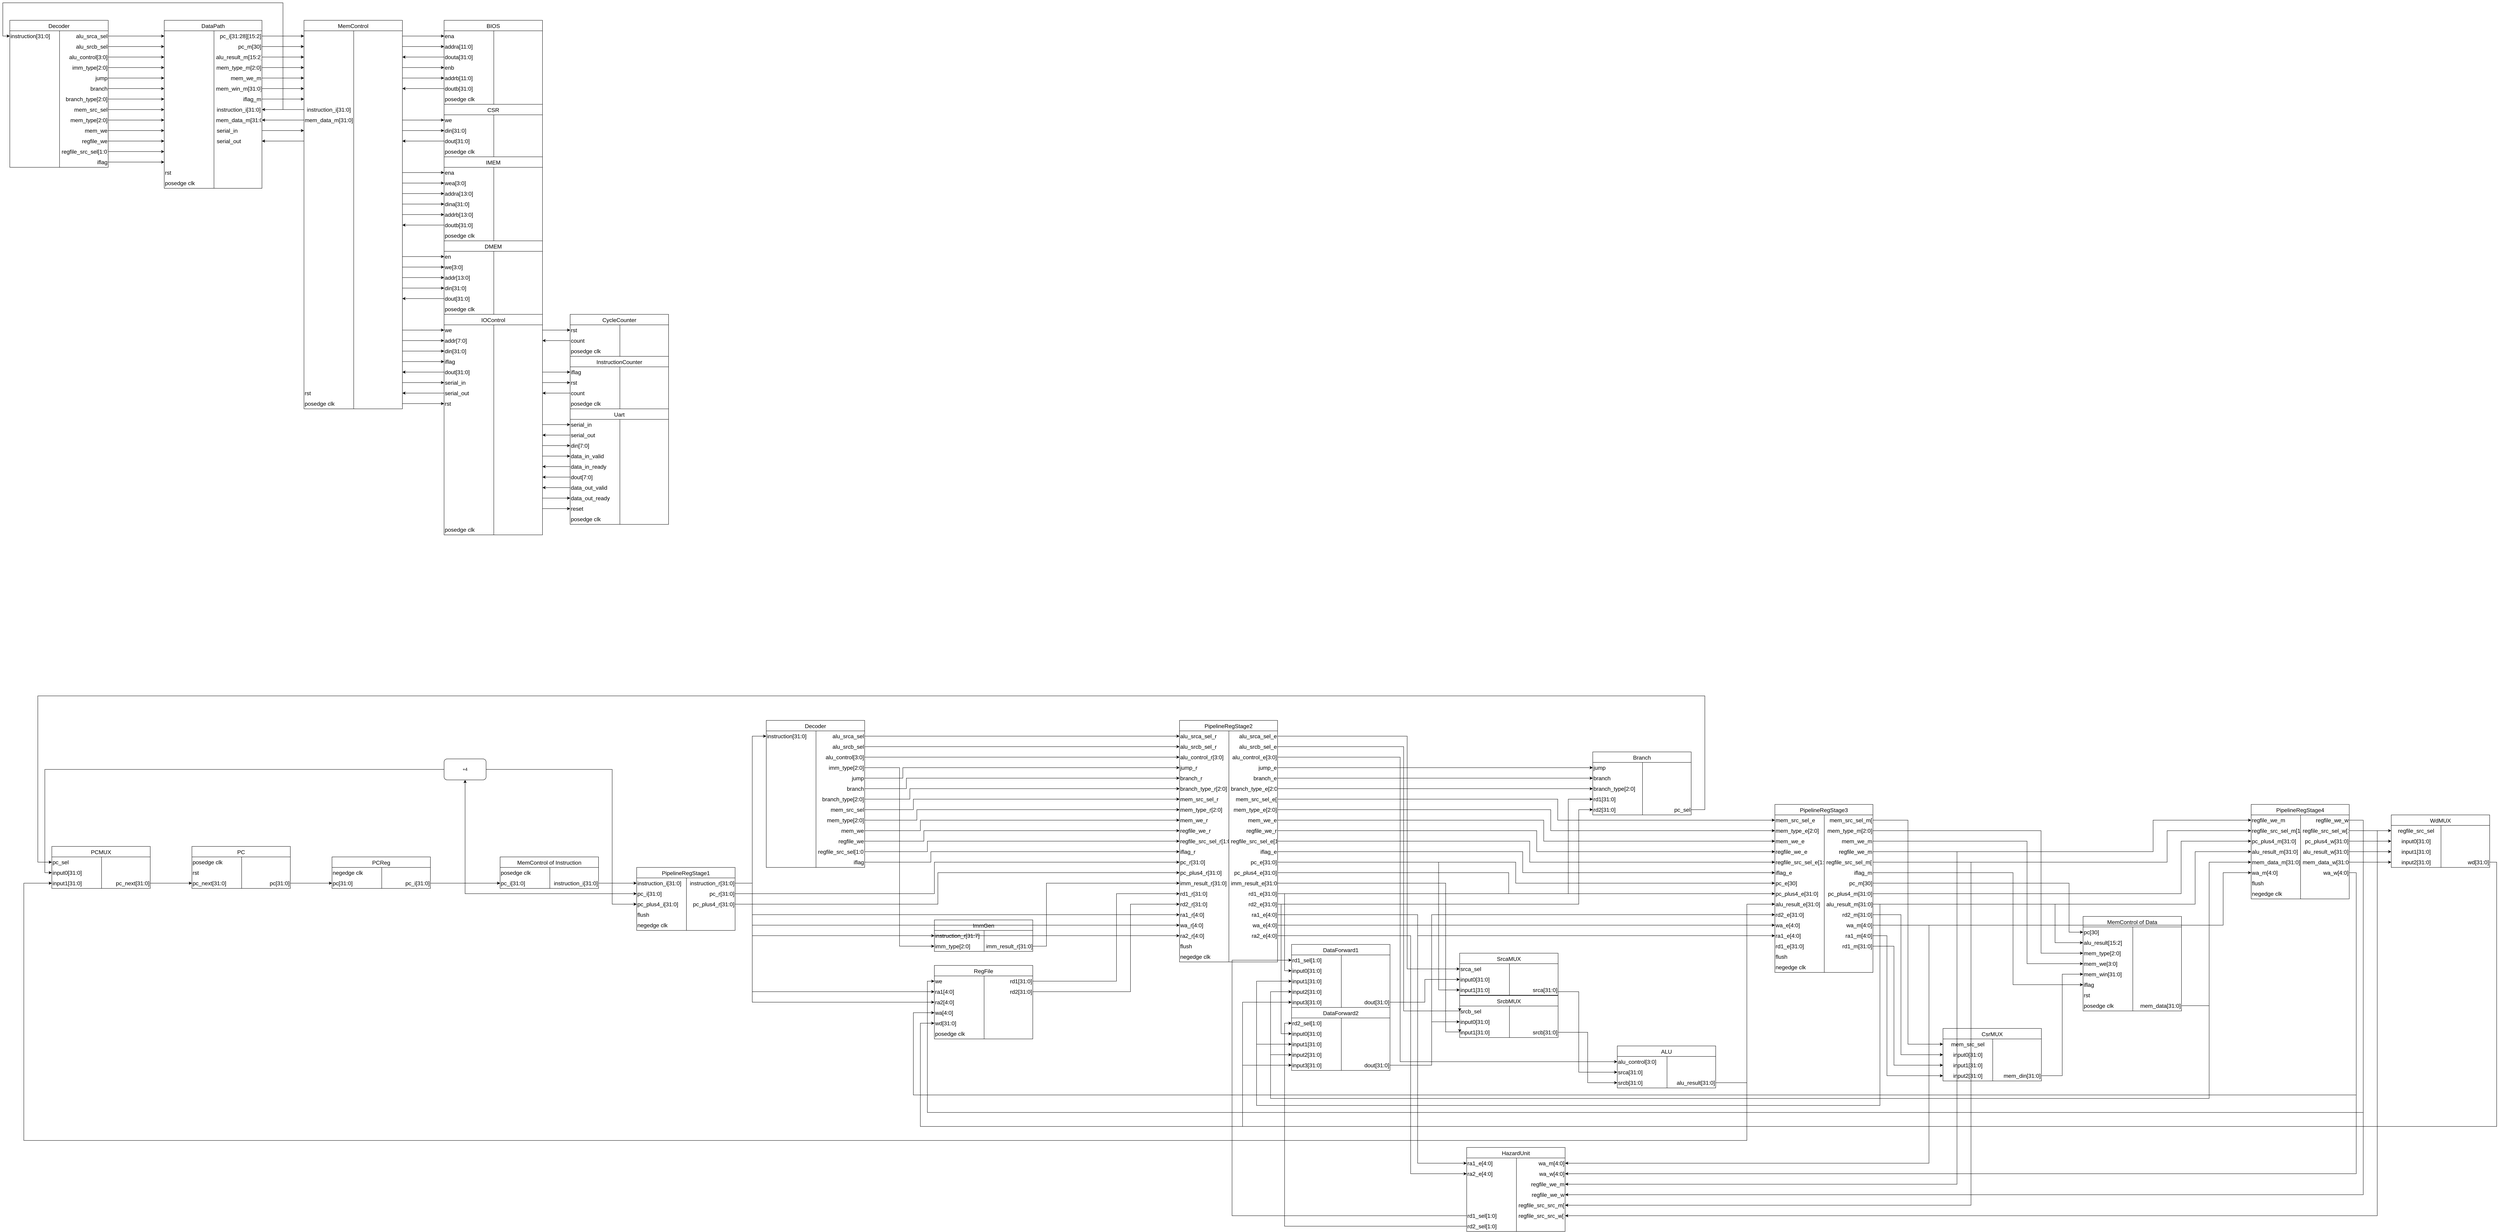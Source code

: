 <mxfile version="22.1.2" type="device">
  <diagram id="1ZOaSW4wuJt9o8rn8oLB" name="第 1 页">
    <mxGraphModel dx="6593" dy="1101" grid="1" gridSize="10" guides="1" tooltips="1" connect="1" arrows="1" fold="1" page="1" pageScale="1" pageWidth="4681" pageHeight="3300" math="0" shadow="0">
      <root>
        <mxCell id="0" />
        <mxCell id="1" parent="0" />
        <mxCell id="L5h2RCdn-k-JLS7ArtMf-4" style="edgeStyle=orthogonalEdgeStyle;rounded=0;orthogonalLoop=1;jettySize=auto;html=1;exitX=1;exitY=0.5;exitDx=0;exitDy=0;" parent="1" edge="1">
          <mxGeometry relative="1" as="geometry" />
        </mxCell>
        <mxCell id="yVyUVFGGe42_WVAP1qZF-18" value="Decoder" style="shape=table;startSize=30;container=1;collapsible=0;childLayout=tableLayout;fixedRows=1;rowLines=0;fontStyle=0;strokeColor=default;fontSize=16;" parent="1" vertex="1">
          <mxGeometry x="-4520" y="80" width="281" height="420" as="geometry" />
        </mxCell>
        <mxCell id="yVyUVFGGe42_WVAP1qZF-19" value="" style="shape=tableRow;horizontal=0;startSize=0;swimlaneHead=0;swimlaneBody=0;top=0;left=0;bottom=0;right=0;collapsible=0;dropTarget=0;fillColor=none;points=[[0,0.5],[1,0.5]];portConstraint=eastwest;strokeColor=inherit;fontSize=16;" parent="yVyUVFGGe42_WVAP1qZF-18" vertex="1">
          <mxGeometry y="30" width="281" height="30" as="geometry" />
        </mxCell>
        <mxCell id="yVyUVFGGe42_WVAP1qZF-20" value="instruction[31:0]" style="shape=partialRectangle;html=1;whiteSpace=wrap;connectable=0;fillColor=none;top=0;left=0;bottom=0;right=0;overflow=hidden;pointerEvents=1;strokeColor=inherit;fontSize=16;align=left;" parent="yVyUVFGGe42_WVAP1qZF-19" vertex="1">
          <mxGeometry width="142" height="30" as="geometry">
            <mxRectangle width="142" height="30" as="alternateBounds" />
          </mxGeometry>
        </mxCell>
        <mxCell id="yVyUVFGGe42_WVAP1qZF-21" value="alu_srca_sel" style="shape=partialRectangle;html=1;whiteSpace=wrap;connectable=0;fillColor=none;top=0;left=0;bottom=0;right=0;align=right;spacingLeft=6;overflow=hidden;strokeColor=inherit;fontSize=16;" parent="yVyUVFGGe42_WVAP1qZF-19" vertex="1">
          <mxGeometry x="142" width="139" height="30" as="geometry">
            <mxRectangle width="139" height="30" as="alternateBounds" />
          </mxGeometry>
        </mxCell>
        <mxCell id="yVyUVFGGe42_WVAP1qZF-22" value="" style="shape=tableRow;horizontal=0;startSize=0;swimlaneHead=0;swimlaneBody=0;top=0;left=0;bottom=0;right=0;collapsible=0;dropTarget=0;fillColor=none;points=[[0,0.5],[1,0.5]];portConstraint=eastwest;strokeColor=inherit;fontSize=16;" parent="yVyUVFGGe42_WVAP1qZF-18" vertex="1">
          <mxGeometry y="60" width="281" height="30" as="geometry" />
        </mxCell>
        <mxCell id="yVyUVFGGe42_WVAP1qZF-23" value="" style="shape=partialRectangle;html=1;whiteSpace=wrap;connectable=0;fillColor=none;top=0;left=0;bottom=0;right=0;overflow=hidden;strokeColor=inherit;fontSize=16;" parent="yVyUVFGGe42_WVAP1qZF-22" vertex="1">
          <mxGeometry width="142" height="30" as="geometry">
            <mxRectangle width="142" height="30" as="alternateBounds" />
          </mxGeometry>
        </mxCell>
        <mxCell id="yVyUVFGGe42_WVAP1qZF-24" value="alu_srcb_sel" style="shape=partialRectangle;html=1;whiteSpace=wrap;connectable=0;fillColor=none;top=0;left=0;bottom=0;right=0;align=right;spacingLeft=6;overflow=hidden;strokeColor=inherit;fontSize=16;" parent="yVyUVFGGe42_WVAP1qZF-22" vertex="1">
          <mxGeometry x="142" width="139" height="30" as="geometry">
            <mxRectangle width="139" height="30" as="alternateBounds" />
          </mxGeometry>
        </mxCell>
        <mxCell id="yVyUVFGGe42_WVAP1qZF-25" value="" style="shape=tableRow;horizontal=0;startSize=0;swimlaneHead=0;swimlaneBody=0;top=0;left=0;bottom=0;right=0;collapsible=0;dropTarget=0;fillColor=none;points=[[0,0.5],[1,0.5]];portConstraint=eastwest;strokeColor=inherit;fontSize=16;" parent="yVyUVFGGe42_WVAP1qZF-18" vertex="1">
          <mxGeometry y="90" width="281" height="30" as="geometry" />
        </mxCell>
        <mxCell id="yVyUVFGGe42_WVAP1qZF-26" value="" style="shape=partialRectangle;html=1;whiteSpace=wrap;connectable=0;fillColor=none;top=0;left=0;bottom=0;right=0;overflow=hidden;strokeColor=inherit;fontSize=16;" parent="yVyUVFGGe42_WVAP1qZF-25" vertex="1">
          <mxGeometry width="142" height="30" as="geometry">
            <mxRectangle width="142" height="30" as="alternateBounds" />
          </mxGeometry>
        </mxCell>
        <mxCell id="yVyUVFGGe42_WVAP1qZF-27" value="alu_control[3:0]" style="shape=partialRectangle;html=1;whiteSpace=wrap;connectable=0;fillColor=none;top=0;left=0;bottom=0;right=0;align=right;spacingLeft=6;overflow=hidden;strokeColor=inherit;fontSize=16;" parent="yVyUVFGGe42_WVAP1qZF-25" vertex="1">
          <mxGeometry x="142" width="139" height="30" as="geometry">
            <mxRectangle width="139" height="30" as="alternateBounds" />
          </mxGeometry>
        </mxCell>
        <mxCell id="yVyUVFGGe42_WVAP1qZF-28" value="" style="shape=tableRow;horizontal=0;startSize=0;swimlaneHead=0;swimlaneBody=0;top=0;left=0;bottom=0;right=0;collapsible=0;dropTarget=0;fillColor=none;points=[[0,0.5],[1,0.5]];portConstraint=eastwest;strokeColor=inherit;fontSize=16;" parent="yVyUVFGGe42_WVAP1qZF-18" vertex="1">
          <mxGeometry y="120" width="281" height="30" as="geometry" />
        </mxCell>
        <mxCell id="yVyUVFGGe42_WVAP1qZF-29" value="" style="shape=partialRectangle;html=1;whiteSpace=wrap;connectable=0;fillColor=none;top=0;left=0;bottom=0;right=0;overflow=hidden;strokeColor=inherit;fontSize=16;" parent="yVyUVFGGe42_WVAP1qZF-28" vertex="1">
          <mxGeometry width="142" height="30" as="geometry">
            <mxRectangle width="142" height="30" as="alternateBounds" />
          </mxGeometry>
        </mxCell>
        <mxCell id="yVyUVFGGe42_WVAP1qZF-30" value="imm_type[2:0]" style="shape=partialRectangle;html=1;whiteSpace=wrap;connectable=0;fillColor=none;top=0;left=0;bottom=0;right=0;align=right;spacingLeft=6;overflow=hidden;strokeColor=inherit;fontSize=16;" parent="yVyUVFGGe42_WVAP1qZF-28" vertex="1">
          <mxGeometry x="142" width="139" height="30" as="geometry">
            <mxRectangle width="139" height="30" as="alternateBounds" />
          </mxGeometry>
        </mxCell>
        <mxCell id="yVyUVFGGe42_WVAP1qZF-31" value="" style="shape=tableRow;horizontal=0;startSize=0;swimlaneHead=0;swimlaneBody=0;top=0;left=0;bottom=0;right=0;collapsible=0;dropTarget=0;fillColor=none;points=[[0,0.5],[1,0.5]];portConstraint=eastwest;strokeColor=inherit;fontSize=16;" parent="yVyUVFGGe42_WVAP1qZF-18" vertex="1">
          <mxGeometry y="150" width="281" height="30" as="geometry" />
        </mxCell>
        <mxCell id="yVyUVFGGe42_WVAP1qZF-32" value="" style="shape=partialRectangle;html=1;whiteSpace=wrap;connectable=0;fillColor=none;top=0;left=0;bottom=0;right=0;overflow=hidden;strokeColor=inherit;fontSize=16;" parent="yVyUVFGGe42_WVAP1qZF-31" vertex="1">
          <mxGeometry width="142" height="30" as="geometry">
            <mxRectangle width="142" height="30" as="alternateBounds" />
          </mxGeometry>
        </mxCell>
        <mxCell id="yVyUVFGGe42_WVAP1qZF-33" value="jump" style="shape=partialRectangle;html=1;whiteSpace=wrap;connectable=0;fillColor=none;top=0;left=0;bottom=0;right=0;align=right;spacingLeft=6;overflow=hidden;strokeColor=inherit;fontSize=16;" parent="yVyUVFGGe42_WVAP1qZF-31" vertex="1">
          <mxGeometry x="142" width="139" height="30" as="geometry">
            <mxRectangle width="139" height="30" as="alternateBounds" />
          </mxGeometry>
        </mxCell>
        <mxCell id="yVyUVFGGe42_WVAP1qZF-34" value="" style="shape=tableRow;horizontal=0;startSize=0;swimlaneHead=0;swimlaneBody=0;top=0;left=0;bottom=0;right=0;collapsible=0;dropTarget=0;fillColor=none;points=[[0,0.5],[1,0.5]];portConstraint=eastwest;strokeColor=inherit;fontSize=16;" parent="yVyUVFGGe42_WVAP1qZF-18" vertex="1">
          <mxGeometry y="180" width="281" height="30" as="geometry" />
        </mxCell>
        <mxCell id="yVyUVFGGe42_WVAP1qZF-35" value="" style="shape=partialRectangle;html=1;whiteSpace=wrap;connectable=0;fillColor=none;top=0;left=0;bottom=0;right=0;overflow=hidden;strokeColor=inherit;fontSize=16;" parent="yVyUVFGGe42_WVAP1qZF-34" vertex="1">
          <mxGeometry width="142" height="30" as="geometry">
            <mxRectangle width="142" height="30" as="alternateBounds" />
          </mxGeometry>
        </mxCell>
        <mxCell id="yVyUVFGGe42_WVAP1qZF-36" value="branch" style="shape=partialRectangle;html=1;whiteSpace=wrap;connectable=0;fillColor=none;top=0;left=0;bottom=0;right=0;align=right;spacingLeft=6;overflow=hidden;strokeColor=inherit;fontSize=16;" parent="yVyUVFGGe42_WVAP1qZF-34" vertex="1">
          <mxGeometry x="142" width="139" height="30" as="geometry">
            <mxRectangle width="139" height="30" as="alternateBounds" />
          </mxGeometry>
        </mxCell>
        <mxCell id="uZKzTHmFHsHiAzTQ9Yuf-75" value="" style="shape=tableRow;horizontal=0;startSize=0;swimlaneHead=0;swimlaneBody=0;top=0;left=0;bottom=0;right=0;collapsible=0;dropTarget=0;fillColor=none;points=[[0,0.5],[1,0.5]];portConstraint=eastwest;strokeColor=inherit;fontSize=16;" parent="yVyUVFGGe42_WVAP1qZF-18" vertex="1">
          <mxGeometry y="210" width="281" height="30" as="geometry" />
        </mxCell>
        <mxCell id="uZKzTHmFHsHiAzTQ9Yuf-76" value="" style="shape=partialRectangle;html=1;whiteSpace=wrap;connectable=0;fillColor=none;top=0;left=0;bottom=0;right=0;overflow=hidden;strokeColor=inherit;fontSize=16;" parent="uZKzTHmFHsHiAzTQ9Yuf-75" vertex="1">
          <mxGeometry width="142" height="30" as="geometry">
            <mxRectangle width="142" height="30" as="alternateBounds" />
          </mxGeometry>
        </mxCell>
        <mxCell id="uZKzTHmFHsHiAzTQ9Yuf-77" value="branch_type[2:0]" style="shape=partialRectangle;html=1;whiteSpace=wrap;connectable=0;fillColor=none;top=0;left=0;bottom=0;right=0;align=right;spacingLeft=6;overflow=hidden;strokeColor=inherit;fontSize=16;" parent="uZKzTHmFHsHiAzTQ9Yuf-75" vertex="1">
          <mxGeometry x="142" width="139" height="30" as="geometry">
            <mxRectangle width="139" height="30" as="alternateBounds" />
          </mxGeometry>
        </mxCell>
        <mxCell id="uZKzTHmFHsHiAzTQ9Yuf-78" value="" style="shape=tableRow;horizontal=0;startSize=0;swimlaneHead=0;swimlaneBody=0;top=0;left=0;bottom=0;right=0;collapsible=0;dropTarget=0;fillColor=none;points=[[0,0.5],[1,0.5]];portConstraint=eastwest;strokeColor=inherit;fontSize=16;" parent="yVyUVFGGe42_WVAP1qZF-18" vertex="1">
          <mxGeometry y="240" width="281" height="30" as="geometry" />
        </mxCell>
        <mxCell id="uZKzTHmFHsHiAzTQ9Yuf-79" value="" style="shape=partialRectangle;html=1;whiteSpace=wrap;connectable=0;fillColor=none;top=0;left=0;bottom=0;right=0;overflow=hidden;strokeColor=inherit;fontSize=16;" parent="uZKzTHmFHsHiAzTQ9Yuf-78" vertex="1">
          <mxGeometry width="142" height="30" as="geometry">
            <mxRectangle width="142" height="30" as="alternateBounds" />
          </mxGeometry>
        </mxCell>
        <mxCell id="uZKzTHmFHsHiAzTQ9Yuf-80" value="mem_src_sel" style="shape=partialRectangle;html=1;whiteSpace=wrap;connectable=0;fillColor=none;top=0;left=0;bottom=0;right=0;align=right;spacingLeft=6;overflow=hidden;strokeColor=inherit;fontSize=16;" parent="uZKzTHmFHsHiAzTQ9Yuf-78" vertex="1">
          <mxGeometry x="142" width="139" height="30" as="geometry">
            <mxRectangle width="139" height="30" as="alternateBounds" />
          </mxGeometry>
        </mxCell>
        <mxCell id="uZKzTHmFHsHiAzTQ9Yuf-81" value="" style="shape=tableRow;horizontal=0;startSize=0;swimlaneHead=0;swimlaneBody=0;top=0;left=0;bottom=0;right=0;collapsible=0;dropTarget=0;fillColor=none;points=[[0,0.5],[1,0.5]];portConstraint=eastwest;strokeColor=inherit;fontSize=16;" parent="yVyUVFGGe42_WVAP1qZF-18" vertex="1">
          <mxGeometry y="270" width="281" height="30" as="geometry" />
        </mxCell>
        <mxCell id="uZKzTHmFHsHiAzTQ9Yuf-82" value="" style="shape=partialRectangle;html=1;whiteSpace=wrap;connectable=0;fillColor=none;top=0;left=0;bottom=0;right=0;overflow=hidden;strokeColor=inherit;fontSize=16;" parent="uZKzTHmFHsHiAzTQ9Yuf-81" vertex="1">
          <mxGeometry width="142" height="30" as="geometry">
            <mxRectangle width="142" height="30" as="alternateBounds" />
          </mxGeometry>
        </mxCell>
        <mxCell id="uZKzTHmFHsHiAzTQ9Yuf-83" value="mem_type[2:0]" style="shape=partialRectangle;html=1;whiteSpace=wrap;connectable=0;fillColor=none;top=0;left=0;bottom=0;right=0;align=right;spacingLeft=6;overflow=hidden;strokeColor=inherit;fontSize=16;" parent="uZKzTHmFHsHiAzTQ9Yuf-81" vertex="1">
          <mxGeometry x="142" width="139" height="30" as="geometry">
            <mxRectangle width="139" height="30" as="alternateBounds" />
          </mxGeometry>
        </mxCell>
        <mxCell id="uZKzTHmFHsHiAzTQ9Yuf-84" value="" style="shape=tableRow;horizontal=0;startSize=0;swimlaneHead=0;swimlaneBody=0;top=0;left=0;bottom=0;right=0;collapsible=0;dropTarget=0;fillColor=none;points=[[0,0.5],[1,0.5]];portConstraint=eastwest;strokeColor=inherit;fontSize=16;" parent="yVyUVFGGe42_WVAP1qZF-18" vertex="1">
          <mxGeometry y="300" width="281" height="30" as="geometry" />
        </mxCell>
        <mxCell id="uZKzTHmFHsHiAzTQ9Yuf-85" value="" style="shape=partialRectangle;html=1;whiteSpace=wrap;connectable=0;fillColor=none;top=0;left=0;bottom=0;right=0;overflow=hidden;strokeColor=inherit;fontSize=16;" parent="uZKzTHmFHsHiAzTQ9Yuf-84" vertex="1">
          <mxGeometry width="142" height="30" as="geometry">
            <mxRectangle width="142" height="30" as="alternateBounds" />
          </mxGeometry>
        </mxCell>
        <mxCell id="uZKzTHmFHsHiAzTQ9Yuf-86" value="mem_we" style="shape=partialRectangle;html=1;whiteSpace=wrap;connectable=0;fillColor=none;top=0;left=0;bottom=0;right=0;align=right;spacingLeft=6;overflow=hidden;strokeColor=inherit;fontSize=16;" parent="uZKzTHmFHsHiAzTQ9Yuf-84" vertex="1">
          <mxGeometry x="142" width="139" height="30" as="geometry">
            <mxRectangle width="139" height="30" as="alternateBounds" />
          </mxGeometry>
        </mxCell>
        <mxCell id="uZKzTHmFHsHiAzTQ9Yuf-88" value="" style="shape=tableRow;horizontal=0;startSize=0;swimlaneHead=0;swimlaneBody=0;top=0;left=0;bottom=0;right=0;collapsible=0;dropTarget=0;fillColor=none;points=[[0,0.5],[1,0.5]];portConstraint=eastwest;strokeColor=inherit;fontSize=16;" parent="yVyUVFGGe42_WVAP1qZF-18" vertex="1">
          <mxGeometry y="330" width="281" height="30" as="geometry" />
        </mxCell>
        <mxCell id="uZKzTHmFHsHiAzTQ9Yuf-89" value="" style="shape=partialRectangle;html=1;whiteSpace=wrap;connectable=0;fillColor=none;top=0;left=0;bottom=0;right=0;overflow=hidden;strokeColor=inherit;fontSize=16;" parent="uZKzTHmFHsHiAzTQ9Yuf-88" vertex="1">
          <mxGeometry width="142" height="30" as="geometry">
            <mxRectangle width="142" height="30" as="alternateBounds" />
          </mxGeometry>
        </mxCell>
        <mxCell id="uZKzTHmFHsHiAzTQ9Yuf-90" value="regfile_we" style="shape=partialRectangle;html=1;whiteSpace=wrap;connectable=0;fillColor=none;top=0;left=0;bottom=0;right=0;align=right;spacingLeft=6;overflow=hidden;strokeColor=inherit;fontSize=16;" parent="uZKzTHmFHsHiAzTQ9Yuf-88" vertex="1">
          <mxGeometry x="142" width="139" height="30" as="geometry">
            <mxRectangle width="139" height="30" as="alternateBounds" />
          </mxGeometry>
        </mxCell>
        <mxCell id="uZKzTHmFHsHiAzTQ9Yuf-91" value="" style="shape=tableRow;horizontal=0;startSize=0;swimlaneHead=0;swimlaneBody=0;top=0;left=0;bottom=0;right=0;collapsible=0;dropTarget=0;fillColor=none;points=[[0,0.5],[1,0.5]];portConstraint=eastwest;strokeColor=inherit;fontSize=16;" parent="yVyUVFGGe42_WVAP1qZF-18" vertex="1">
          <mxGeometry y="360" width="281" height="30" as="geometry" />
        </mxCell>
        <mxCell id="uZKzTHmFHsHiAzTQ9Yuf-92" value="" style="shape=partialRectangle;html=1;whiteSpace=wrap;connectable=0;fillColor=none;top=0;left=0;bottom=0;right=0;overflow=hidden;strokeColor=inherit;fontSize=16;" parent="uZKzTHmFHsHiAzTQ9Yuf-91" vertex="1">
          <mxGeometry width="142" height="30" as="geometry">
            <mxRectangle width="142" height="30" as="alternateBounds" />
          </mxGeometry>
        </mxCell>
        <mxCell id="uZKzTHmFHsHiAzTQ9Yuf-93" value="regfile_src_sel[1:0]" style="shape=partialRectangle;html=1;whiteSpace=wrap;connectable=0;fillColor=none;top=0;left=0;bottom=0;right=0;align=right;spacingLeft=6;overflow=hidden;strokeColor=inherit;fontSize=16;" parent="uZKzTHmFHsHiAzTQ9Yuf-91" vertex="1">
          <mxGeometry x="142" width="139" height="30" as="geometry">
            <mxRectangle width="139" height="30" as="alternateBounds" />
          </mxGeometry>
        </mxCell>
        <mxCell id="uZKzTHmFHsHiAzTQ9Yuf-172" value="" style="shape=tableRow;horizontal=0;startSize=0;swimlaneHead=0;swimlaneBody=0;top=0;left=0;bottom=0;right=0;collapsible=0;dropTarget=0;fillColor=none;points=[[0,0.5],[1,0.5]];portConstraint=eastwest;strokeColor=inherit;fontSize=16;" parent="yVyUVFGGe42_WVAP1qZF-18" vertex="1">
          <mxGeometry y="390" width="281" height="30" as="geometry" />
        </mxCell>
        <mxCell id="uZKzTHmFHsHiAzTQ9Yuf-173" value="" style="shape=partialRectangle;html=1;whiteSpace=wrap;connectable=0;fillColor=none;top=0;left=0;bottom=0;right=0;overflow=hidden;strokeColor=inherit;fontSize=16;" parent="uZKzTHmFHsHiAzTQ9Yuf-172" vertex="1">
          <mxGeometry width="142" height="30" as="geometry">
            <mxRectangle width="142" height="30" as="alternateBounds" />
          </mxGeometry>
        </mxCell>
        <mxCell id="uZKzTHmFHsHiAzTQ9Yuf-174" value="iflag" style="shape=partialRectangle;html=1;whiteSpace=wrap;connectable=0;fillColor=none;top=0;left=0;bottom=0;right=0;align=right;spacingLeft=6;overflow=hidden;strokeColor=inherit;fontSize=16;" parent="uZKzTHmFHsHiAzTQ9Yuf-172" vertex="1">
          <mxGeometry x="142" width="139" height="30" as="geometry">
            <mxRectangle width="139" height="30" as="alternateBounds" />
          </mxGeometry>
        </mxCell>
        <mxCell id="uZKzTHmFHsHiAzTQ9Yuf-20" value="DataPath" style="shape=table;startSize=30;container=1;collapsible=0;childLayout=tableLayout;fixedRows=1;rowLines=0;fontStyle=0;strokeColor=default;fontSize=16;" parent="1" vertex="1">
          <mxGeometry x="-4079" y="80" width="279" height="480" as="geometry" />
        </mxCell>
        <mxCell id="uZKzTHmFHsHiAzTQ9Yuf-21" value="" style="shape=tableRow;horizontal=0;startSize=0;swimlaneHead=0;swimlaneBody=0;top=0;left=0;bottom=0;right=0;collapsible=0;dropTarget=0;fillColor=none;points=[[0,0.5],[1,0.5]];portConstraint=eastwest;strokeColor=inherit;fontSize=16;" parent="uZKzTHmFHsHiAzTQ9Yuf-20" vertex="1">
          <mxGeometry y="30" width="279" height="30" as="geometry" />
        </mxCell>
        <mxCell id="uZKzTHmFHsHiAzTQ9Yuf-22" value="" style="shape=partialRectangle;html=1;whiteSpace=wrap;connectable=0;fillColor=none;top=0;left=0;bottom=0;right=0;overflow=hidden;pointerEvents=1;strokeColor=inherit;fontSize=16;" parent="uZKzTHmFHsHiAzTQ9Yuf-21" vertex="1">
          <mxGeometry width="142" height="30" as="geometry">
            <mxRectangle width="142" height="30" as="alternateBounds" />
          </mxGeometry>
        </mxCell>
        <mxCell id="uZKzTHmFHsHiAzTQ9Yuf-23" value="pc_i[31:28][15:2]" style="shape=partialRectangle;html=1;whiteSpace=wrap;connectable=0;fillColor=none;top=0;left=0;bottom=0;right=0;align=right;spacingLeft=6;overflow=hidden;strokeColor=inherit;fontSize=16;" parent="uZKzTHmFHsHiAzTQ9Yuf-21" vertex="1">
          <mxGeometry x="142" width="137" height="30" as="geometry">
            <mxRectangle width="137" height="30" as="alternateBounds" />
          </mxGeometry>
        </mxCell>
        <mxCell id="uZKzTHmFHsHiAzTQ9Yuf-24" value="" style="shape=tableRow;horizontal=0;startSize=0;swimlaneHead=0;swimlaneBody=0;top=0;left=0;bottom=0;right=0;collapsible=0;dropTarget=0;fillColor=none;points=[[0,0.5],[1,0.5]];portConstraint=eastwest;strokeColor=inherit;fontSize=16;" parent="uZKzTHmFHsHiAzTQ9Yuf-20" vertex="1">
          <mxGeometry y="60" width="279" height="30" as="geometry" />
        </mxCell>
        <mxCell id="uZKzTHmFHsHiAzTQ9Yuf-25" value="" style="shape=partialRectangle;html=1;whiteSpace=wrap;connectable=0;fillColor=none;top=0;left=0;bottom=0;right=0;overflow=hidden;strokeColor=inherit;fontSize=16;" parent="uZKzTHmFHsHiAzTQ9Yuf-24" vertex="1">
          <mxGeometry width="142" height="30" as="geometry">
            <mxRectangle width="142" height="30" as="alternateBounds" />
          </mxGeometry>
        </mxCell>
        <mxCell id="uZKzTHmFHsHiAzTQ9Yuf-26" value="pc_m[30]" style="shape=partialRectangle;html=1;whiteSpace=wrap;connectable=0;fillColor=none;top=0;left=0;bottom=0;right=0;align=right;spacingLeft=6;overflow=hidden;strokeColor=inherit;fontSize=16;" parent="uZKzTHmFHsHiAzTQ9Yuf-24" vertex="1">
          <mxGeometry x="142" width="137" height="30" as="geometry">
            <mxRectangle width="137" height="30" as="alternateBounds" />
          </mxGeometry>
        </mxCell>
        <mxCell id="uZKzTHmFHsHiAzTQ9Yuf-27" value="" style="shape=tableRow;horizontal=0;startSize=0;swimlaneHead=0;swimlaneBody=0;top=0;left=0;bottom=0;right=0;collapsible=0;dropTarget=0;fillColor=none;points=[[0,0.5],[1,0.5]];portConstraint=eastwest;strokeColor=inherit;fontSize=16;" parent="uZKzTHmFHsHiAzTQ9Yuf-20" vertex="1">
          <mxGeometry y="90" width="279" height="30" as="geometry" />
        </mxCell>
        <mxCell id="uZKzTHmFHsHiAzTQ9Yuf-28" value="" style="shape=partialRectangle;html=1;whiteSpace=wrap;connectable=0;fillColor=none;top=0;left=0;bottom=0;right=0;overflow=hidden;strokeColor=inherit;fontSize=16;" parent="uZKzTHmFHsHiAzTQ9Yuf-27" vertex="1">
          <mxGeometry width="142" height="30" as="geometry">
            <mxRectangle width="142" height="30" as="alternateBounds" />
          </mxGeometry>
        </mxCell>
        <mxCell id="uZKzTHmFHsHiAzTQ9Yuf-29" value="alu_result_m[15:2]" style="shape=partialRectangle;html=1;whiteSpace=wrap;connectable=0;fillColor=none;top=0;left=0;bottom=0;right=0;align=right;spacingLeft=6;overflow=hidden;strokeColor=inherit;fontSize=16;" parent="uZKzTHmFHsHiAzTQ9Yuf-27" vertex="1">
          <mxGeometry x="142" width="137" height="30" as="geometry">
            <mxRectangle width="137" height="30" as="alternateBounds" />
          </mxGeometry>
        </mxCell>
        <mxCell id="uZKzTHmFHsHiAzTQ9Yuf-30" value="" style="shape=tableRow;horizontal=0;startSize=0;swimlaneHead=0;swimlaneBody=0;top=0;left=0;bottom=0;right=0;collapsible=0;dropTarget=0;fillColor=none;points=[[0,0.5],[1,0.5]];portConstraint=eastwest;strokeColor=inherit;fontSize=16;" parent="uZKzTHmFHsHiAzTQ9Yuf-20" vertex="1">
          <mxGeometry y="120" width="279" height="30" as="geometry" />
        </mxCell>
        <mxCell id="uZKzTHmFHsHiAzTQ9Yuf-31" value="" style="shape=partialRectangle;html=1;whiteSpace=wrap;connectable=0;fillColor=none;top=0;left=0;bottom=0;right=0;overflow=hidden;strokeColor=inherit;fontSize=16;" parent="uZKzTHmFHsHiAzTQ9Yuf-30" vertex="1">
          <mxGeometry width="142" height="30" as="geometry">
            <mxRectangle width="142" height="30" as="alternateBounds" />
          </mxGeometry>
        </mxCell>
        <mxCell id="uZKzTHmFHsHiAzTQ9Yuf-32" value="mem_type_m[2:0]" style="shape=partialRectangle;html=1;whiteSpace=wrap;connectable=0;fillColor=none;top=0;left=0;bottom=0;right=0;align=right;spacingLeft=6;overflow=hidden;strokeColor=inherit;fontSize=16;" parent="uZKzTHmFHsHiAzTQ9Yuf-30" vertex="1">
          <mxGeometry x="142" width="137" height="30" as="geometry">
            <mxRectangle width="137" height="30" as="alternateBounds" />
          </mxGeometry>
        </mxCell>
        <mxCell id="uZKzTHmFHsHiAzTQ9Yuf-33" value="" style="shape=tableRow;horizontal=0;startSize=0;swimlaneHead=0;swimlaneBody=0;top=0;left=0;bottom=0;right=0;collapsible=0;dropTarget=0;fillColor=none;points=[[0,0.5],[1,0.5]];portConstraint=eastwest;strokeColor=inherit;fontSize=16;" parent="uZKzTHmFHsHiAzTQ9Yuf-20" vertex="1">
          <mxGeometry y="150" width="279" height="30" as="geometry" />
        </mxCell>
        <mxCell id="uZKzTHmFHsHiAzTQ9Yuf-34" value="" style="shape=partialRectangle;html=1;whiteSpace=wrap;connectable=0;fillColor=none;top=0;left=0;bottom=0;right=0;overflow=hidden;strokeColor=inherit;fontSize=16;" parent="uZKzTHmFHsHiAzTQ9Yuf-33" vertex="1">
          <mxGeometry width="142" height="30" as="geometry">
            <mxRectangle width="142" height="30" as="alternateBounds" />
          </mxGeometry>
        </mxCell>
        <mxCell id="uZKzTHmFHsHiAzTQ9Yuf-35" value="mem_we_m" style="shape=partialRectangle;html=1;whiteSpace=wrap;connectable=0;fillColor=none;top=0;left=0;bottom=0;right=0;align=right;spacingLeft=6;overflow=hidden;strokeColor=inherit;fontSize=16;" parent="uZKzTHmFHsHiAzTQ9Yuf-33" vertex="1">
          <mxGeometry x="142" width="137" height="30" as="geometry">
            <mxRectangle width="137" height="30" as="alternateBounds" />
          </mxGeometry>
        </mxCell>
        <mxCell id="uZKzTHmFHsHiAzTQ9Yuf-36" value="" style="shape=tableRow;horizontal=0;startSize=0;swimlaneHead=0;swimlaneBody=0;top=0;left=0;bottom=0;right=0;collapsible=0;dropTarget=0;fillColor=none;points=[[0,0.5],[1,0.5]];portConstraint=eastwest;strokeColor=inherit;fontSize=16;" parent="uZKzTHmFHsHiAzTQ9Yuf-20" vertex="1">
          <mxGeometry y="180" width="279" height="30" as="geometry" />
        </mxCell>
        <mxCell id="uZKzTHmFHsHiAzTQ9Yuf-37" value="" style="shape=partialRectangle;html=1;whiteSpace=wrap;connectable=0;fillColor=none;top=0;left=0;bottom=0;right=0;overflow=hidden;strokeColor=inherit;fontSize=16;" parent="uZKzTHmFHsHiAzTQ9Yuf-36" vertex="1">
          <mxGeometry width="142" height="30" as="geometry">
            <mxRectangle width="142" height="30" as="alternateBounds" />
          </mxGeometry>
        </mxCell>
        <mxCell id="uZKzTHmFHsHiAzTQ9Yuf-38" value="mem_win_m[31:0]" style="shape=partialRectangle;html=1;whiteSpace=wrap;connectable=0;fillColor=none;top=0;left=0;bottom=0;right=0;align=right;spacingLeft=6;overflow=hidden;strokeColor=inherit;fontSize=16;" parent="uZKzTHmFHsHiAzTQ9Yuf-36" vertex="1">
          <mxGeometry x="142" width="137" height="30" as="geometry">
            <mxRectangle width="137" height="30" as="alternateBounds" />
          </mxGeometry>
        </mxCell>
        <mxCell id="uZKzTHmFHsHiAzTQ9Yuf-39" value="" style="shape=tableRow;horizontal=0;startSize=0;swimlaneHead=0;swimlaneBody=0;top=0;left=0;bottom=0;right=0;collapsible=0;dropTarget=0;fillColor=none;points=[[0,0.5],[1,0.5]];portConstraint=eastwest;strokeColor=inherit;fontSize=16;" parent="uZKzTHmFHsHiAzTQ9Yuf-20" vertex="1">
          <mxGeometry y="210" width="279" height="30" as="geometry" />
        </mxCell>
        <mxCell id="uZKzTHmFHsHiAzTQ9Yuf-40" value="" style="shape=partialRectangle;html=1;whiteSpace=wrap;connectable=0;fillColor=none;top=0;left=0;bottom=0;right=0;overflow=hidden;strokeColor=inherit;fontSize=16;" parent="uZKzTHmFHsHiAzTQ9Yuf-39" vertex="1">
          <mxGeometry width="142" height="30" as="geometry">
            <mxRectangle width="142" height="30" as="alternateBounds" />
          </mxGeometry>
        </mxCell>
        <mxCell id="uZKzTHmFHsHiAzTQ9Yuf-41" value="iflag_m" style="shape=partialRectangle;html=1;whiteSpace=wrap;connectable=0;fillColor=none;top=0;left=0;bottom=0;right=0;align=right;spacingLeft=6;overflow=hidden;strokeColor=inherit;fontSize=16;" parent="uZKzTHmFHsHiAzTQ9Yuf-39" vertex="1">
          <mxGeometry x="142" width="137" height="30" as="geometry">
            <mxRectangle width="137" height="30" as="alternateBounds" />
          </mxGeometry>
        </mxCell>
        <mxCell id="uZKzTHmFHsHiAzTQ9Yuf-42" value="" style="shape=tableRow;horizontal=0;startSize=0;swimlaneHead=0;swimlaneBody=0;top=0;left=0;bottom=0;right=0;collapsible=0;dropTarget=0;fillColor=none;points=[[0,0.5],[1,0.5]];portConstraint=eastwest;strokeColor=inherit;fontSize=16;" parent="uZKzTHmFHsHiAzTQ9Yuf-20" vertex="1">
          <mxGeometry y="240" width="279" height="30" as="geometry" />
        </mxCell>
        <mxCell id="uZKzTHmFHsHiAzTQ9Yuf-43" value="" style="shape=partialRectangle;html=1;whiteSpace=wrap;connectable=0;fillColor=none;top=0;left=0;bottom=0;right=0;overflow=hidden;strokeColor=inherit;fontSize=16;" parent="uZKzTHmFHsHiAzTQ9Yuf-42" vertex="1">
          <mxGeometry width="142" height="30" as="geometry">
            <mxRectangle width="142" height="30" as="alternateBounds" />
          </mxGeometry>
        </mxCell>
        <mxCell id="uZKzTHmFHsHiAzTQ9Yuf-44" value="instruction_i[31:0]" style="shape=partialRectangle;html=1;whiteSpace=wrap;connectable=0;fillColor=none;top=0;left=0;bottom=0;right=0;align=left;spacingLeft=6;overflow=hidden;strokeColor=inherit;fontSize=16;" parent="uZKzTHmFHsHiAzTQ9Yuf-42" vertex="1">
          <mxGeometry x="142" width="137" height="30" as="geometry">
            <mxRectangle width="137" height="30" as="alternateBounds" />
          </mxGeometry>
        </mxCell>
        <mxCell id="uZKzTHmFHsHiAzTQ9Yuf-45" value="" style="shape=tableRow;horizontal=0;startSize=0;swimlaneHead=0;swimlaneBody=0;top=0;left=0;bottom=0;right=0;collapsible=0;dropTarget=0;fillColor=none;points=[[0,0.5],[1,0.5]];portConstraint=eastwest;strokeColor=inherit;fontSize=16;" parent="uZKzTHmFHsHiAzTQ9Yuf-20" vertex="1">
          <mxGeometry y="270" width="279" height="30" as="geometry" />
        </mxCell>
        <mxCell id="uZKzTHmFHsHiAzTQ9Yuf-46" value="" style="shape=partialRectangle;html=1;whiteSpace=wrap;connectable=0;fillColor=none;top=0;left=0;bottom=0;right=0;overflow=hidden;strokeColor=inherit;fontSize=16;" parent="uZKzTHmFHsHiAzTQ9Yuf-45" vertex="1">
          <mxGeometry width="142" height="30" as="geometry">
            <mxRectangle width="142" height="30" as="alternateBounds" />
          </mxGeometry>
        </mxCell>
        <mxCell id="uZKzTHmFHsHiAzTQ9Yuf-47" value="mem_data_m[31:0]" style="shape=partialRectangle;html=1;whiteSpace=wrap;connectable=0;fillColor=none;top=0;left=0;bottom=0;right=0;align=right;spacingLeft=6;overflow=hidden;strokeColor=inherit;fontSize=16;" parent="uZKzTHmFHsHiAzTQ9Yuf-45" vertex="1">
          <mxGeometry x="142" width="137" height="30" as="geometry">
            <mxRectangle width="137" height="30" as="alternateBounds" />
          </mxGeometry>
        </mxCell>
        <mxCell id="uZKzTHmFHsHiAzTQ9Yuf-48" value="" style="shape=tableRow;horizontal=0;startSize=0;swimlaneHead=0;swimlaneBody=0;top=0;left=0;bottom=0;right=0;collapsible=0;dropTarget=0;fillColor=none;points=[[0,0.5],[1,0.5]];portConstraint=eastwest;strokeColor=inherit;fontSize=16;" parent="uZKzTHmFHsHiAzTQ9Yuf-20" vertex="1">
          <mxGeometry y="300" width="279" height="30" as="geometry" />
        </mxCell>
        <mxCell id="uZKzTHmFHsHiAzTQ9Yuf-49" value="" style="shape=partialRectangle;html=1;whiteSpace=wrap;connectable=0;fillColor=none;top=0;left=0;bottom=0;right=0;overflow=hidden;strokeColor=inherit;fontSize=16;" parent="uZKzTHmFHsHiAzTQ9Yuf-48" vertex="1">
          <mxGeometry width="142" height="30" as="geometry">
            <mxRectangle width="142" height="30" as="alternateBounds" />
          </mxGeometry>
        </mxCell>
        <mxCell id="uZKzTHmFHsHiAzTQ9Yuf-50" value="serial_in" style="shape=partialRectangle;html=1;whiteSpace=wrap;connectable=0;fillColor=none;top=0;left=0;bottom=0;right=0;align=left;spacingLeft=6;overflow=hidden;strokeColor=inherit;fontSize=16;" parent="uZKzTHmFHsHiAzTQ9Yuf-48" vertex="1">
          <mxGeometry x="142" width="137" height="30" as="geometry">
            <mxRectangle width="137" height="30" as="alternateBounds" />
          </mxGeometry>
        </mxCell>
        <mxCell id="uZKzTHmFHsHiAzTQ9Yuf-51" value="" style="shape=tableRow;horizontal=0;startSize=0;swimlaneHead=0;swimlaneBody=0;top=0;left=0;bottom=0;right=0;collapsible=0;dropTarget=0;fillColor=none;points=[[0,0.5],[1,0.5]];portConstraint=eastwest;strokeColor=inherit;fontSize=16;" parent="uZKzTHmFHsHiAzTQ9Yuf-20" vertex="1">
          <mxGeometry y="330" width="279" height="30" as="geometry" />
        </mxCell>
        <mxCell id="uZKzTHmFHsHiAzTQ9Yuf-52" value="" style="shape=partialRectangle;html=1;whiteSpace=wrap;connectable=0;fillColor=none;top=0;left=0;bottom=0;right=0;overflow=hidden;strokeColor=inherit;fontSize=16;" parent="uZKzTHmFHsHiAzTQ9Yuf-51" vertex="1">
          <mxGeometry width="142" height="30" as="geometry">
            <mxRectangle width="142" height="30" as="alternateBounds" />
          </mxGeometry>
        </mxCell>
        <mxCell id="uZKzTHmFHsHiAzTQ9Yuf-53" value="serial_out" style="shape=partialRectangle;html=1;whiteSpace=wrap;connectable=0;fillColor=none;top=0;left=0;bottom=0;right=0;align=left;spacingLeft=6;overflow=hidden;strokeColor=inherit;fontSize=16;" parent="uZKzTHmFHsHiAzTQ9Yuf-51" vertex="1">
          <mxGeometry x="142" width="137" height="30" as="geometry">
            <mxRectangle width="137" height="30" as="alternateBounds" />
          </mxGeometry>
        </mxCell>
        <mxCell id="uZKzTHmFHsHiAzTQ9Yuf-169" value="" style="shape=tableRow;horizontal=0;startSize=0;swimlaneHead=0;swimlaneBody=0;top=0;left=0;bottom=0;right=0;collapsible=0;dropTarget=0;fillColor=none;points=[[0,0.5],[1,0.5]];portConstraint=eastwest;strokeColor=inherit;fontSize=16;" parent="uZKzTHmFHsHiAzTQ9Yuf-20" vertex="1">
          <mxGeometry y="360" width="279" height="30" as="geometry" />
        </mxCell>
        <mxCell id="uZKzTHmFHsHiAzTQ9Yuf-170" value="" style="shape=partialRectangle;html=1;whiteSpace=wrap;connectable=0;fillColor=none;top=0;left=0;bottom=0;right=0;overflow=hidden;strokeColor=inherit;fontSize=16;" parent="uZKzTHmFHsHiAzTQ9Yuf-169" vertex="1">
          <mxGeometry width="142" height="30" as="geometry">
            <mxRectangle width="142" height="30" as="alternateBounds" />
          </mxGeometry>
        </mxCell>
        <mxCell id="uZKzTHmFHsHiAzTQ9Yuf-171" value="" style="shape=partialRectangle;html=1;whiteSpace=wrap;connectable=0;fillColor=none;top=0;left=0;bottom=0;right=0;align=left;spacingLeft=6;overflow=hidden;strokeColor=inherit;fontSize=16;" parent="uZKzTHmFHsHiAzTQ9Yuf-169" vertex="1">
          <mxGeometry x="142" width="137" height="30" as="geometry">
            <mxRectangle width="137" height="30" as="alternateBounds" />
          </mxGeometry>
        </mxCell>
        <mxCell id="uZKzTHmFHsHiAzTQ9Yuf-54" value="" style="shape=tableRow;horizontal=0;startSize=0;swimlaneHead=0;swimlaneBody=0;top=0;left=0;bottom=0;right=0;collapsible=0;dropTarget=0;fillColor=none;points=[[0,0.5],[1,0.5]];portConstraint=eastwest;strokeColor=inherit;fontSize=16;" parent="uZKzTHmFHsHiAzTQ9Yuf-20" vertex="1">
          <mxGeometry y="390" width="279" height="30" as="geometry" />
        </mxCell>
        <mxCell id="uZKzTHmFHsHiAzTQ9Yuf-55" value="" style="shape=partialRectangle;html=1;whiteSpace=wrap;connectable=0;fillColor=none;top=0;left=0;bottom=0;right=0;overflow=hidden;strokeColor=inherit;fontSize=16;" parent="uZKzTHmFHsHiAzTQ9Yuf-54" vertex="1">
          <mxGeometry width="142" height="30" as="geometry">
            <mxRectangle width="142" height="30" as="alternateBounds" />
          </mxGeometry>
        </mxCell>
        <mxCell id="uZKzTHmFHsHiAzTQ9Yuf-56" value="" style="shape=partialRectangle;html=1;whiteSpace=wrap;connectable=0;fillColor=none;top=0;left=0;bottom=0;right=0;align=left;spacingLeft=6;overflow=hidden;strokeColor=inherit;fontSize=16;" parent="uZKzTHmFHsHiAzTQ9Yuf-54" vertex="1">
          <mxGeometry x="142" width="137" height="30" as="geometry">
            <mxRectangle width="137" height="30" as="alternateBounds" />
          </mxGeometry>
        </mxCell>
        <mxCell id="uZKzTHmFHsHiAzTQ9Yuf-66" value="" style="shape=tableRow;horizontal=0;startSize=0;swimlaneHead=0;swimlaneBody=0;top=0;left=0;bottom=0;right=0;collapsible=0;dropTarget=0;fillColor=none;points=[[0,0.5],[1,0.5]];portConstraint=eastwest;strokeColor=inherit;fontSize=16;" parent="uZKzTHmFHsHiAzTQ9Yuf-20" vertex="1">
          <mxGeometry y="420" width="279" height="30" as="geometry" />
        </mxCell>
        <mxCell id="uZKzTHmFHsHiAzTQ9Yuf-67" value="rst" style="shape=partialRectangle;html=1;whiteSpace=wrap;connectable=0;fillColor=none;top=0;left=0;bottom=0;right=0;overflow=hidden;strokeColor=inherit;fontSize=16;align=left;" parent="uZKzTHmFHsHiAzTQ9Yuf-66" vertex="1">
          <mxGeometry width="142" height="30" as="geometry">
            <mxRectangle width="142" height="30" as="alternateBounds" />
          </mxGeometry>
        </mxCell>
        <mxCell id="uZKzTHmFHsHiAzTQ9Yuf-68" value="" style="shape=partialRectangle;html=1;whiteSpace=wrap;connectable=0;fillColor=none;top=0;left=0;bottom=0;right=0;align=left;spacingLeft=6;overflow=hidden;strokeColor=inherit;fontSize=16;" parent="uZKzTHmFHsHiAzTQ9Yuf-66" vertex="1">
          <mxGeometry x="142" width="137" height="30" as="geometry">
            <mxRectangle width="137" height="30" as="alternateBounds" />
          </mxGeometry>
        </mxCell>
        <mxCell id="uZKzTHmFHsHiAzTQ9Yuf-69" value="" style="shape=tableRow;horizontal=0;startSize=0;swimlaneHead=0;swimlaneBody=0;top=0;left=0;bottom=0;right=0;collapsible=0;dropTarget=0;fillColor=none;points=[[0,0.5],[1,0.5]];portConstraint=eastwest;strokeColor=inherit;fontSize=16;" parent="uZKzTHmFHsHiAzTQ9Yuf-20" vertex="1">
          <mxGeometry y="450" width="279" height="30" as="geometry" />
        </mxCell>
        <mxCell id="uZKzTHmFHsHiAzTQ9Yuf-70" value="posedge clk" style="shape=partialRectangle;html=1;whiteSpace=wrap;connectable=0;fillColor=none;top=0;left=0;bottom=0;right=0;overflow=hidden;strokeColor=inherit;fontSize=16;align=left;" parent="uZKzTHmFHsHiAzTQ9Yuf-69" vertex="1">
          <mxGeometry width="142" height="30" as="geometry">
            <mxRectangle width="142" height="30" as="alternateBounds" />
          </mxGeometry>
        </mxCell>
        <mxCell id="uZKzTHmFHsHiAzTQ9Yuf-71" value="" style="shape=partialRectangle;html=1;whiteSpace=wrap;connectable=0;fillColor=none;top=0;left=0;bottom=0;right=0;align=left;spacingLeft=6;overflow=hidden;strokeColor=inherit;fontSize=16;" parent="uZKzTHmFHsHiAzTQ9Yuf-69" vertex="1">
          <mxGeometry x="142" width="137" height="30" as="geometry">
            <mxRectangle width="137" height="30" as="alternateBounds" />
          </mxGeometry>
        </mxCell>
        <mxCell id="uZKzTHmFHsHiAzTQ9Yuf-72" style="edgeStyle=orthogonalEdgeStyle;rounded=0;orthogonalLoop=1;jettySize=auto;html=1;exitX=1;exitY=0.5;exitDx=0;exitDy=0;" parent="1" source="yVyUVFGGe42_WVAP1qZF-19" target="uZKzTHmFHsHiAzTQ9Yuf-21" edge="1">
          <mxGeometry relative="1" as="geometry" />
        </mxCell>
        <mxCell id="uZKzTHmFHsHiAzTQ9Yuf-73" style="edgeStyle=orthogonalEdgeStyle;rounded=0;orthogonalLoop=1;jettySize=auto;html=1;exitX=1;exitY=0.5;exitDx=0;exitDy=0;" parent="1" source="yVyUVFGGe42_WVAP1qZF-22" target="uZKzTHmFHsHiAzTQ9Yuf-24" edge="1">
          <mxGeometry relative="1" as="geometry" />
        </mxCell>
        <mxCell id="uZKzTHmFHsHiAzTQ9Yuf-74" style="edgeStyle=orthogonalEdgeStyle;rounded=0;orthogonalLoop=1;jettySize=auto;html=1;exitX=1;exitY=0.5;exitDx=0;exitDy=0;" parent="1" source="yVyUVFGGe42_WVAP1qZF-25" target="uZKzTHmFHsHiAzTQ9Yuf-27" edge="1">
          <mxGeometry relative="1" as="geometry" />
        </mxCell>
        <mxCell id="uZKzTHmFHsHiAzTQ9Yuf-87" style="edgeStyle=orthogonalEdgeStyle;rounded=0;orthogonalLoop=1;jettySize=auto;html=1;exitX=1;exitY=0.5;exitDx=0;exitDy=0;" parent="1" source="yVyUVFGGe42_WVAP1qZF-28" target="uZKzTHmFHsHiAzTQ9Yuf-30" edge="1">
          <mxGeometry relative="1" as="geometry" />
        </mxCell>
        <mxCell id="uZKzTHmFHsHiAzTQ9Yuf-94" style="edgeStyle=orthogonalEdgeStyle;rounded=0;orthogonalLoop=1;jettySize=auto;html=1;exitX=1;exitY=0.5;exitDx=0;exitDy=0;" parent="1" source="yVyUVFGGe42_WVAP1qZF-31" target="uZKzTHmFHsHiAzTQ9Yuf-33" edge="1">
          <mxGeometry relative="1" as="geometry" />
        </mxCell>
        <mxCell id="uZKzTHmFHsHiAzTQ9Yuf-95" style="edgeStyle=orthogonalEdgeStyle;rounded=0;orthogonalLoop=1;jettySize=auto;html=1;exitX=1;exitY=0.5;exitDx=0;exitDy=0;" parent="1" source="yVyUVFGGe42_WVAP1qZF-34" target="uZKzTHmFHsHiAzTQ9Yuf-36" edge="1">
          <mxGeometry relative="1" as="geometry" />
        </mxCell>
        <mxCell id="uZKzTHmFHsHiAzTQ9Yuf-96" style="edgeStyle=orthogonalEdgeStyle;rounded=0;orthogonalLoop=1;jettySize=auto;html=1;exitX=1;exitY=0.5;exitDx=0;exitDy=0;" parent="1" source="uZKzTHmFHsHiAzTQ9Yuf-75" target="uZKzTHmFHsHiAzTQ9Yuf-39" edge="1">
          <mxGeometry relative="1" as="geometry" />
        </mxCell>
        <mxCell id="uZKzTHmFHsHiAzTQ9Yuf-97" style="edgeStyle=orthogonalEdgeStyle;rounded=0;orthogonalLoop=1;jettySize=auto;html=1;exitX=1;exitY=0.5;exitDx=0;exitDy=0;" parent="1" source="uZKzTHmFHsHiAzTQ9Yuf-78" target="uZKzTHmFHsHiAzTQ9Yuf-42" edge="1">
          <mxGeometry relative="1" as="geometry" />
        </mxCell>
        <mxCell id="uZKzTHmFHsHiAzTQ9Yuf-98" style="edgeStyle=orthogonalEdgeStyle;rounded=0;orthogonalLoop=1;jettySize=auto;html=1;exitX=1;exitY=0.5;exitDx=0;exitDy=0;" parent="1" source="uZKzTHmFHsHiAzTQ9Yuf-81" target="uZKzTHmFHsHiAzTQ9Yuf-45" edge="1">
          <mxGeometry relative="1" as="geometry" />
        </mxCell>
        <mxCell id="uZKzTHmFHsHiAzTQ9Yuf-99" style="edgeStyle=orthogonalEdgeStyle;rounded=0;orthogonalLoop=1;jettySize=auto;html=1;exitX=1;exitY=0.5;exitDx=0;exitDy=0;" parent="1" source="uZKzTHmFHsHiAzTQ9Yuf-84" target="uZKzTHmFHsHiAzTQ9Yuf-48" edge="1">
          <mxGeometry relative="1" as="geometry" />
        </mxCell>
        <mxCell id="uZKzTHmFHsHiAzTQ9Yuf-100" style="edgeStyle=orthogonalEdgeStyle;rounded=0;orthogonalLoop=1;jettySize=auto;html=1;exitX=1;exitY=0.5;exitDx=0;exitDy=0;" parent="1" source="uZKzTHmFHsHiAzTQ9Yuf-88" target="uZKzTHmFHsHiAzTQ9Yuf-51" edge="1">
          <mxGeometry relative="1" as="geometry" />
        </mxCell>
        <mxCell id="uZKzTHmFHsHiAzTQ9Yuf-117" value="MemControl" style="shape=table;startSize=30;container=1;collapsible=0;childLayout=tableLayout;fixedRows=1;rowLines=0;fontStyle=0;strokeColor=default;fontSize=16;" parent="1" vertex="1">
          <mxGeometry x="-3680" y="80" width="281" height="1110" as="geometry" />
        </mxCell>
        <mxCell id="uZKzTHmFHsHiAzTQ9Yuf-118" value="" style="shape=tableRow;horizontal=0;startSize=0;swimlaneHead=0;swimlaneBody=0;top=0;left=0;bottom=0;right=0;collapsible=0;dropTarget=0;fillColor=none;points=[[0,0.5],[1,0.5]];portConstraint=eastwest;strokeColor=inherit;fontSize=16;" parent="uZKzTHmFHsHiAzTQ9Yuf-117" vertex="1">
          <mxGeometry y="30" width="281" height="30" as="geometry" />
        </mxCell>
        <mxCell id="uZKzTHmFHsHiAzTQ9Yuf-119" value="" style="shape=partialRectangle;html=1;whiteSpace=wrap;connectable=0;fillColor=none;top=0;left=0;bottom=0;right=0;overflow=hidden;pointerEvents=1;strokeColor=inherit;fontSize=16;" parent="uZKzTHmFHsHiAzTQ9Yuf-118" vertex="1">
          <mxGeometry width="142" height="30" as="geometry">
            <mxRectangle width="142" height="30" as="alternateBounds" />
          </mxGeometry>
        </mxCell>
        <mxCell id="uZKzTHmFHsHiAzTQ9Yuf-120" value="" style="shape=partialRectangle;html=1;whiteSpace=wrap;connectable=0;fillColor=none;top=0;left=0;bottom=0;right=0;align=right;spacingLeft=6;overflow=hidden;strokeColor=inherit;fontSize=16;" parent="uZKzTHmFHsHiAzTQ9Yuf-118" vertex="1">
          <mxGeometry x="142" width="139" height="30" as="geometry">
            <mxRectangle width="139" height="30" as="alternateBounds" />
          </mxGeometry>
        </mxCell>
        <mxCell id="uZKzTHmFHsHiAzTQ9Yuf-121" value="" style="shape=tableRow;horizontal=0;startSize=0;swimlaneHead=0;swimlaneBody=0;top=0;left=0;bottom=0;right=0;collapsible=0;dropTarget=0;fillColor=none;points=[[0,0.5],[1,0.5]];portConstraint=eastwest;strokeColor=inherit;fontSize=16;" parent="uZKzTHmFHsHiAzTQ9Yuf-117" vertex="1">
          <mxGeometry y="60" width="281" height="30" as="geometry" />
        </mxCell>
        <mxCell id="uZKzTHmFHsHiAzTQ9Yuf-122" value="" style="shape=partialRectangle;html=1;whiteSpace=wrap;connectable=0;fillColor=none;top=0;left=0;bottom=0;right=0;overflow=hidden;strokeColor=inherit;fontSize=16;" parent="uZKzTHmFHsHiAzTQ9Yuf-121" vertex="1">
          <mxGeometry width="142" height="30" as="geometry">
            <mxRectangle width="142" height="30" as="alternateBounds" />
          </mxGeometry>
        </mxCell>
        <mxCell id="uZKzTHmFHsHiAzTQ9Yuf-123" value="" style="shape=partialRectangle;html=1;whiteSpace=wrap;connectable=0;fillColor=none;top=0;left=0;bottom=0;right=0;align=right;spacingLeft=6;overflow=hidden;strokeColor=inherit;fontSize=16;" parent="uZKzTHmFHsHiAzTQ9Yuf-121" vertex="1">
          <mxGeometry x="142" width="139" height="30" as="geometry">
            <mxRectangle width="139" height="30" as="alternateBounds" />
          </mxGeometry>
        </mxCell>
        <mxCell id="uZKzTHmFHsHiAzTQ9Yuf-124" value="" style="shape=tableRow;horizontal=0;startSize=0;swimlaneHead=0;swimlaneBody=0;top=0;left=0;bottom=0;right=0;collapsible=0;dropTarget=0;fillColor=none;points=[[0,0.5],[1,0.5]];portConstraint=eastwest;strokeColor=inherit;fontSize=16;" parent="uZKzTHmFHsHiAzTQ9Yuf-117" vertex="1">
          <mxGeometry y="90" width="281" height="30" as="geometry" />
        </mxCell>
        <mxCell id="uZKzTHmFHsHiAzTQ9Yuf-125" value="" style="shape=partialRectangle;html=1;whiteSpace=wrap;connectable=0;fillColor=none;top=0;left=0;bottom=0;right=0;overflow=hidden;strokeColor=inherit;fontSize=16;" parent="uZKzTHmFHsHiAzTQ9Yuf-124" vertex="1">
          <mxGeometry width="142" height="30" as="geometry">
            <mxRectangle width="142" height="30" as="alternateBounds" />
          </mxGeometry>
        </mxCell>
        <mxCell id="uZKzTHmFHsHiAzTQ9Yuf-126" value="" style="shape=partialRectangle;html=1;whiteSpace=wrap;connectable=0;fillColor=none;top=0;left=0;bottom=0;right=0;align=right;spacingLeft=6;overflow=hidden;strokeColor=inherit;fontSize=16;" parent="uZKzTHmFHsHiAzTQ9Yuf-124" vertex="1">
          <mxGeometry x="142" width="139" height="30" as="geometry">
            <mxRectangle width="139" height="30" as="alternateBounds" />
          </mxGeometry>
        </mxCell>
        <mxCell id="uZKzTHmFHsHiAzTQ9Yuf-127" value="" style="shape=tableRow;horizontal=0;startSize=0;swimlaneHead=0;swimlaneBody=0;top=0;left=0;bottom=0;right=0;collapsible=0;dropTarget=0;fillColor=none;points=[[0,0.5],[1,0.5]];portConstraint=eastwest;strokeColor=inherit;fontSize=16;" parent="uZKzTHmFHsHiAzTQ9Yuf-117" vertex="1">
          <mxGeometry y="120" width="281" height="30" as="geometry" />
        </mxCell>
        <mxCell id="uZKzTHmFHsHiAzTQ9Yuf-128" value="" style="shape=partialRectangle;html=1;whiteSpace=wrap;connectable=0;fillColor=none;top=0;left=0;bottom=0;right=0;overflow=hidden;strokeColor=inherit;fontSize=16;" parent="uZKzTHmFHsHiAzTQ9Yuf-127" vertex="1">
          <mxGeometry width="142" height="30" as="geometry">
            <mxRectangle width="142" height="30" as="alternateBounds" />
          </mxGeometry>
        </mxCell>
        <mxCell id="uZKzTHmFHsHiAzTQ9Yuf-129" value="" style="shape=partialRectangle;html=1;whiteSpace=wrap;connectable=0;fillColor=none;top=0;left=0;bottom=0;right=0;align=right;spacingLeft=6;overflow=hidden;strokeColor=inherit;fontSize=16;" parent="uZKzTHmFHsHiAzTQ9Yuf-127" vertex="1">
          <mxGeometry x="142" width="139" height="30" as="geometry">
            <mxRectangle width="139" height="30" as="alternateBounds" />
          </mxGeometry>
        </mxCell>
        <mxCell id="uZKzTHmFHsHiAzTQ9Yuf-130" value="" style="shape=tableRow;horizontal=0;startSize=0;swimlaneHead=0;swimlaneBody=0;top=0;left=0;bottom=0;right=0;collapsible=0;dropTarget=0;fillColor=none;points=[[0,0.5],[1,0.5]];portConstraint=eastwest;strokeColor=inherit;fontSize=16;" parent="uZKzTHmFHsHiAzTQ9Yuf-117" vertex="1">
          <mxGeometry y="150" width="281" height="30" as="geometry" />
        </mxCell>
        <mxCell id="uZKzTHmFHsHiAzTQ9Yuf-131" value="" style="shape=partialRectangle;html=1;whiteSpace=wrap;connectable=0;fillColor=none;top=0;left=0;bottom=0;right=0;overflow=hidden;strokeColor=inherit;fontSize=16;" parent="uZKzTHmFHsHiAzTQ9Yuf-130" vertex="1">
          <mxGeometry width="142" height="30" as="geometry">
            <mxRectangle width="142" height="30" as="alternateBounds" />
          </mxGeometry>
        </mxCell>
        <mxCell id="uZKzTHmFHsHiAzTQ9Yuf-132" value="" style="shape=partialRectangle;html=1;whiteSpace=wrap;connectable=0;fillColor=none;top=0;left=0;bottom=0;right=0;align=right;spacingLeft=6;overflow=hidden;strokeColor=inherit;fontSize=16;" parent="uZKzTHmFHsHiAzTQ9Yuf-130" vertex="1">
          <mxGeometry x="142" width="139" height="30" as="geometry">
            <mxRectangle width="139" height="30" as="alternateBounds" />
          </mxGeometry>
        </mxCell>
        <mxCell id="uZKzTHmFHsHiAzTQ9Yuf-133" value="" style="shape=tableRow;horizontal=0;startSize=0;swimlaneHead=0;swimlaneBody=0;top=0;left=0;bottom=0;right=0;collapsible=0;dropTarget=0;fillColor=none;points=[[0,0.5],[1,0.5]];portConstraint=eastwest;strokeColor=inherit;fontSize=16;" parent="uZKzTHmFHsHiAzTQ9Yuf-117" vertex="1">
          <mxGeometry y="180" width="281" height="30" as="geometry" />
        </mxCell>
        <mxCell id="uZKzTHmFHsHiAzTQ9Yuf-134" value="" style="shape=partialRectangle;html=1;whiteSpace=wrap;connectable=0;fillColor=none;top=0;left=0;bottom=0;right=0;overflow=hidden;strokeColor=inherit;fontSize=16;" parent="uZKzTHmFHsHiAzTQ9Yuf-133" vertex="1">
          <mxGeometry width="142" height="30" as="geometry">
            <mxRectangle width="142" height="30" as="alternateBounds" />
          </mxGeometry>
        </mxCell>
        <mxCell id="uZKzTHmFHsHiAzTQ9Yuf-135" value="" style="shape=partialRectangle;html=1;whiteSpace=wrap;connectable=0;fillColor=none;top=0;left=0;bottom=0;right=0;align=right;spacingLeft=6;overflow=hidden;strokeColor=inherit;fontSize=16;" parent="uZKzTHmFHsHiAzTQ9Yuf-133" vertex="1">
          <mxGeometry x="142" width="139" height="30" as="geometry">
            <mxRectangle width="139" height="30" as="alternateBounds" />
          </mxGeometry>
        </mxCell>
        <mxCell id="uZKzTHmFHsHiAzTQ9Yuf-136" value="" style="shape=tableRow;horizontal=0;startSize=0;swimlaneHead=0;swimlaneBody=0;top=0;left=0;bottom=0;right=0;collapsible=0;dropTarget=0;fillColor=none;points=[[0,0.5],[1,0.5]];portConstraint=eastwest;strokeColor=inherit;fontSize=16;" parent="uZKzTHmFHsHiAzTQ9Yuf-117" vertex="1">
          <mxGeometry y="210" width="281" height="30" as="geometry" />
        </mxCell>
        <mxCell id="uZKzTHmFHsHiAzTQ9Yuf-137" value="" style="shape=partialRectangle;html=1;whiteSpace=wrap;connectable=0;fillColor=none;top=0;left=0;bottom=0;right=0;overflow=hidden;strokeColor=inherit;fontSize=16;" parent="uZKzTHmFHsHiAzTQ9Yuf-136" vertex="1">
          <mxGeometry width="142" height="30" as="geometry">
            <mxRectangle width="142" height="30" as="alternateBounds" />
          </mxGeometry>
        </mxCell>
        <mxCell id="uZKzTHmFHsHiAzTQ9Yuf-138" value="" style="shape=partialRectangle;html=1;whiteSpace=wrap;connectable=0;fillColor=none;top=0;left=0;bottom=0;right=0;align=right;spacingLeft=6;overflow=hidden;strokeColor=inherit;fontSize=16;" parent="uZKzTHmFHsHiAzTQ9Yuf-136" vertex="1">
          <mxGeometry x="142" width="139" height="30" as="geometry">
            <mxRectangle width="139" height="30" as="alternateBounds" />
          </mxGeometry>
        </mxCell>
        <mxCell id="uZKzTHmFHsHiAzTQ9Yuf-139" value="" style="shape=tableRow;horizontal=0;startSize=0;swimlaneHead=0;swimlaneBody=0;top=0;left=0;bottom=0;right=0;collapsible=0;dropTarget=0;fillColor=none;points=[[0,0.5],[1,0.5]];portConstraint=eastwest;strokeColor=inherit;fontSize=16;" parent="uZKzTHmFHsHiAzTQ9Yuf-117" vertex="1">
          <mxGeometry y="240" width="281" height="30" as="geometry" />
        </mxCell>
        <mxCell id="uZKzTHmFHsHiAzTQ9Yuf-140" value="instruction_i[31:0]" style="shape=partialRectangle;html=1;whiteSpace=wrap;connectable=0;fillColor=none;top=0;left=0;bottom=0;right=0;overflow=hidden;strokeColor=inherit;fontSize=16;" parent="uZKzTHmFHsHiAzTQ9Yuf-139" vertex="1">
          <mxGeometry width="142" height="30" as="geometry">
            <mxRectangle width="142" height="30" as="alternateBounds" />
          </mxGeometry>
        </mxCell>
        <mxCell id="uZKzTHmFHsHiAzTQ9Yuf-141" value="" style="shape=partialRectangle;html=1;whiteSpace=wrap;connectable=0;fillColor=none;top=0;left=0;bottom=0;right=0;align=left;spacingLeft=6;overflow=hidden;strokeColor=inherit;fontSize=16;" parent="uZKzTHmFHsHiAzTQ9Yuf-139" vertex="1">
          <mxGeometry x="142" width="139" height="30" as="geometry">
            <mxRectangle width="139" height="30" as="alternateBounds" />
          </mxGeometry>
        </mxCell>
        <mxCell id="uZKzTHmFHsHiAzTQ9Yuf-142" value="" style="shape=tableRow;horizontal=0;startSize=0;swimlaneHead=0;swimlaneBody=0;top=0;left=0;bottom=0;right=0;collapsible=0;dropTarget=0;fillColor=none;points=[[0,0.5],[1,0.5]];portConstraint=eastwest;strokeColor=inherit;fontSize=16;" parent="uZKzTHmFHsHiAzTQ9Yuf-117" vertex="1">
          <mxGeometry y="270" width="281" height="30" as="geometry" />
        </mxCell>
        <mxCell id="uZKzTHmFHsHiAzTQ9Yuf-143" value="mem_data_m[31:0]" style="shape=partialRectangle;html=1;whiteSpace=wrap;connectable=0;fillColor=none;top=0;left=0;bottom=0;right=0;overflow=hidden;strokeColor=inherit;fontSize=16;" parent="uZKzTHmFHsHiAzTQ9Yuf-142" vertex="1">
          <mxGeometry width="142" height="30" as="geometry">
            <mxRectangle width="142" height="30" as="alternateBounds" />
          </mxGeometry>
        </mxCell>
        <mxCell id="uZKzTHmFHsHiAzTQ9Yuf-144" value="" style="shape=partialRectangle;html=1;whiteSpace=wrap;connectable=0;fillColor=none;top=0;left=0;bottom=0;right=0;align=left;spacingLeft=6;overflow=hidden;strokeColor=inherit;fontSize=16;" parent="uZKzTHmFHsHiAzTQ9Yuf-142" vertex="1">
          <mxGeometry x="142" width="139" height="30" as="geometry">
            <mxRectangle width="139" height="30" as="alternateBounds" />
          </mxGeometry>
        </mxCell>
        <mxCell id="uZKzTHmFHsHiAzTQ9Yuf-145" value="" style="shape=tableRow;horizontal=0;startSize=0;swimlaneHead=0;swimlaneBody=0;top=0;left=0;bottom=0;right=0;collapsible=0;dropTarget=0;fillColor=none;points=[[0,0.5],[1,0.5]];portConstraint=eastwest;strokeColor=inherit;fontSize=16;" parent="uZKzTHmFHsHiAzTQ9Yuf-117" vertex="1">
          <mxGeometry y="300" width="281" height="30" as="geometry" />
        </mxCell>
        <mxCell id="uZKzTHmFHsHiAzTQ9Yuf-146" value="" style="shape=partialRectangle;html=1;whiteSpace=wrap;connectable=0;fillColor=none;top=0;left=0;bottom=0;right=0;overflow=hidden;strokeColor=inherit;fontSize=16;" parent="uZKzTHmFHsHiAzTQ9Yuf-145" vertex="1">
          <mxGeometry width="142" height="30" as="geometry">
            <mxRectangle width="142" height="30" as="alternateBounds" />
          </mxGeometry>
        </mxCell>
        <mxCell id="uZKzTHmFHsHiAzTQ9Yuf-147" value="" style="shape=partialRectangle;html=1;whiteSpace=wrap;connectable=0;fillColor=none;top=0;left=0;bottom=0;right=0;align=left;spacingLeft=6;overflow=hidden;strokeColor=inherit;fontSize=16;" parent="uZKzTHmFHsHiAzTQ9Yuf-145" vertex="1">
          <mxGeometry x="142" width="139" height="30" as="geometry">
            <mxRectangle width="139" height="30" as="alternateBounds" />
          </mxGeometry>
        </mxCell>
        <mxCell id="uZKzTHmFHsHiAzTQ9Yuf-148" value="" style="shape=tableRow;horizontal=0;startSize=0;swimlaneHead=0;swimlaneBody=0;top=0;left=0;bottom=0;right=0;collapsible=0;dropTarget=0;fillColor=none;points=[[0,0.5],[1,0.5]];portConstraint=eastwest;strokeColor=inherit;fontSize=16;" parent="uZKzTHmFHsHiAzTQ9Yuf-117" vertex="1">
          <mxGeometry y="330" width="281" height="30" as="geometry" />
        </mxCell>
        <mxCell id="uZKzTHmFHsHiAzTQ9Yuf-149" value="" style="shape=partialRectangle;html=1;whiteSpace=wrap;connectable=0;fillColor=none;top=0;left=0;bottom=0;right=0;overflow=hidden;strokeColor=inherit;fontSize=16;" parent="uZKzTHmFHsHiAzTQ9Yuf-148" vertex="1">
          <mxGeometry width="142" height="30" as="geometry">
            <mxRectangle width="142" height="30" as="alternateBounds" />
          </mxGeometry>
        </mxCell>
        <mxCell id="uZKzTHmFHsHiAzTQ9Yuf-150" value="" style="shape=partialRectangle;html=1;whiteSpace=wrap;connectable=0;fillColor=none;top=0;left=0;bottom=0;right=0;align=left;spacingLeft=6;overflow=hidden;strokeColor=inherit;fontSize=16;" parent="uZKzTHmFHsHiAzTQ9Yuf-148" vertex="1">
          <mxGeometry x="142" width="139" height="30" as="geometry">
            <mxRectangle width="139" height="30" as="alternateBounds" />
          </mxGeometry>
        </mxCell>
        <mxCell id="uZKzTHmFHsHiAzTQ9Yuf-151" value="" style="shape=tableRow;horizontal=0;startSize=0;swimlaneHead=0;swimlaneBody=0;top=0;left=0;bottom=0;right=0;collapsible=0;dropTarget=0;fillColor=none;points=[[0,0.5],[1,0.5]];portConstraint=eastwest;strokeColor=inherit;fontSize=16;" parent="uZKzTHmFHsHiAzTQ9Yuf-117" vertex="1">
          <mxGeometry y="360" width="281" height="30" as="geometry" />
        </mxCell>
        <mxCell id="uZKzTHmFHsHiAzTQ9Yuf-152" value="" style="shape=partialRectangle;html=1;whiteSpace=wrap;connectable=0;fillColor=none;top=0;left=0;bottom=0;right=0;overflow=hidden;strokeColor=inherit;fontSize=16;" parent="uZKzTHmFHsHiAzTQ9Yuf-151" vertex="1">
          <mxGeometry width="142" height="30" as="geometry">
            <mxRectangle width="142" height="30" as="alternateBounds" />
          </mxGeometry>
        </mxCell>
        <mxCell id="uZKzTHmFHsHiAzTQ9Yuf-153" value="" style="shape=partialRectangle;html=1;whiteSpace=wrap;connectable=0;fillColor=none;top=0;left=0;bottom=0;right=0;align=left;spacingLeft=6;overflow=hidden;strokeColor=inherit;fontSize=16;" parent="uZKzTHmFHsHiAzTQ9Yuf-151" vertex="1">
          <mxGeometry x="142" width="139" height="30" as="geometry">
            <mxRectangle width="139" height="30" as="alternateBounds" />
          </mxGeometry>
        </mxCell>
        <mxCell id="uZKzTHmFHsHiAzTQ9Yuf-182" value="" style="shape=tableRow;horizontal=0;startSize=0;swimlaneHead=0;swimlaneBody=0;top=0;left=0;bottom=0;right=0;collapsible=0;dropTarget=0;fillColor=none;points=[[0,0.5],[1,0.5]];portConstraint=eastwest;strokeColor=inherit;fontSize=16;" parent="uZKzTHmFHsHiAzTQ9Yuf-117" vertex="1">
          <mxGeometry y="390" width="281" height="30" as="geometry" />
        </mxCell>
        <mxCell id="uZKzTHmFHsHiAzTQ9Yuf-183" value="" style="shape=partialRectangle;html=1;whiteSpace=wrap;connectable=0;fillColor=none;top=0;left=0;bottom=0;right=0;overflow=hidden;strokeColor=inherit;fontSize=16;" parent="uZKzTHmFHsHiAzTQ9Yuf-182" vertex="1">
          <mxGeometry width="142" height="30" as="geometry">
            <mxRectangle width="142" height="30" as="alternateBounds" />
          </mxGeometry>
        </mxCell>
        <mxCell id="uZKzTHmFHsHiAzTQ9Yuf-184" value="" style="shape=partialRectangle;html=1;whiteSpace=wrap;connectable=0;fillColor=none;top=0;left=0;bottom=0;right=0;align=left;spacingLeft=6;overflow=hidden;strokeColor=inherit;fontSize=16;" parent="uZKzTHmFHsHiAzTQ9Yuf-182" vertex="1">
          <mxGeometry x="142" width="139" height="30" as="geometry">
            <mxRectangle width="139" height="30" as="alternateBounds" />
          </mxGeometry>
        </mxCell>
        <mxCell id="uZKzTHmFHsHiAzTQ9Yuf-191" value="" style="shape=tableRow;horizontal=0;startSize=0;swimlaneHead=0;swimlaneBody=0;top=0;left=0;bottom=0;right=0;collapsible=0;dropTarget=0;fillColor=none;points=[[0,0.5],[1,0.5]];portConstraint=eastwest;strokeColor=inherit;fontSize=16;" parent="uZKzTHmFHsHiAzTQ9Yuf-117" vertex="1">
          <mxGeometry y="420" width="281" height="30" as="geometry" />
        </mxCell>
        <mxCell id="uZKzTHmFHsHiAzTQ9Yuf-192" value="" style="shape=partialRectangle;html=1;whiteSpace=wrap;connectable=0;fillColor=none;top=0;left=0;bottom=0;right=0;overflow=hidden;strokeColor=inherit;fontSize=16;" parent="uZKzTHmFHsHiAzTQ9Yuf-191" vertex="1">
          <mxGeometry width="142" height="30" as="geometry">
            <mxRectangle width="142" height="30" as="alternateBounds" />
          </mxGeometry>
        </mxCell>
        <mxCell id="uZKzTHmFHsHiAzTQ9Yuf-193" value="" style="shape=partialRectangle;html=1;whiteSpace=wrap;connectable=0;fillColor=none;top=0;left=0;bottom=0;right=0;align=left;spacingLeft=6;overflow=hidden;strokeColor=inherit;fontSize=16;" parent="uZKzTHmFHsHiAzTQ9Yuf-191" vertex="1">
          <mxGeometry x="142" width="139" height="30" as="geometry">
            <mxRectangle width="139" height="30" as="alternateBounds" />
          </mxGeometry>
        </mxCell>
        <mxCell id="uZKzTHmFHsHiAzTQ9Yuf-194" value="" style="shape=tableRow;horizontal=0;startSize=0;swimlaneHead=0;swimlaneBody=0;top=0;left=0;bottom=0;right=0;collapsible=0;dropTarget=0;fillColor=none;points=[[0,0.5],[1,0.5]];portConstraint=eastwest;strokeColor=inherit;fontSize=16;" parent="uZKzTHmFHsHiAzTQ9Yuf-117" vertex="1">
          <mxGeometry y="450" width="281" height="30" as="geometry" />
        </mxCell>
        <mxCell id="uZKzTHmFHsHiAzTQ9Yuf-195" value="" style="shape=partialRectangle;html=1;whiteSpace=wrap;connectable=0;fillColor=none;top=0;left=0;bottom=0;right=0;overflow=hidden;strokeColor=inherit;fontSize=16;" parent="uZKzTHmFHsHiAzTQ9Yuf-194" vertex="1">
          <mxGeometry width="142" height="30" as="geometry">
            <mxRectangle width="142" height="30" as="alternateBounds" />
          </mxGeometry>
        </mxCell>
        <mxCell id="uZKzTHmFHsHiAzTQ9Yuf-196" value="" style="shape=partialRectangle;html=1;whiteSpace=wrap;connectable=0;fillColor=none;top=0;left=0;bottom=0;right=0;align=left;spacingLeft=6;overflow=hidden;strokeColor=inherit;fontSize=16;" parent="uZKzTHmFHsHiAzTQ9Yuf-194" vertex="1">
          <mxGeometry x="142" width="139" height="30" as="geometry">
            <mxRectangle width="139" height="30" as="alternateBounds" />
          </mxGeometry>
        </mxCell>
        <mxCell id="uZKzTHmFHsHiAzTQ9Yuf-197" value="" style="shape=tableRow;horizontal=0;startSize=0;swimlaneHead=0;swimlaneBody=0;top=0;left=0;bottom=0;right=0;collapsible=0;dropTarget=0;fillColor=none;points=[[0,0.5],[1,0.5]];portConstraint=eastwest;strokeColor=inherit;fontSize=16;" parent="uZKzTHmFHsHiAzTQ9Yuf-117" vertex="1">
          <mxGeometry y="480" width="281" height="30" as="geometry" />
        </mxCell>
        <mxCell id="uZKzTHmFHsHiAzTQ9Yuf-198" value="" style="shape=partialRectangle;html=1;whiteSpace=wrap;connectable=0;fillColor=none;top=0;left=0;bottom=0;right=0;overflow=hidden;strokeColor=inherit;fontSize=16;" parent="uZKzTHmFHsHiAzTQ9Yuf-197" vertex="1">
          <mxGeometry width="142" height="30" as="geometry">
            <mxRectangle width="142" height="30" as="alternateBounds" />
          </mxGeometry>
        </mxCell>
        <mxCell id="uZKzTHmFHsHiAzTQ9Yuf-199" value="" style="shape=partialRectangle;html=1;whiteSpace=wrap;connectable=0;fillColor=none;top=0;left=0;bottom=0;right=0;align=left;spacingLeft=6;overflow=hidden;strokeColor=inherit;fontSize=16;" parent="uZKzTHmFHsHiAzTQ9Yuf-197" vertex="1">
          <mxGeometry x="142" width="139" height="30" as="geometry">
            <mxRectangle width="139" height="30" as="alternateBounds" />
          </mxGeometry>
        </mxCell>
        <mxCell id="uZKzTHmFHsHiAzTQ9Yuf-200" value="" style="shape=tableRow;horizontal=0;startSize=0;swimlaneHead=0;swimlaneBody=0;top=0;left=0;bottom=0;right=0;collapsible=0;dropTarget=0;fillColor=none;points=[[0,0.5],[1,0.5]];portConstraint=eastwest;strokeColor=inherit;fontSize=16;" parent="uZKzTHmFHsHiAzTQ9Yuf-117" vertex="1">
          <mxGeometry y="510" width="281" height="30" as="geometry" />
        </mxCell>
        <mxCell id="uZKzTHmFHsHiAzTQ9Yuf-201" value="" style="shape=partialRectangle;html=1;whiteSpace=wrap;connectable=0;fillColor=none;top=0;left=0;bottom=0;right=0;overflow=hidden;strokeColor=inherit;fontSize=16;" parent="uZKzTHmFHsHiAzTQ9Yuf-200" vertex="1">
          <mxGeometry width="142" height="30" as="geometry">
            <mxRectangle width="142" height="30" as="alternateBounds" />
          </mxGeometry>
        </mxCell>
        <mxCell id="uZKzTHmFHsHiAzTQ9Yuf-202" value="" style="shape=partialRectangle;html=1;whiteSpace=wrap;connectable=0;fillColor=none;top=0;left=0;bottom=0;right=0;align=left;spacingLeft=6;overflow=hidden;strokeColor=inherit;fontSize=16;" parent="uZKzTHmFHsHiAzTQ9Yuf-200" vertex="1">
          <mxGeometry x="142" width="139" height="30" as="geometry">
            <mxRectangle width="139" height="30" as="alternateBounds" />
          </mxGeometry>
        </mxCell>
        <mxCell id="uZKzTHmFHsHiAzTQ9Yuf-185" value="" style="shape=tableRow;horizontal=0;startSize=0;swimlaneHead=0;swimlaneBody=0;top=0;left=0;bottom=0;right=0;collapsible=0;dropTarget=0;fillColor=none;points=[[0,0.5],[1,0.5]];portConstraint=eastwest;strokeColor=inherit;fontSize=16;" parent="uZKzTHmFHsHiAzTQ9Yuf-117" vertex="1">
          <mxGeometry y="540" width="281" height="30" as="geometry" />
        </mxCell>
        <mxCell id="uZKzTHmFHsHiAzTQ9Yuf-186" value="" style="shape=partialRectangle;html=1;whiteSpace=wrap;connectable=0;fillColor=none;top=0;left=0;bottom=0;right=0;overflow=hidden;strokeColor=inherit;fontSize=16;" parent="uZKzTHmFHsHiAzTQ9Yuf-185" vertex="1">
          <mxGeometry width="142" height="30" as="geometry">
            <mxRectangle width="142" height="30" as="alternateBounds" />
          </mxGeometry>
        </mxCell>
        <mxCell id="uZKzTHmFHsHiAzTQ9Yuf-187" value="" style="shape=partialRectangle;html=1;whiteSpace=wrap;connectable=0;fillColor=none;top=0;left=0;bottom=0;right=0;align=left;spacingLeft=6;overflow=hidden;strokeColor=inherit;fontSize=16;" parent="uZKzTHmFHsHiAzTQ9Yuf-185" vertex="1">
          <mxGeometry x="142" width="139" height="30" as="geometry">
            <mxRectangle width="139" height="30" as="alternateBounds" />
          </mxGeometry>
        </mxCell>
        <mxCell id="uZKzTHmFHsHiAzTQ9Yuf-203" value="" style="shape=tableRow;horizontal=0;startSize=0;swimlaneHead=0;swimlaneBody=0;top=0;left=0;bottom=0;right=0;collapsible=0;dropTarget=0;fillColor=none;points=[[0,0.5],[1,0.5]];portConstraint=eastwest;strokeColor=inherit;fontSize=16;" parent="uZKzTHmFHsHiAzTQ9Yuf-117" vertex="1">
          <mxGeometry y="570" width="281" height="30" as="geometry" />
        </mxCell>
        <mxCell id="uZKzTHmFHsHiAzTQ9Yuf-204" value="" style="shape=partialRectangle;html=1;whiteSpace=wrap;connectable=0;fillColor=none;top=0;left=0;bottom=0;right=0;overflow=hidden;strokeColor=inherit;fontSize=16;" parent="uZKzTHmFHsHiAzTQ9Yuf-203" vertex="1">
          <mxGeometry width="142" height="30" as="geometry">
            <mxRectangle width="142" height="30" as="alternateBounds" />
          </mxGeometry>
        </mxCell>
        <mxCell id="uZKzTHmFHsHiAzTQ9Yuf-205" value="" style="shape=partialRectangle;html=1;whiteSpace=wrap;connectable=0;fillColor=none;top=0;left=0;bottom=0;right=0;align=left;spacingLeft=6;overflow=hidden;strokeColor=inherit;fontSize=16;" parent="uZKzTHmFHsHiAzTQ9Yuf-203" vertex="1">
          <mxGeometry x="142" width="139" height="30" as="geometry">
            <mxRectangle width="139" height="30" as="alternateBounds" />
          </mxGeometry>
        </mxCell>
        <mxCell id="uZKzTHmFHsHiAzTQ9Yuf-504" value="" style="shape=tableRow;horizontal=0;startSize=0;swimlaneHead=0;swimlaneBody=0;top=0;left=0;bottom=0;right=0;collapsible=0;dropTarget=0;fillColor=none;points=[[0,0.5],[1,0.5]];portConstraint=eastwest;strokeColor=inherit;fontSize=16;" parent="uZKzTHmFHsHiAzTQ9Yuf-117" vertex="1">
          <mxGeometry y="600" width="281" height="30" as="geometry" />
        </mxCell>
        <mxCell id="uZKzTHmFHsHiAzTQ9Yuf-505" value="" style="shape=partialRectangle;html=1;whiteSpace=wrap;connectable=0;fillColor=none;top=0;left=0;bottom=0;right=0;overflow=hidden;strokeColor=inherit;fontSize=16;" parent="uZKzTHmFHsHiAzTQ9Yuf-504" vertex="1">
          <mxGeometry width="142" height="30" as="geometry">
            <mxRectangle width="142" height="30" as="alternateBounds" />
          </mxGeometry>
        </mxCell>
        <mxCell id="uZKzTHmFHsHiAzTQ9Yuf-506" value="" style="shape=partialRectangle;html=1;whiteSpace=wrap;connectable=0;fillColor=none;top=0;left=0;bottom=0;right=0;align=left;spacingLeft=6;overflow=hidden;strokeColor=inherit;fontSize=16;" parent="uZKzTHmFHsHiAzTQ9Yuf-504" vertex="1">
          <mxGeometry x="142" width="139" height="30" as="geometry">
            <mxRectangle width="139" height="30" as="alternateBounds" />
          </mxGeometry>
        </mxCell>
        <mxCell id="uZKzTHmFHsHiAzTQ9Yuf-501" value="" style="shape=tableRow;horizontal=0;startSize=0;swimlaneHead=0;swimlaneBody=0;top=0;left=0;bottom=0;right=0;collapsible=0;dropTarget=0;fillColor=none;points=[[0,0.5],[1,0.5]];portConstraint=eastwest;strokeColor=inherit;fontSize=16;" parent="uZKzTHmFHsHiAzTQ9Yuf-117" vertex="1">
          <mxGeometry y="630" width="281" height="30" as="geometry" />
        </mxCell>
        <mxCell id="uZKzTHmFHsHiAzTQ9Yuf-502" value="" style="shape=partialRectangle;html=1;whiteSpace=wrap;connectable=0;fillColor=none;top=0;left=0;bottom=0;right=0;overflow=hidden;strokeColor=inherit;fontSize=16;" parent="uZKzTHmFHsHiAzTQ9Yuf-501" vertex="1">
          <mxGeometry width="142" height="30" as="geometry">
            <mxRectangle width="142" height="30" as="alternateBounds" />
          </mxGeometry>
        </mxCell>
        <mxCell id="uZKzTHmFHsHiAzTQ9Yuf-503" value="" style="shape=partialRectangle;html=1;whiteSpace=wrap;connectable=0;fillColor=none;top=0;left=0;bottom=0;right=0;align=left;spacingLeft=6;overflow=hidden;strokeColor=inherit;fontSize=16;" parent="uZKzTHmFHsHiAzTQ9Yuf-501" vertex="1">
          <mxGeometry x="142" width="139" height="30" as="geometry">
            <mxRectangle width="139" height="30" as="alternateBounds" />
          </mxGeometry>
        </mxCell>
        <mxCell id="uZKzTHmFHsHiAzTQ9Yuf-498" value="" style="shape=tableRow;horizontal=0;startSize=0;swimlaneHead=0;swimlaneBody=0;top=0;left=0;bottom=0;right=0;collapsible=0;dropTarget=0;fillColor=none;points=[[0,0.5],[1,0.5]];portConstraint=eastwest;strokeColor=inherit;fontSize=16;" parent="uZKzTHmFHsHiAzTQ9Yuf-117" vertex="1">
          <mxGeometry y="660" width="281" height="30" as="geometry" />
        </mxCell>
        <mxCell id="uZKzTHmFHsHiAzTQ9Yuf-499" value="" style="shape=partialRectangle;html=1;whiteSpace=wrap;connectable=0;fillColor=none;top=0;left=0;bottom=0;right=0;overflow=hidden;strokeColor=inherit;fontSize=16;" parent="uZKzTHmFHsHiAzTQ9Yuf-498" vertex="1">
          <mxGeometry width="142" height="30" as="geometry">
            <mxRectangle width="142" height="30" as="alternateBounds" />
          </mxGeometry>
        </mxCell>
        <mxCell id="uZKzTHmFHsHiAzTQ9Yuf-500" value="" style="shape=partialRectangle;html=1;whiteSpace=wrap;connectable=0;fillColor=none;top=0;left=0;bottom=0;right=0;align=left;spacingLeft=6;overflow=hidden;strokeColor=inherit;fontSize=16;" parent="uZKzTHmFHsHiAzTQ9Yuf-498" vertex="1">
          <mxGeometry x="142" width="139" height="30" as="geometry">
            <mxRectangle width="139" height="30" as="alternateBounds" />
          </mxGeometry>
        </mxCell>
        <mxCell id="uZKzTHmFHsHiAzTQ9Yuf-495" value="" style="shape=tableRow;horizontal=0;startSize=0;swimlaneHead=0;swimlaneBody=0;top=0;left=0;bottom=0;right=0;collapsible=0;dropTarget=0;fillColor=none;points=[[0,0.5],[1,0.5]];portConstraint=eastwest;strokeColor=inherit;fontSize=16;" parent="uZKzTHmFHsHiAzTQ9Yuf-117" vertex="1">
          <mxGeometry y="690" width="281" height="30" as="geometry" />
        </mxCell>
        <mxCell id="uZKzTHmFHsHiAzTQ9Yuf-496" value="" style="shape=partialRectangle;html=1;whiteSpace=wrap;connectable=0;fillColor=none;top=0;left=0;bottom=0;right=0;overflow=hidden;strokeColor=inherit;fontSize=16;" parent="uZKzTHmFHsHiAzTQ9Yuf-495" vertex="1">
          <mxGeometry width="142" height="30" as="geometry">
            <mxRectangle width="142" height="30" as="alternateBounds" />
          </mxGeometry>
        </mxCell>
        <mxCell id="uZKzTHmFHsHiAzTQ9Yuf-497" value="" style="shape=partialRectangle;html=1;whiteSpace=wrap;connectable=0;fillColor=none;top=0;left=0;bottom=0;right=0;align=left;spacingLeft=6;overflow=hidden;strokeColor=inherit;fontSize=16;" parent="uZKzTHmFHsHiAzTQ9Yuf-495" vertex="1">
          <mxGeometry x="142" width="139" height="30" as="geometry">
            <mxRectangle width="139" height="30" as="alternateBounds" />
          </mxGeometry>
        </mxCell>
        <mxCell id="uZKzTHmFHsHiAzTQ9Yuf-492" value="" style="shape=tableRow;horizontal=0;startSize=0;swimlaneHead=0;swimlaneBody=0;top=0;left=0;bottom=0;right=0;collapsible=0;dropTarget=0;fillColor=none;points=[[0,0.5],[1,0.5]];portConstraint=eastwest;strokeColor=inherit;fontSize=16;" parent="uZKzTHmFHsHiAzTQ9Yuf-117" vertex="1">
          <mxGeometry y="720" width="281" height="30" as="geometry" />
        </mxCell>
        <mxCell id="uZKzTHmFHsHiAzTQ9Yuf-493" value="" style="shape=partialRectangle;html=1;whiteSpace=wrap;connectable=0;fillColor=none;top=0;left=0;bottom=0;right=0;overflow=hidden;strokeColor=inherit;fontSize=16;" parent="uZKzTHmFHsHiAzTQ9Yuf-492" vertex="1">
          <mxGeometry width="142" height="30" as="geometry">
            <mxRectangle width="142" height="30" as="alternateBounds" />
          </mxGeometry>
        </mxCell>
        <mxCell id="uZKzTHmFHsHiAzTQ9Yuf-494" value="" style="shape=partialRectangle;html=1;whiteSpace=wrap;connectable=0;fillColor=none;top=0;left=0;bottom=0;right=0;align=left;spacingLeft=6;overflow=hidden;strokeColor=inherit;fontSize=16;" parent="uZKzTHmFHsHiAzTQ9Yuf-492" vertex="1">
          <mxGeometry x="142" width="139" height="30" as="geometry">
            <mxRectangle width="139" height="30" as="alternateBounds" />
          </mxGeometry>
        </mxCell>
        <mxCell id="uZKzTHmFHsHiAzTQ9Yuf-489" value="" style="shape=tableRow;horizontal=0;startSize=0;swimlaneHead=0;swimlaneBody=0;top=0;left=0;bottom=0;right=0;collapsible=0;dropTarget=0;fillColor=none;points=[[0,0.5],[1,0.5]];portConstraint=eastwest;strokeColor=inherit;fontSize=16;" parent="uZKzTHmFHsHiAzTQ9Yuf-117" vertex="1">
          <mxGeometry y="750" width="281" height="30" as="geometry" />
        </mxCell>
        <mxCell id="uZKzTHmFHsHiAzTQ9Yuf-490" value="" style="shape=partialRectangle;html=1;whiteSpace=wrap;connectable=0;fillColor=none;top=0;left=0;bottom=0;right=0;overflow=hidden;strokeColor=inherit;fontSize=16;" parent="uZKzTHmFHsHiAzTQ9Yuf-489" vertex="1">
          <mxGeometry width="142" height="30" as="geometry">
            <mxRectangle width="142" height="30" as="alternateBounds" />
          </mxGeometry>
        </mxCell>
        <mxCell id="uZKzTHmFHsHiAzTQ9Yuf-491" value="" style="shape=partialRectangle;html=1;whiteSpace=wrap;connectable=0;fillColor=none;top=0;left=0;bottom=0;right=0;align=left;spacingLeft=6;overflow=hidden;strokeColor=inherit;fontSize=16;" parent="uZKzTHmFHsHiAzTQ9Yuf-489" vertex="1">
          <mxGeometry x="142" width="139" height="30" as="geometry">
            <mxRectangle width="139" height="30" as="alternateBounds" />
          </mxGeometry>
        </mxCell>
        <mxCell id="uZKzTHmFHsHiAzTQ9Yuf-486" value="" style="shape=tableRow;horizontal=0;startSize=0;swimlaneHead=0;swimlaneBody=0;top=0;left=0;bottom=0;right=0;collapsible=0;dropTarget=0;fillColor=none;points=[[0,0.5],[1,0.5]];portConstraint=eastwest;strokeColor=inherit;fontSize=16;" parent="uZKzTHmFHsHiAzTQ9Yuf-117" vertex="1">
          <mxGeometry y="780" width="281" height="30" as="geometry" />
        </mxCell>
        <mxCell id="uZKzTHmFHsHiAzTQ9Yuf-487" value="" style="shape=partialRectangle;html=1;whiteSpace=wrap;connectable=0;fillColor=none;top=0;left=0;bottom=0;right=0;overflow=hidden;strokeColor=inherit;fontSize=16;" parent="uZKzTHmFHsHiAzTQ9Yuf-486" vertex="1">
          <mxGeometry width="142" height="30" as="geometry">
            <mxRectangle width="142" height="30" as="alternateBounds" />
          </mxGeometry>
        </mxCell>
        <mxCell id="uZKzTHmFHsHiAzTQ9Yuf-488" value="" style="shape=partialRectangle;html=1;whiteSpace=wrap;connectable=0;fillColor=none;top=0;left=0;bottom=0;right=0;align=left;spacingLeft=6;overflow=hidden;strokeColor=inherit;fontSize=16;" parent="uZKzTHmFHsHiAzTQ9Yuf-486" vertex="1">
          <mxGeometry x="142" width="139" height="30" as="geometry">
            <mxRectangle width="139" height="30" as="alternateBounds" />
          </mxGeometry>
        </mxCell>
        <mxCell id="uZKzTHmFHsHiAzTQ9Yuf-483" value="" style="shape=tableRow;horizontal=0;startSize=0;swimlaneHead=0;swimlaneBody=0;top=0;left=0;bottom=0;right=0;collapsible=0;dropTarget=0;fillColor=none;points=[[0,0.5],[1,0.5]];portConstraint=eastwest;strokeColor=inherit;fontSize=16;" parent="uZKzTHmFHsHiAzTQ9Yuf-117" vertex="1">
          <mxGeometry y="810" width="281" height="30" as="geometry" />
        </mxCell>
        <mxCell id="uZKzTHmFHsHiAzTQ9Yuf-484" value="" style="shape=partialRectangle;html=1;whiteSpace=wrap;connectable=0;fillColor=none;top=0;left=0;bottom=0;right=0;overflow=hidden;strokeColor=inherit;fontSize=16;" parent="uZKzTHmFHsHiAzTQ9Yuf-483" vertex="1">
          <mxGeometry width="142" height="30" as="geometry">
            <mxRectangle width="142" height="30" as="alternateBounds" />
          </mxGeometry>
        </mxCell>
        <mxCell id="uZKzTHmFHsHiAzTQ9Yuf-485" value="" style="shape=partialRectangle;html=1;whiteSpace=wrap;connectable=0;fillColor=none;top=0;left=0;bottom=0;right=0;align=left;spacingLeft=6;overflow=hidden;strokeColor=inherit;fontSize=16;" parent="uZKzTHmFHsHiAzTQ9Yuf-483" vertex="1">
          <mxGeometry x="142" width="139" height="30" as="geometry">
            <mxRectangle width="139" height="30" as="alternateBounds" />
          </mxGeometry>
        </mxCell>
        <mxCell id="uZKzTHmFHsHiAzTQ9Yuf-480" value="" style="shape=tableRow;horizontal=0;startSize=0;swimlaneHead=0;swimlaneBody=0;top=0;left=0;bottom=0;right=0;collapsible=0;dropTarget=0;fillColor=none;points=[[0,0.5],[1,0.5]];portConstraint=eastwest;strokeColor=inherit;fontSize=16;" parent="uZKzTHmFHsHiAzTQ9Yuf-117" vertex="1">
          <mxGeometry y="840" width="281" height="30" as="geometry" />
        </mxCell>
        <mxCell id="uZKzTHmFHsHiAzTQ9Yuf-481" value="" style="shape=partialRectangle;html=1;whiteSpace=wrap;connectable=0;fillColor=none;top=0;left=0;bottom=0;right=0;overflow=hidden;strokeColor=inherit;fontSize=16;" parent="uZKzTHmFHsHiAzTQ9Yuf-480" vertex="1">
          <mxGeometry width="142" height="30" as="geometry">
            <mxRectangle width="142" height="30" as="alternateBounds" />
          </mxGeometry>
        </mxCell>
        <mxCell id="uZKzTHmFHsHiAzTQ9Yuf-482" value="" style="shape=partialRectangle;html=1;whiteSpace=wrap;connectable=0;fillColor=none;top=0;left=0;bottom=0;right=0;align=left;spacingLeft=6;overflow=hidden;strokeColor=inherit;fontSize=16;" parent="uZKzTHmFHsHiAzTQ9Yuf-480" vertex="1">
          <mxGeometry x="142" width="139" height="30" as="geometry">
            <mxRectangle width="139" height="30" as="alternateBounds" />
          </mxGeometry>
        </mxCell>
        <mxCell id="uZKzTHmFHsHiAzTQ9Yuf-477" value="" style="shape=tableRow;horizontal=0;startSize=0;swimlaneHead=0;swimlaneBody=0;top=0;left=0;bottom=0;right=0;collapsible=0;dropTarget=0;fillColor=none;points=[[0,0.5],[1,0.5]];portConstraint=eastwest;strokeColor=inherit;fontSize=16;" parent="uZKzTHmFHsHiAzTQ9Yuf-117" vertex="1">
          <mxGeometry y="870" width="281" height="30" as="geometry" />
        </mxCell>
        <mxCell id="uZKzTHmFHsHiAzTQ9Yuf-478" value="" style="shape=partialRectangle;html=1;whiteSpace=wrap;connectable=0;fillColor=none;top=0;left=0;bottom=0;right=0;overflow=hidden;strokeColor=inherit;fontSize=16;" parent="uZKzTHmFHsHiAzTQ9Yuf-477" vertex="1">
          <mxGeometry width="142" height="30" as="geometry">
            <mxRectangle width="142" height="30" as="alternateBounds" />
          </mxGeometry>
        </mxCell>
        <mxCell id="uZKzTHmFHsHiAzTQ9Yuf-479" value="" style="shape=partialRectangle;html=1;whiteSpace=wrap;connectable=0;fillColor=none;top=0;left=0;bottom=0;right=0;align=left;spacingLeft=6;overflow=hidden;strokeColor=inherit;fontSize=16;" parent="uZKzTHmFHsHiAzTQ9Yuf-477" vertex="1">
          <mxGeometry x="142" width="139" height="30" as="geometry">
            <mxRectangle width="139" height="30" as="alternateBounds" />
          </mxGeometry>
        </mxCell>
        <mxCell id="uZKzTHmFHsHiAzTQ9Yuf-474" value="" style="shape=tableRow;horizontal=0;startSize=0;swimlaneHead=0;swimlaneBody=0;top=0;left=0;bottom=0;right=0;collapsible=0;dropTarget=0;fillColor=none;points=[[0,0.5],[1,0.5]];portConstraint=eastwest;strokeColor=inherit;fontSize=16;" parent="uZKzTHmFHsHiAzTQ9Yuf-117" vertex="1">
          <mxGeometry y="900" width="281" height="30" as="geometry" />
        </mxCell>
        <mxCell id="uZKzTHmFHsHiAzTQ9Yuf-475" value="" style="shape=partialRectangle;html=1;whiteSpace=wrap;connectable=0;fillColor=none;top=0;left=0;bottom=0;right=0;overflow=hidden;strokeColor=inherit;fontSize=16;" parent="uZKzTHmFHsHiAzTQ9Yuf-474" vertex="1">
          <mxGeometry width="142" height="30" as="geometry">
            <mxRectangle width="142" height="30" as="alternateBounds" />
          </mxGeometry>
        </mxCell>
        <mxCell id="uZKzTHmFHsHiAzTQ9Yuf-476" value="" style="shape=partialRectangle;html=1;whiteSpace=wrap;connectable=0;fillColor=none;top=0;left=0;bottom=0;right=0;align=left;spacingLeft=6;overflow=hidden;strokeColor=inherit;fontSize=16;" parent="uZKzTHmFHsHiAzTQ9Yuf-474" vertex="1">
          <mxGeometry x="142" width="139" height="30" as="geometry">
            <mxRectangle width="139" height="30" as="alternateBounds" />
          </mxGeometry>
        </mxCell>
        <mxCell id="uZKzTHmFHsHiAzTQ9Yuf-471" value="" style="shape=tableRow;horizontal=0;startSize=0;swimlaneHead=0;swimlaneBody=0;top=0;left=0;bottom=0;right=0;collapsible=0;dropTarget=0;fillColor=none;points=[[0,0.5],[1,0.5]];portConstraint=eastwest;strokeColor=inherit;fontSize=16;" parent="uZKzTHmFHsHiAzTQ9Yuf-117" vertex="1">
          <mxGeometry y="930" width="281" height="30" as="geometry" />
        </mxCell>
        <mxCell id="uZKzTHmFHsHiAzTQ9Yuf-472" value="" style="shape=partialRectangle;html=1;whiteSpace=wrap;connectable=0;fillColor=none;top=0;left=0;bottom=0;right=0;overflow=hidden;strokeColor=inherit;fontSize=16;" parent="uZKzTHmFHsHiAzTQ9Yuf-471" vertex="1">
          <mxGeometry width="142" height="30" as="geometry">
            <mxRectangle width="142" height="30" as="alternateBounds" />
          </mxGeometry>
        </mxCell>
        <mxCell id="uZKzTHmFHsHiAzTQ9Yuf-473" value="" style="shape=partialRectangle;html=1;whiteSpace=wrap;connectable=0;fillColor=none;top=0;left=0;bottom=0;right=0;align=left;spacingLeft=6;overflow=hidden;strokeColor=inherit;fontSize=16;" parent="uZKzTHmFHsHiAzTQ9Yuf-471" vertex="1">
          <mxGeometry x="142" width="139" height="30" as="geometry">
            <mxRectangle width="139" height="30" as="alternateBounds" />
          </mxGeometry>
        </mxCell>
        <mxCell id="uZKzTHmFHsHiAzTQ9Yuf-468" value="" style="shape=tableRow;horizontal=0;startSize=0;swimlaneHead=0;swimlaneBody=0;top=0;left=0;bottom=0;right=0;collapsible=0;dropTarget=0;fillColor=none;points=[[0,0.5],[1,0.5]];portConstraint=eastwest;strokeColor=inherit;fontSize=16;" parent="uZKzTHmFHsHiAzTQ9Yuf-117" vertex="1">
          <mxGeometry y="960" width="281" height="30" as="geometry" />
        </mxCell>
        <mxCell id="uZKzTHmFHsHiAzTQ9Yuf-469" value="" style="shape=partialRectangle;html=1;whiteSpace=wrap;connectable=0;fillColor=none;top=0;left=0;bottom=0;right=0;overflow=hidden;strokeColor=inherit;fontSize=16;" parent="uZKzTHmFHsHiAzTQ9Yuf-468" vertex="1">
          <mxGeometry width="142" height="30" as="geometry">
            <mxRectangle width="142" height="30" as="alternateBounds" />
          </mxGeometry>
        </mxCell>
        <mxCell id="uZKzTHmFHsHiAzTQ9Yuf-470" value="" style="shape=partialRectangle;html=1;whiteSpace=wrap;connectable=0;fillColor=none;top=0;left=0;bottom=0;right=0;align=left;spacingLeft=6;overflow=hidden;strokeColor=inherit;fontSize=16;" parent="uZKzTHmFHsHiAzTQ9Yuf-468" vertex="1">
          <mxGeometry x="142" width="139" height="30" as="geometry">
            <mxRectangle width="139" height="30" as="alternateBounds" />
          </mxGeometry>
        </mxCell>
        <mxCell id="uZKzTHmFHsHiAzTQ9Yuf-465" value="" style="shape=tableRow;horizontal=0;startSize=0;swimlaneHead=0;swimlaneBody=0;top=0;left=0;bottom=0;right=0;collapsible=0;dropTarget=0;fillColor=none;points=[[0,0.5],[1,0.5]];portConstraint=eastwest;strokeColor=inherit;fontSize=16;" parent="uZKzTHmFHsHiAzTQ9Yuf-117" vertex="1">
          <mxGeometry y="990" width="281" height="30" as="geometry" />
        </mxCell>
        <mxCell id="uZKzTHmFHsHiAzTQ9Yuf-466" value="" style="shape=partialRectangle;html=1;whiteSpace=wrap;connectable=0;fillColor=none;top=0;left=0;bottom=0;right=0;overflow=hidden;strokeColor=inherit;fontSize=16;" parent="uZKzTHmFHsHiAzTQ9Yuf-465" vertex="1">
          <mxGeometry width="142" height="30" as="geometry">
            <mxRectangle width="142" height="30" as="alternateBounds" />
          </mxGeometry>
        </mxCell>
        <mxCell id="uZKzTHmFHsHiAzTQ9Yuf-467" value="" style="shape=partialRectangle;html=1;whiteSpace=wrap;connectable=0;fillColor=none;top=0;left=0;bottom=0;right=0;align=left;spacingLeft=6;overflow=hidden;strokeColor=inherit;fontSize=16;" parent="uZKzTHmFHsHiAzTQ9Yuf-465" vertex="1">
          <mxGeometry x="142" width="139" height="30" as="geometry">
            <mxRectangle width="139" height="30" as="alternateBounds" />
          </mxGeometry>
        </mxCell>
        <mxCell id="uZKzTHmFHsHiAzTQ9Yuf-188" value="" style="shape=tableRow;horizontal=0;startSize=0;swimlaneHead=0;swimlaneBody=0;top=0;left=0;bottom=0;right=0;collapsible=0;dropTarget=0;fillColor=none;points=[[0,0.5],[1,0.5]];portConstraint=eastwest;strokeColor=inherit;fontSize=16;" parent="uZKzTHmFHsHiAzTQ9Yuf-117" vertex="1">
          <mxGeometry y="1020" width="281" height="30" as="geometry" />
        </mxCell>
        <mxCell id="uZKzTHmFHsHiAzTQ9Yuf-189" value="" style="shape=partialRectangle;html=1;whiteSpace=wrap;connectable=0;fillColor=none;top=0;left=0;bottom=0;right=0;overflow=hidden;strokeColor=inherit;fontSize=16;" parent="uZKzTHmFHsHiAzTQ9Yuf-188" vertex="1">
          <mxGeometry width="142" height="30" as="geometry">
            <mxRectangle width="142" height="30" as="alternateBounds" />
          </mxGeometry>
        </mxCell>
        <mxCell id="uZKzTHmFHsHiAzTQ9Yuf-190" value="" style="shape=partialRectangle;html=1;whiteSpace=wrap;connectable=0;fillColor=none;top=0;left=0;bottom=0;right=0;align=left;spacingLeft=6;overflow=hidden;strokeColor=inherit;fontSize=16;" parent="uZKzTHmFHsHiAzTQ9Yuf-188" vertex="1">
          <mxGeometry x="142" width="139" height="30" as="geometry">
            <mxRectangle width="139" height="30" as="alternateBounds" />
          </mxGeometry>
        </mxCell>
        <mxCell id="uZKzTHmFHsHiAzTQ9Yuf-154" value="" style="shape=tableRow;horizontal=0;startSize=0;swimlaneHead=0;swimlaneBody=0;top=0;left=0;bottom=0;right=0;collapsible=0;dropTarget=0;fillColor=none;points=[[0,0.5],[1,0.5]];portConstraint=eastwest;strokeColor=inherit;fontSize=16;" parent="uZKzTHmFHsHiAzTQ9Yuf-117" vertex="1">
          <mxGeometry y="1050" width="281" height="30" as="geometry" />
        </mxCell>
        <mxCell id="uZKzTHmFHsHiAzTQ9Yuf-155" value="rst" style="shape=partialRectangle;html=1;whiteSpace=wrap;connectable=0;fillColor=none;top=0;left=0;bottom=0;right=0;overflow=hidden;strokeColor=inherit;fontSize=16;align=left;" parent="uZKzTHmFHsHiAzTQ9Yuf-154" vertex="1">
          <mxGeometry width="142" height="30" as="geometry">
            <mxRectangle width="142" height="30" as="alternateBounds" />
          </mxGeometry>
        </mxCell>
        <mxCell id="uZKzTHmFHsHiAzTQ9Yuf-156" value="" style="shape=partialRectangle;html=1;whiteSpace=wrap;connectable=0;fillColor=none;top=0;left=0;bottom=0;right=0;align=left;spacingLeft=6;overflow=hidden;strokeColor=inherit;fontSize=16;" parent="uZKzTHmFHsHiAzTQ9Yuf-154" vertex="1">
          <mxGeometry x="142" width="139" height="30" as="geometry">
            <mxRectangle width="139" height="30" as="alternateBounds" />
          </mxGeometry>
        </mxCell>
        <mxCell id="uZKzTHmFHsHiAzTQ9Yuf-157" value="" style="shape=tableRow;horizontal=0;startSize=0;swimlaneHead=0;swimlaneBody=0;top=0;left=0;bottom=0;right=0;collapsible=0;dropTarget=0;fillColor=none;points=[[0,0.5],[1,0.5]];portConstraint=eastwest;strokeColor=inherit;fontSize=16;" parent="uZKzTHmFHsHiAzTQ9Yuf-117" vertex="1">
          <mxGeometry y="1080" width="281" height="30" as="geometry" />
        </mxCell>
        <mxCell id="uZKzTHmFHsHiAzTQ9Yuf-158" value="posedge clk" style="shape=partialRectangle;html=1;whiteSpace=wrap;connectable=0;fillColor=none;top=0;left=0;bottom=0;right=0;overflow=hidden;strokeColor=inherit;fontSize=16;align=left;" parent="uZKzTHmFHsHiAzTQ9Yuf-157" vertex="1">
          <mxGeometry width="142" height="30" as="geometry">
            <mxRectangle width="142" height="30" as="alternateBounds" />
          </mxGeometry>
        </mxCell>
        <mxCell id="uZKzTHmFHsHiAzTQ9Yuf-159" value="" style="shape=partialRectangle;html=1;whiteSpace=wrap;connectable=0;fillColor=none;top=0;left=0;bottom=0;right=0;align=left;spacingLeft=6;overflow=hidden;strokeColor=inherit;fontSize=16;" parent="uZKzTHmFHsHiAzTQ9Yuf-157" vertex="1">
          <mxGeometry x="142" width="139" height="30" as="geometry">
            <mxRectangle width="139" height="30" as="alternateBounds" />
          </mxGeometry>
        </mxCell>
        <mxCell id="uZKzTHmFHsHiAzTQ9Yuf-160" style="edgeStyle=orthogonalEdgeStyle;rounded=0;orthogonalLoop=1;jettySize=auto;html=1;exitX=1;exitY=0.5;exitDx=0;exitDy=0;" parent="1" source="uZKzTHmFHsHiAzTQ9Yuf-21" target="uZKzTHmFHsHiAzTQ9Yuf-118" edge="1">
          <mxGeometry relative="1" as="geometry" />
        </mxCell>
        <mxCell id="uZKzTHmFHsHiAzTQ9Yuf-161" style="edgeStyle=orthogonalEdgeStyle;rounded=0;orthogonalLoop=1;jettySize=auto;html=1;exitX=1;exitY=0.5;exitDx=0;exitDy=0;" parent="1" source="uZKzTHmFHsHiAzTQ9Yuf-24" target="uZKzTHmFHsHiAzTQ9Yuf-121" edge="1">
          <mxGeometry relative="1" as="geometry" />
        </mxCell>
        <mxCell id="uZKzTHmFHsHiAzTQ9Yuf-162" style="edgeStyle=orthogonalEdgeStyle;rounded=0;orthogonalLoop=1;jettySize=auto;html=1;exitX=1;exitY=0.5;exitDx=0;exitDy=0;" parent="1" source="uZKzTHmFHsHiAzTQ9Yuf-27" target="uZKzTHmFHsHiAzTQ9Yuf-124" edge="1">
          <mxGeometry relative="1" as="geometry" />
        </mxCell>
        <mxCell id="uZKzTHmFHsHiAzTQ9Yuf-163" style="edgeStyle=orthogonalEdgeStyle;rounded=0;orthogonalLoop=1;jettySize=auto;html=1;exitX=1;exitY=0.5;exitDx=0;exitDy=0;" parent="1" source="uZKzTHmFHsHiAzTQ9Yuf-30" target="uZKzTHmFHsHiAzTQ9Yuf-127" edge="1">
          <mxGeometry relative="1" as="geometry" />
        </mxCell>
        <mxCell id="uZKzTHmFHsHiAzTQ9Yuf-164" style="edgeStyle=orthogonalEdgeStyle;rounded=0;orthogonalLoop=1;jettySize=auto;html=1;exitX=1;exitY=0.5;exitDx=0;exitDy=0;" parent="1" source="uZKzTHmFHsHiAzTQ9Yuf-33" target="uZKzTHmFHsHiAzTQ9Yuf-130" edge="1">
          <mxGeometry relative="1" as="geometry" />
        </mxCell>
        <mxCell id="uZKzTHmFHsHiAzTQ9Yuf-165" style="edgeStyle=orthogonalEdgeStyle;rounded=0;orthogonalLoop=1;jettySize=auto;html=1;exitX=1;exitY=0.5;exitDx=0;exitDy=0;" parent="1" source="uZKzTHmFHsHiAzTQ9Yuf-36" target="uZKzTHmFHsHiAzTQ9Yuf-133" edge="1">
          <mxGeometry relative="1" as="geometry" />
        </mxCell>
        <mxCell id="uZKzTHmFHsHiAzTQ9Yuf-175" style="edgeStyle=orthogonalEdgeStyle;rounded=0;orthogonalLoop=1;jettySize=auto;html=1;exitX=1;exitY=0.5;exitDx=0;exitDy=0;" parent="1" source="uZKzTHmFHsHiAzTQ9Yuf-91" target="uZKzTHmFHsHiAzTQ9Yuf-169" edge="1">
          <mxGeometry relative="1" as="geometry" />
        </mxCell>
        <mxCell id="uZKzTHmFHsHiAzTQ9Yuf-176" style="edgeStyle=orthogonalEdgeStyle;rounded=0;orthogonalLoop=1;jettySize=auto;html=1;exitX=1;exitY=0.5;exitDx=0;exitDy=0;" parent="1" source="uZKzTHmFHsHiAzTQ9Yuf-172" target="uZKzTHmFHsHiAzTQ9Yuf-54" edge="1">
          <mxGeometry relative="1" as="geometry" />
        </mxCell>
        <mxCell id="uZKzTHmFHsHiAzTQ9Yuf-178" style="edgeStyle=orthogonalEdgeStyle;rounded=0;orthogonalLoop=1;jettySize=auto;html=1;exitX=1;exitY=0.5;exitDx=0;exitDy=0;" parent="1" source="uZKzTHmFHsHiAzTQ9Yuf-39" target="uZKzTHmFHsHiAzTQ9Yuf-136" edge="1">
          <mxGeometry relative="1" as="geometry" />
        </mxCell>
        <mxCell id="uZKzTHmFHsHiAzTQ9Yuf-179" style="edgeStyle=orthogonalEdgeStyle;rounded=0;orthogonalLoop=1;jettySize=auto;html=1;exitX=0;exitY=0.5;exitDx=0;exitDy=0;entryX=1;entryY=0.5;entryDx=0;entryDy=0;" parent="1" source="uZKzTHmFHsHiAzTQ9Yuf-139" target="uZKzTHmFHsHiAzTQ9Yuf-42" edge="1">
          <mxGeometry relative="1" as="geometry" />
        </mxCell>
        <mxCell id="uZKzTHmFHsHiAzTQ9Yuf-180" style="edgeStyle=orthogonalEdgeStyle;rounded=0;orthogonalLoop=1;jettySize=auto;html=1;exitX=0;exitY=0.5;exitDx=0;exitDy=0;entryX=1;entryY=0.5;entryDx=0;entryDy=0;" parent="1" source="uZKzTHmFHsHiAzTQ9Yuf-142" target="uZKzTHmFHsHiAzTQ9Yuf-45" edge="1">
          <mxGeometry relative="1" as="geometry" />
        </mxCell>
        <mxCell id="uZKzTHmFHsHiAzTQ9Yuf-181" style="edgeStyle=orthogonalEdgeStyle;rounded=0;orthogonalLoop=1;jettySize=auto;html=1;exitX=0;exitY=0.5;exitDx=0;exitDy=0;entryX=0;entryY=0.5;entryDx=0;entryDy=0;" parent="1" source="uZKzTHmFHsHiAzTQ9Yuf-139" target="yVyUVFGGe42_WVAP1qZF-19" edge="1">
          <mxGeometry relative="1" as="geometry">
            <Array as="points">
              <mxPoint x="-3740" y="335" />
              <mxPoint x="-3740" y="30" />
              <mxPoint x="-4540" y="30" />
              <mxPoint x="-4540" y="125" />
            </Array>
          </mxGeometry>
        </mxCell>
        <mxCell id="uZKzTHmFHsHiAzTQ9Yuf-206" value="BIOS" style="shape=table;startSize=30;container=1;collapsible=0;childLayout=tableLayout;fixedRows=1;rowLines=0;fontStyle=0;strokeColor=default;fontSize=16;" parent="1" vertex="1">
          <mxGeometry x="-3280" y="80" width="281" height="240" as="geometry" />
        </mxCell>
        <mxCell id="uZKzTHmFHsHiAzTQ9Yuf-207" value="" style="shape=tableRow;horizontal=0;startSize=0;swimlaneHead=0;swimlaneBody=0;top=0;left=0;bottom=0;right=0;collapsible=0;dropTarget=0;fillColor=none;points=[[0,0.5],[1,0.5]];portConstraint=eastwest;strokeColor=inherit;fontSize=16;" parent="uZKzTHmFHsHiAzTQ9Yuf-206" vertex="1">
          <mxGeometry y="30" width="281" height="30" as="geometry" />
        </mxCell>
        <mxCell id="uZKzTHmFHsHiAzTQ9Yuf-208" value="ena" style="shape=partialRectangle;html=1;whiteSpace=wrap;connectable=0;fillColor=none;top=0;left=0;bottom=0;right=0;overflow=hidden;pointerEvents=1;strokeColor=inherit;fontSize=16;align=left;" parent="uZKzTHmFHsHiAzTQ9Yuf-207" vertex="1">
          <mxGeometry width="142" height="30" as="geometry">
            <mxRectangle width="142" height="30" as="alternateBounds" />
          </mxGeometry>
        </mxCell>
        <mxCell id="uZKzTHmFHsHiAzTQ9Yuf-209" value="" style="shape=partialRectangle;html=1;whiteSpace=wrap;connectable=0;fillColor=none;top=0;left=0;bottom=0;right=0;align=right;spacingLeft=6;overflow=hidden;strokeColor=inherit;fontSize=16;" parent="uZKzTHmFHsHiAzTQ9Yuf-207" vertex="1">
          <mxGeometry x="142" width="139" height="30" as="geometry">
            <mxRectangle width="139" height="30" as="alternateBounds" />
          </mxGeometry>
        </mxCell>
        <mxCell id="uZKzTHmFHsHiAzTQ9Yuf-210" value="" style="shape=tableRow;horizontal=0;startSize=0;swimlaneHead=0;swimlaneBody=0;top=0;left=0;bottom=0;right=0;collapsible=0;dropTarget=0;fillColor=none;points=[[0,0.5],[1,0.5]];portConstraint=eastwest;strokeColor=inherit;fontSize=16;" parent="uZKzTHmFHsHiAzTQ9Yuf-206" vertex="1">
          <mxGeometry y="60" width="281" height="30" as="geometry" />
        </mxCell>
        <mxCell id="uZKzTHmFHsHiAzTQ9Yuf-211" value="addra[11:0]" style="shape=partialRectangle;html=1;whiteSpace=wrap;connectable=0;fillColor=none;top=0;left=0;bottom=0;right=0;overflow=hidden;strokeColor=inherit;fontSize=16;align=left;" parent="uZKzTHmFHsHiAzTQ9Yuf-210" vertex="1">
          <mxGeometry width="142" height="30" as="geometry">
            <mxRectangle width="142" height="30" as="alternateBounds" />
          </mxGeometry>
        </mxCell>
        <mxCell id="uZKzTHmFHsHiAzTQ9Yuf-212" value="" style="shape=partialRectangle;html=1;whiteSpace=wrap;connectable=0;fillColor=none;top=0;left=0;bottom=0;right=0;align=right;spacingLeft=6;overflow=hidden;strokeColor=inherit;fontSize=16;" parent="uZKzTHmFHsHiAzTQ9Yuf-210" vertex="1">
          <mxGeometry x="142" width="139" height="30" as="geometry">
            <mxRectangle width="139" height="30" as="alternateBounds" />
          </mxGeometry>
        </mxCell>
        <mxCell id="uZKzTHmFHsHiAzTQ9Yuf-213" value="" style="shape=tableRow;horizontal=0;startSize=0;swimlaneHead=0;swimlaneBody=0;top=0;left=0;bottom=0;right=0;collapsible=0;dropTarget=0;fillColor=none;points=[[0,0.5],[1,0.5]];portConstraint=eastwest;strokeColor=inherit;fontSize=16;" parent="uZKzTHmFHsHiAzTQ9Yuf-206" vertex="1">
          <mxGeometry y="90" width="281" height="30" as="geometry" />
        </mxCell>
        <mxCell id="uZKzTHmFHsHiAzTQ9Yuf-214" value="douta[31:0]" style="shape=partialRectangle;html=1;whiteSpace=wrap;connectable=0;fillColor=none;top=0;left=0;bottom=0;right=0;overflow=hidden;strokeColor=inherit;fontSize=16;align=left;" parent="uZKzTHmFHsHiAzTQ9Yuf-213" vertex="1">
          <mxGeometry width="142" height="30" as="geometry">
            <mxRectangle width="142" height="30" as="alternateBounds" />
          </mxGeometry>
        </mxCell>
        <mxCell id="uZKzTHmFHsHiAzTQ9Yuf-215" value="" style="shape=partialRectangle;html=1;whiteSpace=wrap;connectable=0;fillColor=none;top=0;left=0;bottom=0;right=0;align=right;spacingLeft=6;overflow=hidden;strokeColor=inherit;fontSize=16;" parent="uZKzTHmFHsHiAzTQ9Yuf-213" vertex="1">
          <mxGeometry x="142" width="139" height="30" as="geometry">
            <mxRectangle width="139" height="30" as="alternateBounds" />
          </mxGeometry>
        </mxCell>
        <mxCell id="uZKzTHmFHsHiAzTQ9Yuf-216" value="" style="shape=tableRow;horizontal=0;startSize=0;swimlaneHead=0;swimlaneBody=0;top=0;left=0;bottom=0;right=0;collapsible=0;dropTarget=0;fillColor=none;points=[[0,0.5],[1,0.5]];portConstraint=eastwest;strokeColor=inherit;fontSize=16;" parent="uZKzTHmFHsHiAzTQ9Yuf-206" vertex="1">
          <mxGeometry y="120" width="281" height="30" as="geometry" />
        </mxCell>
        <mxCell id="uZKzTHmFHsHiAzTQ9Yuf-217" value="enb" style="shape=partialRectangle;html=1;whiteSpace=wrap;connectable=0;fillColor=none;top=0;left=0;bottom=0;right=0;overflow=hidden;strokeColor=inherit;fontSize=16;align=left;" parent="uZKzTHmFHsHiAzTQ9Yuf-216" vertex="1">
          <mxGeometry width="142" height="30" as="geometry">
            <mxRectangle width="142" height="30" as="alternateBounds" />
          </mxGeometry>
        </mxCell>
        <mxCell id="uZKzTHmFHsHiAzTQ9Yuf-218" value="" style="shape=partialRectangle;html=1;whiteSpace=wrap;connectable=0;fillColor=none;top=0;left=0;bottom=0;right=0;align=right;spacingLeft=6;overflow=hidden;strokeColor=inherit;fontSize=16;" parent="uZKzTHmFHsHiAzTQ9Yuf-216" vertex="1">
          <mxGeometry x="142" width="139" height="30" as="geometry">
            <mxRectangle width="139" height="30" as="alternateBounds" />
          </mxGeometry>
        </mxCell>
        <mxCell id="uZKzTHmFHsHiAzTQ9Yuf-219" value="" style="shape=tableRow;horizontal=0;startSize=0;swimlaneHead=0;swimlaneBody=0;top=0;left=0;bottom=0;right=0;collapsible=0;dropTarget=0;fillColor=none;points=[[0,0.5],[1,0.5]];portConstraint=eastwest;strokeColor=inherit;fontSize=16;" parent="uZKzTHmFHsHiAzTQ9Yuf-206" vertex="1">
          <mxGeometry y="150" width="281" height="30" as="geometry" />
        </mxCell>
        <mxCell id="uZKzTHmFHsHiAzTQ9Yuf-220" value="addrb[11:0]" style="shape=partialRectangle;html=1;whiteSpace=wrap;connectable=0;fillColor=none;top=0;left=0;bottom=0;right=0;overflow=hidden;strokeColor=inherit;fontSize=16;align=left;" parent="uZKzTHmFHsHiAzTQ9Yuf-219" vertex="1">
          <mxGeometry width="142" height="30" as="geometry">
            <mxRectangle width="142" height="30" as="alternateBounds" />
          </mxGeometry>
        </mxCell>
        <mxCell id="uZKzTHmFHsHiAzTQ9Yuf-221" value="" style="shape=partialRectangle;html=1;whiteSpace=wrap;connectable=0;fillColor=none;top=0;left=0;bottom=0;right=0;align=right;spacingLeft=6;overflow=hidden;strokeColor=inherit;fontSize=16;" parent="uZKzTHmFHsHiAzTQ9Yuf-219" vertex="1">
          <mxGeometry x="142" width="139" height="30" as="geometry">
            <mxRectangle width="139" height="30" as="alternateBounds" />
          </mxGeometry>
        </mxCell>
        <mxCell id="uZKzTHmFHsHiAzTQ9Yuf-222" value="" style="shape=tableRow;horizontal=0;startSize=0;swimlaneHead=0;swimlaneBody=0;top=0;left=0;bottom=0;right=0;collapsible=0;dropTarget=0;fillColor=none;points=[[0,0.5],[1,0.5]];portConstraint=eastwest;strokeColor=inherit;fontSize=16;" parent="uZKzTHmFHsHiAzTQ9Yuf-206" vertex="1">
          <mxGeometry y="180" width="281" height="30" as="geometry" />
        </mxCell>
        <mxCell id="uZKzTHmFHsHiAzTQ9Yuf-223" value="doutb[31:0]" style="shape=partialRectangle;html=1;whiteSpace=wrap;connectable=0;fillColor=none;top=0;left=0;bottom=0;right=0;overflow=hidden;strokeColor=inherit;fontSize=16;align=left;" parent="uZKzTHmFHsHiAzTQ9Yuf-222" vertex="1">
          <mxGeometry width="142" height="30" as="geometry">
            <mxRectangle width="142" height="30" as="alternateBounds" />
          </mxGeometry>
        </mxCell>
        <mxCell id="uZKzTHmFHsHiAzTQ9Yuf-224" value="" style="shape=partialRectangle;html=1;whiteSpace=wrap;connectable=0;fillColor=none;top=0;left=0;bottom=0;right=0;align=right;spacingLeft=6;overflow=hidden;strokeColor=inherit;fontSize=16;" parent="uZKzTHmFHsHiAzTQ9Yuf-222" vertex="1">
          <mxGeometry x="142" width="139" height="30" as="geometry">
            <mxRectangle width="139" height="30" as="alternateBounds" />
          </mxGeometry>
        </mxCell>
        <mxCell id="uZKzTHmFHsHiAzTQ9Yuf-249" value="" style="shape=tableRow;horizontal=0;startSize=0;swimlaneHead=0;swimlaneBody=0;top=0;left=0;bottom=0;right=0;collapsible=0;dropTarget=0;fillColor=none;points=[[0,0.5],[1,0.5]];portConstraint=eastwest;strokeColor=inherit;fontSize=16;" parent="uZKzTHmFHsHiAzTQ9Yuf-206" vertex="1">
          <mxGeometry y="210" width="281" height="30" as="geometry" />
        </mxCell>
        <mxCell id="uZKzTHmFHsHiAzTQ9Yuf-250" value="posedge clk" style="shape=partialRectangle;html=1;whiteSpace=wrap;connectable=0;fillColor=none;top=0;left=0;bottom=0;right=0;overflow=hidden;strokeColor=inherit;fontSize=16;align=left;" parent="uZKzTHmFHsHiAzTQ9Yuf-249" vertex="1">
          <mxGeometry width="142" height="30" as="geometry">
            <mxRectangle width="142" height="30" as="alternateBounds" />
          </mxGeometry>
        </mxCell>
        <mxCell id="uZKzTHmFHsHiAzTQ9Yuf-251" value="" style="shape=partialRectangle;html=1;whiteSpace=wrap;connectable=0;fillColor=none;top=0;left=0;bottom=0;right=0;align=left;spacingLeft=6;overflow=hidden;strokeColor=inherit;fontSize=16;" parent="uZKzTHmFHsHiAzTQ9Yuf-249" vertex="1">
          <mxGeometry x="142" width="139" height="30" as="geometry">
            <mxRectangle width="139" height="30" as="alternateBounds" />
          </mxGeometry>
        </mxCell>
        <mxCell id="uZKzTHmFHsHiAzTQ9Yuf-344" value="IOControl" style="shape=table;startSize=30;container=1;collapsible=0;childLayout=tableLayout;fixedRows=1;rowLines=0;fontStyle=0;strokeColor=default;fontSize=16;" parent="1" vertex="1">
          <mxGeometry x="-3280" y="920" width="281" height="630" as="geometry" />
        </mxCell>
        <mxCell id="uZKzTHmFHsHiAzTQ9Yuf-345" value="" style="shape=tableRow;horizontal=0;startSize=0;swimlaneHead=0;swimlaneBody=0;top=0;left=0;bottom=0;right=0;collapsible=0;dropTarget=0;fillColor=none;points=[[0,0.5],[1,0.5]];portConstraint=eastwest;strokeColor=inherit;fontSize=16;" parent="uZKzTHmFHsHiAzTQ9Yuf-344" vertex="1">
          <mxGeometry y="30" width="281" height="30" as="geometry" />
        </mxCell>
        <mxCell id="uZKzTHmFHsHiAzTQ9Yuf-346" value="we" style="shape=partialRectangle;html=1;whiteSpace=wrap;connectable=0;fillColor=none;top=0;left=0;bottom=0;right=0;overflow=hidden;pointerEvents=1;strokeColor=inherit;fontSize=16;align=left;" parent="uZKzTHmFHsHiAzTQ9Yuf-345" vertex="1">
          <mxGeometry width="142" height="30" as="geometry">
            <mxRectangle width="142" height="30" as="alternateBounds" />
          </mxGeometry>
        </mxCell>
        <mxCell id="uZKzTHmFHsHiAzTQ9Yuf-347" value="" style="shape=partialRectangle;html=1;whiteSpace=wrap;connectable=0;fillColor=none;top=0;left=0;bottom=0;right=0;align=right;spacingLeft=6;overflow=hidden;strokeColor=inherit;fontSize=16;" parent="uZKzTHmFHsHiAzTQ9Yuf-345" vertex="1">
          <mxGeometry x="142" width="139" height="30" as="geometry">
            <mxRectangle width="139" height="30" as="alternateBounds" />
          </mxGeometry>
        </mxCell>
        <mxCell id="uZKzTHmFHsHiAzTQ9Yuf-348" value="" style="shape=tableRow;horizontal=0;startSize=0;swimlaneHead=0;swimlaneBody=0;top=0;left=0;bottom=0;right=0;collapsible=0;dropTarget=0;fillColor=none;points=[[0,0.5],[1,0.5]];portConstraint=eastwest;strokeColor=inherit;fontSize=16;" parent="uZKzTHmFHsHiAzTQ9Yuf-344" vertex="1">
          <mxGeometry y="60" width="281" height="30" as="geometry" />
        </mxCell>
        <mxCell id="uZKzTHmFHsHiAzTQ9Yuf-349" value="addr[7:0]" style="shape=partialRectangle;html=1;whiteSpace=wrap;connectable=0;fillColor=none;top=0;left=0;bottom=0;right=0;overflow=hidden;strokeColor=inherit;fontSize=16;align=left;" parent="uZKzTHmFHsHiAzTQ9Yuf-348" vertex="1">
          <mxGeometry width="142" height="30" as="geometry">
            <mxRectangle width="142" height="30" as="alternateBounds" />
          </mxGeometry>
        </mxCell>
        <mxCell id="uZKzTHmFHsHiAzTQ9Yuf-350" value="" style="shape=partialRectangle;html=1;whiteSpace=wrap;connectable=0;fillColor=none;top=0;left=0;bottom=0;right=0;align=right;spacingLeft=6;overflow=hidden;strokeColor=inherit;fontSize=16;" parent="uZKzTHmFHsHiAzTQ9Yuf-348" vertex="1">
          <mxGeometry x="142" width="139" height="30" as="geometry">
            <mxRectangle width="139" height="30" as="alternateBounds" />
          </mxGeometry>
        </mxCell>
        <mxCell id="uZKzTHmFHsHiAzTQ9Yuf-351" value="" style="shape=tableRow;horizontal=0;startSize=0;swimlaneHead=0;swimlaneBody=0;top=0;left=0;bottom=0;right=0;collapsible=0;dropTarget=0;fillColor=none;points=[[0,0.5],[1,0.5]];portConstraint=eastwest;strokeColor=inherit;fontSize=16;" parent="uZKzTHmFHsHiAzTQ9Yuf-344" vertex="1">
          <mxGeometry y="90" width="281" height="30" as="geometry" />
        </mxCell>
        <mxCell id="uZKzTHmFHsHiAzTQ9Yuf-352" value="din[31:0]" style="shape=partialRectangle;html=1;whiteSpace=wrap;connectable=0;fillColor=none;top=0;left=0;bottom=0;right=0;overflow=hidden;strokeColor=inherit;fontSize=16;align=left;" parent="uZKzTHmFHsHiAzTQ9Yuf-351" vertex="1">
          <mxGeometry width="142" height="30" as="geometry">
            <mxRectangle width="142" height="30" as="alternateBounds" />
          </mxGeometry>
        </mxCell>
        <mxCell id="uZKzTHmFHsHiAzTQ9Yuf-353" value="" style="shape=partialRectangle;html=1;whiteSpace=wrap;connectable=0;fillColor=none;top=0;left=0;bottom=0;right=0;align=right;spacingLeft=6;overflow=hidden;strokeColor=inherit;fontSize=16;" parent="uZKzTHmFHsHiAzTQ9Yuf-351" vertex="1">
          <mxGeometry x="142" width="139" height="30" as="geometry">
            <mxRectangle width="139" height="30" as="alternateBounds" />
          </mxGeometry>
        </mxCell>
        <mxCell id="uZKzTHmFHsHiAzTQ9Yuf-354" value="" style="shape=tableRow;horizontal=0;startSize=0;swimlaneHead=0;swimlaneBody=0;top=0;left=0;bottom=0;right=0;collapsible=0;dropTarget=0;fillColor=none;points=[[0,0.5],[1,0.5]];portConstraint=eastwest;strokeColor=inherit;fontSize=16;" parent="uZKzTHmFHsHiAzTQ9Yuf-344" vertex="1">
          <mxGeometry y="120" width="281" height="30" as="geometry" />
        </mxCell>
        <mxCell id="uZKzTHmFHsHiAzTQ9Yuf-355" value="iflag" style="shape=partialRectangle;html=1;whiteSpace=wrap;connectable=0;fillColor=none;top=0;left=0;bottom=0;right=0;overflow=hidden;strokeColor=inherit;fontSize=16;align=left;" parent="uZKzTHmFHsHiAzTQ9Yuf-354" vertex="1">
          <mxGeometry width="142" height="30" as="geometry">
            <mxRectangle width="142" height="30" as="alternateBounds" />
          </mxGeometry>
        </mxCell>
        <mxCell id="uZKzTHmFHsHiAzTQ9Yuf-356" value="" style="shape=partialRectangle;html=1;whiteSpace=wrap;connectable=0;fillColor=none;top=0;left=0;bottom=0;right=0;align=right;spacingLeft=6;overflow=hidden;strokeColor=inherit;fontSize=16;" parent="uZKzTHmFHsHiAzTQ9Yuf-354" vertex="1">
          <mxGeometry x="142" width="139" height="30" as="geometry">
            <mxRectangle width="139" height="30" as="alternateBounds" />
          </mxGeometry>
        </mxCell>
        <mxCell id="uZKzTHmFHsHiAzTQ9Yuf-357" value="" style="shape=tableRow;horizontal=0;startSize=0;swimlaneHead=0;swimlaneBody=0;top=0;left=0;bottom=0;right=0;collapsible=0;dropTarget=0;fillColor=none;points=[[0,0.5],[1,0.5]];portConstraint=eastwest;strokeColor=inherit;fontSize=16;" parent="uZKzTHmFHsHiAzTQ9Yuf-344" vertex="1">
          <mxGeometry y="150" width="281" height="30" as="geometry" />
        </mxCell>
        <mxCell id="uZKzTHmFHsHiAzTQ9Yuf-358" value="dout[31:0]" style="shape=partialRectangle;html=1;whiteSpace=wrap;connectable=0;fillColor=none;top=0;left=0;bottom=0;right=0;overflow=hidden;strokeColor=inherit;fontSize=16;align=left;" parent="uZKzTHmFHsHiAzTQ9Yuf-357" vertex="1">
          <mxGeometry width="142" height="30" as="geometry">
            <mxRectangle width="142" height="30" as="alternateBounds" />
          </mxGeometry>
        </mxCell>
        <mxCell id="uZKzTHmFHsHiAzTQ9Yuf-359" value="" style="shape=partialRectangle;html=1;whiteSpace=wrap;connectable=0;fillColor=none;top=0;left=0;bottom=0;right=0;align=right;spacingLeft=6;overflow=hidden;strokeColor=inherit;fontSize=16;" parent="uZKzTHmFHsHiAzTQ9Yuf-357" vertex="1">
          <mxGeometry x="142" width="139" height="30" as="geometry">
            <mxRectangle width="139" height="30" as="alternateBounds" />
          </mxGeometry>
        </mxCell>
        <mxCell id="uZKzTHmFHsHiAzTQ9Yuf-360" value="" style="shape=tableRow;horizontal=0;startSize=0;swimlaneHead=0;swimlaneBody=0;top=0;left=0;bottom=0;right=0;collapsible=0;dropTarget=0;fillColor=none;points=[[0,0.5],[1,0.5]];portConstraint=eastwest;strokeColor=inherit;fontSize=16;" parent="uZKzTHmFHsHiAzTQ9Yuf-344" vertex="1">
          <mxGeometry y="180" width="281" height="30" as="geometry" />
        </mxCell>
        <mxCell id="uZKzTHmFHsHiAzTQ9Yuf-361" value="serial_in" style="shape=partialRectangle;html=1;whiteSpace=wrap;connectable=0;fillColor=none;top=0;left=0;bottom=0;right=0;overflow=hidden;strokeColor=inherit;fontSize=16;align=left;" parent="uZKzTHmFHsHiAzTQ9Yuf-360" vertex="1">
          <mxGeometry width="142" height="30" as="geometry">
            <mxRectangle width="142" height="30" as="alternateBounds" />
          </mxGeometry>
        </mxCell>
        <mxCell id="uZKzTHmFHsHiAzTQ9Yuf-362" value="" style="shape=partialRectangle;html=1;whiteSpace=wrap;connectable=0;fillColor=none;top=0;left=0;bottom=0;right=0;align=right;spacingLeft=6;overflow=hidden;strokeColor=inherit;fontSize=16;" parent="uZKzTHmFHsHiAzTQ9Yuf-360" vertex="1">
          <mxGeometry x="142" width="139" height="30" as="geometry">
            <mxRectangle width="139" height="30" as="alternateBounds" />
          </mxGeometry>
        </mxCell>
        <mxCell id="uZKzTHmFHsHiAzTQ9Yuf-363" value="" style="shape=tableRow;horizontal=0;startSize=0;swimlaneHead=0;swimlaneBody=0;top=0;left=0;bottom=0;right=0;collapsible=0;dropTarget=0;fillColor=none;points=[[0,0.5],[1,0.5]];portConstraint=eastwest;strokeColor=inherit;fontSize=16;" parent="uZKzTHmFHsHiAzTQ9Yuf-344" vertex="1">
          <mxGeometry y="210" width="281" height="30" as="geometry" />
        </mxCell>
        <mxCell id="uZKzTHmFHsHiAzTQ9Yuf-364" value="serial_out" style="shape=partialRectangle;html=1;whiteSpace=wrap;connectable=0;fillColor=none;top=0;left=0;bottom=0;right=0;overflow=hidden;strokeColor=inherit;fontSize=16;align=left;" parent="uZKzTHmFHsHiAzTQ9Yuf-363" vertex="1">
          <mxGeometry width="142" height="30" as="geometry">
            <mxRectangle width="142" height="30" as="alternateBounds" />
          </mxGeometry>
        </mxCell>
        <mxCell id="uZKzTHmFHsHiAzTQ9Yuf-365" value="" style="shape=partialRectangle;html=1;whiteSpace=wrap;connectable=0;fillColor=none;top=0;left=0;bottom=0;right=0;align=right;spacingLeft=6;overflow=hidden;strokeColor=inherit;fontSize=16;" parent="uZKzTHmFHsHiAzTQ9Yuf-363" vertex="1">
          <mxGeometry x="142" width="139" height="30" as="geometry">
            <mxRectangle width="139" height="30" as="alternateBounds" />
          </mxGeometry>
        </mxCell>
        <mxCell id="uZKzTHmFHsHiAzTQ9Yuf-712" value="" style="shape=tableRow;horizontal=0;startSize=0;swimlaneHead=0;swimlaneBody=0;top=0;left=0;bottom=0;right=0;collapsible=0;dropTarget=0;fillColor=none;points=[[0,0.5],[1,0.5]];portConstraint=eastwest;strokeColor=inherit;fontSize=16;" parent="uZKzTHmFHsHiAzTQ9Yuf-344" vertex="1">
          <mxGeometry y="240" width="281" height="30" as="geometry" />
        </mxCell>
        <mxCell id="uZKzTHmFHsHiAzTQ9Yuf-713" value="rst" style="shape=partialRectangle;html=1;whiteSpace=wrap;connectable=0;fillColor=none;top=0;left=0;bottom=0;right=0;overflow=hidden;pointerEvents=1;strokeColor=inherit;fontSize=16;align=left;" parent="uZKzTHmFHsHiAzTQ9Yuf-712" vertex="1">
          <mxGeometry width="142" height="30" as="geometry">
            <mxRectangle width="142" height="30" as="alternateBounds" />
          </mxGeometry>
        </mxCell>
        <mxCell id="uZKzTHmFHsHiAzTQ9Yuf-714" value="" style="shape=partialRectangle;html=1;whiteSpace=wrap;connectable=0;fillColor=none;top=0;left=0;bottom=0;right=0;align=right;spacingLeft=6;overflow=hidden;strokeColor=inherit;fontSize=16;" parent="uZKzTHmFHsHiAzTQ9Yuf-712" vertex="1">
          <mxGeometry x="142" width="139" height="30" as="geometry">
            <mxRectangle width="139" height="30" as="alternateBounds" />
          </mxGeometry>
        </mxCell>
        <mxCell id="uZKzTHmFHsHiAzTQ9Yuf-709" value="" style="shape=tableRow;horizontal=0;startSize=0;swimlaneHead=0;swimlaneBody=0;top=0;left=0;bottom=0;right=0;collapsible=0;dropTarget=0;fillColor=none;points=[[0,0.5],[1,0.5]];portConstraint=eastwest;strokeColor=inherit;fontSize=16;" parent="uZKzTHmFHsHiAzTQ9Yuf-344" vertex="1">
          <mxGeometry y="270" width="281" height="30" as="geometry" />
        </mxCell>
        <mxCell id="uZKzTHmFHsHiAzTQ9Yuf-710" value="" style="shape=partialRectangle;html=1;whiteSpace=wrap;connectable=0;fillColor=none;top=0;left=0;bottom=0;right=0;overflow=hidden;strokeColor=inherit;fontSize=16;" parent="uZKzTHmFHsHiAzTQ9Yuf-709" vertex="1">
          <mxGeometry width="142" height="30" as="geometry">
            <mxRectangle width="142" height="30" as="alternateBounds" />
          </mxGeometry>
        </mxCell>
        <mxCell id="uZKzTHmFHsHiAzTQ9Yuf-711" value="" style="shape=partialRectangle;html=1;whiteSpace=wrap;connectable=0;fillColor=none;top=0;left=0;bottom=0;right=0;align=right;spacingLeft=6;overflow=hidden;strokeColor=inherit;fontSize=16;" parent="uZKzTHmFHsHiAzTQ9Yuf-709" vertex="1">
          <mxGeometry x="142" width="139" height="30" as="geometry">
            <mxRectangle width="139" height="30" as="alternateBounds" />
          </mxGeometry>
        </mxCell>
        <mxCell id="uZKzTHmFHsHiAzTQ9Yuf-706" value="" style="shape=tableRow;horizontal=0;startSize=0;swimlaneHead=0;swimlaneBody=0;top=0;left=0;bottom=0;right=0;collapsible=0;dropTarget=0;fillColor=none;points=[[0,0.5],[1,0.5]];portConstraint=eastwest;strokeColor=inherit;fontSize=16;" parent="uZKzTHmFHsHiAzTQ9Yuf-344" vertex="1">
          <mxGeometry y="300" width="281" height="30" as="geometry" />
        </mxCell>
        <mxCell id="uZKzTHmFHsHiAzTQ9Yuf-707" value="" style="shape=partialRectangle;html=1;whiteSpace=wrap;connectable=0;fillColor=none;top=0;left=0;bottom=0;right=0;overflow=hidden;strokeColor=inherit;fontSize=16;" parent="uZKzTHmFHsHiAzTQ9Yuf-706" vertex="1">
          <mxGeometry width="142" height="30" as="geometry">
            <mxRectangle width="142" height="30" as="alternateBounds" />
          </mxGeometry>
        </mxCell>
        <mxCell id="uZKzTHmFHsHiAzTQ9Yuf-708" value="" style="shape=partialRectangle;html=1;whiteSpace=wrap;connectable=0;fillColor=none;top=0;left=0;bottom=0;right=0;align=right;spacingLeft=6;overflow=hidden;strokeColor=inherit;fontSize=16;" parent="uZKzTHmFHsHiAzTQ9Yuf-706" vertex="1">
          <mxGeometry x="142" width="139" height="30" as="geometry">
            <mxRectangle width="139" height="30" as="alternateBounds" />
          </mxGeometry>
        </mxCell>
        <mxCell id="uZKzTHmFHsHiAzTQ9Yuf-703" value="" style="shape=tableRow;horizontal=0;startSize=0;swimlaneHead=0;swimlaneBody=0;top=0;left=0;bottom=0;right=0;collapsible=0;dropTarget=0;fillColor=none;points=[[0,0.5],[1,0.5]];portConstraint=eastwest;strokeColor=inherit;fontSize=16;" parent="uZKzTHmFHsHiAzTQ9Yuf-344" vertex="1">
          <mxGeometry y="330" width="281" height="30" as="geometry" />
        </mxCell>
        <mxCell id="uZKzTHmFHsHiAzTQ9Yuf-704" value="" style="shape=partialRectangle;html=1;whiteSpace=wrap;connectable=0;fillColor=none;top=0;left=0;bottom=0;right=0;overflow=hidden;strokeColor=inherit;fontSize=16;" parent="uZKzTHmFHsHiAzTQ9Yuf-703" vertex="1">
          <mxGeometry width="142" height="30" as="geometry">
            <mxRectangle width="142" height="30" as="alternateBounds" />
          </mxGeometry>
        </mxCell>
        <mxCell id="uZKzTHmFHsHiAzTQ9Yuf-705" value="" style="shape=partialRectangle;html=1;whiteSpace=wrap;connectable=0;fillColor=none;top=0;left=0;bottom=0;right=0;align=right;spacingLeft=6;overflow=hidden;strokeColor=inherit;fontSize=16;" parent="uZKzTHmFHsHiAzTQ9Yuf-703" vertex="1">
          <mxGeometry x="142" width="139" height="30" as="geometry">
            <mxRectangle width="139" height="30" as="alternateBounds" />
          </mxGeometry>
        </mxCell>
        <mxCell id="uZKzTHmFHsHiAzTQ9Yuf-700" value="" style="shape=tableRow;horizontal=0;startSize=0;swimlaneHead=0;swimlaneBody=0;top=0;left=0;bottom=0;right=0;collapsible=0;dropTarget=0;fillColor=none;points=[[0,0.5],[1,0.5]];portConstraint=eastwest;strokeColor=inherit;fontSize=16;" parent="uZKzTHmFHsHiAzTQ9Yuf-344" vertex="1">
          <mxGeometry y="360" width="281" height="30" as="geometry" />
        </mxCell>
        <mxCell id="uZKzTHmFHsHiAzTQ9Yuf-701" value="" style="shape=partialRectangle;html=1;whiteSpace=wrap;connectable=0;fillColor=none;top=0;left=0;bottom=0;right=0;overflow=hidden;strokeColor=inherit;fontSize=16;" parent="uZKzTHmFHsHiAzTQ9Yuf-700" vertex="1">
          <mxGeometry width="142" height="30" as="geometry">
            <mxRectangle width="142" height="30" as="alternateBounds" />
          </mxGeometry>
        </mxCell>
        <mxCell id="uZKzTHmFHsHiAzTQ9Yuf-702" value="" style="shape=partialRectangle;html=1;whiteSpace=wrap;connectable=0;fillColor=none;top=0;left=0;bottom=0;right=0;align=right;spacingLeft=6;overflow=hidden;strokeColor=inherit;fontSize=16;" parent="uZKzTHmFHsHiAzTQ9Yuf-700" vertex="1">
          <mxGeometry x="142" width="139" height="30" as="geometry">
            <mxRectangle width="139" height="30" as="alternateBounds" />
          </mxGeometry>
        </mxCell>
        <mxCell id="uZKzTHmFHsHiAzTQ9Yuf-697" value="" style="shape=tableRow;horizontal=0;startSize=0;swimlaneHead=0;swimlaneBody=0;top=0;left=0;bottom=0;right=0;collapsible=0;dropTarget=0;fillColor=none;points=[[0,0.5],[1,0.5]];portConstraint=eastwest;strokeColor=inherit;fontSize=16;" parent="uZKzTHmFHsHiAzTQ9Yuf-344" vertex="1">
          <mxGeometry y="390" width="281" height="30" as="geometry" />
        </mxCell>
        <mxCell id="uZKzTHmFHsHiAzTQ9Yuf-698" value="" style="shape=partialRectangle;html=1;whiteSpace=wrap;connectable=0;fillColor=none;top=0;left=0;bottom=0;right=0;overflow=hidden;strokeColor=inherit;fontSize=16;" parent="uZKzTHmFHsHiAzTQ9Yuf-697" vertex="1">
          <mxGeometry width="142" height="30" as="geometry">
            <mxRectangle width="142" height="30" as="alternateBounds" />
          </mxGeometry>
        </mxCell>
        <mxCell id="uZKzTHmFHsHiAzTQ9Yuf-699" value="" style="shape=partialRectangle;html=1;whiteSpace=wrap;connectable=0;fillColor=none;top=0;left=0;bottom=0;right=0;align=right;spacingLeft=6;overflow=hidden;strokeColor=inherit;fontSize=16;" parent="uZKzTHmFHsHiAzTQ9Yuf-697" vertex="1">
          <mxGeometry x="142" width="139" height="30" as="geometry">
            <mxRectangle width="139" height="30" as="alternateBounds" />
          </mxGeometry>
        </mxCell>
        <mxCell id="uZKzTHmFHsHiAzTQ9Yuf-694" value="" style="shape=tableRow;horizontal=0;startSize=0;swimlaneHead=0;swimlaneBody=0;top=0;left=0;bottom=0;right=0;collapsible=0;dropTarget=0;fillColor=none;points=[[0,0.5],[1,0.5]];portConstraint=eastwest;strokeColor=inherit;fontSize=16;" parent="uZKzTHmFHsHiAzTQ9Yuf-344" vertex="1">
          <mxGeometry y="420" width="281" height="30" as="geometry" />
        </mxCell>
        <mxCell id="uZKzTHmFHsHiAzTQ9Yuf-695" value="" style="shape=partialRectangle;html=1;whiteSpace=wrap;connectable=0;fillColor=none;top=0;left=0;bottom=0;right=0;overflow=hidden;strokeColor=inherit;fontSize=16;align=left;" parent="uZKzTHmFHsHiAzTQ9Yuf-694" vertex="1">
          <mxGeometry width="142" height="30" as="geometry">
            <mxRectangle width="142" height="30" as="alternateBounds" />
          </mxGeometry>
        </mxCell>
        <mxCell id="uZKzTHmFHsHiAzTQ9Yuf-696" value="" style="shape=partialRectangle;html=1;whiteSpace=wrap;connectable=0;fillColor=none;top=0;left=0;bottom=0;right=0;align=left;spacingLeft=6;overflow=hidden;strokeColor=inherit;fontSize=16;" parent="uZKzTHmFHsHiAzTQ9Yuf-694" vertex="1">
          <mxGeometry x="142" width="139" height="30" as="geometry">
            <mxRectangle width="139" height="30" as="alternateBounds" />
          </mxGeometry>
        </mxCell>
        <mxCell id="uZKzTHmFHsHiAzTQ9Yuf-384" value="" style="shape=tableRow;horizontal=0;startSize=0;swimlaneHead=0;swimlaneBody=0;top=0;left=0;bottom=0;right=0;collapsible=0;dropTarget=0;fillColor=none;points=[[0,0.5],[1,0.5]];portConstraint=eastwest;strokeColor=inherit;fontSize=16;" parent="uZKzTHmFHsHiAzTQ9Yuf-344" vertex="1">
          <mxGeometry y="450" width="281" height="30" as="geometry" />
        </mxCell>
        <mxCell id="uZKzTHmFHsHiAzTQ9Yuf-385" value="" style="shape=partialRectangle;html=1;whiteSpace=wrap;connectable=0;fillColor=none;top=0;left=0;bottom=0;right=0;overflow=hidden;strokeColor=inherit;fontSize=16;align=left;" parent="uZKzTHmFHsHiAzTQ9Yuf-384" vertex="1">
          <mxGeometry width="142" height="30" as="geometry">
            <mxRectangle width="142" height="30" as="alternateBounds" />
          </mxGeometry>
        </mxCell>
        <mxCell id="uZKzTHmFHsHiAzTQ9Yuf-386" value="" style="shape=partialRectangle;html=1;whiteSpace=wrap;connectable=0;fillColor=none;top=0;left=0;bottom=0;right=0;align=left;spacingLeft=6;overflow=hidden;strokeColor=inherit;fontSize=16;" parent="uZKzTHmFHsHiAzTQ9Yuf-384" vertex="1">
          <mxGeometry x="142" width="139" height="30" as="geometry">
            <mxRectangle width="139" height="30" as="alternateBounds" />
          </mxGeometry>
        </mxCell>
        <mxCell id="uZKzTHmFHsHiAzTQ9Yuf-729" value="" style="shape=tableRow;horizontal=0;startSize=0;swimlaneHead=0;swimlaneBody=0;top=0;left=0;bottom=0;right=0;collapsible=0;dropTarget=0;fillColor=none;points=[[0,0.5],[1,0.5]];portConstraint=eastwest;strokeColor=inherit;fontSize=16;" parent="uZKzTHmFHsHiAzTQ9Yuf-344" vertex="1">
          <mxGeometry y="480" width="281" height="30" as="geometry" />
        </mxCell>
        <mxCell id="uZKzTHmFHsHiAzTQ9Yuf-730" value="" style="shape=partialRectangle;html=1;whiteSpace=wrap;connectable=0;fillColor=none;top=0;left=0;bottom=0;right=0;overflow=hidden;strokeColor=inherit;fontSize=16;align=left;" parent="uZKzTHmFHsHiAzTQ9Yuf-729" vertex="1">
          <mxGeometry width="142" height="30" as="geometry">
            <mxRectangle width="142" height="30" as="alternateBounds" />
          </mxGeometry>
        </mxCell>
        <mxCell id="uZKzTHmFHsHiAzTQ9Yuf-731" value="" style="shape=partialRectangle;html=1;whiteSpace=wrap;connectable=0;fillColor=none;top=0;left=0;bottom=0;right=0;align=left;spacingLeft=6;overflow=hidden;strokeColor=inherit;fontSize=16;" parent="uZKzTHmFHsHiAzTQ9Yuf-729" vertex="1">
          <mxGeometry x="142" width="139" height="30" as="geometry">
            <mxRectangle width="139" height="30" as="alternateBounds" />
          </mxGeometry>
        </mxCell>
        <mxCell id="uZKzTHmFHsHiAzTQ9Yuf-732" value="" style="shape=tableRow;horizontal=0;startSize=0;swimlaneHead=0;swimlaneBody=0;top=0;left=0;bottom=0;right=0;collapsible=0;dropTarget=0;fillColor=none;points=[[0,0.5],[1,0.5]];portConstraint=eastwest;strokeColor=inherit;fontSize=16;" parent="uZKzTHmFHsHiAzTQ9Yuf-344" vertex="1">
          <mxGeometry y="510" width="281" height="30" as="geometry" />
        </mxCell>
        <mxCell id="uZKzTHmFHsHiAzTQ9Yuf-733" value="" style="shape=partialRectangle;html=1;whiteSpace=wrap;connectable=0;fillColor=none;top=0;left=0;bottom=0;right=0;overflow=hidden;strokeColor=inherit;fontSize=16;align=left;" parent="uZKzTHmFHsHiAzTQ9Yuf-732" vertex="1">
          <mxGeometry width="142" height="30" as="geometry">
            <mxRectangle width="142" height="30" as="alternateBounds" />
          </mxGeometry>
        </mxCell>
        <mxCell id="uZKzTHmFHsHiAzTQ9Yuf-734" value="" style="shape=partialRectangle;html=1;whiteSpace=wrap;connectable=0;fillColor=none;top=0;left=0;bottom=0;right=0;align=left;spacingLeft=6;overflow=hidden;strokeColor=inherit;fontSize=16;" parent="uZKzTHmFHsHiAzTQ9Yuf-732" vertex="1">
          <mxGeometry x="142" width="139" height="30" as="geometry">
            <mxRectangle width="139" height="30" as="alternateBounds" />
          </mxGeometry>
        </mxCell>
        <mxCell id="uZKzTHmFHsHiAzTQ9Yuf-735" value="" style="shape=tableRow;horizontal=0;startSize=0;swimlaneHead=0;swimlaneBody=0;top=0;left=0;bottom=0;right=0;collapsible=0;dropTarget=0;fillColor=none;points=[[0,0.5],[1,0.5]];portConstraint=eastwest;strokeColor=inherit;fontSize=16;" parent="uZKzTHmFHsHiAzTQ9Yuf-344" vertex="1">
          <mxGeometry y="540" width="281" height="30" as="geometry" />
        </mxCell>
        <mxCell id="uZKzTHmFHsHiAzTQ9Yuf-736" value="" style="shape=partialRectangle;html=1;whiteSpace=wrap;connectable=0;fillColor=none;top=0;left=0;bottom=0;right=0;overflow=hidden;strokeColor=inherit;fontSize=16;align=left;" parent="uZKzTHmFHsHiAzTQ9Yuf-735" vertex="1">
          <mxGeometry width="142" height="30" as="geometry">
            <mxRectangle width="142" height="30" as="alternateBounds" />
          </mxGeometry>
        </mxCell>
        <mxCell id="uZKzTHmFHsHiAzTQ9Yuf-737" value="" style="shape=partialRectangle;html=1;whiteSpace=wrap;connectable=0;fillColor=none;top=0;left=0;bottom=0;right=0;align=left;spacingLeft=6;overflow=hidden;strokeColor=inherit;fontSize=16;" parent="uZKzTHmFHsHiAzTQ9Yuf-735" vertex="1">
          <mxGeometry x="142" width="139" height="30" as="geometry">
            <mxRectangle width="139" height="30" as="alternateBounds" />
          </mxGeometry>
        </mxCell>
        <mxCell id="uZKzTHmFHsHiAzTQ9Yuf-738" value="" style="shape=tableRow;horizontal=0;startSize=0;swimlaneHead=0;swimlaneBody=0;top=0;left=0;bottom=0;right=0;collapsible=0;dropTarget=0;fillColor=none;points=[[0,0.5],[1,0.5]];portConstraint=eastwest;strokeColor=inherit;fontSize=16;" parent="uZKzTHmFHsHiAzTQ9Yuf-344" vertex="1">
          <mxGeometry y="570" width="281" height="30" as="geometry" />
        </mxCell>
        <mxCell id="uZKzTHmFHsHiAzTQ9Yuf-739" value="" style="shape=partialRectangle;html=1;whiteSpace=wrap;connectable=0;fillColor=none;top=0;left=0;bottom=0;right=0;overflow=hidden;strokeColor=inherit;fontSize=16;align=left;" parent="uZKzTHmFHsHiAzTQ9Yuf-738" vertex="1">
          <mxGeometry width="142" height="30" as="geometry">
            <mxRectangle width="142" height="30" as="alternateBounds" />
          </mxGeometry>
        </mxCell>
        <mxCell id="uZKzTHmFHsHiAzTQ9Yuf-740" value="" style="shape=partialRectangle;html=1;whiteSpace=wrap;connectable=0;fillColor=none;top=0;left=0;bottom=0;right=0;align=left;spacingLeft=6;overflow=hidden;strokeColor=inherit;fontSize=16;" parent="uZKzTHmFHsHiAzTQ9Yuf-738" vertex="1">
          <mxGeometry x="142" width="139" height="30" as="geometry">
            <mxRectangle width="139" height="30" as="alternateBounds" />
          </mxGeometry>
        </mxCell>
        <mxCell id="uZKzTHmFHsHiAzTQ9Yuf-387" value="" style="shape=tableRow;horizontal=0;startSize=0;swimlaneHead=0;swimlaneBody=0;top=0;left=0;bottom=0;right=0;collapsible=0;dropTarget=0;fillColor=none;points=[[0,0.5],[1,0.5]];portConstraint=eastwest;strokeColor=inherit;fontSize=16;" parent="uZKzTHmFHsHiAzTQ9Yuf-344" vertex="1">
          <mxGeometry y="600" width="281" height="30" as="geometry" />
        </mxCell>
        <mxCell id="uZKzTHmFHsHiAzTQ9Yuf-388" value="posedge clk" style="shape=partialRectangle;html=1;whiteSpace=wrap;connectable=0;fillColor=none;top=0;left=0;bottom=0;right=0;overflow=hidden;strokeColor=inherit;fontSize=16;align=left;" parent="uZKzTHmFHsHiAzTQ9Yuf-387" vertex="1">
          <mxGeometry width="142" height="30" as="geometry">
            <mxRectangle width="142" height="30" as="alternateBounds" />
          </mxGeometry>
        </mxCell>
        <mxCell id="uZKzTHmFHsHiAzTQ9Yuf-389" value="" style="shape=partialRectangle;html=1;whiteSpace=wrap;connectable=0;fillColor=none;top=0;left=0;bottom=0;right=0;align=left;spacingLeft=6;overflow=hidden;strokeColor=inherit;fontSize=16;" parent="uZKzTHmFHsHiAzTQ9Yuf-387" vertex="1">
          <mxGeometry x="142" width="139" height="30" as="geometry">
            <mxRectangle width="139" height="30" as="alternateBounds" />
          </mxGeometry>
        </mxCell>
        <mxCell id="uZKzTHmFHsHiAzTQ9Yuf-390" style="edgeStyle=orthogonalEdgeStyle;rounded=0;orthogonalLoop=1;jettySize=auto;html=1;exitX=1;exitY=0.5;exitDx=0;exitDy=0;" parent="1" source="uZKzTHmFHsHiAzTQ9Yuf-118" target="uZKzTHmFHsHiAzTQ9Yuf-207" edge="1">
          <mxGeometry relative="1" as="geometry" />
        </mxCell>
        <mxCell id="uZKzTHmFHsHiAzTQ9Yuf-391" style="edgeStyle=orthogonalEdgeStyle;rounded=0;orthogonalLoop=1;jettySize=auto;html=1;exitX=1;exitY=0.5;exitDx=0;exitDy=0;" parent="1" source="uZKzTHmFHsHiAzTQ9Yuf-121" target="uZKzTHmFHsHiAzTQ9Yuf-210" edge="1">
          <mxGeometry relative="1" as="geometry" />
        </mxCell>
        <mxCell id="uZKzTHmFHsHiAzTQ9Yuf-392" style="edgeStyle=orthogonalEdgeStyle;rounded=0;orthogonalLoop=1;jettySize=auto;html=1;exitX=0;exitY=0.5;exitDx=0;exitDy=0;entryX=1;entryY=0.5;entryDx=0;entryDy=0;" parent="1" source="uZKzTHmFHsHiAzTQ9Yuf-213" target="uZKzTHmFHsHiAzTQ9Yuf-124" edge="1">
          <mxGeometry relative="1" as="geometry" />
        </mxCell>
        <mxCell id="uZKzTHmFHsHiAzTQ9Yuf-393" style="edgeStyle=orthogonalEdgeStyle;rounded=0;orthogonalLoop=1;jettySize=auto;html=1;exitX=1;exitY=0.5;exitDx=0;exitDy=0;" parent="1" source="uZKzTHmFHsHiAzTQ9Yuf-127" target="uZKzTHmFHsHiAzTQ9Yuf-216" edge="1">
          <mxGeometry relative="1" as="geometry" />
        </mxCell>
        <mxCell id="uZKzTHmFHsHiAzTQ9Yuf-394" style="edgeStyle=orthogonalEdgeStyle;rounded=0;orthogonalLoop=1;jettySize=auto;html=1;exitX=1;exitY=0.5;exitDx=0;exitDy=0;" parent="1" source="uZKzTHmFHsHiAzTQ9Yuf-130" target="uZKzTHmFHsHiAzTQ9Yuf-219" edge="1">
          <mxGeometry relative="1" as="geometry" />
        </mxCell>
        <mxCell id="uZKzTHmFHsHiAzTQ9Yuf-395" style="edgeStyle=orthogonalEdgeStyle;rounded=0;orthogonalLoop=1;jettySize=auto;html=1;exitX=0;exitY=0.5;exitDx=0;exitDy=0;entryX=1;entryY=0.5;entryDx=0;entryDy=0;" parent="1" source="uZKzTHmFHsHiAzTQ9Yuf-222" target="uZKzTHmFHsHiAzTQ9Yuf-133" edge="1">
          <mxGeometry relative="1" as="geometry" />
        </mxCell>
        <mxCell id="uZKzTHmFHsHiAzTQ9Yuf-412" value="CSR" style="shape=table;startSize=30;container=1;collapsible=0;childLayout=tableLayout;fixedRows=1;rowLines=0;fontStyle=0;strokeColor=default;fontSize=16;" parent="1" vertex="1">
          <mxGeometry x="-3280" y="320" width="281" height="150" as="geometry" />
        </mxCell>
        <mxCell id="uZKzTHmFHsHiAzTQ9Yuf-413" value="" style="shape=tableRow;horizontal=0;startSize=0;swimlaneHead=0;swimlaneBody=0;top=0;left=0;bottom=0;right=0;collapsible=0;dropTarget=0;fillColor=none;points=[[0,0.5],[1,0.5]];portConstraint=eastwest;strokeColor=inherit;fontSize=16;" parent="uZKzTHmFHsHiAzTQ9Yuf-412" vertex="1">
          <mxGeometry y="30" width="281" height="30" as="geometry" />
        </mxCell>
        <mxCell id="uZKzTHmFHsHiAzTQ9Yuf-414" value="we" style="shape=partialRectangle;html=1;whiteSpace=wrap;connectable=0;fillColor=none;top=0;left=0;bottom=0;right=0;overflow=hidden;pointerEvents=1;strokeColor=inherit;fontSize=16;align=left;" parent="uZKzTHmFHsHiAzTQ9Yuf-413" vertex="1">
          <mxGeometry width="142" height="30" as="geometry">
            <mxRectangle width="142" height="30" as="alternateBounds" />
          </mxGeometry>
        </mxCell>
        <mxCell id="uZKzTHmFHsHiAzTQ9Yuf-415" value="" style="shape=partialRectangle;html=1;whiteSpace=wrap;connectable=0;fillColor=none;top=0;left=0;bottom=0;right=0;align=right;spacingLeft=6;overflow=hidden;strokeColor=inherit;fontSize=16;" parent="uZKzTHmFHsHiAzTQ9Yuf-413" vertex="1">
          <mxGeometry x="142" width="139" height="30" as="geometry">
            <mxRectangle width="139" height="30" as="alternateBounds" />
          </mxGeometry>
        </mxCell>
        <mxCell id="uZKzTHmFHsHiAzTQ9Yuf-416" value="" style="shape=tableRow;horizontal=0;startSize=0;swimlaneHead=0;swimlaneBody=0;top=0;left=0;bottom=0;right=0;collapsible=0;dropTarget=0;fillColor=none;points=[[0,0.5],[1,0.5]];portConstraint=eastwest;strokeColor=inherit;fontSize=16;" parent="uZKzTHmFHsHiAzTQ9Yuf-412" vertex="1">
          <mxGeometry y="60" width="281" height="30" as="geometry" />
        </mxCell>
        <mxCell id="uZKzTHmFHsHiAzTQ9Yuf-417" value="din[31:0]" style="shape=partialRectangle;html=1;whiteSpace=wrap;connectable=0;fillColor=none;top=0;left=0;bottom=0;right=0;overflow=hidden;strokeColor=inherit;fontSize=16;align=left;" parent="uZKzTHmFHsHiAzTQ9Yuf-416" vertex="1">
          <mxGeometry width="142" height="30" as="geometry">
            <mxRectangle width="142" height="30" as="alternateBounds" />
          </mxGeometry>
        </mxCell>
        <mxCell id="uZKzTHmFHsHiAzTQ9Yuf-418" value="" style="shape=partialRectangle;html=1;whiteSpace=wrap;connectable=0;fillColor=none;top=0;left=0;bottom=0;right=0;align=right;spacingLeft=6;overflow=hidden;strokeColor=inherit;fontSize=16;" parent="uZKzTHmFHsHiAzTQ9Yuf-416" vertex="1">
          <mxGeometry x="142" width="139" height="30" as="geometry">
            <mxRectangle width="139" height="30" as="alternateBounds" />
          </mxGeometry>
        </mxCell>
        <mxCell id="uZKzTHmFHsHiAzTQ9Yuf-419" value="" style="shape=tableRow;horizontal=0;startSize=0;swimlaneHead=0;swimlaneBody=0;top=0;left=0;bottom=0;right=0;collapsible=0;dropTarget=0;fillColor=none;points=[[0,0.5],[1,0.5]];portConstraint=eastwest;strokeColor=inherit;fontSize=16;" parent="uZKzTHmFHsHiAzTQ9Yuf-412" vertex="1">
          <mxGeometry y="90" width="281" height="30" as="geometry" />
        </mxCell>
        <mxCell id="uZKzTHmFHsHiAzTQ9Yuf-420" value="dout[31:0]" style="shape=partialRectangle;html=1;whiteSpace=wrap;connectable=0;fillColor=none;top=0;left=0;bottom=0;right=0;overflow=hidden;strokeColor=inherit;fontSize=16;align=left;" parent="uZKzTHmFHsHiAzTQ9Yuf-419" vertex="1">
          <mxGeometry width="142" height="30" as="geometry">
            <mxRectangle width="142" height="30" as="alternateBounds" />
          </mxGeometry>
        </mxCell>
        <mxCell id="uZKzTHmFHsHiAzTQ9Yuf-421" value="" style="shape=partialRectangle;html=1;whiteSpace=wrap;connectable=0;fillColor=none;top=0;left=0;bottom=0;right=0;align=right;spacingLeft=6;overflow=hidden;strokeColor=inherit;fontSize=16;" parent="uZKzTHmFHsHiAzTQ9Yuf-419" vertex="1">
          <mxGeometry x="142" width="139" height="30" as="geometry">
            <mxRectangle width="139" height="30" as="alternateBounds" />
          </mxGeometry>
        </mxCell>
        <mxCell id="uZKzTHmFHsHiAzTQ9Yuf-431" value="" style="shape=tableRow;horizontal=0;startSize=0;swimlaneHead=0;swimlaneBody=0;top=0;left=0;bottom=0;right=0;collapsible=0;dropTarget=0;fillColor=none;points=[[0,0.5],[1,0.5]];portConstraint=eastwest;strokeColor=inherit;fontSize=16;" parent="uZKzTHmFHsHiAzTQ9Yuf-412" vertex="1">
          <mxGeometry y="120" width="281" height="30" as="geometry" />
        </mxCell>
        <mxCell id="uZKzTHmFHsHiAzTQ9Yuf-432" value="posedge clk" style="shape=partialRectangle;html=1;whiteSpace=wrap;connectable=0;fillColor=none;top=0;left=0;bottom=0;right=0;overflow=hidden;strokeColor=inherit;fontSize=16;align=left;" parent="uZKzTHmFHsHiAzTQ9Yuf-431" vertex="1">
          <mxGeometry width="142" height="30" as="geometry">
            <mxRectangle width="142" height="30" as="alternateBounds" />
          </mxGeometry>
        </mxCell>
        <mxCell id="uZKzTHmFHsHiAzTQ9Yuf-433" value="" style="shape=partialRectangle;html=1;whiteSpace=wrap;connectable=0;fillColor=none;top=0;left=0;bottom=0;right=0;align=left;spacingLeft=6;overflow=hidden;strokeColor=inherit;fontSize=16;" parent="uZKzTHmFHsHiAzTQ9Yuf-431" vertex="1">
          <mxGeometry x="142" width="139" height="30" as="geometry">
            <mxRectangle width="139" height="30" as="alternateBounds" />
          </mxGeometry>
        </mxCell>
        <mxCell id="uZKzTHmFHsHiAzTQ9Yuf-434" style="edgeStyle=orthogonalEdgeStyle;rounded=0;orthogonalLoop=1;jettySize=auto;html=1;exitX=1;exitY=0.5;exitDx=0;exitDy=0;" parent="1" source="uZKzTHmFHsHiAzTQ9Yuf-142" target="uZKzTHmFHsHiAzTQ9Yuf-413" edge="1">
          <mxGeometry relative="1" as="geometry" />
        </mxCell>
        <mxCell id="uZKzTHmFHsHiAzTQ9Yuf-435" style="edgeStyle=orthogonalEdgeStyle;rounded=0;orthogonalLoop=1;jettySize=auto;html=1;exitX=1;exitY=0.5;exitDx=0;exitDy=0;" parent="1" source="uZKzTHmFHsHiAzTQ9Yuf-145" target="uZKzTHmFHsHiAzTQ9Yuf-416" edge="1">
          <mxGeometry relative="1" as="geometry" />
        </mxCell>
        <mxCell id="uZKzTHmFHsHiAzTQ9Yuf-436" style="edgeStyle=orthogonalEdgeStyle;rounded=0;orthogonalLoop=1;jettySize=auto;html=1;exitX=0;exitY=0.5;exitDx=0;exitDy=0;entryX=1;entryY=0.5;entryDx=0;entryDy=0;" parent="1" source="uZKzTHmFHsHiAzTQ9Yuf-419" target="uZKzTHmFHsHiAzTQ9Yuf-148" edge="1">
          <mxGeometry relative="1" as="geometry" />
        </mxCell>
        <mxCell id="uZKzTHmFHsHiAzTQ9Yuf-437" value="IMEM" style="shape=table;startSize=30;container=1;collapsible=0;childLayout=tableLayout;fixedRows=1;rowLines=0;fontStyle=0;strokeColor=default;fontSize=16;" parent="1" vertex="1">
          <mxGeometry x="-3280" y="470" width="281" height="240" as="geometry" />
        </mxCell>
        <mxCell id="uZKzTHmFHsHiAzTQ9Yuf-438" value="" style="shape=tableRow;horizontal=0;startSize=0;swimlaneHead=0;swimlaneBody=0;top=0;left=0;bottom=0;right=0;collapsible=0;dropTarget=0;fillColor=none;points=[[0,0.5],[1,0.5]];portConstraint=eastwest;strokeColor=inherit;fontSize=16;" parent="uZKzTHmFHsHiAzTQ9Yuf-437" vertex="1">
          <mxGeometry y="30" width="281" height="30" as="geometry" />
        </mxCell>
        <mxCell id="uZKzTHmFHsHiAzTQ9Yuf-439" value="ena" style="shape=partialRectangle;html=1;whiteSpace=wrap;connectable=0;fillColor=none;top=0;left=0;bottom=0;right=0;overflow=hidden;pointerEvents=1;strokeColor=inherit;fontSize=16;align=left;" parent="uZKzTHmFHsHiAzTQ9Yuf-438" vertex="1">
          <mxGeometry width="142" height="30" as="geometry">
            <mxRectangle width="142" height="30" as="alternateBounds" />
          </mxGeometry>
        </mxCell>
        <mxCell id="uZKzTHmFHsHiAzTQ9Yuf-440" value="" style="shape=partialRectangle;html=1;whiteSpace=wrap;connectable=0;fillColor=none;top=0;left=0;bottom=0;right=0;align=right;spacingLeft=6;overflow=hidden;strokeColor=inherit;fontSize=16;" parent="uZKzTHmFHsHiAzTQ9Yuf-438" vertex="1">
          <mxGeometry x="142" width="139" height="30" as="geometry">
            <mxRectangle width="139" height="30" as="alternateBounds" />
          </mxGeometry>
        </mxCell>
        <mxCell id="uZKzTHmFHsHiAzTQ9Yuf-441" value="" style="shape=tableRow;horizontal=0;startSize=0;swimlaneHead=0;swimlaneBody=0;top=0;left=0;bottom=0;right=0;collapsible=0;dropTarget=0;fillColor=none;points=[[0,0.5],[1,0.5]];portConstraint=eastwest;strokeColor=inherit;fontSize=16;" parent="uZKzTHmFHsHiAzTQ9Yuf-437" vertex="1">
          <mxGeometry y="60" width="281" height="30" as="geometry" />
        </mxCell>
        <mxCell id="uZKzTHmFHsHiAzTQ9Yuf-442" value="wea[3:0]" style="shape=partialRectangle;html=1;whiteSpace=wrap;connectable=0;fillColor=none;top=0;left=0;bottom=0;right=0;overflow=hidden;strokeColor=inherit;fontSize=16;align=left;" parent="uZKzTHmFHsHiAzTQ9Yuf-441" vertex="1">
          <mxGeometry width="142" height="30" as="geometry">
            <mxRectangle width="142" height="30" as="alternateBounds" />
          </mxGeometry>
        </mxCell>
        <mxCell id="uZKzTHmFHsHiAzTQ9Yuf-443" value="" style="shape=partialRectangle;html=1;whiteSpace=wrap;connectable=0;fillColor=none;top=0;left=0;bottom=0;right=0;align=right;spacingLeft=6;overflow=hidden;strokeColor=inherit;fontSize=16;" parent="uZKzTHmFHsHiAzTQ9Yuf-441" vertex="1">
          <mxGeometry x="142" width="139" height="30" as="geometry">
            <mxRectangle width="139" height="30" as="alternateBounds" />
          </mxGeometry>
        </mxCell>
        <mxCell id="uZKzTHmFHsHiAzTQ9Yuf-444" value="" style="shape=tableRow;horizontal=0;startSize=0;swimlaneHead=0;swimlaneBody=0;top=0;left=0;bottom=0;right=0;collapsible=0;dropTarget=0;fillColor=none;points=[[0,0.5],[1,0.5]];portConstraint=eastwest;strokeColor=inherit;fontSize=16;" parent="uZKzTHmFHsHiAzTQ9Yuf-437" vertex="1">
          <mxGeometry y="90" width="281" height="30" as="geometry" />
        </mxCell>
        <mxCell id="uZKzTHmFHsHiAzTQ9Yuf-445" value="addra[13:0]" style="shape=partialRectangle;html=1;whiteSpace=wrap;connectable=0;fillColor=none;top=0;left=0;bottom=0;right=0;overflow=hidden;strokeColor=inherit;fontSize=16;align=left;" parent="uZKzTHmFHsHiAzTQ9Yuf-444" vertex="1">
          <mxGeometry width="142" height="30" as="geometry">
            <mxRectangle width="142" height="30" as="alternateBounds" />
          </mxGeometry>
        </mxCell>
        <mxCell id="uZKzTHmFHsHiAzTQ9Yuf-446" value="" style="shape=partialRectangle;html=1;whiteSpace=wrap;connectable=0;fillColor=none;top=0;left=0;bottom=0;right=0;align=right;spacingLeft=6;overflow=hidden;strokeColor=inherit;fontSize=16;" parent="uZKzTHmFHsHiAzTQ9Yuf-444" vertex="1">
          <mxGeometry x="142" width="139" height="30" as="geometry">
            <mxRectangle width="139" height="30" as="alternateBounds" />
          </mxGeometry>
        </mxCell>
        <mxCell id="uZKzTHmFHsHiAzTQ9Yuf-447" value="" style="shape=tableRow;horizontal=0;startSize=0;swimlaneHead=0;swimlaneBody=0;top=0;left=0;bottom=0;right=0;collapsible=0;dropTarget=0;fillColor=none;points=[[0,0.5],[1,0.5]];portConstraint=eastwest;strokeColor=inherit;fontSize=16;" parent="uZKzTHmFHsHiAzTQ9Yuf-437" vertex="1">
          <mxGeometry y="120" width="281" height="30" as="geometry" />
        </mxCell>
        <mxCell id="uZKzTHmFHsHiAzTQ9Yuf-448" value="dina[31:0]" style="shape=partialRectangle;html=1;whiteSpace=wrap;connectable=0;fillColor=none;top=0;left=0;bottom=0;right=0;overflow=hidden;strokeColor=inherit;fontSize=16;align=left;" parent="uZKzTHmFHsHiAzTQ9Yuf-447" vertex="1">
          <mxGeometry width="142" height="30" as="geometry">
            <mxRectangle width="142" height="30" as="alternateBounds" />
          </mxGeometry>
        </mxCell>
        <mxCell id="uZKzTHmFHsHiAzTQ9Yuf-449" value="" style="shape=partialRectangle;html=1;whiteSpace=wrap;connectable=0;fillColor=none;top=0;left=0;bottom=0;right=0;align=right;spacingLeft=6;overflow=hidden;strokeColor=inherit;fontSize=16;" parent="uZKzTHmFHsHiAzTQ9Yuf-447" vertex="1">
          <mxGeometry x="142" width="139" height="30" as="geometry">
            <mxRectangle width="139" height="30" as="alternateBounds" />
          </mxGeometry>
        </mxCell>
        <mxCell id="uZKzTHmFHsHiAzTQ9Yuf-450" value="" style="shape=tableRow;horizontal=0;startSize=0;swimlaneHead=0;swimlaneBody=0;top=0;left=0;bottom=0;right=0;collapsible=0;dropTarget=0;fillColor=none;points=[[0,0.5],[1,0.5]];portConstraint=eastwest;strokeColor=inherit;fontSize=16;" parent="uZKzTHmFHsHiAzTQ9Yuf-437" vertex="1">
          <mxGeometry y="150" width="281" height="30" as="geometry" />
        </mxCell>
        <mxCell id="uZKzTHmFHsHiAzTQ9Yuf-451" value="addrb[13:0]" style="shape=partialRectangle;html=1;whiteSpace=wrap;connectable=0;fillColor=none;top=0;left=0;bottom=0;right=0;overflow=hidden;strokeColor=inherit;fontSize=16;align=left;" parent="uZKzTHmFHsHiAzTQ9Yuf-450" vertex="1">
          <mxGeometry width="142" height="30" as="geometry">
            <mxRectangle width="142" height="30" as="alternateBounds" />
          </mxGeometry>
        </mxCell>
        <mxCell id="uZKzTHmFHsHiAzTQ9Yuf-452" value="" style="shape=partialRectangle;html=1;whiteSpace=wrap;connectable=0;fillColor=none;top=0;left=0;bottom=0;right=0;align=right;spacingLeft=6;overflow=hidden;strokeColor=inherit;fontSize=16;" parent="uZKzTHmFHsHiAzTQ9Yuf-450" vertex="1">
          <mxGeometry x="142" width="139" height="30" as="geometry">
            <mxRectangle width="139" height="30" as="alternateBounds" />
          </mxGeometry>
        </mxCell>
        <mxCell id="uZKzTHmFHsHiAzTQ9Yuf-453" value="" style="shape=tableRow;horizontal=0;startSize=0;swimlaneHead=0;swimlaneBody=0;top=0;left=0;bottom=0;right=0;collapsible=0;dropTarget=0;fillColor=none;points=[[0,0.5],[1,0.5]];portConstraint=eastwest;strokeColor=inherit;fontSize=16;" parent="uZKzTHmFHsHiAzTQ9Yuf-437" vertex="1">
          <mxGeometry y="180" width="281" height="30" as="geometry" />
        </mxCell>
        <mxCell id="uZKzTHmFHsHiAzTQ9Yuf-454" value="doutb[31:0]" style="shape=partialRectangle;html=1;whiteSpace=wrap;connectable=0;fillColor=none;top=0;left=0;bottom=0;right=0;overflow=hidden;strokeColor=inherit;fontSize=16;align=left;" parent="uZKzTHmFHsHiAzTQ9Yuf-453" vertex="1">
          <mxGeometry width="142" height="30" as="geometry">
            <mxRectangle width="142" height="30" as="alternateBounds" />
          </mxGeometry>
        </mxCell>
        <mxCell id="uZKzTHmFHsHiAzTQ9Yuf-455" value="" style="shape=partialRectangle;html=1;whiteSpace=wrap;connectable=0;fillColor=none;top=0;left=0;bottom=0;right=0;align=right;spacingLeft=6;overflow=hidden;strokeColor=inherit;fontSize=16;" parent="uZKzTHmFHsHiAzTQ9Yuf-453" vertex="1">
          <mxGeometry x="142" width="139" height="30" as="geometry">
            <mxRectangle width="139" height="30" as="alternateBounds" />
          </mxGeometry>
        </mxCell>
        <mxCell id="uZKzTHmFHsHiAzTQ9Yuf-456" value="" style="shape=tableRow;horizontal=0;startSize=0;swimlaneHead=0;swimlaneBody=0;top=0;left=0;bottom=0;right=0;collapsible=0;dropTarget=0;fillColor=none;points=[[0,0.5],[1,0.5]];portConstraint=eastwest;strokeColor=inherit;fontSize=16;" parent="uZKzTHmFHsHiAzTQ9Yuf-437" vertex="1">
          <mxGeometry y="210" width="281" height="30" as="geometry" />
        </mxCell>
        <mxCell id="uZKzTHmFHsHiAzTQ9Yuf-457" value="posedge clk" style="shape=partialRectangle;html=1;whiteSpace=wrap;connectable=0;fillColor=none;top=0;left=0;bottom=0;right=0;overflow=hidden;strokeColor=inherit;fontSize=16;align=left;" parent="uZKzTHmFHsHiAzTQ9Yuf-456" vertex="1">
          <mxGeometry width="142" height="30" as="geometry">
            <mxRectangle width="142" height="30" as="alternateBounds" />
          </mxGeometry>
        </mxCell>
        <mxCell id="uZKzTHmFHsHiAzTQ9Yuf-458" value="" style="shape=partialRectangle;html=1;whiteSpace=wrap;connectable=0;fillColor=none;top=0;left=0;bottom=0;right=0;align=left;spacingLeft=6;overflow=hidden;strokeColor=inherit;fontSize=16;" parent="uZKzTHmFHsHiAzTQ9Yuf-456" vertex="1">
          <mxGeometry x="142" width="139" height="30" as="geometry">
            <mxRectangle width="139" height="30" as="alternateBounds" />
          </mxGeometry>
        </mxCell>
        <mxCell id="uZKzTHmFHsHiAzTQ9Yuf-459" style="edgeStyle=orthogonalEdgeStyle;rounded=0;orthogonalLoop=1;jettySize=auto;html=1;exitX=1;exitY=0.5;exitDx=0;exitDy=0;" parent="1" source="uZKzTHmFHsHiAzTQ9Yuf-191" target="uZKzTHmFHsHiAzTQ9Yuf-438" edge="1">
          <mxGeometry relative="1" as="geometry" />
        </mxCell>
        <mxCell id="uZKzTHmFHsHiAzTQ9Yuf-460" style="edgeStyle=orthogonalEdgeStyle;rounded=0;orthogonalLoop=1;jettySize=auto;html=1;exitX=1;exitY=0.5;exitDx=0;exitDy=0;" parent="1" source="uZKzTHmFHsHiAzTQ9Yuf-194" target="uZKzTHmFHsHiAzTQ9Yuf-441" edge="1">
          <mxGeometry relative="1" as="geometry" />
        </mxCell>
        <mxCell id="uZKzTHmFHsHiAzTQ9Yuf-461" style="edgeStyle=orthogonalEdgeStyle;rounded=0;orthogonalLoop=1;jettySize=auto;html=1;exitX=1;exitY=0.5;exitDx=0;exitDy=0;" parent="1" source="uZKzTHmFHsHiAzTQ9Yuf-197" target="uZKzTHmFHsHiAzTQ9Yuf-444" edge="1">
          <mxGeometry relative="1" as="geometry" />
        </mxCell>
        <mxCell id="uZKzTHmFHsHiAzTQ9Yuf-462" style="edgeStyle=orthogonalEdgeStyle;rounded=0;orthogonalLoop=1;jettySize=auto;html=1;exitX=1;exitY=0.5;exitDx=0;exitDy=0;entryX=0;entryY=0.5;entryDx=0;entryDy=0;" parent="1" source="uZKzTHmFHsHiAzTQ9Yuf-200" target="uZKzTHmFHsHiAzTQ9Yuf-447" edge="1">
          <mxGeometry relative="1" as="geometry" />
        </mxCell>
        <mxCell id="uZKzTHmFHsHiAzTQ9Yuf-463" style="edgeStyle=orthogonalEdgeStyle;rounded=0;orthogonalLoop=1;jettySize=auto;html=1;exitX=1;exitY=0.5;exitDx=0;exitDy=0;" parent="1" source="uZKzTHmFHsHiAzTQ9Yuf-185" target="uZKzTHmFHsHiAzTQ9Yuf-450" edge="1">
          <mxGeometry relative="1" as="geometry" />
        </mxCell>
        <mxCell id="uZKzTHmFHsHiAzTQ9Yuf-464" style="edgeStyle=orthogonalEdgeStyle;rounded=0;orthogonalLoop=1;jettySize=auto;html=1;exitX=0;exitY=0.5;exitDx=0;exitDy=0;entryX=1;entryY=0.5;entryDx=0;entryDy=0;" parent="1" source="uZKzTHmFHsHiAzTQ9Yuf-453" target="uZKzTHmFHsHiAzTQ9Yuf-203" edge="1">
          <mxGeometry relative="1" as="geometry" />
        </mxCell>
        <mxCell id="uZKzTHmFHsHiAzTQ9Yuf-507" value="DMEM" style="shape=table;startSize=30;container=1;collapsible=0;childLayout=tableLayout;fixedRows=1;rowLines=0;fontStyle=0;strokeColor=default;fontSize=16;" parent="1" vertex="1">
          <mxGeometry x="-3280" y="710" width="281" height="210" as="geometry" />
        </mxCell>
        <mxCell id="uZKzTHmFHsHiAzTQ9Yuf-508" value="" style="shape=tableRow;horizontal=0;startSize=0;swimlaneHead=0;swimlaneBody=0;top=0;left=0;bottom=0;right=0;collapsible=0;dropTarget=0;fillColor=none;points=[[0,0.5],[1,0.5]];portConstraint=eastwest;strokeColor=inherit;fontSize=16;" parent="uZKzTHmFHsHiAzTQ9Yuf-507" vertex="1">
          <mxGeometry y="30" width="281" height="30" as="geometry" />
        </mxCell>
        <mxCell id="uZKzTHmFHsHiAzTQ9Yuf-509" value="en" style="shape=partialRectangle;html=1;whiteSpace=wrap;connectable=0;fillColor=none;top=0;left=0;bottom=0;right=0;overflow=hidden;pointerEvents=1;strokeColor=inherit;fontSize=16;align=left;" parent="uZKzTHmFHsHiAzTQ9Yuf-508" vertex="1">
          <mxGeometry width="142" height="30" as="geometry">
            <mxRectangle width="142" height="30" as="alternateBounds" />
          </mxGeometry>
        </mxCell>
        <mxCell id="uZKzTHmFHsHiAzTQ9Yuf-510" value="" style="shape=partialRectangle;html=1;whiteSpace=wrap;connectable=0;fillColor=none;top=0;left=0;bottom=0;right=0;align=right;spacingLeft=6;overflow=hidden;strokeColor=inherit;fontSize=16;" parent="uZKzTHmFHsHiAzTQ9Yuf-508" vertex="1">
          <mxGeometry x="142" width="139" height="30" as="geometry">
            <mxRectangle width="139" height="30" as="alternateBounds" />
          </mxGeometry>
        </mxCell>
        <mxCell id="uZKzTHmFHsHiAzTQ9Yuf-511" value="" style="shape=tableRow;horizontal=0;startSize=0;swimlaneHead=0;swimlaneBody=0;top=0;left=0;bottom=0;right=0;collapsible=0;dropTarget=0;fillColor=none;points=[[0,0.5],[1,0.5]];portConstraint=eastwest;strokeColor=inherit;fontSize=16;" parent="uZKzTHmFHsHiAzTQ9Yuf-507" vertex="1">
          <mxGeometry y="60" width="281" height="30" as="geometry" />
        </mxCell>
        <mxCell id="uZKzTHmFHsHiAzTQ9Yuf-512" value="we[3:0]" style="shape=partialRectangle;html=1;whiteSpace=wrap;connectable=0;fillColor=none;top=0;left=0;bottom=0;right=0;overflow=hidden;strokeColor=inherit;fontSize=16;align=left;" parent="uZKzTHmFHsHiAzTQ9Yuf-511" vertex="1">
          <mxGeometry width="142" height="30" as="geometry">
            <mxRectangle width="142" height="30" as="alternateBounds" />
          </mxGeometry>
        </mxCell>
        <mxCell id="uZKzTHmFHsHiAzTQ9Yuf-513" value="" style="shape=partialRectangle;html=1;whiteSpace=wrap;connectable=0;fillColor=none;top=0;left=0;bottom=0;right=0;align=right;spacingLeft=6;overflow=hidden;strokeColor=inherit;fontSize=16;" parent="uZKzTHmFHsHiAzTQ9Yuf-511" vertex="1">
          <mxGeometry x="142" width="139" height="30" as="geometry">
            <mxRectangle width="139" height="30" as="alternateBounds" />
          </mxGeometry>
        </mxCell>
        <mxCell id="uZKzTHmFHsHiAzTQ9Yuf-514" value="" style="shape=tableRow;horizontal=0;startSize=0;swimlaneHead=0;swimlaneBody=0;top=0;left=0;bottom=0;right=0;collapsible=0;dropTarget=0;fillColor=none;points=[[0,0.5],[1,0.5]];portConstraint=eastwest;strokeColor=inherit;fontSize=16;" parent="uZKzTHmFHsHiAzTQ9Yuf-507" vertex="1">
          <mxGeometry y="90" width="281" height="30" as="geometry" />
        </mxCell>
        <mxCell id="uZKzTHmFHsHiAzTQ9Yuf-515" value="addr[13:0]" style="shape=partialRectangle;html=1;whiteSpace=wrap;connectable=0;fillColor=none;top=0;left=0;bottom=0;right=0;overflow=hidden;strokeColor=inherit;fontSize=16;align=left;" parent="uZKzTHmFHsHiAzTQ9Yuf-514" vertex="1">
          <mxGeometry width="142" height="30" as="geometry">
            <mxRectangle width="142" height="30" as="alternateBounds" />
          </mxGeometry>
        </mxCell>
        <mxCell id="uZKzTHmFHsHiAzTQ9Yuf-516" value="" style="shape=partialRectangle;html=1;whiteSpace=wrap;connectable=0;fillColor=none;top=0;left=0;bottom=0;right=0;align=right;spacingLeft=6;overflow=hidden;strokeColor=inherit;fontSize=16;" parent="uZKzTHmFHsHiAzTQ9Yuf-514" vertex="1">
          <mxGeometry x="142" width="139" height="30" as="geometry">
            <mxRectangle width="139" height="30" as="alternateBounds" />
          </mxGeometry>
        </mxCell>
        <mxCell id="uZKzTHmFHsHiAzTQ9Yuf-517" value="" style="shape=tableRow;horizontal=0;startSize=0;swimlaneHead=0;swimlaneBody=0;top=0;left=0;bottom=0;right=0;collapsible=0;dropTarget=0;fillColor=none;points=[[0,0.5],[1,0.5]];portConstraint=eastwest;strokeColor=inherit;fontSize=16;" parent="uZKzTHmFHsHiAzTQ9Yuf-507" vertex="1">
          <mxGeometry y="120" width="281" height="30" as="geometry" />
        </mxCell>
        <mxCell id="uZKzTHmFHsHiAzTQ9Yuf-518" value="din[31:0]" style="shape=partialRectangle;html=1;whiteSpace=wrap;connectable=0;fillColor=none;top=0;left=0;bottom=0;right=0;overflow=hidden;strokeColor=inherit;fontSize=16;align=left;" parent="uZKzTHmFHsHiAzTQ9Yuf-517" vertex="1">
          <mxGeometry width="142" height="30" as="geometry">
            <mxRectangle width="142" height="30" as="alternateBounds" />
          </mxGeometry>
        </mxCell>
        <mxCell id="uZKzTHmFHsHiAzTQ9Yuf-519" value="" style="shape=partialRectangle;html=1;whiteSpace=wrap;connectable=0;fillColor=none;top=0;left=0;bottom=0;right=0;align=right;spacingLeft=6;overflow=hidden;strokeColor=inherit;fontSize=16;" parent="uZKzTHmFHsHiAzTQ9Yuf-517" vertex="1">
          <mxGeometry x="142" width="139" height="30" as="geometry">
            <mxRectangle width="139" height="30" as="alternateBounds" />
          </mxGeometry>
        </mxCell>
        <mxCell id="uZKzTHmFHsHiAzTQ9Yuf-520" value="" style="shape=tableRow;horizontal=0;startSize=0;swimlaneHead=0;swimlaneBody=0;top=0;left=0;bottom=0;right=0;collapsible=0;dropTarget=0;fillColor=none;points=[[0,0.5],[1,0.5]];portConstraint=eastwest;strokeColor=inherit;fontSize=16;" parent="uZKzTHmFHsHiAzTQ9Yuf-507" vertex="1">
          <mxGeometry y="150" width="281" height="30" as="geometry" />
        </mxCell>
        <mxCell id="uZKzTHmFHsHiAzTQ9Yuf-521" value="dout[31:0]" style="shape=partialRectangle;html=1;whiteSpace=wrap;connectable=0;fillColor=none;top=0;left=0;bottom=0;right=0;overflow=hidden;strokeColor=inherit;fontSize=16;align=left;" parent="uZKzTHmFHsHiAzTQ9Yuf-520" vertex="1">
          <mxGeometry width="142" height="30" as="geometry">
            <mxRectangle width="142" height="30" as="alternateBounds" />
          </mxGeometry>
        </mxCell>
        <mxCell id="uZKzTHmFHsHiAzTQ9Yuf-522" value="" style="shape=partialRectangle;html=1;whiteSpace=wrap;connectable=0;fillColor=none;top=0;left=0;bottom=0;right=0;align=right;spacingLeft=6;overflow=hidden;strokeColor=inherit;fontSize=16;" parent="uZKzTHmFHsHiAzTQ9Yuf-520" vertex="1">
          <mxGeometry x="142" width="139" height="30" as="geometry">
            <mxRectangle width="139" height="30" as="alternateBounds" />
          </mxGeometry>
        </mxCell>
        <mxCell id="uZKzTHmFHsHiAzTQ9Yuf-526" value="" style="shape=tableRow;horizontal=0;startSize=0;swimlaneHead=0;swimlaneBody=0;top=0;left=0;bottom=0;right=0;collapsible=0;dropTarget=0;fillColor=none;points=[[0,0.5],[1,0.5]];portConstraint=eastwest;strokeColor=inherit;fontSize=16;" parent="uZKzTHmFHsHiAzTQ9Yuf-507" vertex="1">
          <mxGeometry y="180" width="281" height="30" as="geometry" />
        </mxCell>
        <mxCell id="uZKzTHmFHsHiAzTQ9Yuf-527" value="posedge clk" style="shape=partialRectangle;html=1;whiteSpace=wrap;connectable=0;fillColor=none;top=0;left=0;bottom=0;right=0;overflow=hidden;strokeColor=inherit;fontSize=16;align=left;" parent="uZKzTHmFHsHiAzTQ9Yuf-526" vertex="1">
          <mxGeometry width="142" height="30" as="geometry">
            <mxRectangle width="142" height="30" as="alternateBounds" />
          </mxGeometry>
        </mxCell>
        <mxCell id="uZKzTHmFHsHiAzTQ9Yuf-528" value="" style="shape=partialRectangle;html=1;whiteSpace=wrap;connectable=0;fillColor=none;top=0;left=0;bottom=0;right=0;align=left;spacingLeft=6;overflow=hidden;strokeColor=inherit;fontSize=16;" parent="uZKzTHmFHsHiAzTQ9Yuf-526" vertex="1">
          <mxGeometry x="142" width="139" height="30" as="geometry">
            <mxRectangle width="139" height="30" as="alternateBounds" />
          </mxGeometry>
        </mxCell>
        <mxCell id="uZKzTHmFHsHiAzTQ9Yuf-529" style="edgeStyle=orthogonalEdgeStyle;rounded=0;orthogonalLoop=1;jettySize=auto;html=1;exitX=1;exitY=0.5;exitDx=0;exitDy=0;" parent="1" source="uZKzTHmFHsHiAzTQ9Yuf-498" target="uZKzTHmFHsHiAzTQ9Yuf-508" edge="1">
          <mxGeometry relative="1" as="geometry" />
        </mxCell>
        <mxCell id="uZKzTHmFHsHiAzTQ9Yuf-530" style="edgeStyle=orthogonalEdgeStyle;rounded=0;orthogonalLoop=1;jettySize=auto;html=1;exitX=1;exitY=0.5;exitDx=0;exitDy=0;" parent="1" source="uZKzTHmFHsHiAzTQ9Yuf-495" target="uZKzTHmFHsHiAzTQ9Yuf-511" edge="1">
          <mxGeometry relative="1" as="geometry" />
        </mxCell>
        <mxCell id="uZKzTHmFHsHiAzTQ9Yuf-531" style="edgeStyle=orthogonalEdgeStyle;rounded=0;orthogonalLoop=1;jettySize=auto;html=1;exitX=1;exitY=0.5;exitDx=0;exitDy=0;" parent="1" source="uZKzTHmFHsHiAzTQ9Yuf-492" target="uZKzTHmFHsHiAzTQ9Yuf-514" edge="1">
          <mxGeometry relative="1" as="geometry" />
        </mxCell>
        <mxCell id="uZKzTHmFHsHiAzTQ9Yuf-532" style="edgeStyle=orthogonalEdgeStyle;rounded=0;orthogonalLoop=1;jettySize=auto;html=1;exitX=1;exitY=0.5;exitDx=0;exitDy=0;" parent="1" source="uZKzTHmFHsHiAzTQ9Yuf-489" target="uZKzTHmFHsHiAzTQ9Yuf-517" edge="1">
          <mxGeometry relative="1" as="geometry" />
        </mxCell>
        <mxCell id="uZKzTHmFHsHiAzTQ9Yuf-533" style="edgeStyle=orthogonalEdgeStyle;rounded=0;orthogonalLoop=1;jettySize=auto;html=1;exitX=0;exitY=0.5;exitDx=0;exitDy=0;entryX=1;entryY=0.5;entryDx=0;entryDy=0;" parent="1" source="uZKzTHmFHsHiAzTQ9Yuf-520" target="uZKzTHmFHsHiAzTQ9Yuf-486" edge="1">
          <mxGeometry relative="1" as="geometry" />
        </mxCell>
        <mxCell id="uZKzTHmFHsHiAzTQ9Yuf-534" style="edgeStyle=orthogonalEdgeStyle;rounded=0;orthogonalLoop=1;jettySize=auto;html=1;" parent="1" source="uZKzTHmFHsHiAzTQ9Yuf-48" target="uZKzTHmFHsHiAzTQ9Yuf-145" edge="1">
          <mxGeometry relative="1" as="geometry" />
        </mxCell>
        <mxCell id="uZKzTHmFHsHiAzTQ9Yuf-536" style="edgeStyle=orthogonalEdgeStyle;rounded=0;orthogonalLoop=1;jettySize=auto;html=1;exitX=1;exitY=0.5;exitDx=0;exitDy=0;entryX=0;entryY=0.5;entryDx=0;entryDy=0;" parent="1" source="uZKzTHmFHsHiAzTQ9Yuf-477" target="uZKzTHmFHsHiAzTQ9Yuf-345" edge="1">
          <mxGeometry relative="1" as="geometry" />
        </mxCell>
        <mxCell id="uZKzTHmFHsHiAzTQ9Yuf-537" style="edgeStyle=orthogonalEdgeStyle;rounded=0;orthogonalLoop=1;jettySize=auto;html=1;exitX=1;exitY=0.5;exitDx=0;exitDy=0;entryX=0;entryY=0.5;entryDx=0;entryDy=0;" parent="1" source="uZKzTHmFHsHiAzTQ9Yuf-474" target="uZKzTHmFHsHiAzTQ9Yuf-348" edge="1">
          <mxGeometry relative="1" as="geometry" />
        </mxCell>
        <mxCell id="uZKzTHmFHsHiAzTQ9Yuf-538" style="edgeStyle=orthogonalEdgeStyle;rounded=0;orthogonalLoop=1;jettySize=auto;html=1;exitX=1;exitY=0.5;exitDx=0;exitDy=0;entryX=0;entryY=0.5;entryDx=0;entryDy=0;" parent="1" source="uZKzTHmFHsHiAzTQ9Yuf-471" target="uZKzTHmFHsHiAzTQ9Yuf-351" edge="1">
          <mxGeometry relative="1" as="geometry" />
        </mxCell>
        <mxCell id="uZKzTHmFHsHiAzTQ9Yuf-539" style="edgeStyle=orthogonalEdgeStyle;rounded=0;orthogonalLoop=1;jettySize=auto;html=1;exitX=1;exitY=0.5;exitDx=0;exitDy=0;entryX=0;entryY=0.5;entryDx=0;entryDy=0;" parent="1" source="uZKzTHmFHsHiAzTQ9Yuf-468" target="uZKzTHmFHsHiAzTQ9Yuf-354" edge="1">
          <mxGeometry relative="1" as="geometry" />
        </mxCell>
        <mxCell id="uZKzTHmFHsHiAzTQ9Yuf-540" style="edgeStyle=orthogonalEdgeStyle;rounded=0;orthogonalLoop=1;jettySize=auto;html=1;exitX=0;exitY=0.5;exitDx=0;exitDy=0;entryX=1;entryY=0.5;entryDx=0;entryDy=0;" parent="1" source="uZKzTHmFHsHiAzTQ9Yuf-148" target="uZKzTHmFHsHiAzTQ9Yuf-51" edge="1">
          <mxGeometry relative="1" as="geometry" />
        </mxCell>
        <mxCell id="uZKzTHmFHsHiAzTQ9Yuf-541" style="edgeStyle=orthogonalEdgeStyle;rounded=0;orthogonalLoop=1;jettySize=auto;html=1;exitX=0;exitY=0.5;exitDx=0;exitDy=0;entryX=1;entryY=0.5;entryDx=0;entryDy=0;" parent="1" source="uZKzTHmFHsHiAzTQ9Yuf-363" target="uZKzTHmFHsHiAzTQ9Yuf-154" edge="1">
          <mxGeometry relative="1" as="geometry" />
        </mxCell>
        <mxCell id="uZKzTHmFHsHiAzTQ9Yuf-542" style="edgeStyle=orthogonalEdgeStyle;rounded=0;orthogonalLoop=1;jettySize=auto;html=1;exitX=1;exitY=0.5;exitDx=0;exitDy=0;entryX=0;entryY=0.5;entryDx=0;entryDy=0;" parent="1" source="uZKzTHmFHsHiAzTQ9Yuf-188" target="uZKzTHmFHsHiAzTQ9Yuf-360" edge="1">
          <mxGeometry relative="1" as="geometry" />
        </mxCell>
        <mxCell id="uZKzTHmFHsHiAzTQ9Yuf-543" style="edgeStyle=orthogonalEdgeStyle;rounded=0;orthogonalLoop=1;jettySize=auto;html=1;exitX=0;exitY=0.5;exitDx=0;exitDy=0;" parent="1" source="uZKzTHmFHsHiAzTQ9Yuf-357" target="uZKzTHmFHsHiAzTQ9Yuf-465" edge="1">
          <mxGeometry relative="1" as="geometry" />
        </mxCell>
        <mxCell id="uZKzTHmFHsHiAzTQ9Yuf-545" value="CycleCounter" style="shape=table;startSize=30;container=1;collapsible=0;childLayout=tableLayout;fixedRows=1;rowLines=0;fontStyle=0;strokeColor=default;fontSize=16;" parent="1" vertex="1">
          <mxGeometry x="-2920" y="920" width="281" height="120" as="geometry" />
        </mxCell>
        <mxCell id="uZKzTHmFHsHiAzTQ9Yuf-561" value="" style="shape=tableRow;horizontal=0;startSize=0;swimlaneHead=0;swimlaneBody=0;top=0;left=0;bottom=0;right=0;collapsible=0;dropTarget=0;fillColor=none;points=[[0,0.5],[1,0.5]];portConstraint=eastwest;strokeColor=inherit;fontSize=16;" parent="uZKzTHmFHsHiAzTQ9Yuf-545" vertex="1">
          <mxGeometry y="30" width="281" height="30" as="geometry" />
        </mxCell>
        <mxCell id="uZKzTHmFHsHiAzTQ9Yuf-562" value="rst" style="shape=partialRectangle;html=1;whiteSpace=wrap;connectable=0;fillColor=none;top=0;left=0;bottom=0;right=0;overflow=hidden;strokeColor=inherit;fontSize=16;align=left;" parent="uZKzTHmFHsHiAzTQ9Yuf-561" vertex="1">
          <mxGeometry width="142" height="30" as="geometry">
            <mxRectangle width="142" height="30" as="alternateBounds" />
          </mxGeometry>
        </mxCell>
        <mxCell id="uZKzTHmFHsHiAzTQ9Yuf-563" value="" style="shape=partialRectangle;html=1;whiteSpace=wrap;connectable=0;fillColor=none;top=0;left=0;bottom=0;right=0;align=right;spacingLeft=6;overflow=hidden;strokeColor=inherit;fontSize=16;" parent="uZKzTHmFHsHiAzTQ9Yuf-561" vertex="1">
          <mxGeometry x="142" width="139" height="30" as="geometry">
            <mxRectangle width="139" height="30" as="alternateBounds" />
          </mxGeometry>
        </mxCell>
        <mxCell id="uZKzTHmFHsHiAzTQ9Yuf-568" value="" style="shape=tableRow;horizontal=0;startSize=0;swimlaneHead=0;swimlaneBody=0;top=0;left=0;bottom=0;right=0;collapsible=0;dropTarget=0;fillColor=none;points=[[0,0.5],[1,0.5]];portConstraint=eastwest;strokeColor=inherit;fontSize=16;" parent="uZKzTHmFHsHiAzTQ9Yuf-545" vertex="1">
          <mxGeometry y="60" width="281" height="30" as="geometry" />
        </mxCell>
        <mxCell id="uZKzTHmFHsHiAzTQ9Yuf-569" value="count" style="shape=partialRectangle;html=1;whiteSpace=wrap;connectable=0;fillColor=none;top=0;left=0;bottom=0;right=0;overflow=hidden;strokeColor=inherit;fontSize=16;align=left;" parent="uZKzTHmFHsHiAzTQ9Yuf-568" vertex="1">
          <mxGeometry width="142" height="30" as="geometry">
            <mxRectangle width="142" height="30" as="alternateBounds" />
          </mxGeometry>
        </mxCell>
        <mxCell id="uZKzTHmFHsHiAzTQ9Yuf-570" value="" style="shape=partialRectangle;html=1;whiteSpace=wrap;connectable=0;fillColor=none;top=0;left=0;bottom=0;right=0;align=right;spacingLeft=6;overflow=hidden;strokeColor=inherit;fontSize=16;" parent="uZKzTHmFHsHiAzTQ9Yuf-568" vertex="1">
          <mxGeometry x="142" width="139" height="30" as="geometry">
            <mxRectangle width="139" height="30" as="alternateBounds" />
          </mxGeometry>
        </mxCell>
        <mxCell id="uZKzTHmFHsHiAzTQ9Yuf-564" value="" style="shape=tableRow;horizontal=0;startSize=0;swimlaneHead=0;swimlaneBody=0;top=0;left=0;bottom=0;right=0;collapsible=0;dropTarget=0;fillColor=none;points=[[0,0.5],[1,0.5]];portConstraint=eastwest;strokeColor=inherit;fontSize=16;" parent="uZKzTHmFHsHiAzTQ9Yuf-545" vertex="1">
          <mxGeometry y="90" width="281" height="30" as="geometry" />
        </mxCell>
        <mxCell id="uZKzTHmFHsHiAzTQ9Yuf-565" value="posedge clk" style="shape=partialRectangle;html=1;whiteSpace=wrap;connectable=0;fillColor=none;top=0;left=0;bottom=0;right=0;overflow=hidden;strokeColor=inherit;fontSize=16;align=left;" parent="uZKzTHmFHsHiAzTQ9Yuf-564" vertex="1">
          <mxGeometry width="142" height="30" as="geometry">
            <mxRectangle width="142" height="30" as="alternateBounds" />
          </mxGeometry>
        </mxCell>
        <mxCell id="uZKzTHmFHsHiAzTQ9Yuf-566" value="" style="shape=partialRectangle;html=1;whiteSpace=wrap;connectable=0;fillColor=none;top=0;left=0;bottom=0;right=0;align=left;spacingLeft=6;overflow=hidden;strokeColor=inherit;fontSize=16;" parent="uZKzTHmFHsHiAzTQ9Yuf-564" vertex="1">
          <mxGeometry x="142" width="139" height="30" as="geometry">
            <mxRectangle width="139" height="30" as="alternateBounds" />
          </mxGeometry>
        </mxCell>
        <mxCell id="uZKzTHmFHsHiAzTQ9Yuf-567" style="edgeStyle=orthogonalEdgeStyle;rounded=0;orthogonalLoop=1;jettySize=auto;html=1;exitX=1;exitY=0.5;exitDx=0;exitDy=0;entryX=0;entryY=0.5;entryDx=0;entryDy=0;" parent="1" source="uZKzTHmFHsHiAzTQ9Yuf-345" target="uZKzTHmFHsHiAzTQ9Yuf-561" edge="1">
          <mxGeometry relative="1" as="geometry" />
        </mxCell>
        <mxCell id="uZKzTHmFHsHiAzTQ9Yuf-571" style="edgeStyle=orthogonalEdgeStyle;rounded=0;orthogonalLoop=1;jettySize=auto;html=1;exitX=0;exitY=0.5;exitDx=0;exitDy=0;" parent="1" source="uZKzTHmFHsHiAzTQ9Yuf-568" target="uZKzTHmFHsHiAzTQ9Yuf-348" edge="1">
          <mxGeometry relative="1" as="geometry" />
        </mxCell>
        <mxCell id="uZKzTHmFHsHiAzTQ9Yuf-572" value="InstructionCounter" style="shape=table;startSize=30;container=1;collapsible=0;childLayout=tableLayout;fixedRows=1;rowLines=0;fontStyle=0;strokeColor=default;fontSize=16;" parent="1" vertex="1">
          <mxGeometry x="-2920" y="1040" width="281" height="150" as="geometry" />
        </mxCell>
        <mxCell id="uZKzTHmFHsHiAzTQ9Yuf-573" value="" style="shape=tableRow;horizontal=0;startSize=0;swimlaneHead=0;swimlaneBody=0;top=0;left=0;bottom=0;right=0;collapsible=0;dropTarget=0;fillColor=none;points=[[0,0.5],[1,0.5]];portConstraint=eastwest;strokeColor=inherit;fontSize=16;" parent="uZKzTHmFHsHiAzTQ9Yuf-572" vertex="1">
          <mxGeometry y="30" width="281" height="30" as="geometry" />
        </mxCell>
        <mxCell id="uZKzTHmFHsHiAzTQ9Yuf-574" value="iflag" style="shape=partialRectangle;html=1;whiteSpace=wrap;connectable=0;fillColor=none;top=0;left=0;bottom=0;right=0;overflow=hidden;strokeColor=inherit;fontSize=16;align=left;" parent="uZKzTHmFHsHiAzTQ9Yuf-573" vertex="1">
          <mxGeometry width="142" height="30" as="geometry">
            <mxRectangle width="142" height="30" as="alternateBounds" />
          </mxGeometry>
        </mxCell>
        <mxCell id="uZKzTHmFHsHiAzTQ9Yuf-575" value="" style="shape=partialRectangle;html=1;whiteSpace=wrap;connectable=0;fillColor=none;top=0;left=0;bottom=0;right=0;align=right;spacingLeft=6;overflow=hidden;strokeColor=inherit;fontSize=16;" parent="uZKzTHmFHsHiAzTQ9Yuf-573" vertex="1">
          <mxGeometry x="142" width="139" height="30" as="geometry">
            <mxRectangle width="139" height="30" as="alternateBounds" />
          </mxGeometry>
        </mxCell>
        <mxCell id="uZKzTHmFHsHiAzTQ9Yuf-582" value="" style="shape=tableRow;horizontal=0;startSize=0;swimlaneHead=0;swimlaneBody=0;top=0;left=0;bottom=0;right=0;collapsible=0;dropTarget=0;fillColor=none;points=[[0,0.5],[1,0.5]];portConstraint=eastwest;strokeColor=inherit;fontSize=16;" parent="uZKzTHmFHsHiAzTQ9Yuf-572" vertex="1">
          <mxGeometry y="60" width="281" height="30" as="geometry" />
        </mxCell>
        <mxCell id="uZKzTHmFHsHiAzTQ9Yuf-583" value="rst" style="shape=partialRectangle;html=1;whiteSpace=wrap;connectable=0;fillColor=none;top=0;left=0;bottom=0;right=0;overflow=hidden;strokeColor=inherit;fontSize=16;align=left;" parent="uZKzTHmFHsHiAzTQ9Yuf-582" vertex="1">
          <mxGeometry width="142" height="30" as="geometry">
            <mxRectangle width="142" height="30" as="alternateBounds" />
          </mxGeometry>
        </mxCell>
        <mxCell id="uZKzTHmFHsHiAzTQ9Yuf-584" value="" style="shape=partialRectangle;html=1;whiteSpace=wrap;connectable=0;fillColor=none;top=0;left=0;bottom=0;right=0;align=right;spacingLeft=6;overflow=hidden;strokeColor=inherit;fontSize=16;" parent="uZKzTHmFHsHiAzTQ9Yuf-582" vertex="1">
          <mxGeometry x="142" width="139" height="30" as="geometry">
            <mxRectangle width="139" height="30" as="alternateBounds" />
          </mxGeometry>
        </mxCell>
        <mxCell id="uZKzTHmFHsHiAzTQ9Yuf-576" value="" style="shape=tableRow;horizontal=0;startSize=0;swimlaneHead=0;swimlaneBody=0;top=0;left=0;bottom=0;right=0;collapsible=0;dropTarget=0;fillColor=none;points=[[0,0.5],[1,0.5]];portConstraint=eastwest;strokeColor=inherit;fontSize=16;" parent="uZKzTHmFHsHiAzTQ9Yuf-572" vertex="1">
          <mxGeometry y="90" width="281" height="30" as="geometry" />
        </mxCell>
        <mxCell id="uZKzTHmFHsHiAzTQ9Yuf-577" value="count" style="shape=partialRectangle;html=1;whiteSpace=wrap;connectable=0;fillColor=none;top=0;left=0;bottom=0;right=0;overflow=hidden;strokeColor=inherit;fontSize=16;align=left;" parent="uZKzTHmFHsHiAzTQ9Yuf-576" vertex="1">
          <mxGeometry width="142" height="30" as="geometry">
            <mxRectangle width="142" height="30" as="alternateBounds" />
          </mxGeometry>
        </mxCell>
        <mxCell id="uZKzTHmFHsHiAzTQ9Yuf-578" value="" style="shape=partialRectangle;html=1;whiteSpace=wrap;connectable=0;fillColor=none;top=0;left=0;bottom=0;right=0;align=right;spacingLeft=6;overflow=hidden;strokeColor=inherit;fontSize=16;" parent="uZKzTHmFHsHiAzTQ9Yuf-576" vertex="1">
          <mxGeometry x="142" width="139" height="30" as="geometry">
            <mxRectangle width="139" height="30" as="alternateBounds" />
          </mxGeometry>
        </mxCell>
        <mxCell id="uZKzTHmFHsHiAzTQ9Yuf-579" value="" style="shape=tableRow;horizontal=0;startSize=0;swimlaneHead=0;swimlaneBody=0;top=0;left=0;bottom=0;right=0;collapsible=0;dropTarget=0;fillColor=none;points=[[0,0.5],[1,0.5]];portConstraint=eastwest;strokeColor=inherit;fontSize=16;" parent="uZKzTHmFHsHiAzTQ9Yuf-572" vertex="1">
          <mxGeometry y="120" width="281" height="30" as="geometry" />
        </mxCell>
        <mxCell id="uZKzTHmFHsHiAzTQ9Yuf-580" value="posedge clk" style="shape=partialRectangle;html=1;whiteSpace=wrap;connectable=0;fillColor=none;top=0;left=0;bottom=0;right=0;overflow=hidden;strokeColor=inherit;fontSize=16;align=left;" parent="uZKzTHmFHsHiAzTQ9Yuf-579" vertex="1">
          <mxGeometry width="142" height="30" as="geometry">
            <mxRectangle width="142" height="30" as="alternateBounds" />
          </mxGeometry>
        </mxCell>
        <mxCell id="uZKzTHmFHsHiAzTQ9Yuf-581" value="" style="shape=partialRectangle;html=1;whiteSpace=wrap;connectable=0;fillColor=none;top=0;left=0;bottom=0;right=0;align=left;spacingLeft=6;overflow=hidden;strokeColor=inherit;fontSize=16;" parent="uZKzTHmFHsHiAzTQ9Yuf-579" vertex="1">
          <mxGeometry x="142" width="139" height="30" as="geometry">
            <mxRectangle width="139" height="30" as="alternateBounds" />
          </mxGeometry>
        </mxCell>
        <mxCell id="uZKzTHmFHsHiAzTQ9Yuf-585" style="edgeStyle=orthogonalEdgeStyle;rounded=0;orthogonalLoop=1;jettySize=auto;html=1;exitX=1;exitY=0.5;exitDx=0;exitDy=0;" parent="1" source="uZKzTHmFHsHiAzTQ9Yuf-357" target="uZKzTHmFHsHiAzTQ9Yuf-573" edge="1">
          <mxGeometry relative="1" as="geometry" />
        </mxCell>
        <mxCell id="uZKzTHmFHsHiAzTQ9Yuf-586" style="edgeStyle=orthogonalEdgeStyle;rounded=0;orthogonalLoop=1;jettySize=auto;html=1;exitX=1;exitY=0.5;exitDx=0;exitDy=0;entryX=0;entryY=0.5;entryDx=0;entryDy=0;" parent="1" source="uZKzTHmFHsHiAzTQ9Yuf-360" target="uZKzTHmFHsHiAzTQ9Yuf-582" edge="1">
          <mxGeometry relative="1" as="geometry" />
        </mxCell>
        <mxCell id="uZKzTHmFHsHiAzTQ9Yuf-587" style="edgeStyle=orthogonalEdgeStyle;rounded=0;orthogonalLoop=1;jettySize=auto;html=1;exitX=0;exitY=0.5;exitDx=0;exitDy=0;entryX=1;entryY=0.5;entryDx=0;entryDy=0;" parent="1" source="uZKzTHmFHsHiAzTQ9Yuf-576" target="uZKzTHmFHsHiAzTQ9Yuf-363" edge="1">
          <mxGeometry relative="1" as="geometry" />
        </mxCell>
        <mxCell id="uZKzTHmFHsHiAzTQ9Yuf-715" style="edgeStyle=orthogonalEdgeStyle;rounded=0;orthogonalLoop=1;jettySize=auto;html=1;exitX=1;exitY=0.5;exitDx=0;exitDy=0;entryX=0;entryY=0.5;entryDx=0;entryDy=0;" parent="1" source="uZKzTHmFHsHiAzTQ9Yuf-157" target="uZKzTHmFHsHiAzTQ9Yuf-712" edge="1">
          <mxGeometry relative="1" as="geometry" />
        </mxCell>
        <mxCell id="uZKzTHmFHsHiAzTQ9Yuf-716" value="Uart" style="shape=table;startSize=30;container=1;collapsible=0;childLayout=tableLayout;fixedRows=1;rowLines=0;fontStyle=0;strokeColor=default;fontSize=16;" parent="1" vertex="1">
          <mxGeometry x="-2920" y="1190" width="281" height="330" as="geometry" />
        </mxCell>
        <mxCell id="uZKzTHmFHsHiAzTQ9Yuf-717" value="" style="shape=tableRow;horizontal=0;startSize=0;swimlaneHead=0;swimlaneBody=0;top=0;left=0;bottom=0;right=0;collapsible=0;dropTarget=0;fillColor=none;points=[[0,0.5],[1,0.5]];portConstraint=eastwest;strokeColor=inherit;fontSize=16;" parent="uZKzTHmFHsHiAzTQ9Yuf-716" vertex="1">
          <mxGeometry y="30" width="281" height="30" as="geometry" />
        </mxCell>
        <mxCell id="uZKzTHmFHsHiAzTQ9Yuf-718" value="serial_in" style="shape=partialRectangle;html=1;whiteSpace=wrap;connectable=0;fillColor=none;top=0;left=0;bottom=0;right=0;overflow=hidden;strokeColor=inherit;fontSize=16;align=left;" parent="uZKzTHmFHsHiAzTQ9Yuf-717" vertex="1">
          <mxGeometry width="142" height="30" as="geometry">
            <mxRectangle width="142" height="30" as="alternateBounds" />
          </mxGeometry>
        </mxCell>
        <mxCell id="uZKzTHmFHsHiAzTQ9Yuf-719" value="" style="shape=partialRectangle;html=1;whiteSpace=wrap;connectable=0;fillColor=none;top=0;left=0;bottom=0;right=0;align=right;spacingLeft=6;overflow=hidden;strokeColor=inherit;fontSize=16;" parent="uZKzTHmFHsHiAzTQ9Yuf-717" vertex="1">
          <mxGeometry x="142" width="139" height="30" as="geometry">
            <mxRectangle width="139" height="30" as="alternateBounds" />
          </mxGeometry>
        </mxCell>
        <mxCell id="uZKzTHmFHsHiAzTQ9Yuf-720" value="" style="shape=tableRow;horizontal=0;startSize=0;swimlaneHead=0;swimlaneBody=0;top=0;left=0;bottom=0;right=0;collapsible=0;dropTarget=0;fillColor=none;points=[[0,0.5],[1,0.5]];portConstraint=eastwest;strokeColor=inherit;fontSize=16;" parent="uZKzTHmFHsHiAzTQ9Yuf-716" vertex="1">
          <mxGeometry y="60" width="281" height="30" as="geometry" />
        </mxCell>
        <mxCell id="uZKzTHmFHsHiAzTQ9Yuf-721" value="serial_out" style="shape=partialRectangle;html=1;whiteSpace=wrap;connectable=0;fillColor=none;top=0;left=0;bottom=0;right=0;overflow=hidden;strokeColor=inherit;fontSize=16;align=left;" parent="uZKzTHmFHsHiAzTQ9Yuf-720" vertex="1">
          <mxGeometry width="142" height="30" as="geometry">
            <mxRectangle width="142" height="30" as="alternateBounds" />
          </mxGeometry>
        </mxCell>
        <mxCell id="uZKzTHmFHsHiAzTQ9Yuf-722" value="" style="shape=partialRectangle;html=1;whiteSpace=wrap;connectable=0;fillColor=none;top=0;left=0;bottom=0;right=0;align=right;spacingLeft=6;overflow=hidden;strokeColor=inherit;fontSize=16;" parent="uZKzTHmFHsHiAzTQ9Yuf-720" vertex="1">
          <mxGeometry x="142" width="139" height="30" as="geometry">
            <mxRectangle width="139" height="30" as="alternateBounds" />
          </mxGeometry>
        </mxCell>
        <mxCell id="uZKzTHmFHsHiAzTQ9Yuf-741" value="" style="shape=tableRow;horizontal=0;startSize=0;swimlaneHead=0;swimlaneBody=0;top=0;left=0;bottom=0;right=0;collapsible=0;dropTarget=0;fillColor=none;points=[[0,0.5],[1,0.5]];portConstraint=eastwest;strokeColor=inherit;fontSize=16;" parent="uZKzTHmFHsHiAzTQ9Yuf-716" vertex="1">
          <mxGeometry y="90" width="281" height="30" as="geometry" />
        </mxCell>
        <mxCell id="uZKzTHmFHsHiAzTQ9Yuf-742" value="din[7:0]" style="shape=partialRectangle;html=1;whiteSpace=wrap;connectable=0;fillColor=none;top=0;left=0;bottom=0;right=0;overflow=hidden;strokeColor=inherit;fontSize=16;align=left;" parent="uZKzTHmFHsHiAzTQ9Yuf-741" vertex="1">
          <mxGeometry width="142" height="30" as="geometry">
            <mxRectangle width="142" height="30" as="alternateBounds" />
          </mxGeometry>
        </mxCell>
        <mxCell id="uZKzTHmFHsHiAzTQ9Yuf-743" value="" style="shape=partialRectangle;html=1;whiteSpace=wrap;connectable=0;fillColor=none;top=0;left=0;bottom=0;right=0;align=right;spacingLeft=6;overflow=hidden;strokeColor=inherit;fontSize=16;" parent="uZKzTHmFHsHiAzTQ9Yuf-741" vertex="1">
          <mxGeometry x="142" width="139" height="30" as="geometry">
            <mxRectangle width="139" height="30" as="alternateBounds" />
          </mxGeometry>
        </mxCell>
        <mxCell id="uZKzTHmFHsHiAzTQ9Yuf-723" value="" style="shape=tableRow;horizontal=0;startSize=0;swimlaneHead=0;swimlaneBody=0;top=0;left=0;bottom=0;right=0;collapsible=0;dropTarget=0;fillColor=none;points=[[0,0.5],[1,0.5]];portConstraint=eastwest;strokeColor=inherit;fontSize=16;" parent="uZKzTHmFHsHiAzTQ9Yuf-716" vertex="1">
          <mxGeometry y="120" width="281" height="30" as="geometry" />
        </mxCell>
        <mxCell id="uZKzTHmFHsHiAzTQ9Yuf-724" value="data_in_valid" style="shape=partialRectangle;html=1;whiteSpace=wrap;connectable=0;fillColor=none;top=0;left=0;bottom=0;right=0;overflow=hidden;strokeColor=inherit;fontSize=16;align=left;" parent="uZKzTHmFHsHiAzTQ9Yuf-723" vertex="1">
          <mxGeometry width="142" height="30" as="geometry">
            <mxRectangle width="142" height="30" as="alternateBounds" />
          </mxGeometry>
        </mxCell>
        <mxCell id="uZKzTHmFHsHiAzTQ9Yuf-725" value="" style="shape=partialRectangle;html=1;whiteSpace=wrap;connectable=0;fillColor=none;top=0;left=0;bottom=0;right=0;align=right;spacingLeft=6;overflow=hidden;strokeColor=inherit;fontSize=16;" parent="uZKzTHmFHsHiAzTQ9Yuf-723" vertex="1">
          <mxGeometry x="142" width="139" height="30" as="geometry">
            <mxRectangle width="139" height="30" as="alternateBounds" />
          </mxGeometry>
        </mxCell>
        <mxCell id="uZKzTHmFHsHiAzTQ9Yuf-764" value="" style="shape=tableRow;horizontal=0;startSize=0;swimlaneHead=0;swimlaneBody=0;top=0;left=0;bottom=0;right=0;collapsible=0;dropTarget=0;fillColor=none;points=[[0,0.5],[1,0.5]];portConstraint=eastwest;strokeColor=inherit;fontSize=16;" parent="uZKzTHmFHsHiAzTQ9Yuf-716" vertex="1">
          <mxGeometry y="150" width="281" height="30" as="geometry" />
        </mxCell>
        <mxCell id="uZKzTHmFHsHiAzTQ9Yuf-765" value="data_in_ready" style="shape=partialRectangle;html=1;whiteSpace=wrap;connectable=0;fillColor=none;top=0;left=0;bottom=0;right=0;overflow=hidden;strokeColor=inherit;fontSize=16;align=left;" parent="uZKzTHmFHsHiAzTQ9Yuf-764" vertex="1">
          <mxGeometry width="142" height="30" as="geometry">
            <mxRectangle width="142" height="30" as="alternateBounds" />
          </mxGeometry>
        </mxCell>
        <mxCell id="uZKzTHmFHsHiAzTQ9Yuf-766" value="" style="shape=partialRectangle;html=1;whiteSpace=wrap;connectable=0;fillColor=none;top=0;left=0;bottom=0;right=0;align=right;spacingLeft=6;overflow=hidden;strokeColor=inherit;fontSize=16;" parent="uZKzTHmFHsHiAzTQ9Yuf-764" vertex="1">
          <mxGeometry x="142" width="139" height="30" as="geometry">
            <mxRectangle width="139" height="30" as="alternateBounds" />
          </mxGeometry>
        </mxCell>
        <mxCell id="uZKzTHmFHsHiAzTQ9Yuf-767" value="" style="shape=tableRow;horizontal=0;startSize=0;swimlaneHead=0;swimlaneBody=0;top=0;left=0;bottom=0;right=0;collapsible=0;dropTarget=0;fillColor=none;points=[[0,0.5],[1,0.5]];portConstraint=eastwest;strokeColor=inherit;fontSize=16;" parent="uZKzTHmFHsHiAzTQ9Yuf-716" vertex="1">
          <mxGeometry y="180" width="281" height="30" as="geometry" />
        </mxCell>
        <mxCell id="uZKzTHmFHsHiAzTQ9Yuf-768" value="dout[7:0]" style="shape=partialRectangle;html=1;whiteSpace=wrap;connectable=0;fillColor=none;top=0;left=0;bottom=0;right=0;overflow=hidden;strokeColor=inherit;fontSize=16;align=left;" parent="uZKzTHmFHsHiAzTQ9Yuf-767" vertex="1">
          <mxGeometry width="142" height="30" as="geometry">
            <mxRectangle width="142" height="30" as="alternateBounds" />
          </mxGeometry>
        </mxCell>
        <mxCell id="uZKzTHmFHsHiAzTQ9Yuf-769" value="" style="shape=partialRectangle;html=1;whiteSpace=wrap;connectable=0;fillColor=none;top=0;left=0;bottom=0;right=0;align=right;spacingLeft=6;overflow=hidden;strokeColor=inherit;fontSize=16;" parent="uZKzTHmFHsHiAzTQ9Yuf-767" vertex="1">
          <mxGeometry x="142" width="139" height="30" as="geometry">
            <mxRectangle width="139" height="30" as="alternateBounds" />
          </mxGeometry>
        </mxCell>
        <mxCell id="uZKzTHmFHsHiAzTQ9Yuf-770" value="" style="shape=tableRow;horizontal=0;startSize=0;swimlaneHead=0;swimlaneBody=0;top=0;left=0;bottom=0;right=0;collapsible=0;dropTarget=0;fillColor=none;points=[[0,0.5],[1,0.5]];portConstraint=eastwest;strokeColor=inherit;fontSize=16;" parent="uZKzTHmFHsHiAzTQ9Yuf-716" vertex="1">
          <mxGeometry y="210" width="281" height="30" as="geometry" />
        </mxCell>
        <mxCell id="uZKzTHmFHsHiAzTQ9Yuf-771" value="data_out_valid" style="shape=partialRectangle;html=1;whiteSpace=wrap;connectable=0;fillColor=none;top=0;left=0;bottom=0;right=0;overflow=hidden;strokeColor=inherit;fontSize=16;align=left;" parent="uZKzTHmFHsHiAzTQ9Yuf-770" vertex="1">
          <mxGeometry width="142" height="30" as="geometry">
            <mxRectangle width="142" height="30" as="alternateBounds" />
          </mxGeometry>
        </mxCell>
        <mxCell id="uZKzTHmFHsHiAzTQ9Yuf-772" value="" style="shape=partialRectangle;html=1;whiteSpace=wrap;connectable=0;fillColor=none;top=0;left=0;bottom=0;right=0;align=right;spacingLeft=6;overflow=hidden;strokeColor=inherit;fontSize=16;" parent="uZKzTHmFHsHiAzTQ9Yuf-770" vertex="1">
          <mxGeometry x="142" width="139" height="30" as="geometry">
            <mxRectangle width="139" height="30" as="alternateBounds" />
          </mxGeometry>
        </mxCell>
        <mxCell id="uZKzTHmFHsHiAzTQ9Yuf-773" value="" style="shape=tableRow;horizontal=0;startSize=0;swimlaneHead=0;swimlaneBody=0;top=0;left=0;bottom=0;right=0;collapsible=0;dropTarget=0;fillColor=none;points=[[0,0.5],[1,0.5]];portConstraint=eastwest;strokeColor=inherit;fontSize=16;" parent="uZKzTHmFHsHiAzTQ9Yuf-716" vertex="1">
          <mxGeometry y="240" width="281" height="30" as="geometry" />
        </mxCell>
        <mxCell id="uZKzTHmFHsHiAzTQ9Yuf-774" value="data_out_ready" style="shape=partialRectangle;html=1;whiteSpace=wrap;connectable=0;fillColor=none;top=0;left=0;bottom=0;right=0;overflow=hidden;strokeColor=inherit;fontSize=16;align=left;" parent="uZKzTHmFHsHiAzTQ9Yuf-773" vertex="1">
          <mxGeometry width="142" height="30" as="geometry">
            <mxRectangle width="142" height="30" as="alternateBounds" />
          </mxGeometry>
        </mxCell>
        <mxCell id="uZKzTHmFHsHiAzTQ9Yuf-775" value="" style="shape=partialRectangle;html=1;whiteSpace=wrap;connectable=0;fillColor=none;top=0;left=0;bottom=0;right=0;align=right;spacingLeft=6;overflow=hidden;strokeColor=inherit;fontSize=16;" parent="uZKzTHmFHsHiAzTQ9Yuf-773" vertex="1">
          <mxGeometry x="142" width="139" height="30" as="geometry">
            <mxRectangle width="139" height="30" as="alternateBounds" />
          </mxGeometry>
        </mxCell>
        <mxCell id="uZKzTHmFHsHiAzTQ9Yuf-776" value="" style="shape=tableRow;horizontal=0;startSize=0;swimlaneHead=0;swimlaneBody=0;top=0;left=0;bottom=0;right=0;collapsible=0;dropTarget=0;fillColor=none;points=[[0,0.5],[1,0.5]];portConstraint=eastwest;strokeColor=inherit;fontSize=16;" parent="uZKzTHmFHsHiAzTQ9Yuf-716" vertex="1">
          <mxGeometry y="270" width="281" height="30" as="geometry" />
        </mxCell>
        <mxCell id="uZKzTHmFHsHiAzTQ9Yuf-777" value="reset" style="shape=partialRectangle;html=1;whiteSpace=wrap;connectable=0;fillColor=none;top=0;left=0;bottom=0;right=0;overflow=hidden;strokeColor=inherit;fontSize=16;align=left;" parent="uZKzTHmFHsHiAzTQ9Yuf-776" vertex="1">
          <mxGeometry width="142" height="30" as="geometry">
            <mxRectangle width="142" height="30" as="alternateBounds" />
          </mxGeometry>
        </mxCell>
        <mxCell id="uZKzTHmFHsHiAzTQ9Yuf-778" value="" style="shape=partialRectangle;html=1;whiteSpace=wrap;connectable=0;fillColor=none;top=0;left=0;bottom=0;right=0;align=right;spacingLeft=6;overflow=hidden;strokeColor=inherit;fontSize=16;" parent="uZKzTHmFHsHiAzTQ9Yuf-776" vertex="1">
          <mxGeometry x="142" width="139" height="30" as="geometry">
            <mxRectangle width="139" height="30" as="alternateBounds" />
          </mxGeometry>
        </mxCell>
        <mxCell id="uZKzTHmFHsHiAzTQ9Yuf-726" value="" style="shape=tableRow;horizontal=0;startSize=0;swimlaneHead=0;swimlaneBody=0;top=0;left=0;bottom=0;right=0;collapsible=0;dropTarget=0;fillColor=none;points=[[0,0.5],[1,0.5]];portConstraint=eastwest;strokeColor=inherit;fontSize=16;" parent="uZKzTHmFHsHiAzTQ9Yuf-716" vertex="1">
          <mxGeometry y="300" width="281" height="30" as="geometry" />
        </mxCell>
        <mxCell id="uZKzTHmFHsHiAzTQ9Yuf-727" value="posedge clk" style="shape=partialRectangle;html=1;whiteSpace=wrap;connectable=0;fillColor=none;top=0;left=0;bottom=0;right=0;overflow=hidden;strokeColor=inherit;fontSize=16;align=left;" parent="uZKzTHmFHsHiAzTQ9Yuf-726" vertex="1">
          <mxGeometry width="142" height="30" as="geometry">
            <mxRectangle width="142" height="30" as="alternateBounds" />
          </mxGeometry>
        </mxCell>
        <mxCell id="uZKzTHmFHsHiAzTQ9Yuf-728" value="" style="shape=partialRectangle;html=1;whiteSpace=wrap;connectable=0;fillColor=none;top=0;left=0;bottom=0;right=0;align=left;spacingLeft=6;overflow=hidden;strokeColor=inherit;fontSize=16;" parent="uZKzTHmFHsHiAzTQ9Yuf-726" vertex="1">
          <mxGeometry x="142" width="139" height="30" as="geometry">
            <mxRectangle width="139" height="30" as="alternateBounds" />
          </mxGeometry>
        </mxCell>
        <mxCell id="uZKzTHmFHsHiAzTQ9Yuf-779" style="edgeStyle=orthogonalEdgeStyle;rounded=0;orthogonalLoop=1;jettySize=auto;html=1;exitX=1;exitY=0.5;exitDx=0;exitDy=0;entryX=0;entryY=0.5;entryDx=0;entryDy=0;" parent="1" source="uZKzTHmFHsHiAzTQ9Yuf-706" target="uZKzTHmFHsHiAzTQ9Yuf-717" edge="1">
          <mxGeometry relative="1" as="geometry" />
        </mxCell>
        <mxCell id="uZKzTHmFHsHiAzTQ9Yuf-780" style="edgeStyle=orthogonalEdgeStyle;rounded=0;orthogonalLoop=1;jettySize=auto;html=1;exitX=0;exitY=0.5;exitDx=0;exitDy=0;entryX=1;entryY=0.5;entryDx=0;entryDy=0;" parent="1" source="uZKzTHmFHsHiAzTQ9Yuf-720" target="uZKzTHmFHsHiAzTQ9Yuf-703" edge="1">
          <mxGeometry relative="1" as="geometry" />
        </mxCell>
        <mxCell id="uZKzTHmFHsHiAzTQ9Yuf-781" style="edgeStyle=orthogonalEdgeStyle;rounded=0;orthogonalLoop=1;jettySize=auto;html=1;exitX=1;exitY=0.5;exitDx=0;exitDy=0;" parent="1" source="uZKzTHmFHsHiAzTQ9Yuf-735" target="uZKzTHmFHsHiAzTQ9Yuf-776" edge="1">
          <mxGeometry relative="1" as="geometry" />
        </mxCell>
        <mxCell id="uZKzTHmFHsHiAzTQ9Yuf-782" style="edgeStyle=orthogonalEdgeStyle;rounded=0;orthogonalLoop=1;jettySize=auto;html=1;exitX=1;exitY=0.5;exitDx=0;exitDy=0;entryX=0;entryY=0.5;entryDx=0;entryDy=0;" parent="1" source="uZKzTHmFHsHiAzTQ9Yuf-700" target="uZKzTHmFHsHiAzTQ9Yuf-741" edge="1">
          <mxGeometry relative="1" as="geometry" />
        </mxCell>
        <mxCell id="uZKzTHmFHsHiAzTQ9Yuf-783" style="edgeStyle=orthogonalEdgeStyle;rounded=0;orthogonalLoop=1;jettySize=auto;html=1;exitX=1;exitY=0.5;exitDx=0;exitDy=0;entryX=0;entryY=0.5;entryDx=0;entryDy=0;" parent="1" source="uZKzTHmFHsHiAzTQ9Yuf-697" target="uZKzTHmFHsHiAzTQ9Yuf-723" edge="1">
          <mxGeometry relative="1" as="geometry" />
        </mxCell>
        <mxCell id="uZKzTHmFHsHiAzTQ9Yuf-784" style="edgeStyle=orthogonalEdgeStyle;rounded=0;orthogonalLoop=1;jettySize=auto;html=1;exitX=0;exitY=0.5;exitDx=0;exitDy=0;entryX=1;entryY=0.5;entryDx=0;entryDy=0;" parent="1" source="uZKzTHmFHsHiAzTQ9Yuf-764" target="uZKzTHmFHsHiAzTQ9Yuf-694" edge="1">
          <mxGeometry relative="1" as="geometry" />
        </mxCell>
        <mxCell id="uZKzTHmFHsHiAzTQ9Yuf-785" style="edgeStyle=orthogonalEdgeStyle;rounded=0;orthogonalLoop=1;jettySize=auto;html=1;exitX=0;exitY=0.5;exitDx=0;exitDy=0;entryX=1;entryY=0.5;entryDx=0;entryDy=0;" parent="1" source="uZKzTHmFHsHiAzTQ9Yuf-767" target="uZKzTHmFHsHiAzTQ9Yuf-384" edge="1">
          <mxGeometry relative="1" as="geometry" />
        </mxCell>
        <mxCell id="uZKzTHmFHsHiAzTQ9Yuf-786" style="edgeStyle=orthogonalEdgeStyle;rounded=0;orthogonalLoop=1;jettySize=auto;html=1;exitX=0;exitY=0.5;exitDx=0;exitDy=0;entryX=1;entryY=0.5;entryDx=0;entryDy=0;" parent="1" source="uZKzTHmFHsHiAzTQ9Yuf-770" target="uZKzTHmFHsHiAzTQ9Yuf-729" edge="1">
          <mxGeometry relative="1" as="geometry" />
        </mxCell>
        <mxCell id="uZKzTHmFHsHiAzTQ9Yuf-787" style="edgeStyle=orthogonalEdgeStyle;rounded=0;orthogonalLoop=1;jettySize=auto;html=1;exitX=1;exitY=0.5;exitDx=0;exitDy=0;entryX=0;entryY=0.5;entryDx=0;entryDy=0;" parent="1" source="uZKzTHmFHsHiAzTQ9Yuf-732" target="uZKzTHmFHsHiAzTQ9Yuf-773" edge="1">
          <mxGeometry relative="1" as="geometry" />
        </mxCell>
        <mxCell id="uZKzTHmFHsHiAzTQ9Yuf-788" value="PCMUX" style="shape=table;startSize=30;container=1;collapsible=0;childLayout=tableLayout;fixedRows=1;rowLines=0;fontStyle=0;strokeColor=default;fontSize=16;" parent="1" vertex="1">
          <mxGeometry x="-4400" y="2440" width="281" height="120" as="geometry" />
        </mxCell>
        <mxCell id="uZKzTHmFHsHiAzTQ9Yuf-789" value="" style="shape=tableRow;horizontal=0;startSize=0;swimlaneHead=0;swimlaneBody=0;top=0;left=0;bottom=0;right=0;collapsible=0;dropTarget=0;fillColor=none;points=[[0,0.5],[1,0.5]];portConstraint=eastwest;strokeColor=inherit;fontSize=16;" parent="uZKzTHmFHsHiAzTQ9Yuf-788" vertex="1">
          <mxGeometry y="30" width="281" height="30" as="geometry" />
        </mxCell>
        <mxCell id="uZKzTHmFHsHiAzTQ9Yuf-790" value="pc_sel" style="shape=partialRectangle;html=1;whiteSpace=wrap;connectable=0;fillColor=none;top=0;left=0;bottom=0;right=0;overflow=hidden;pointerEvents=1;strokeColor=inherit;fontSize=16;align=left;" parent="uZKzTHmFHsHiAzTQ9Yuf-789" vertex="1">
          <mxGeometry width="142" height="30" as="geometry">
            <mxRectangle width="142" height="30" as="alternateBounds" />
          </mxGeometry>
        </mxCell>
        <mxCell id="uZKzTHmFHsHiAzTQ9Yuf-791" value="" style="shape=partialRectangle;html=1;whiteSpace=wrap;connectable=0;fillColor=none;top=0;left=0;bottom=0;right=0;align=right;spacingLeft=6;overflow=hidden;strokeColor=inherit;fontSize=16;" parent="uZKzTHmFHsHiAzTQ9Yuf-789" vertex="1">
          <mxGeometry x="142" width="139" height="30" as="geometry">
            <mxRectangle width="139" height="30" as="alternateBounds" />
          </mxGeometry>
        </mxCell>
        <mxCell id="uZKzTHmFHsHiAzTQ9Yuf-792" value="" style="shape=tableRow;horizontal=0;startSize=0;swimlaneHead=0;swimlaneBody=0;top=0;left=0;bottom=0;right=0;collapsible=0;dropTarget=0;fillColor=none;points=[[0,0.5],[1,0.5]];portConstraint=eastwest;strokeColor=inherit;fontSize=16;" parent="uZKzTHmFHsHiAzTQ9Yuf-788" vertex="1">
          <mxGeometry y="60" width="281" height="30" as="geometry" />
        </mxCell>
        <mxCell id="uZKzTHmFHsHiAzTQ9Yuf-793" value="input0[31:0]" style="shape=partialRectangle;html=1;whiteSpace=wrap;connectable=0;fillColor=none;top=0;left=0;bottom=0;right=0;overflow=hidden;strokeColor=inherit;fontSize=16;align=left;" parent="uZKzTHmFHsHiAzTQ9Yuf-792" vertex="1">
          <mxGeometry width="142" height="30" as="geometry">
            <mxRectangle width="142" height="30" as="alternateBounds" />
          </mxGeometry>
        </mxCell>
        <mxCell id="uZKzTHmFHsHiAzTQ9Yuf-794" value="" style="shape=partialRectangle;html=1;whiteSpace=wrap;connectable=0;fillColor=none;top=0;left=0;bottom=0;right=0;align=right;spacingLeft=6;overflow=hidden;strokeColor=inherit;fontSize=16;" parent="uZKzTHmFHsHiAzTQ9Yuf-792" vertex="1">
          <mxGeometry x="142" width="139" height="30" as="geometry">
            <mxRectangle width="139" height="30" as="alternateBounds" />
          </mxGeometry>
        </mxCell>
        <mxCell id="uZKzTHmFHsHiAzTQ9Yuf-795" value="" style="shape=tableRow;horizontal=0;startSize=0;swimlaneHead=0;swimlaneBody=0;top=0;left=0;bottom=0;right=0;collapsible=0;dropTarget=0;fillColor=none;points=[[0,0.5],[1,0.5]];portConstraint=eastwest;strokeColor=inherit;fontSize=16;" parent="uZKzTHmFHsHiAzTQ9Yuf-788" vertex="1">
          <mxGeometry y="90" width="281" height="30" as="geometry" />
        </mxCell>
        <mxCell id="uZKzTHmFHsHiAzTQ9Yuf-796" value="input1[31:0]" style="shape=partialRectangle;html=1;whiteSpace=wrap;connectable=0;fillColor=none;top=0;left=0;bottom=0;right=0;overflow=hidden;strokeColor=inherit;fontSize=16;align=left;" parent="uZKzTHmFHsHiAzTQ9Yuf-795" vertex="1">
          <mxGeometry width="142" height="30" as="geometry">
            <mxRectangle width="142" height="30" as="alternateBounds" />
          </mxGeometry>
        </mxCell>
        <mxCell id="uZKzTHmFHsHiAzTQ9Yuf-797" value="pc_next[31:0]" style="shape=partialRectangle;html=1;whiteSpace=wrap;connectable=0;fillColor=none;top=0;left=0;bottom=0;right=0;align=right;spacingLeft=6;overflow=hidden;strokeColor=inherit;fontSize=16;" parent="uZKzTHmFHsHiAzTQ9Yuf-795" vertex="1">
          <mxGeometry x="142" width="139" height="30" as="geometry">
            <mxRectangle width="139" height="30" as="alternateBounds" />
          </mxGeometry>
        </mxCell>
        <mxCell id="uZKzTHmFHsHiAzTQ9Yuf-810" value="PC" style="shape=table;startSize=30;container=1;collapsible=0;childLayout=tableLayout;fixedRows=1;rowLines=0;fontStyle=0;strokeColor=default;fontSize=16;" parent="1" vertex="1">
          <mxGeometry x="-4000" y="2440" width="281" height="120" as="geometry" />
        </mxCell>
        <mxCell id="uZKzTHmFHsHiAzTQ9Yuf-811" value="" style="shape=tableRow;horizontal=0;startSize=0;swimlaneHead=0;swimlaneBody=0;top=0;left=0;bottom=0;right=0;collapsible=0;dropTarget=0;fillColor=none;points=[[0,0.5],[1,0.5]];portConstraint=eastwest;strokeColor=inherit;fontSize=16;" parent="uZKzTHmFHsHiAzTQ9Yuf-810" vertex="1">
          <mxGeometry y="30" width="281" height="30" as="geometry" />
        </mxCell>
        <mxCell id="uZKzTHmFHsHiAzTQ9Yuf-812" value="posedge clk" style="shape=partialRectangle;html=1;whiteSpace=wrap;connectable=0;fillColor=none;top=0;left=0;bottom=0;right=0;overflow=hidden;pointerEvents=1;strokeColor=inherit;fontSize=16;align=left;" parent="uZKzTHmFHsHiAzTQ9Yuf-811" vertex="1">
          <mxGeometry width="142" height="30" as="geometry">
            <mxRectangle width="142" height="30" as="alternateBounds" />
          </mxGeometry>
        </mxCell>
        <mxCell id="uZKzTHmFHsHiAzTQ9Yuf-813" value="" style="shape=partialRectangle;html=1;whiteSpace=wrap;connectable=0;fillColor=none;top=0;left=0;bottom=0;right=0;align=right;spacingLeft=6;overflow=hidden;strokeColor=inherit;fontSize=16;" parent="uZKzTHmFHsHiAzTQ9Yuf-811" vertex="1">
          <mxGeometry x="142" width="139" height="30" as="geometry">
            <mxRectangle width="139" height="30" as="alternateBounds" />
          </mxGeometry>
        </mxCell>
        <mxCell id="uZKzTHmFHsHiAzTQ9Yuf-814" value="" style="shape=tableRow;horizontal=0;startSize=0;swimlaneHead=0;swimlaneBody=0;top=0;left=0;bottom=0;right=0;collapsible=0;dropTarget=0;fillColor=none;points=[[0,0.5],[1,0.5]];portConstraint=eastwest;strokeColor=inherit;fontSize=16;" parent="uZKzTHmFHsHiAzTQ9Yuf-810" vertex="1">
          <mxGeometry y="60" width="281" height="30" as="geometry" />
        </mxCell>
        <mxCell id="uZKzTHmFHsHiAzTQ9Yuf-815" value="rst" style="shape=partialRectangle;html=1;whiteSpace=wrap;connectable=0;fillColor=none;top=0;left=0;bottom=0;right=0;overflow=hidden;strokeColor=inherit;fontSize=16;align=left;" parent="uZKzTHmFHsHiAzTQ9Yuf-814" vertex="1">
          <mxGeometry width="142" height="30" as="geometry">
            <mxRectangle width="142" height="30" as="alternateBounds" />
          </mxGeometry>
        </mxCell>
        <mxCell id="uZKzTHmFHsHiAzTQ9Yuf-816" value="" style="shape=partialRectangle;html=1;whiteSpace=wrap;connectable=0;fillColor=none;top=0;left=0;bottom=0;right=0;align=right;spacingLeft=6;overflow=hidden;strokeColor=inherit;fontSize=16;" parent="uZKzTHmFHsHiAzTQ9Yuf-814" vertex="1">
          <mxGeometry x="142" width="139" height="30" as="geometry">
            <mxRectangle width="139" height="30" as="alternateBounds" />
          </mxGeometry>
        </mxCell>
        <mxCell id="uZKzTHmFHsHiAzTQ9Yuf-817" value="" style="shape=tableRow;horizontal=0;startSize=0;swimlaneHead=0;swimlaneBody=0;top=0;left=0;bottom=0;right=0;collapsible=0;dropTarget=0;fillColor=none;points=[[0,0.5],[1,0.5]];portConstraint=eastwest;strokeColor=inherit;fontSize=16;" parent="uZKzTHmFHsHiAzTQ9Yuf-810" vertex="1">
          <mxGeometry y="90" width="281" height="30" as="geometry" />
        </mxCell>
        <mxCell id="uZKzTHmFHsHiAzTQ9Yuf-818" value="pc_next[31:0]" style="shape=partialRectangle;html=1;whiteSpace=wrap;connectable=0;fillColor=none;top=0;left=0;bottom=0;right=0;overflow=hidden;strokeColor=inherit;fontSize=16;align=left;" parent="uZKzTHmFHsHiAzTQ9Yuf-817" vertex="1">
          <mxGeometry width="142" height="30" as="geometry">
            <mxRectangle width="142" height="30" as="alternateBounds" />
          </mxGeometry>
        </mxCell>
        <mxCell id="uZKzTHmFHsHiAzTQ9Yuf-819" value="pc[31:0]" style="shape=partialRectangle;html=1;whiteSpace=wrap;connectable=0;fillColor=none;top=0;left=0;bottom=0;right=0;align=right;spacingLeft=6;overflow=hidden;strokeColor=inherit;fontSize=16;" parent="uZKzTHmFHsHiAzTQ9Yuf-817" vertex="1">
          <mxGeometry x="142" width="139" height="30" as="geometry">
            <mxRectangle width="139" height="30" as="alternateBounds" />
          </mxGeometry>
        </mxCell>
        <mxCell id="uZKzTHmFHsHiAzTQ9Yuf-820" style="edgeStyle=orthogonalEdgeStyle;rounded=0;orthogonalLoop=1;jettySize=auto;html=1;exitX=1;exitY=0.5;exitDx=0;exitDy=0;entryX=0;entryY=0.5;entryDx=0;entryDy=0;" parent="1" source="uZKzTHmFHsHiAzTQ9Yuf-795" target="uZKzTHmFHsHiAzTQ9Yuf-817" edge="1">
          <mxGeometry relative="1" as="geometry" />
        </mxCell>
        <mxCell id="uZKzTHmFHsHiAzTQ9Yuf-834" style="edgeStyle=orthogonalEdgeStyle;rounded=0;orthogonalLoop=1;jettySize=auto;html=1;exitX=0;exitY=0.5;exitDx=0;exitDy=0;entryX=0;entryY=0.5;entryDx=0;entryDy=0;" parent="1" source="uZKzTHmFHsHiAzTQ9Yuf-821" target="uZKzTHmFHsHiAzTQ9Yuf-792" edge="1">
          <mxGeometry relative="1" as="geometry" />
        </mxCell>
        <mxCell id="n0YIXiYk97squh15zBqQ-337" style="edgeStyle=orthogonalEdgeStyle;rounded=0;orthogonalLoop=1;jettySize=auto;html=1;exitX=1;exitY=0.5;exitDx=0;exitDy=0;entryX=0;entryY=0.5;entryDx=0;entryDy=0;" parent="1" source="uZKzTHmFHsHiAzTQ9Yuf-821" target="n0YIXiYk97squh15zBqQ-333" edge="1">
          <mxGeometry relative="1" as="geometry">
            <Array as="points">
              <mxPoint x="-2800" y="2220" />
              <mxPoint x="-2800" y="2605" />
            </Array>
          </mxGeometry>
        </mxCell>
        <mxCell id="uZKzTHmFHsHiAzTQ9Yuf-821" value="+4" style="rounded=1;whiteSpace=wrap;html=1;" parent="1" vertex="1">
          <mxGeometry x="-3280" y="2190" width="120" height="60" as="geometry" />
        </mxCell>
        <mxCell id="uZKzTHmFHsHiAzTQ9Yuf-822" value="PCReg" style="shape=table;startSize=30;container=1;collapsible=0;childLayout=tableLayout;fixedRows=1;rowLines=0;fontStyle=0;strokeColor=default;fontSize=16;" parent="1" vertex="1">
          <mxGeometry x="-3600" y="2470" width="281" height="90" as="geometry" />
        </mxCell>
        <mxCell id="uZKzTHmFHsHiAzTQ9Yuf-823" value="" style="shape=tableRow;horizontal=0;startSize=0;swimlaneHead=0;swimlaneBody=0;top=0;left=0;bottom=0;right=0;collapsible=0;dropTarget=0;fillColor=none;points=[[0,0.5],[1,0.5]];portConstraint=eastwest;strokeColor=inherit;fontSize=16;" parent="uZKzTHmFHsHiAzTQ9Yuf-822" vertex="1">
          <mxGeometry y="30" width="281" height="30" as="geometry" />
        </mxCell>
        <mxCell id="uZKzTHmFHsHiAzTQ9Yuf-824" value="negedge clk" style="shape=partialRectangle;html=1;whiteSpace=wrap;connectable=0;fillColor=none;top=0;left=0;bottom=0;right=0;overflow=hidden;pointerEvents=1;strokeColor=inherit;fontSize=16;align=left;" parent="uZKzTHmFHsHiAzTQ9Yuf-823" vertex="1">
          <mxGeometry width="142" height="30" as="geometry">
            <mxRectangle width="142" height="30" as="alternateBounds" />
          </mxGeometry>
        </mxCell>
        <mxCell id="uZKzTHmFHsHiAzTQ9Yuf-825" value="" style="shape=partialRectangle;html=1;whiteSpace=wrap;connectable=0;fillColor=none;top=0;left=0;bottom=0;right=0;align=right;spacingLeft=6;overflow=hidden;strokeColor=inherit;fontSize=16;" parent="uZKzTHmFHsHiAzTQ9Yuf-823" vertex="1">
          <mxGeometry x="142" width="139" height="30" as="geometry">
            <mxRectangle width="139" height="30" as="alternateBounds" />
          </mxGeometry>
        </mxCell>
        <mxCell id="uZKzTHmFHsHiAzTQ9Yuf-826" value="" style="shape=tableRow;horizontal=0;startSize=0;swimlaneHead=0;swimlaneBody=0;top=0;left=0;bottom=0;right=0;collapsible=0;dropTarget=0;fillColor=none;points=[[0,0.5],[1,0.5]];portConstraint=eastwest;strokeColor=inherit;fontSize=16;" parent="uZKzTHmFHsHiAzTQ9Yuf-822" vertex="1">
          <mxGeometry y="60" width="281" height="30" as="geometry" />
        </mxCell>
        <mxCell id="uZKzTHmFHsHiAzTQ9Yuf-827" value="pc[31:0]" style="shape=partialRectangle;html=1;whiteSpace=wrap;connectable=0;fillColor=none;top=0;left=0;bottom=0;right=0;overflow=hidden;strokeColor=inherit;fontSize=16;align=left;" parent="uZKzTHmFHsHiAzTQ9Yuf-826" vertex="1">
          <mxGeometry width="142" height="30" as="geometry">
            <mxRectangle width="142" height="30" as="alternateBounds" />
          </mxGeometry>
        </mxCell>
        <mxCell id="uZKzTHmFHsHiAzTQ9Yuf-828" value="pc_i[31:0]" style="shape=partialRectangle;html=1;whiteSpace=wrap;connectable=0;fillColor=none;top=0;left=0;bottom=0;right=0;align=right;spacingLeft=6;overflow=hidden;strokeColor=inherit;fontSize=16;" parent="uZKzTHmFHsHiAzTQ9Yuf-826" vertex="1">
          <mxGeometry x="142" width="139" height="30" as="geometry">
            <mxRectangle width="139" height="30" as="alternateBounds" />
          </mxGeometry>
        </mxCell>
        <mxCell id="uZKzTHmFHsHiAzTQ9Yuf-832" style="edgeStyle=orthogonalEdgeStyle;rounded=0;orthogonalLoop=1;jettySize=auto;html=1;exitX=1;exitY=0.5;exitDx=0;exitDy=0;entryX=0;entryY=0.5;entryDx=0;entryDy=0;" parent="1" source="uZKzTHmFHsHiAzTQ9Yuf-817" target="uZKzTHmFHsHiAzTQ9Yuf-826" edge="1">
          <mxGeometry relative="1" as="geometry" />
        </mxCell>
        <mxCell id="uZKzTHmFHsHiAzTQ9Yuf-833" style="edgeStyle=orthogonalEdgeStyle;rounded=0;orthogonalLoop=1;jettySize=auto;html=1;exitX=1;exitY=0.5;exitDx=0;exitDy=0;entryX=0.5;entryY=1;entryDx=0;entryDy=0;" parent="1" source="uZKzTHmFHsHiAzTQ9Yuf-826" target="uZKzTHmFHsHiAzTQ9Yuf-821" edge="1">
          <mxGeometry relative="1" as="geometry" />
        </mxCell>
        <mxCell id="uZKzTHmFHsHiAzTQ9Yuf-845" value="MemControl of Instruction" style="shape=table;startSize=30;container=1;collapsible=0;childLayout=tableLayout;fixedRows=1;rowLines=0;fontStyle=0;strokeColor=default;fontSize=16;" parent="1" vertex="1">
          <mxGeometry x="-3120" y="2470" width="281" height="90" as="geometry" />
        </mxCell>
        <mxCell id="uZKzTHmFHsHiAzTQ9Yuf-846" value="" style="shape=tableRow;horizontal=0;startSize=0;swimlaneHead=0;swimlaneBody=0;top=0;left=0;bottom=0;right=0;collapsible=0;dropTarget=0;fillColor=none;points=[[0,0.5],[1,0.5]];portConstraint=eastwest;strokeColor=inherit;fontSize=16;" parent="uZKzTHmFHsHiAzTQ9Yuf-845" vertex="1">
          <mxGeometry y="30" width="281" height="30" as="geometry" />
        </mxCell>
        <mxCell id="uZKzTHmFHsHiAzTQ9Yuf-847" value="posedge clk" style="shape=partialRectangle;html=1;whiteSpace=wrap;connectable=0;fillColor=none;top=0;left=0;bottom=0;right=0;overflow=hidden;pointerEvents=1;strokeColor=inherit;fontSize=16;align=left;" parent="uZKzTHmFHsHiAzTQ9Yuf-846" vertex="1">
          <mxGeometry width="142" height="30" as="geometry">
            <mxRectangle width="142" height="30" as="alternateBounds" />
          </mxGeometry>
        </mxCell>
        <mxCell id="uZKzTHmFHsHiAzTQ9Yuf-848" value="" style="shape=partialRectangle;html=1;whiteSpace=wrap;connectable=0;fillColor=none;top=0;left=0;bottom=0;right=0;align=right;spacingLeft=6;overflow=hidden;strokeColor=inherit;fontSize=16;" parent="uZKzTHmFHsHiAzTQ9Yuf-846" vertex="1">
          <mxGeometry x="142" width="139" height="30" as="geometry">
            <mxRectangle width="139" height="30" as="alternateBounds" />
          </mxGeometry>
        </mxCell>
        <mxCell id="uZKzTHmFHsHiAzTQ9Yuf-849" value="" style="shape=tableRow;horizontal=0;startSize=0;swimlaneHead=0;swimlaneBody=0;top=0;left=0;bottom=0;right=0;collapsible=0;dropTarget=0;fillColor=none;points=[[0,0.5],[1,0.5]];portConstraint=eastwest;strokeColor=inherit;fontSize=16;" parent="uZKzTHmFHsHiAzTQ9Yuf-845" vertex="1">
          <mxGeometry y="60" width="281" height="30" as="geometry" />
        </mxCell>
        <mxCell id="uZKzTHmFHsHiAzTQ9Yuf-850" value="pc_i[31:0]" style="shape=partialRectangle;html=1;whiteSpace=wrap;connectable=0;fillColor=none;top=0;left=0;bottom=0;right=0;overflow=hidden;strokeColor=inherit;fontSize=16;align=left;" parent="uZKzTHmFHsHiAzTQ9Yuf-849" vertex="1">
          <mxGeometry width="142" height="30" as="geometry">
            <mxRectangle width="142" height="30" as="alternateBounds" />
          </mxGeometry>
        </mxCell>
        <mxCell id="uZKzTHmFHsHiAzTQ9Yuf-851" value="instruction_i[31:0]" style="shape=partialRectangle;html=1;whiteSpace=wrap;connectable=0;fillColor=none;top=0;left=0;bottom=0;right=0;align=right;spacingLeft=6;overflow=hidden;strokeColor=inherit;fontSize=16;" parent="uZKzTHmFHsHiAzTQ9Yuf-849" vertex="1">
          <mxGeometry x="142" width="139" height="30" as="geometry">
            <mxRectangle width="139" height="30" as="alternateBounds" />
          </mxGeometry>
        </mxCell>
        <mxCell id="uZKzTHmFHsHiAzTQ9Yuf-852" style="edgeStyle=orthogonalEdgeStyle;rounded=0;orthogonalLoop=1;jettySize=auto;html=1;exitX=1;exitY=0.5;exitDx=0;exitDy=0;entryX=0;entryY=0.5;entryDx=0;entryDy=0;" parent="1" source="uZKzTHmFHsHiAzTQ9Yuf-826" target="uZKzTHmFHsHiAzTQ9Yuf-849" edge="1">
          <mxGeometry relative="1" as="geometry" />
        </mxCell>
        <mxCell id="uZKzTHmFHsHiAzTQ9Yuf-893" value="Decoder" style="shape=table;startSize=30;container=1;collapsible=0;childLayout=tableLayout;fixedRows=1;rowLines=0;fontStyle=0;strokeColor=default;fontSize=16;" parent="1" vertex="1">
          <mxGeometry x="-2360" y="2080" width="281" height="420" as="geometry" />
        </mxCell>
        <mxCell id="uZKzTHmFHsHiAzTQ9Yuf-894" value="" style="shape=tableRow;horizontal=0;startSize=0;swimlaneHead=0;swimlaneBody=0;top=0;left=0;bottom=0;right=0;collapsible=0;dropTarget=0;fillColor=none;points=[[0,0.5],[1,0.5]];portConstraint=eastwest;strokeColor=inherit;fontSize=16;" parent="uZKzTHmFHsHiAzTQ9Yuf-893" vertex="1">
          <mxGeometry y="30" width="281" height="30" as="geometry" />
        </mxCell>
        <mxCell id="uZKzTHmFHsHiAzTQ9Yuf-895" value="instruction[31:0]" style="shape=partialRectangle;html=1;whiteSpace=wrap;connectable=0;fillColor=none;top=0;left=0;bottom=0;right=0;overflow=hidden;pointerEvents=1;strokeColor=inherit;fontSize=16;align=left;" parent="uZKzTHmFHsHiAzTQ9Yuf-894" vertex="1">
          <mxGeometry width="142" height="30" as="geometry">
            <mxRectangle width="142" height="30" as="alternateBounds" />
          </mxGeometry>
        </mxCell>
        <mxCell id="uZKzTHmFHsHiAzTQ9Yuf-896" value="alu_srca_sel" style="shape=partialRectangle;html=1;whiteSpace=wrap;connectable=0;fillColor=none;top=0;left=0;bottom=0;right=0;align=right;spacingLeft=6;overflow=hidden;strokeColor=inherit;fontSize=16;" parent="uZKzTHmFHsHiAzTQ9Yuf-894" vertex="1">
          <mxGeometry x="142" width="139" height="30" as="geometry">
            <mxRectangle width="139" height="30" as="alternateBounds" />
          </mxGeometry>
        </mxCell>
        <mxCell id="uZKzTHmFHsHiAzTQ9Yuf-897" value="" style="shape=tableRow;horizontal=0;startSize=0;swimlaneHead=0;swimlaneBody=0;top=0;left=0;bottom=0;right=0;collapsible=0;dropTarget=0;fillColor=none;points=[[0,0.5],[1,0.5]];portConstraint=eastwest;strokeColor=inherit;fontSize=16;" parent="uZKzTHmFHsHiAzTQ9Yuf-893" vertex="1">
          <mxGeometry y="60" width="281" height="30" as="geometry" />
        </mxCell>
        <mxCell id="uZKzTHmFHsHiAzTQ9Yuf-898" value="" style="shape=partialRectangle;html=1;whiteSpace=wrap;connectable=0;fillColor=none;top=0;left=0;bottom=0;right=0;overflow=hidden;strokeColor=inherit;fontSize=16;" parent="uZKzTHmFHsHiAzTQ9Yuf-897" vertex="1">
          <mxGeometry width="142" height="30" as="geometry">
            <mxRectangle width="142" height="30" as="alternateBounds" />
          </mxGeometry>
        </mxCell>
        <mxCell id="uZKzTHmFHsHiAzTQ9Yuf-899" value="alu_srcb_sel" style="shape=partialRectangle;html=1;whiteSpace=wrap;connectable=0;fillColor=none;top=0;left=0;bottom=0;right=0;align=right;spacingLeft=6;overflow=hidden;strokeColor=inherit;fontSize=16;" parent="uZKzTHmFHsHiAzTQ9Yuf-897" vertex="1">
          <mxGeometry x="142" width="139" height="30" as="geometry">
            <mxRectangle width="139" height="30" as="alternateBounds" />
          </mxGeometry>
        </mxCell>
        <mxCell id="uZKzTHmFHsHiAzTQ9Yuf-900" value="" style="shape=tableRow;horizontal=0;startSize=0;swimlaneHead=0;swimlaneBody=0;top=0;left=0;bottom=0;right=0;collapsible=0;dropTarget=0;fillColor=none;points=[[0,0.5],[1,0.5]];portConstraint=eastwest;strokeColor=inherit;fontSize=16;" parent="uZKzTHmFHsHiAzTQ9Yuf-893" vertex="1">
          <mxGeometry y="90" width="281" height="30" as="geometry" />
        </mxCell>
        <mxCell id="uZKzTHmFHsHiAzTQ9Yuf-901" value="" style="shape=partialRectangle;html=1;whiteSpace=wrap;connectable=0;fillColor=none;top=0;left=0;bottom=0;right=0;overflow=hidden;strokeColor=inherit;fontSize=16;" parent="uZKzTHmFHsHiAzTQ9Yuf-900" vertex="1">
          <mxGeometry width="142" height="30" as="geometry">
            <mxRectangle width="142" height="30" as="alternateBounds" />
          </mxGeometry>
        </mxCell>
        <mxCell id="uZKzTHmFHsHiAzTQ9Yuf-902" value="alu_control[3:0]" style="shape=partialRectangle;html=1;whiteSpace=wrap;connectable=0;fillColor=none;top=0;left=0;bottom=0;right=0;align=right;spacingLeft=6;overflow=hidden;strokeColor=inherit;fontSize=16;" parent="uZKzTHmFHsHiAzTQ9Yuf-900" vertex="1">
          <mxGeometry x="142" width="139" height="30" as="geometry">
            <mxRectangle width="139" height="30" as="alternateBounds" />
          </mxGeometry>
        </mxCell>
        <mxCell id="uZKzTHmFHsHiAzTQ9Yuf-903" value="" style="shape=tableRow;horizontal=0;startSize=0;swimlaneHead=0;swimlaneBody=0;top=0;left=0;bottom=0;right=0;collapsible=0;dropTarget=0;fillColor=none;points=[[0,0.5],[1,0.5]];portConstraint=eastwest;strokeColor=inherit;fontSize=16;" parent="uZKzTHmFHsHiAzTQ9Yuf-893" vertex="1">
          <mxGeometry y="120" width="281" height="30" as="geometry" />
        </mxCell>
        <mxCell id="uZKzTHmFHsHiAzTQ9Yuf-904" value="" style="shape=partialRectangle;html=1;whiteSpace=wrap;connectable=0;fillColor=none;top=0;left=0;bottom=0;right=0;overflow=hidden;strokeColor=inherit;fontSize=16;" parent="uZKzTHmFHsHiAzTQ9Yuf-903" vertex="1">
          <mxGeometry width="142" height="30" as="geometry">
            <mxRectangle width="142" height="30" as="alternateBounds" />
          </mxGeometry>
        </mxCell>
        <mxCell id="uZKzTHmFHsHiAzTQ9Yuf-905" value="imm_type[2:0]" style="shape=partialRectangle;html=1;whiteSpace=wrap;connectable=0;fillColor=none;top=0;left=0;bottom=0;right=0;align=right;spacingLeft=6;overflow=hidden;strokeColor=inherit;fontSize=16;" parent="uZKzTHmFHsHiAzTQ9Yuf-903" vertex="1">
          <mxGeometry x="142" width="139" height="30" as="geometry">
            <mxRectangle width="139" height="30" as="alternateBounds" />
          </mxGeometry>
        </mxCell>
        <mxCell id="uZKzTHmFHsHiAzTQ9Yuf-906" value="" style="shape=tableRow;horizontal=0;startSize=0;swimlaneHead=0;swimlaneBody=0;top=0;left=0;bottom=0;right=0;collapsible=0;dropTarget=0;fillColor=none;points=[[0,0.5],[1,0.5]];portConstraint=eastwest;strokeColor=inherit;fontSize=16;" parent="uZKzTHmFHsHiAzTQ9Yuf-893" vertex="1">
          <mxGeometry y="150" width="281" height="30" as="geometry" />
        </mxCell>
        <mxCell id="uZKzTHmFHsHiAzTQ9Yuf-907" value="" style="shape=partialRectangle;html=1;whiteSpace=wrap;connectable=0;fillColor=none;top=0;left=0;bottom=0;right=0;overflow=hidden;strokeColor=inherit;fontSize=16;" parent="uZKzTHmFHsHiAzTQ9Yuf-906" vertex="1">
          <mxGeometry width="142" height="30" as="geometry">
            <mxRectangle width="142" height="30" as="alternateBounds" />
          </mxGeometry>
        </mxCell>
        <mxCell id="uZKzTHmFHsHiAzTQ9Yuf-908" value="jump" style="shape=partialRectangle;html=1;whiteSpace=wrap;connectable=0;fillColor=none;top=0;left=0;bottom=0;right=0;align=right;spacingLeft=6;overflow=hidden;strokeColor=inherit;fontSize=16;" parent="uZKzTHmFHsHiAzTQ9Yuf-906" vertex="1">
          <mxGeometry x="142" width="139" height="30" as="geometry">
            <mxRectangle width="139" height="30" as="alternateBounds" />
          </mxGeometry>
        </mxCell>
        <mxCell id="uZKzTHmFHsHiAzTQ9Yuf-909" value="" style="shape=tableRow;horizontal=0;startSize=0;swimlaneHead=0;swimlaneBody=0;top=0;left=0;bottom=0;right=0;collapsible=0;dropTarget=0;fillColor=none;points=[[0,0.5],[1,0.5]];portConstraint=eastwest;strokeColor=inherit;fontSize=16;" parent="uZKzTHmFHsHiAzTQ9Yuf-893" vertex="1">
          <mxGeometry y="180" width="281" height="30" as="geometry" />
        </mxCell>
        <mxCell id="uZKzTHmFHsHiAzTQ9Yuf-910" value="" style="shape=partialRectangle;html=1;whiteSpace=wrap;connectable=0;fillColor=none;top=0;left=0;bottom=0;right=0;overflow=hidden;strokeColor=inherit;fontSize=16;" parent="uZKzTHmFHsHiAzTQ9Yuf-909" vertex="1">
          <mxGeometry width="142" height="30" as="geometry">
            <mxRectangle width="142" height="30" as="alternateBounds" />
          </mxGeometry>
        </mxCell>
        <mxCell id="uZKzTHmFHsHiAzTQ9Yuf-911" value="branch" style="shape=partialRectangle;html=1;whiteSpace=wrap;connectable=0;fillColor=none;top=0;left=0;bottom=0;right=0;align=right;spacingLeft=6;overflow=hidden;strokeColor=inherit;fontSize=16;" parent="uZKzTHmFHsHiAzTQ9Yuf-909" vertex="1">
          <mxGeometry x="142" width="139" height="30" as="geometry">
            <mxRectangle width="139" height="30" as="alternateBounds" />
          </mxGeometry>
        </mxCell>
        <mxCell id="uZKzTHmFHsHiAzTQ9Yuf-912" value="" style="shape=tableRow;horizontal=0;startSize=0;swimlaneHead=0;swimlaneBody=0;top=0;left=0;bottom=0;right=0;collapsible=0;dropTarget=0;fillColor=none;points=[[0,0.5],[1,0.5]];portConstraint=eastwest;strokeColor=inherit;fontSize=16;" parent="uZKzTHmFHsHiAzTQ9Yuf-893" vertex="1">
          <mxGeometry y="210" width="281" height="30" as="geometry" />
        </mxCell>
        <mxCell id="uZKzTHmFHsHiAzTQ9Yuf-913" value="" style="shape=partialRectangle;html=1;whiteSpace=wrap;connectable=0;fillColor=none;top=0;left=0;bottom=0;right=0;overflow=hidden;strokeColor=inherit;fontSize=16;" parent="uZKzTHmFHsHiAzTQ9Yuf-912" vertex="1">
          <mxGeometry width="142" height="30" as="geometry">
            <mxRectangle width="142" height="30" as="alternateBounds" />
          </mxGeometry>
        </mxCell>
        <mxCell id="uZKzTHmFHsHiAzTQ9Yuf-914" value="branch_type[2:0]" style="shape=partialRectangle;html=1;whiteSpace=wrap;connectable=0;fillColor=none;top=0;left=0;bottom=0;right=0;align=right;spacingLeft=6;overflow=hidden;strokeColor=inherit;fontSize=16;" parent="uZKzTHmFHsHiAzTQ9Yuf-912" vertex="1">
          <mxGeometry x="142" width="139" height="30" as="geometry">
            <mxRectangle width="139" height="30" as="alternateBounds" />
          </mxGeometry>
        </mxCell>
        <mxCell id="uZKzTHmFHsHiAzTQ9Yuf-915" value="" style="shape=tableRow;horizontal=0;startSize=0;swimlaneHead=0;swimlaneBody=0;top=0;left=0;bottom=0;right=0;collapsible=0;dropTarget=0;fillColor=none;points=[[0,0.5],[1,0.5]];portConstraint=eastwest;strokeColor=inherit;fontSize=16;" parent="uZKzTHmFHsHiAzTQ9Yuf-893" vertex="1">
          <mxGeometry y="240" width="281" height="30" as="geometry" />
        </mxCell>
        <mxCell id="uZKzTHmFHsHiAzTQ9Yuf-916" value="" style="shape=partialRectangle;html=1;whiteSpace=wrap;connectable=0;fillColor=none;top=0;left=0;bottom=0;right=0;overflow=hidden;strokeColor=inherit;fontSize=16;" parent="uZKzTHmFHsHiAzTQ9Yuf-915" vertex="1">
          <mxGeometry width="142" height="30" as="geometry">
            <mxRectangle width="142" height="30" as="alternateBounds" />
          </mxGeometry>
        </mxCell>
        <mxCell id="uZKzTHmFHsHiAzTQ9Yuf-917" value="mem_src_sel" style="shape=partialRectangle;html=1;whiteSpace=wrap;connectable=0;fillColor=none;top=0;left=0;bottom=0;right=0;align=right;spacingLeft=6;overflow=hidden;strokeColor=inherit;fontSize=16;" parent="uZKzTHmFHsHiAzTQ9Yuf-915" vertex="1">
          <mxGeometry x="142" width="139" height="30" as="geometry">
            <mxRectangle width="139" height="30" as="alternateBounds" />
          </mxGeometry>
        </mxCell>
        <mxCell id="uZKzTHmFHsHiAzTQ9Yuf-918" value="" style="shape=tableRow;horizontal=0;startSize=0;swimlaneHead=0;swimlaneBody=0;top=0;left=0;bottom=0;right=0;collapsible=0;dropTarget=0;fillColor=none;points=[[0,0.5],[1,0.5]];portConstraint=eastwest;strokeColor=inherit;fontSize=16;" parent="uZKzTHmFHsHiAzTQ9Yuf-893" vertex="1">
          <mxGeometry y="270" width="281" height="30" as="geometry" />
        </mxCell>
        <mxCell id="uZKzTHmFHsHiAzTQ9Yuf-919" value="" style="shape=partialRectangle;html=1;whiteSpace=wrap;connectable=0;fillColor=none;top=0;left=0;bottom=0;right=0;overflow=hidden;strokeColor=inherit;fontSize=16;" parent="uZKzTHmFHsHiAzTQ9Yuf-918" vertex="1">
          <mxGeometry width="142" height="30" as="geometry">
            <mxRectangle width="142" height="30" as="alternateBounds" />
          </mxGeometry>
        </mxCell>
        <mxCell id="uZKzTHmFHsHiAzTQ9Yuf-920" value="mem_type[2:0]" style="shape=partialRectangle;html=1;whiteSpace=wrap;connectable=0;fillColor=none;top=0;left=0;bottom=0;right=0;align=right;spacingLeft=6;overflow=hidden;strokeColor=inherit;fontSize=16;" parent="uZKzTHmFHsHiAzTQ9Yuf-918" vertex="1">
          <mxGeometry x="142" width="139" height="30" as="geometry">
            <mxRectangle width="139" height="30" as="alternateBounds" />
          </mxGeometry>
        </mxCell>
        <mxCell id="uZKzTHmFHsHiAzTQ9Yuf-921" value="" style="shape=tableRow;horizontal=0;startSize=0;swimlaneHead=0;swimlaneBody=0;top=0;left=0;bottom=0;right=0;collapsible=0;dropTarget=0;fillColor=none;points=[[0,0.5],[1,0.5]];portConstraint=eastwest;strokeColor=inherit;fontSize=16;" parent="uZKzTHmFHsHiAzTQ9Yuf-893" vertex="1">
          <mxGeometry y="300" width="281" height="30" as="geometry" />
        </mxCell>
        <mxCell id="uZKzTHmFHsHiAzTQ9Yuf-922" value="" style="shape=partialRectangle;html=1;whiteSpace=wrap;connectable=0;fillColor=none;top=0;left=0;bottom=0;right=0;overflow=hidden;strokeColor=inherit;fontSize=16;" parent="uZKzTHmFHsHiAzTQ9Yuf-921" vertex="1">
          <mxGeometry width="142" height="30" as="geometry">
            <mxRectangle width="142" height="30" as="alternateBounds" />
          </mxGeometry>
        </mxCell>
        <mxCell id="uZKzTHmFHsHiAzTQ9Yuf-923" value="mem_we" style="shape=partialRectangle;html=1;whiteSpace=wrap;connectable=0;fillColor=none;top=0;left=0;bottom=0;right=0;align=right;spacingLeft=6;overflow=hidden;strokeColor=inherit;fontSize=16;" parent="uZKzTHmFHsHiAzTQ9Yuf-921" vertex="1">
          <mxGeometry x="142" width="139" height="30" as="geometry">
            <mxRectangle width="139" height="30" as="alternateBounds" />
          </mxGeometry>
        </mxCell>
        <mxCell id="uZKzTHmFHsHiAzTQ9Yuf-924" value="" style="shape=tableRow;horizontal=0;startSize=0;swimlaneHead=0;swimlaneBody=0;top=0;left=0;bottom=0;right=0;collapsible=0;dropTarget=0;fillColor=none;points=[[0,0.5],[1,0.5]];portConstraint=eastwest;strokeColor=inherit;fontSize=16;" parent="uZKzTHmFHsHiAzTQ9Yuf-893" vertex="1">
          <mxGeometry y="330" width="281" height="30" as="geometry" />
        </mxCell>
        <mxCell id="uZKzTHmFHsHiAzTQ9Yuf-925" value="" style="shape=partialRectangle;html=1;whiteSpace=wrap;connectable=0;fillColor=none;top=0;left=0;bottom=0;right=0;overflow=hidden;strokeColor=inherit;fontSize=16;" parent="uZKzTHmFHsHiAzTQ9Yuf-924" vertex="1">
          <mxGeometry width="142" height="30" as="geometry">
            <mxRectangle width="142" height="30" as="alternateBounds" />
          </mxGeometry>
        </mxCell>
        <mxCell id="uZKzTHmFHsHiAzTQ9Yuf-926" value="regfile_we" style="shape=partialRectangle;html=1;whiteSpace=wrap;connectable=0;fillColor=none;top=0;left=0;bottom=0;right=0;align=right;spacingLeft=6;overflow=hidden;strokeColor=inherit;fontSize=16;" parent="uZKzTHmFHsHiAzTQ9Yuf-924" vertex="1">
          <mxGeometry x="142" width="139" height="30" as="geometry">
            <mxRectangle width="139" height="30" as="alternateBounds" />
          </mxGeometry>
        </mxCell>
        <mxCell id="uZKzTHmFHsHiAzTQ9Yuf-927" value="" style="shape=tableRow;horizontal=0;startSize=0;swimlaneHead=0;swimlaneBody=0;top=0;left=0;bottom=0;right=0;collapsible=0;dropTarget=0;fillColor=none;points=[[0,0.5],[1,0.5]];portConstraint=eastwest;strokeColor=inherit;fontSize=16;" parent="uZKzTHmFHsHiAzTQ9Yuf-893" vertex="1">
          <mxGeometry y="360" width="281" height="30" as="geometry" />
        </mxCell>
        <mxCell id="uZKzTHmFHsHiAzTQ9Yuf-928" value="" style="shape=partialRectangle;html=1;whiteSpace=wrap;connectable=0;fillColor=none;top=0;left=0;bottom=0;right=0;overflow=hidden;strokeColor=inherit;fontSize=16;" parent="uZKzTHmFHsHiAzTQ9Yuf-927" vertex="1">
          <mxGeometry width="142" height="30" as="geometry">
            <mxRectangle width="142" height="30" as="alternateBounds" />
          </mxGeometry>
        </mxCell>
        <mxCell id="uZKzTHmFHsHiAzTQ9Yuf-929" value="regfile_src_sel[1:0]" style="shape=partialRectangle;html=1;whiteSpace=wrap;connectable=0;fillColor=none;top=0;left=0;bottom=0;right=0;align=right;spacingLeft=6;overflow=hidden;strokeColor=inherit;fontSize=16;" parent="uZKzTHmFHsHiAzTQ9Yuf-927" vertex="1">
          <mxGeometry x="142" width="139" height="30" as="geometry">
            <mxRectangle width="139" height="30" as="alternateBounds" />
          </mxGeometry>
        </mxCell>
        <mxCell id="uZKzTHmFHsHiAzTQ9Yuf-930" value="" style="shape=tableRow;horizontal=0;startSize=0;swimlaneHead=0;swimlaneBody=0;top=0;left=0;bottom=0;right=0;collapsible=0;dropTarget=0;fillColor=none;points=[[0,0.5],[1,0.5]];portConstraint=eastwest;strokeColor=inherit;fontSize=16;" parent="uZKzTHmFHsHiAzTQ9Yuf-893" vertex="1">
          <mxGeometry y="390" width="281" height="30" as="geometry" />
        </mxCell>
        <mxCell id="uZKzTHmFHsHiAzTQ9Yuf-931" value="" style="shape=partialRectangle;html=1;whiteSpace=wrap;connectable=0;fillColor=none;top=0;left=0;bottom=0;right=0;overflow=hidden;strokeColor=inherit;fontSize=16;" parent="uZKzTHmFHsHiAzTQ9Yuf-930" vertex="1">
          <mxGeometry width="142" height="30" as="geometry">
            <mxRectangle width="142" height="30" as="alternateBounds" />
          </mxGeometry>
        </mxCell>
        <mxCell id="uZKzTHmFHsHiAzTQ9Yuf-932" value="iflag" style="shape=partialRectangle;html=1;whiteSpace=wrap;connectable=0;fillColor=none;top=0;left=0;bottom=0;right=0;align=right;spacingLeft=6;overflow=hidden;strokeColor=inherit;fontSize=16;" parent="uZKzTHmFHsHiAzTQ9Yuf-930" vertex="1">
          <mxGeometry x="142" width="139" height="30" as="geometry">
            <mxRectangle width="139" height="30" as="alternateBounds" />
          </mxGeometry>
        </mxCell>
        <mxCell id="uZKzTHmFHsHiAzTQ9Yuf-974" value="PipelineRegStage1" style="shape=table;startSize=30;container=1;collapsible=0;childLayout=tableLayout;fixedRows=1;rowLines=0;fontStyle=0;strokeColor=default;fontSize=16;" parent="1" vertex="1">
          <mxGeometry x="-2730" y="2500" width="281" height="180" as="geometry" />
        </mxCell>
        <mxCell id="uZKzTHmFHsHiAzTQ9Yuf-975" value="" style="shape=tableRow;horizontal=0;startSize=0;swimlaneHead=0;swimlaneBody=0;top=0;left=0;bottom=0;right=0;collapsible=0;dropTarget=0;fillColor=none;points=[[0,0.5],[1,0.5]];portConstraint=eastwest;strokeColor=inherit;fontSize=16;" parent="uZKzTHmFHsHiAzTQ9Yuf-974" vertex="1">
          <mxGeometry y="30" width="281" height="30" as="geometry" />
        </mxCell>
        <mxCell id="uZKzTHmFHsHiAzTQ9Yuf-976" value="instruction_i[31:0]" style="shape=partialRectangle;html=1;whiteSpace=wrap;connectable=0;fillColor=none;top=0;left=0;bottom=0;right=0;overflow=hidden;pointerEvents=1;strokeColor=inherit;fontSize=16;align=left;" parent="uZKzTHmFHsHiAzTQ9Yuf-975" vertex="1">
          <mxGeometry width="142" height="30" as="geometry">
            <mxRectangle width="142" height="30" as="alternateBounds" />
          </mxGeometry>
        </mxCell>
        <mxCell id="uZKzTHmFHsHiAzTQ9Yuf-977" value="instruction_r[31:0]" style="shape=partialRectangle;html=1;whiteSpace=wrap;connectable=0;fillColor=none;top=0;left=0;bottom=0;right=0;align=right;spacingLeft=6;overflow=hidden;strokeColor=inherit;fontSize=16;" parent="uZKzTHmFHsHiAzTQ9Yuf-975" vertex="1">
          <mxGeometry x="142" width="139" height="30" as="geometry">
            <mxRectangle width="139" height="30" as="alternateBounds" />
          </mxGeometry>
        </mxCell>
        <mxCell id="uZKzTHmFHsHiAzTQ9Yuf-990" value="" style="shape=tableRow;horizontal=0;startSize=0;swimlaneHead=0;swimlaneBody=0;top=0;left=0;bottom=0;right=0;collapsible=0;dropTarget=0;fillColor=none;points=[[0,0.5],[1,0.5]];portConstraint=eastwest;strokeColor=inherit;fontSize=16;" parent="uZKzTHmFHsHiAzTQ9Yuf-974" vertex="1">
          <mxGeometry y="60" width="281" height="30" as="geometry" />
        </mxCell>
        <mxCell id="uZKzTHmFHsHiAzTQ9Yuf-991" value="pc_i[31:0]" style="shape=partialRectangle;html=1;whiteSpace=wrap;connectable=0;fillColor=none;top=0;left=0;bottom=0;right=0;overflow=hidden;strokeColor=inherit;fontSize=16;align=left;" parent="uZKzTHmFHsHiAzTQ9Yuf-990" vertex="1">
          <mxGeometry width="142" height="30" as="geometry">
            <mxRectangle width="142" height="30" as="alternateBounds" />
          </mxGeometry>
        </mxCell>
        <mxCell id="uZKzTHmFHsHiAzTQ9Yuf-992" value="pc_r[31:0]" style="shape=partialRectangle;html=1;whiteSpace=wrap;connectable=0;fillColor=none;top=0;left=0;bottom=0;right=0;align=right;spacingLeft=6;overflow=hidden;strokeColor=inherit;fontSize=16;" parent="uZKzTHmFHsHiAzTQ9Yuf-990" vertex="1">
          <mxGeometry x="142" width="139" height="30" as="geometry">
            <mxRectangle width="139" height="30" as="alternateBounds" />
          </mxGeometry>
        </mxCell>
        <mxCell id="n0YIXiYk97squh15zBqQ-333" value="" style="shape=tableRow;horizontal=0;startSize=0;swimlaneHead=0;swimlaneBody=0;top=0;left=0;bottom=0;right=0;collapsible=0;dropTarget=0;fillColor=none;points=[[0,0.5],[1,0.5]];portConstraint=eastwest;strokeColor=inherit;fontSize=16;" parent="uZKzTHmFHsHiAzTQ9Yuf-974" vertex="1">
          <mxGeometry y="90" width="281" height="30" as="geometry" />
        </mxCell>
        <mxCell id="n0YIXiYk97squh15zBqQ-334" value="pc_plus4_i[31:0]" style="shape=partialRectangle;html=1;whiteSpace=wrap;connectable=0;fillColor=none;top=0;left=0;bottom=0;right=0;overflow=hidden;strokeColor=inherit;fontSize=16;align=left;" parent="n0YIXiYk97squh15zBqQ-333" vertex="1">
          <mxGeometry width="142" height="30" as="geometry">
            <mxRectangle width="142" height="30" as="alternateBounds" />
          </mxGeometry>
        </mxCell>
        <mxCell id="n0YIXiYk97squh15zBqQ-335" value="pc_plus4_r[31:0]" style="shape=partialRectangle;html=1;whiteSpace=wrap;connectable=0;fillColor=none;top=0;left=0;bottom=0;right=0;align=right;spacingLeft=6;overflow=hidden;strokeColor=inherit;fontSize=16;" parent="n0YIXiYk97squh15zBqQ-333" vertex="1">
          <mxGeometry x="142" width="139" height="30" as="geometry">
            <mxRectangle width="139" height="30" as="alternateBounds" />
          </mxGeometry>
        </mxCell>
        <mxCell id="n0YIXiYk97squh15zBqQ-330" value="" style="shape=tableRow;horizontal=0;startSize=0;swimlaneHead=0;swimlaneBody=0;top=0;left=0;bottom=0;right=0;collapsible=0;dropTarget=0;fillColor=none;points=[[0,0.5],[1,0.5]];portConstraint=eastwest;strokeColor=inherit;fontSize=16;" parent="uZKzTHmFHsHiAzTQ9Yuf-974" vertex="1">
          <mxGeometry y="120" width="281" height="30" as="geometry" />
        </mxCell>
        <mxCell id="n0YIXiYk97squh15zBqQ-331" value="flush" style="shape=partialRectangle;html=1;whiteSpace=wrap;connectable=0;fillColor=none;top=0;left=0;bottom=0;right=0;overflow=hidden;strokeColor=inherit;fontSize=16;align=left;" parent="n0YIXiYk97squh15zBqQ-330" vertex="1">
          <mxGeometry width="142" height="30" as="geometry">
            <mxRectangle width="142" height="30" as="alternateBounds" />
          </mxGeometry>
        </mxCell>
        <mxCell id="n0YIXiYk97squh15zBqQ-332" value="" style="shape=partialRectangle;html=1;whiteSpace=wrap;connectable=0;fillColor=none;top=0;left=0;bottom=0;right=0;align=right;spacingLeft=6;overflow=hidden;strokeColor=inherit;fontSize=16;" parent="n0YIXiYk97squh15zBqQ-330" vertex="1">
          <mxGeometry x="142" width="139" height="30" as="geometry">
            <mxRectangle width="139" height="30" as="alternateBounds" />
          </mxGeometry>
        </mxCell>
        <mxCell id="uZKzTHmFHsHiAzTQ9Yuf-993" value="" style="shape=tableRow;horizontal=0;startSize=0;swimlaneHead=0;swimlaneBody=0;top=0;left=0;bottom=0;right=0;collapsible=0;dropTarget=0;fillColor=none;points=[[0,0.5],[1,0.5]];portConstraint=eastwest;strokeColor=inherit;fontSize=16;" parent="uZKzTHmFHsHiAzTQ9Yuf-974" vertex="1">
          <mxGeometry y="150" width="281" height="30" as="geometry" />
        </mxCell>
        <mxCell id="uZKzTHmFHsHiAzTQ9Yuf-994" value="negedge clk" style="shape=partialRectangle;html=1;whiteSpace=wrap;connectable=0;fillColor=none;top=0;left=0;bottom=0;right=0;overflow=hidden;strokeColor=inherit;fontSize=16;align=left;" parent="uZKzTHmFHsHiAzTQ9Yuf-993" vertex="1">
          <mxGeometry width="142" height="30" as="geometry">
            <mxRectangle width="142" height="30" as="alternateBounds" />
          </mxGeometry>
        </mxCell>
        <mxCell id="uZKzTHmFHsHiAzTQ9Yuf-995" value="" style="shape=partialRectangle;html=1;whiteSpace=wrap;connectable=0;fillColor=none;top=0;left=0;bottom=0;right=0;align=left;spacingLeft=6;overflow=hidden;strokeColor=inherit;fontSize=16;" parent="uZKzTHmFHsHiAzTQ9Yuf-993" vertex="1">
          <mxGeometry x="142" width="139" height="30" as="geometry">
            <mxRectangle width="139" height="30" as="alternateBounds" />
          </mxGeometry>
        </mxCell>
        <mxCell id="uZKzTHmFHsHiAzTQ9Yuf-996" style="edgeStyle=orthogonalEdgeStyle;rounded=0;orthogonalLoop=1;jettySize=auto;html=1;exitX=1;exitY=0.5;exitDx=0;exitDy=0;entryX=0;entryY=0.5;entryDx=0;entryDy=0;" parent="1" source="uZKzTHmFHsHiAzTQ9Yuf-849" target="uZKzTHmFHsHiAzTQ9Yuf-975" edge="1">
          <mxGeometry relative="1" as="geometry" />
        </mxCell>
        <mxCell id="n0YIXiYk97squh15zBqQ-1" value="RegFile" style="shape=table;startSize=30;container=1;collapsible=0;childLayout=tableLayout;fixedRows=1;rowLines=0;fontStyle=0;strokeColor=default;fontSize=16;" parent="1" vertex="1">
          <mxGeometry x="-1880" y="2780" width="281" height="210" as="geometry" />
        </mxCell>
        <mxCell id="n0YIXiYk97squh15zBqQ-2" value="" style="shape=tableRow;horizontal=0;startSize=0;swimlaneHead=0;swimlaneBody=0;top=0;left=0;bottom=0;right=0;collapsible=0;dropTarget=0;fillColor=none;points=[[0,0.5],[1,0.5]];portConstraint=eastwest;strokeColor=inherit;fontSize=16;" parent="n0YIXiYk97squh15zBqQ-1" vertex="1">
          <mxGeometry y="30" width="281" height="30" as="geometry" />
        </mxCell>
        <mxCell id="n0YIXiYk97squh15zBqQ-3" value="we" style="shape=partialRectangle;html=1;whiteSpace=wrap;connectable=0;fillColor=none;top=0;left=0;bottom=0;right=0;overflow=hidden;pointerEvents=1;strokeColor=inherit;fontSize=16;align=left;" parent="n0YIXiYk97squh15zBqQ-2" vertex="1">
          <mxGeometry width="142" height="30" as="geometry">
            <mxRectangle width="142" height="30" as="alternateBounds" />
          </mxGeometry>
        </mxCell>
        <mxCell id="n0YIXiYk97squh15zBqQ-4" value="rd1[31:0]" style="shape=partialRectangle;html=1;whiteSpace=wrap;connectable=0;fillColor=none;top=0;left=0;bottom=0;right=0;align=right;spacingLeft=6;overflow=hidden;strokeColor=inherit;fontSize=16;" parent="n0YIXiYk97squh15zBqQ-2" vertex="1">
          <mxGeometry x="142" width="139" height="30" as="geometry">
            <mxRectangle width="139" height="30" as="alternateBounds" />
          </mxGeometry>
        </mxCell>
        <mxCell id="n0YIXiYk97squh15zBqQ-5" value="" style="shape=tableRow;horizontal=0;startSize=0;swimlaneHead=0;swimlaneBody=0;top=0;left=0;bottom=0;right=0;collapsible=0;dropTarget=0;fillColor=none;points=[[0,0.5],[1,0.5]];portConstraint=eastwest;strokeColor=inherit;fontSize=16;" parent="n0YIXiYk97squh15zBqQ-1" vertex="1">
          <mxGeometry y="60" width="281" height="30" as="geometry" />
        </mxCell>
        <mxCell id="n0YIXiYk97squh15zBqQ-6" value="ra1[4:0]" style="shape=partialRectangle;html=1;whiteSpace=wrap;connectable=0;fillColor=none;top=0;left=0;bottom=0;right=0;overflow=hidden;strokeColor=inherit;fontSize=16;align=left;" parent="n0YIXiYk97squh15zBqQ-5" vertex="1">
          <mxGeometry width="142" height="30" as="geometry">
            <mxRectangle width="142" height="30" as="alternateBounds" />
          </mxGeometry>
        </mxCell>
        <mxCell id="n0YIXiYk97squh15zBqQ-7" value="rd2[31:0]" style="shape=partialRectangle;html=1;whiteSpace=wrap;connectable=0;fillColor=none;top=0;left=0;bottom=0;right=0;align=right;spacingLeft=6;overflow=hidden;strokeColor=inherit;fontSize=16;" parent="n0YIXiYk97squh15zBqQ-5" vertex="1">
          <mxGeometry x="142" width="139" height="30" as="geometry">
            <mxRectangle width="139" height="30" as="alternateBounds" />
          </mxGeometry>
        </mxCell>
        <mxCell id="n0YIXiYk97squh15zBqQ-8" value="" style="shape=tableRow;horizontal=0;startSize=0;swimlaneHead=0;swimlaneBody=0;top=0;left=0;bottom=0;right=0;collapsible=0;dropTarget=0;fillColor=none;points=[[0,0.5],[1,0.5]];portConstraint=eastwest;strokeColor=inherit;fontSize=16;" parent="n0YIXiYk97squh15zBqQ-1" vertex="1">
          <mxGeometry y="90" width="281" height="30" as="geometry" />
        </mxCell>
        <mxCell id="n0YIXiYk97squh15zBqQ-9" value="ra2[4:0]" style="shape=partialRectangle;html=1;whiteSpace=wrap;connectable=0;fillColor=none;top=0;left=0;bottom=0;right=0;overflow=hidden;strokeColor=inherit;fontSize=16;align=left;" parent="n0YIXiYk97squh15zBqQ-8" vertex="1">
          <mxGeometry width="142" height="30" as="geometry">
            <mxRectangle width="142" height="30" as="alternateBounds" />
          </mxGeometry>
        </mxCell>
        <mxCell id="n0YIXiYk97squh15zBqQ-10" value="" style="shape=partialRectangle;html=1;whiteSpace=wrap;connectable=0;fillColor=none;top=0;left=0;bottom=0;right=0;align=right;spacingLeft=6;overflow=hidden;strokeColor=inherit;fontSize=16;" parent="n0YIXiYk97squh15zBqQ-8" vertex="1">
          <mxGeometry x="142" width="139" height="30" as="geometry">
            <mxRectangle width="139" height="30" as="alternateBounds" />
          </mxGeometry>
        </mxCell>
        <mxCell id="n0YIXiYk97squh15zBqQ-11" value="" style="shape=tableRow;horizontal=0;startSize=0;swimlaneHead=0;swimlaneBody=0;top=0;left=0;bottom=0;right=0;collapsible=0;dropTarget=0;fillColor=none;points=[[0,0.5],[1,0.5]];portConstraint=eastwest;strokeColor=inherit;fontSize=16;" parent="n0YIXiYk97squh15zBqQ-1" vertex="1">
          <mxGeometry y="120" width="281" height="30" as="geometry" />
        </mxCell>
        <mxCell id="n0YIXiYk97squh15zBqQ-12" value="wa[4:0]" style="shape=partialRectangle;html=1;whiteSpace=wrap;connectable=0;fillColor=none;top=0;left=0;bottom=0;right=0;overflow=hidden;strokeColor=inherit;fontSize=16;align=left;" parent="n0YIXiYk97squh15zBqQ-11" vertex="1">
          <mxGeometry width="142" height="30" as="geometry">
            <mxRectangle width="142" height="30" as="alternateBounds" />
          </mxGeometry>
        </mxCell>
        <mxCell id="n0YIXiYk97squh15zBqQ-13" value="" style="shape=partialRectangle;html=1;whiteSpace=wrap;connectable=0;fillColor=none;top=0;left=0;bottom=0;right=0;align=right;spacingLeft=6;overflow=hidden;strokeColor=inherit;fontSize=16;" parent="n0YIXiYk97squh15zBqQ-11" vertex="1">
          <mxGeometry x="142" width="139" height="30" as="geometry">
            <mxRectangle width="139" height="30" as="alternateBounds" />
          </mxGeometry>
        </mxCell>
        <mxCell id="n0YIXiYk97squh15zBqQ-14" value="" style="shape=tableRow;horizontal=0;startSize=0;swimlaneHead=0;swimlaneBody=0;top=0;left=0;bottom=0;right=0;collapsible=0;dropTarget=0;fillColor=none;points=[[0,0.5],[1,0.5]];portConstraint=eastwest;strokeColor=inherit;fontSize=16;" parent="n0YIXiYk97squh15zBqQ-1" vertex="1">
          <mxGeometry y="150" width="281" height="30" as="geometry" />
        </mxCell>
        <mxCell id="n0YIXiYk97squh15zBqQ-15" value="wd[31:0]" style="shape=partialRectangle;html=1;whiteSpace=wrap;connectable=0;fillColor=none;top=0;left=0;bottom=0;right=0;overflow=hidden;strokeColor=inherit;fontSize=16;align=left;" parent="n0YIXiYk97squh15zBqQ-14" vertex="1">
          <mxGeometry width="142" height="30" as="geometry">
            <mxRectangle width="142" height="30" as="alternateBounds" />
          </mxGeometry>
        </mxCell>
        <mxCell id="n0YIXiYk97squh15zBqQ-16" value="" style="shape=partialRectangle;html=1;whiteSpace=wrap;connectable=0;fillColor=none;top=0;left=0;bottom=0;right=0;align=right;spacingLeft=6;overflow=hidden;strokeColor=inherit;fontSize=16;" parent="n0YIXiYk97squh15zBqQ-14" vertex="1">
          <mxGeometry x="142" width="139" height="30" as="geometry">
            <mxRectangle width="139" height="30" as="alternateBounds" />
          </mxGeometry>
        </mxCell>
        <mxCell id="n0YIXiYk97squh15zBqQ-20" value="" style="shape=tableRow;horizontal=0;startSize=0;swimlaneHead=0;swimlaneBody=0;top=0;left=0;bottom=0;right=0;collapsible=0;dropTarget=0;fillColor=none;points=[[0,0.5],[1,0.5]];portConstraint=eastwest;strokeColor=inherit;fontSize=16;" parent="n0YIXiYk97squh15zBqQ-1" vertex="1">
          <mxGeometry y="180" width="281" height="30" as="geometry" />
        </mxCell>
        <mxCell id="n0YIXiYk97squh15zBqQ-21" value="posedge clk" style="shape=partialRectangle;html=1;whiteSpace=wrap;connectable=0;fillColor=none;top=0;left=0;bottom=0;right=0;overflow=hidden;strokeColor=inherit;fontSize=16;align=left;" parent="n0YIXiYk97squh15zBqQ-20" vertex="1">
          <mxGeometry width="142" height="30" as="geometry">
            <mxRectangle width="142" height="30" as="alternateBounds" />
          </mxGeometry>
        </mxCell>
        <mxCell id="n0YIXiYk97squh15zBqQ-22" value="" style="shape=partialRectangle;html=1;whiteSpace=wrap;connectable=0;fillColor=none;top=0;left=0;bottom=0;right=0;align=left;spacingLeft=6;overflow=hidden;strokeColor=inherit;fontSize=16;" parent="n0YIXiYk97squh15zBqQ-20" vertex="1">
          <mxGeometry x="142" width="139" height="30" as="geometry">
            <mxRectangle width="139" height="30" as="alternateBounds" />
          </mxGeometry>
        </mxCell>
        <mxCell id="n0YIXiYk97squh15zBqQ-26" style="edgeStyle=orthogonalEdgeStyle;rounded=0;orthogonalLoop=1;jettySize=auto;html=1;exitX=1;exitY=0.5;exitDx=0;exitDy=0;entryX=0;entryY=0.5;entryDx=0;entryDy=0;" parent="1" source="uZKzTHmFHsHiAzTQ9Yuf-975" target="uZKzTHmFHsHiAzTQ9Yuf-894" edge="1">
          <mxGeometry relative="1" as="geometry">
            <Array as="points">
              <mxPoint x="-2400" y="2545" />
              <mxPoint x="-2400" y="2125" />
            </Array>
          </mxGeometry>
        </mxCell>
        <mxCell id="n0YIXiYk97squh15zBqQ-29" value="ImmGen" style="shape=table;startSize=30;container=1;collapsible=0;childLayout=tableLayout;fixedRows=1;rowLines=0;fontStyle=0;strokeColor=default;fontSize=16;" parent="1" vertex="1">
          <mxGeometry x="-1880" y="2650" width="281" height="90" as="geometry" />
        </mxCell>
        <mxCell id="n0YIXiYk97squh15zBqQ-30" value="" style="shape=tableRow;horizontal=0;startSize=0;swimlaneHead=0;swimlaneBody=0;top=0;left=0;bottom=0;right=0;collapsible=0;dropTarget=0;fillColor=none;points=[[0,0.5],[1,0.5]];portConstraint=eastwest;strokeColor=inherit;fontSize=16;" parent="n0YIXiYk97squh15zBqQ-29" vertex="1">
          <mxGeometry y="30" width="281" height="30" as="geometry" />
        </mxCell>
        <mxCell id="n0YIXiYk97squh15zBqQ-31" value="instruction_r[31:7]" style="shape=partialRectangle;html=1;whiteSpace=wrap;connectable=0;fillColor=none;top=0;left=0;bottom=0;right=0;overflow=hidden;pointerEvents=1;strokeColor=inherit;fontSize=16;align=left;" parent="n0YIXiYk97squh15zBqQ-30" vertex="1">
          <mxGeometry width="142" height="30" as="geometry">
            <mxRectangle width="142" height="30" as="alternateBounds" />
          </mxGeometry>
        </mxCell>
        <mxCell id="n0YIXiYk97squh15zBqQ-32" value="" style="shape=partialRectangle;html=1;whiteSpace=wrap;connectable=0;fillColor=none;top=0;left=0;bottom=0;right=0;align=right;spacingLeft=6;overflow=hidden;strokeColor=inherit;fontSize=16;" parent="n0YIXiYk97squh15zBqQ-30" vertex="1">
          <mxGeometry x="142" width="139" height="30" as="geometry">
            <mxRectangle width="139" height="30" as="alternateBounds" />
          </mxGeometry>
        </mxCell>
        <mxCell id="n0YIXiYk97squh15zBqQ-33" value="" style="shape=tableRow;horizontal=0;startSize=0;swimlaneHead=0;swimlaneBody=0;top=0;left=0;bottom=0;right=0;collapsible=0;dropTarget=0;fillColor=none;points=[[0,0.5],[1,0.5]];portConstraint=eastwest;strokeColor=inherit;fontSize=16;" parent="n0YIXiYk97squh15zBqQ-29" vertex="1">
          <mxGeometry y="60" width="281" height="30" as="geometry" />
        </mxCell>
        <mxCell id="n0YIXiYk97squh15zBqQ-34" value="imm_type[2:0]" style="shape=partialRectangle;html=1;whiteSpace=wrap;connectable=0;fillColor=none;top=0;left=0;bottom=0;right=0;overflow=hidden;strokeColor=inherit;fontSize=16;align=left;" parent="n0YIXiYk97squh15zBqQ-33" vertex="1">
          <mxGeometry width="142" height="30" as="geometry">
            <mxRectangle width="142" height="30" as="alternateBounds" />
          </mxGeometry>
        </mxCell>
        <mxCell id="n0YIXiYk97squh15zBqQ-35" value="imm_result_r[31:0]" style="shape=partialRectangle;html=1;whiteSpace=wrap;connectable=0;fillColor=none;top=0;left=0;bottom=0;right=0;align=right;spacingLeft=6;overflow=hidden;strokeColor=inherit;fontSize=16;" parent="n0YIXiYk97squh15zBqQ-33" vertex="1">
          <mxGeometry x="142" width="139" height="30" as="geometry">
            <mxRectangle width="139" height="30" as="alternateBounds" />
          </mxGeometry>
        </mxCell>
        <mxCell id="n0YIXiYk97squh15zBqQ-190" value="DataForward1" style="shape=table;startSize=30;container=1;collapsible=0;childLayout=tableLayout;fixedRows=1;rowLines=0;fontStyle=0;strokeColor=default;fontSize=16;" parent="1" vertex="1">
          <mxGeometry x="-860" y="2720.0" width="281" height="180.0" as="geometry" />
        </mxCell>
        <mxCell id="n0YIXiYk97squh15zBqQ-191" value="" style="shape=tableRow;horizontal=0;startSize=0;swimlaneHead=0;swimlaneBody=0;top=0;left=0;bottom=0;right=0;collapsible=0;dropTarget=0;fillColor=none;points=[[0,0.5],[1,0.5]];portConstraint=eastwest;strokeColor=inherit;fontSize=16;" parent="n0YIXiYk97squh15zBqQ-190" vertex="1">
          <mxGeometry y="30" width="281" height="30" as="geometry" />
        </mxCell>
        <mxCell id="n0YIXiYk97squh15zBqQ-192" value="rd1_sel[1:0]" style="shape=partialRectangle;html=1;whiteSpace=wrap;connectable=0;fillColor=none;top=0;left=0;bottom=0;right=0;overflow=hidden;pointerEvents=1;strokeColor=inherit;fontSize=16;align=left;" parent="n0YIXiYk97squh15zBqQ-191" vertex="1">
          <mxGeometry width="142" height="30" as="geometry">
            <mxRectangle width="142" height="30" as="alternateBounds" />
          </mxGeometry>
        </mxCell>
        <mxCell id="n0YIXiYk97squh15zBqQ-193" value="" style="shape=partialRectangle;html=1;whiteSpace=wrap;connectable=0;fillColor=none;top=0;left=0;bottom=0;right=0;align=right;spacingLeft=6;overflow=hidden;strokeColor=inherit;fontSize=16;" parent="n0YIXiYk97squh15zBqQ-191" vertex="1">
          <mxGeometry x="142" width="139" height="30" as="geometry">
            <mxRectangle width="139" height="30" as="alternateBounds" />
          </mxGeometry>
        </mxCell>
        <mxCell id="n0YIXiYk97squh15zBqQ-194" value="" style="shape=tableRow;horizontal=0;startSize=0;swimlaneHead=0;swimlaneBody=0;top=0;left=0;bottom=0;right=0;collapsible=0;dropTarget=0;fillColor=none;points=[[0,0.5],[1,0.5]];portConstraint=eastwest;strokeColor=inherit;fontSize=16;" parent="n0YIXiYk97squh15zBqQ-190" vertex="1">
          <mxGeometry y="60" width="281" height="30" as="geometry" />
        </mxCell>
        <mxCell id="n0YIXiYk97squh15zBqQ-195" value="input0[31:0]" style="shape=partialRectangle;html=1;whiteSpace=wrap;connectable=0;fillColor=none;top=0;left=0;bottom=0;right=0;overflow=hidden;strokeColor=inherit;fontSize=16;align=left;" parent="n0YIXiYk97squh15zBqQ-194" vertex="1">
          <mxGeometry width="142" height="30" as="geometry">
            <mxRectangle width="142" height="30" as="alternateBounds" />
          </mxGeometry>
        </mxCell>
        <mxCell id="n0YIXiYk97squh15zBqQ-196" value="" style="shape=partialRectangle;html=1;whiteSpace=wrap;connectable=0;fillColor=none;top=0;left=0;bottom=0;right=0;align=right;spacingLeft=6;overflow=hidden;strokeColor=inherit;fontSize=16;" parent="n0YIXiYk97squh15zBqQ-194" vertex="1">
          <mxGeometry x="142" width="139" height="30" as="geometry">
            <mxRectangle width="139" height="30" as="alternateBounds" />
          </mxGeometry>
        </mxCell>
        <mxCell id="n0YIXiYk97squh15zBqQ-200" value="" style="shape=tableRow;horizontal=0;startSize=0;swimlaneHead=0;swimlaneBody=0;top=0;left=0;bottom=0;right=0;collapsible=0;dropTarget=0;fillColor=none;points=[[0,0.5],[1,0.5]];portConstraint=eastwest;strokeColor=inherit;fontSize=16;" parent="n0YIXiYk97squh15zBqQ-190" vertex="1">
          <mxGeometry y="90" width="281" height="30" as="geometry" />
        </mxCell>
        <mxCell id="n0YIXiYk97squh15zBqQ-201" value="input1[31:0]" style="shape=partialRectangle;html=1;whiteSpace=wrap;connectable=0;fillColor=none;top=0;left=0;bottom=0;right=0;overflow=hidden;strokeColor=inherit;fontSize=16;align=left;" parent="n0YIXiYk97squh15zBqQ-200" vertex="1">
          <mxGeometry width="142" height="30" as="geometry">
            <mxRectangle width="142" height="30" as="alternateBounds" />
          </mxGeometry>
        </mxCell>
        <mxCell id="n0YIXiYk97squh15zBqQ-202" value="" style="shape=partialRectangle;html=1;whiteSpace=wrap;connectable=0;fillColor=none;top=0;left=0;bottom=0;right=0;align=right;spacingLeft=6;overflow=hidden;strokeColor=inherit;fontSize=16;" parent="n0YIXiYk97squh15zBqQ-200" vertex="1">
          <mxGeometry x="142" width="139" height="30" as="geometry">
            <mxRectangle width="139" height="30" as="alternateBounds" />
          </mxGeometry>
        </mxCell>
        <mxCell id="Re8zDFTsRPZo_Qs5Isoa-10" value="" style="shape=tableRow;horizontal=0;startSize=0;swimlaneHead=0;swimlaneBody=0;top=0;left=0;bottom=0;right=0;collapsible=0;dropTarget=0;fillColor=none;points=[[0,0.5],[1,0.5]];portConstraint=eastwest;strokeColor=inherit;fontSize=16;" parent="n0YIXiYk97squh15zBqQ-190" vertex="1">
          <mxGeometry y="120" width="281" height="30" as="geometry" />
        </mxCell>
        <mxCell id="Re8zDFTsRPZo_Qs5Isoa-11" value="input2[31:0]" style="shape=partialRectangle;html=1;whiteSpace=wrap;connectable=0;fillColor=none;top=0;left=0;bottom=0;right=0;overflow=hidden;strokeColor=inherit;fontSize=16;align=left;" parent="Re8zDFTsRPZo_Qs5Isoa-10" vertex="1">
          <mxGeometry width="142" height="30" as="geometry">
            <mxRectangle width="142" height="30" as="alternateBounds" />
          </mxGeometry>
        </mxCell>
        <mxCell id="Re8zDFTsRPZo_Qs5Isoa-12" value="" style="shape=partialRectangle;html=1;whiteSpace=wrap;connectable=0;fillColor=none;top=0;left=0;bottom=0;right=0;align=right;spacingLeft=6;overflow=hidden;strokeColor=inherit;fontSize=16;" parent="Re8zDFTsRPZo_Qs5Isoa-10" vertex="1">
          <mxGeometry x="142" width="139" height="30" as="geometry">
            <mxRectangle width="139" height="30" as="alternateBounds" />
          </mxGeometry>
        </mxCell>
        <mxCell id="n0YIXiYk97squh15zBqQ-197" value="" style="shape=tableRow;horizontal=0;startSize=0;swimlaneHead=0;swimlaneBody=0;top=0;left=0;bottom=0;right=0;collapsible=0;dropTarget=0;fillColor=none;points=[[0,0.5],[1,0.5]];portConstraint=eastwest;strokeColor=inherit;fontSize=16;" parent="n0YIXiYk97squh15zBqQ-190" vertex="1">
          <mxGeometry y="150" width="281" height="30" as="geometry" />
        </mxCell>
        <mxCell id="n0YIXiYk97squh15zBqQ-198" value="input3[31:0]" style="shape=partialRectangle;html=1;whiteSpace=wrap;connectable=0;fillColor=none;top=0;left=0;bottom=0;right=0;overflow=hidden;strokeColor=inherit;fontSize=16;align=left;" parent="n0YIXiYk97squh15zBqQ-197" vertex="1">
          <mxGeometry width="142" height="30" as="geometry">
            <mxRectangle width="142" height="30" as="alternateBounds" />
          </mxGeometry>
        </mxCell>
        <mxCell id="n0YIXiYk97squh15zBqQ-199" value="dout[31:0]" style="shape=partialRectangle;html=1;whiteSpace=wrap;connectable=0;fillColor=none;top=0;left=0;bottom=0;right=0;align=right;spacingLeft=6;overflow=hidden;strokeColor=inherit;fontSize=16;" parent="n0YIXiYk97squh15zBqQ-197" vertex="1">
          <mxGeometry x="142" width="139" height="30" as="geometry">
            <mxRectangle width="139" height="30" as="alternateBounds" />
          </mxGeometry>
        </mxCell>
        <mxCell id="n0YIXiYk97squh15zBqQ-203" value="DataForward2" style="shape=table;startSize=30;container=1;collapsible=0;childLayout=tableLayout;fixedRows=1;rowLines=0;fontStyle=0;strokeColor=default;fontSize=16;" parent="1" vertex="1">
          <mxGeometry x="-860" y="2900.0" width="281" height="180" as="geometry" />
        </mxCell>
        <mxCell id="n0YIXiYk97squh15zBqQ-204" value="" style="shape=tableRow;horizontal=0;startSize=0;swimlaneHead=0;swimlaneBody=0;top=0;left=0;bottom=0;right=0;collapsible=0;dropTarget=0;fillColor=none;points=[[0,0.5],[1,0.5]];portConstraint=eastwest;strokeColor=inherit;fontSize=16;" parent="n0YIXiYk97squh15zBqQ-203" vertex="1">
          <mxGeometry y="30" width="281" height="30" as="geometry" />
        </mxCell>
        <mxCell id="n0YIXiYk97squh15zBqQ-205" value="rd2_sel[1:0]" style="shape=partialRectangle;html=1;whiteSpace=wrap;connectable=0;fillColor=none;top=0;left=0;bottom=0;right=0;overflow=hidden;pointerEvents=1;strokeColor=inherit;fontSize=16;align=left;" parent="n0YIXiYk97squh15zBqQ-204" vertex="1">
          <mxGeometry width="142" height="30" as="geometry">
            <mxRectangle width="142" height="30" as="alternateBounds" />
          </mxGeometry>
        </mxCell>
        <mxCell id="n0YIXiYk97squh15zBqQ-206" value="" style="shape=partialRectangle;html=1;whiteSpace=wrap;connectable=0;fillColor=none;top=0;left=0;bottom=0;right=0;align=right;spacingLeft=6;overflow=hidden;strokeColor=inherit;fontSize=16;" parent="n0YIXiYk97squh15zBqQ-204" vertex="1">
          <mxGeometry x="142" width="139" height="30" as="geometry">
            <mxRectangle width="139" height="30" as="alternateBounds" />
          </mxGeometry>
        </mxCell>
        <mxCell id="n0YIXiYk97squh15zBqQ-207" value="" style="shape=tableRow;horizontal=0;startSize=0;swimlaneHead=0;swimlaneBody=0;top=0;left=0;bottom=0;right=0;collapsible=0;dropTarget=0;fillColor=none;points=[[0,0.5],[1,0.5]];portConstraint=eastwest;strokeColor=inherit;fontSize=16;" parent="n0YIXiYk97squh15zBqQ-203" vertex="1">
          <mxGeometry y="60" width="281" height="30" as="geometry" />
        </mxCell>
        <mxCell id="n0YIXiYk97squh15zBqQ-208" value="input0[31:0]" style="shape=partialRectangle;html=1;whiteSpace=wrap;connectable=0;fillColor=none;top=0;left=0;bottom=0;right=0;overflow=hidden;strokeColor=inherit;fontSize=16;align=left;" parent="n0YIXiYk97squh15zBqQ-207" vertex="1">
          <mxGeometry width="142" height="30" as="geometry">
            <mxRectangle width="142" height="30" as="alternateBounds" />
          </mxGeometry>
        </mxCell>
        <mxCell id="n0YIXiYk97squh15zBqQ-209" value="" style="shape=partialRectangle;html=1;whiteSpace=wrap;connectable=0;fillColor=none;top=0;left=0;bottom=0;right=0;align=right;spacingLeft=6;overflow=hidden;strokeColor=inherit;fontSize=16;" parent="n0YIXiYk97squh15zBqQ-207" vertex="1">
          <mxGeometry x="142" width="139" height="30" as="geometry">
            <mxRectangle width="139" height="30" as="alternateBounds" />
          </mxGeometry>
        </mxCell>
        <mxCell id="n0YIXiYk97squh15zBqQ-210" value="" style="shape=tableRow;horizontal=0;startSize=0;swimlaneHead=0;swimlaneBody=0;top=0;left=0;bottom=0;right=0;collapsible=0;dropTarget=0;fillColor=none;points=[[0,0.5],[1,0.5]];portConstraint=eastwest;strokeColor=inherit;fontSize=16;" parent="n0YIXiYk97squh15zBqQ-203" vertex="1">
          <mxGeometry y="90" width="281" height="30" as="geometry" />
        </mxCell>
        <mxCell id="n0YIXiYk97squh15zBqQ-211" value="input1[31:0]" style="shape=partialRectangle;html=1;whiteSpace=wrap;connectable=0;fillColor=none;top=0;left=0;bottom=0;right=0;overflow=hidden;strokeColor=inherit;fontSize=16;align=left;" parent="n0YIXiYk97squh15zBqQ-210" vertex="1">
          <mxGeometry width="142" height="30" as="geometry">
            <mxRectangle width="142" height="30" as="alternateBounds" />
          </mxGeometry>
        </mxCell>
        <mxCell id="n0YIXiYk97squh15zBqQ-212" value="" style="shape=partialRectangle;html=1;whiteSpace=wrap;connectable=0;fillColor=none;top=0;left=0;bottom=0;right=0;align=right;spacingLeft=6;overflow=hidden;strokeColor=inherit;fontSize=16;" parent="n0YIXiYk97squh15zBqQ-210" vertex="1">
          <mxGeometry x="142" width="139" height="30" as="geometry">
            <mxRectangle width="139" height="30" as="alternateBounds" />
          </mxGeometry>
        </mxCell>
        <mxCell id="Re8zDFTsRPZo_Qs5Isoa-13" value="" style="shape=tableRow;horizontal=0;startSize=0;swimlaneHead=0;swimlaneBody=0;top=0;left=0;bottom=0;right=0;collapsible=0;dropTarget=0;fillColor=none;points=[[0,0.5],[1,0.5]];portConstraint=eastwest;strokeColor=inherit;fontSize=16;" parent="n0YIXiYk97squh15zBqQ-203" vertex="1">
          <mxGeometry y="120" width="281" height="30" as="geometry" />
        </mxCell>
        <mxCell id="Re8zDFTsRPZo_Qs5Isoa-14" value="input2[31:0]" style="shape=partialRectangle;html=1;whiteSpace=wrap;connectable=0;fillColor=none;top=0;left=0;bottom=0;right=0;overflow=hidden;strokeColor=inherit;fontSize=16;align=left;" parent="Re8zDFTsRPZo_Qs5Isoa-13" vertex="1">
          <mxGeometry width="142" height="30" as="geometry">
            <mxRectangle width="142" height="30" as="alternateBounds" />
          </mxGeometry>
        </mxCell>
        <mxCell id="Re8zDFTsRPZo_Qs5Isoa-15" value="" style="shape=partialRectangle;html=1;whiteSpace=wrap;connectable=0;fillColor=none;top=0;left=0;bottom=0;right=0;align=right;spacingLeft=6;overflow=hidden;strokeColor=inherit;fontSize=16;" parent="Re8zDFTsRPZo_Qs5Isoa-13" vertex="1">
          <mxGeometry x="142" width="139" height="30" as="geometry">
            <mxRectangle width="139" height="30" as="alternateBounds" />
          </mxGeometry>
        </mxCell>
        <mxCell id="n0YIXiYk97squh15zBqQ-213" value="" style="shape=tableRow;horizontal=0;startSize=0;swimlaneHead=0;swimlaneBody=0;top=0;left=0;bottom=0;right=0;collapsible=0;dropTarget=0;fillColor=none;points=[[0,0.5],[1,0.5]];portConstraint=eastwest;strokeColor=inherit;fontSize=16;" parent="n0YIXiYk97squh15zBqQ-203" vertex="1">
          <mxGeometry y="150" width="281" height="30" as="geometry" />
        </mxCell>
        <mxCell id="n0YIXiYk97squh15zBqQ-214" value="input3[31:0]" style="shape=partialRectangle;html=1;whiteSpace=wrap;connectable=0;fillColor=none;top=0;left=0;bottom=0;right=0;overflow=hidden;strokeColor=inherit;fontSize=16;align=left;" parent="n0YIXiYk97squh15zBqQ-213" vertex="1">
          <mxGeometry width="142" height="30" as="geometry">
            <mxRectangle width="142" height="30" as="alternateBounds" />
          </mxGeometry>
        </mxCell>
        <mxCell id="n0YIXiYk97squh15zBqQ-215" value="dout[31:0]" style="shape=partialRectangle;html=1;whiteSpace=wrap;connectable=0;fillColor=none;top=0;left=0;bottom=0;right=0;align=right;spacingLeft=6;overflow=hidden;strokeColor=inherit;fontSize=16;" parent="n0YIXiYk97squh15zBqQ-213" vertex="1">
          <mxGeometry x="142" width="139" height="30" as="geometry">
            <mxRectangle width="139" height="30" as="alternateBounds" />
          </mxGeometry>
        </mxCell>
        <mxCell id="n0YIXiYk97squh15zBqQ-218" value="PipelineRegStage2" style="shape=table;startSize=30;container=1;collapsible=0;childLayout=tableLayout;fixedRows=1;rowLines=0;fontStyle=0;strokeColor=default;fontSize=16;" parent="1" vertex="1">
          <mxGeometry x="-1180" y="2080" width="280" height="690" as="geometry" />
        </mxCell>
        <mxCell id="n0YIXiYk97squh15zBqQ-219" value="" style="shape=tableRow;horizontal=0;startSize=0;swimlaneHead=0;swimlaneBody=0;top=0;left=0;bottom=0;right=0;collapsible=0;dropTarget=0;fillColor=none;points=[[0,0.5],[1,0.5]];portConstraint=eastwest;strokeColor=inherit;fontSize=16;" parent="n0YIXiYk97squh15zBqQ-218" vertex="1">
          <mxGeometry y="30" width="280" height="30" as="geometry" />
        </mxCell>
        <mxCell id="n0YIXiYk97squh15zBqQ-220" value="alu_srca_sel_r" style="shape=partialRectangle;html=1;whiteSpace=wrap;connectable=0;fillColor=none;top=0;left=0;bottom=0;right=0;overflow=hidden;pointerEvents=1;strokeColor=inherit;fontSize=16;align=left;" parent="n0YIXiYk97squh15zBqQ-219" vertex="1">
          <mxGeometry width="141" height="30" as="geometry">
            <mxRectangle width="141" height="30" as="alternateBounds" />
          </mxGeometry>
        </mxCell>
        <mxCell id="n0YIXiYk97squh15zBqQ-221" value="&lt;span style=&quot;color: rgb(0, 0, 0); font-family: Helvetica; font-size: 16px; font-style: normal; font-variant-ligatures: normal; font-variant-caps: normal; font-weight: 400; letter-spacing: normal; orphans: 2; text-indent: 0px; text-transform: none; widows: 2; word-spacing: 0px; -webkit-text-stroke-width: 0px; background-color: rgb(251, 251, 251); text-decoration-thickness: initial; text-decoration-style: initial; text-decoration-color: initial; float: none; display: inline !important;&quot;&gt;alu_srca_sel_e&lt;/span&gt;" style="shape=partialRectangle;html=1;whiteSpace=wrap;connectable=0;fillColor=none;top=0;left=0;bottom=0;right=0;align=right;spacingLeft=6;overflow=hidden;strokeColor=inherit;fontSize=16;" parent="n0YIXiYk97squh15zBqQ-219" vertex="1">
          <mxGeometry x="141" width="139" height="30" as="geometry">
            <mxRectangle width="139" height="30" as="alternateBounds" />
          </mxGeometry>
        </mxCell>
        <mxCell id="n0YIXiYk97squh15zBqQ-222" value="" style="shape=tableRow;horizontal=0;startSize=0;swimlaneHead=0;swimlaneBody=0;top=0;left=0;bottom=0;right=0;collapsible=0;dropTarget=0;fillColor=none;points=[[0,0.5],[1,0.5]];portConstraint=eastwest;strokeColor=inherit;fontSize=16;" parent="n0YIXiYk97squh15zBqQ-218" vertex="1">
          <mxGeometry y="60" width="280" height="30" as="geometry" />
        </mxCell>
        <mxCell id="n0YIXiYk97squh15zBqQ-223" value="alu_srcb_sel_r" style="shape=partialRectangle;html=1;whiteSpace=wrap;connectable=0;fillColor=none;top=0;left=0;bottom=0;right=0;overflow=hidden;strokeColor=inherit;fontSize=16;align=left;" parent="n0YIXiYk97squh15zBqQ-222" vertex="1">
          <mxGeometry width="141" height="30" as="geometry">
            <mxRectangle width="141" height="30" as="alternateBounds" />
          </mxGeometry>
        </mxCell>
        <mxCell id="n0YIXiYk97squh15zBqQ-224" value="alu_srcb_sel_e" style="shape=partialRectangle;html=1;whiteSpace=wrap;connectable=0;fillColor=none;top=0;left=0;bottom=0;right=0;align=right;spacingLeft=6;overflow=hidden;strokeColor=inherit;fontSize=16;" parent="n0YIXiYk97squh15zBqQ-222" vertex="1">
          <mxGeometry x="141" width="139" height="30" as="geometry">
            <mxRectangle width="139" height="30" as="alternateBounds" />
          </mxGeometry>
        </mxCell>
        <mxCell id="n0YIXiYk97squh15zBqQ-225" value="" style="shape=tableRow;horizontal=0;startSize=0;swimlaneHead=0;swimlaneBody=0;top=0;left=0;bottom=0;right=0;collapsible=0;dropTarget=0;fillColor=none;points=[[0,0.5],[1,0.5]];portConstraint=eastwest;strokeColor=inherit;fontSize=16;" parent="n0YIXiYk97squh15zBqQ-218" vertex="1">
          <mxGeometry y="90" width="280" height="30" as="geometry" />
        </mxCell>
        <mxCell id="n0YIXiYk97squh15zBqQ-226" value="alu_control_r[3:0]" style="shape=partialRectangle;html=1;whiteSpace=wrap;connectable=0;fillColor=none;top=0;left=0;bottom=0;right=0;overflow=hidden;strokeColor=inherit;fontSize=16;align=left;" parent="n0YIXiYk97squh15zBqQ-225" vertex="1">
          <mxGeometry width="141" height="30" as="geometry">
            <mxRectangle width="141" height="30" as="alternateBounds" />
          </mxGeometry>
        </mxCell>
        <mxCell id="n0YIXiYk97squh15zBqQ-227" value="alu_control_e[3:0]" style="shape=partialRectangle;html=1;whiteSpace=wrap;connectable=0;fillColor=none;top=0;left=0;bottom=0;right=0;align=right;spacingLeft=6;overflow=hidden;strokeColor=inherit;fontSize=16;" parent="n0YIXiYk97squh15zBqQ-225" vertex="1">
          <mxGeometry x="141" width="139" height="30" as="geometry">
            <mxRectangle width="139" height="30" as="alternateBounds" />
          </mxGeometry>
        </mxCell>
        <mxCell id="n0YIXiYk97squh15zBqQ-228" value="" style="shape=tableRow;horizontal=0;startSize=0;swimlaneHead=0;swimlaneBody=0;top=0;left=0;bottom=0;right=0;collapsible=0;dropTarget=0;fillColor=none;points=[[0,0.5],[1,0.5]];portConstraint=eastwest;strokeColor=inherit;fontSize=16;" parent="n0YIXiYk97squh15zBqQ-218" vertex="1">
          <mxGeometry y="120" width="280" height="30" as="geometry" />
        </mxCell>
        <mxCell id="n0YIXiYk97squh15zBqQ-229" value="jump_r" style="shape=partialRectangle;html=1;whiteSpace=wrap;connectable=0;fillColor=none;top=0;left=0;bottom=0;right=0;overflow=hidden;strokeColor=inherit;fontSize=16;align=left;" parent="n0YIXiYk97squh15zBqQ-228" vertex="1">
          <mxGeometry width="141" height="30" as="geometry">
            <mxRectangle width="141" height="30" as="alternateBounds" />
          </mxGeometry>
        </mxCell>
        <mxCell id="n0YIXiYk97squh15zBqQ-230" value="jump_e" style="shape=partialRectangle;html=1;whiteSpace=wrap;connectable=0;fillColor=none;top=0;left=0;bottom=0;right=0;align=right;spacingLeft=6;overflow=hidden;strokeColor=inherit;fontSize=16;" parent="n0YIXiYk97squh15zBqQ-228" vertex="1">
          <mxGeometry x="141" width="139" height="30" as="geometry">
            <mxRectangle width="139" height="30" as="alternateBounds" />
          </mxGeometry>
        </mxCell>
        <mxCell id="n0YIXiYk97squh15zBqQ-231" value="" style="shape=tableRow;horizontal=0;startSize=0;swimlaneHead=0;swimlaneBody=0;top=0;left=0;bottom=0;right=0;collapsible=0;dropTarget=0;fillColor=none;points=[[0,0.5],[1,0.5]];portConstraint=eastwest;strokeColor=inherit;fontSize=16;" parent="n0YIXiYk97squh15zBqQ-218" vertex="1">
          <mxGeometry y="150" width="280" height="30" as="geometry" />
        </mxCell>
        <mxCell id="n0YIXiYk97squh15zBqQ-232" value="branch_r" style="shape=partialRectangle;html=1;whiteSpace=wrap;connectable=0;fillColor=none;top=0;left=0;bottom=0;right=0;overflow=hidden;strokeColor=inherit;fontSize=16;align=left;" parent="n0YIXiYk97squh15zBqQ-231" vertex="1">
          <mxGeometry width="141" height="30" as="geometry">
            <mxRectangle width="141" height="30" as="alternateBounds" />
          </mxGeometry>
        </mxCell>
        <mxCell id="n0YIXiYk97squh15zBqQ-233" value="branch_e" style="shape=partialRectangle;html=1;whiteSpace=wrap;connectable=0;fillColor=none;top=0;left=0;bottom=0;right=0;align=right;spacingLeft=6;overflow=hidden;strokeColor=inherit;fontSize=16;" parent="n0YIXiYk97squh15zBqQ-231" vertex="1">
          <mxGeometry x="141" width="139" height="30" as="geometry">
            <mxRectangle width="139" height="30" as="alternateBounds" />
          </mxGeometry>
        </mxCell>
        <mxCell id="n0YIXiYk97squh15zBqQ-234" value="" style="shape=tableRow;horizontal=0;startSize=0;swimlaneHead=0;swimlaneBody=0;top=0;left=0;bottom=0;right=0;collapsible=0;dropTarget=0;fillColor=none;points=[[0,0.5],[1,0.5]];portConstraint=eastwest;strokeColor=inherit;fontSize=16;" parent="n0YIXiYk97squh15zBqQ-218" vertex="1">
          <mxGeometry y="180" width="280" height="30" as="geometry" />
        </mxCell>
        <mxCell id="n0YIXiYk97squh15zBqQ-235" value="branch_type_r[2:0]" style="shape=partialRectangle;html=1;whiteSpace=wrap;connectable=0;fillColor=none;top=0;left=0;bottom=0;right=0;overflow=hidden;strokeColor=inherit;fontSize=16;align=left;" parent="n0YIXiYk97squh15zBqQ-234" vertex="1">
          <mxGeometry width="141" height="30" as="geometry">
            <mxRectangle width="141" height="30" as="alternateBounds" />
          </mxGeometry>
        </mxCell>
        <mxCell id="n0YIXiYk97squh15zBqQ-236" value="branch_type_e[2:0]" style="shape=partialRectangle;html=1;whiteSpace=wrap;connectable=0;fillColor=none;top=0;left=0;bottom=0;right=0;align=right;spacingLeft=6;overflow=hidden;strokeColor=inherit;fontSize=16;" parent="n0YIXiYk97squh15zBqQ-234" vertex="1">
          <mxGeometry x="141" width="139" height="30" as="geometry">
            <mxRectangle width="139" height="30" as="alternateBounds" />
          </mxGeometry>
        </mxCell>
        <mxCell id="n0YIXiYk97squh15zBqQ-237" value="" style="shape=tableRow;horizontal=0;startSize=0;swimlaneHead=0;swimlaneBody=0;top=0;left=0;bottom=0;right=0;collapsible=0;dropTarget=0;fillColor=none;points=[[0,0.5],[1,0.5]];portConstraint=eastwest;strokeColor=inherit;fontSize=16;" parent="n0YIXiYk97squh15zBqQ-218" vertex="1">
          <mxGeometry y="210" width="280" height="30" as="geometry" />
        </mxCell>
        <mxCell id="n0YIXiYk97squh15zBqQ-238" value="mem_src_sel_r" style="shape=partialRectangle;html=1;whiteSpace=wrap;connectable=0;fillColor=none;top=0;left=0;bottom=0;right=0;overflow=hidden;strokeColor=inherit;fontSize=16;align=left;" parent="n0YIXiYk97squh15zBqQ-237" vertex="1">
          <mxGeometry width="141" height="30" as="geometry">
            <mxRectangle width="141" height="30" as="alternateBounds" />
          </mxGeometry>
        </mxCell>
        <mxCell id="n0YIXiYk97squh15zBqQ-239" value="mem_src_sel_e[" style="shape=partialRectangle;html=1;whiteSpace=wrap;connectable=0;fillColor=none;top=0;left=0;bottom=0;right=0;align=right;spacingLeft=6;overflow=hidden;strokeColor=inherit;fontSize=16;" parent="n0YIXiYk97squh15zBqQ-237" vertex="1">
          <mxGeometry x="141" width="139" height="30" as="geometry">
            <mxRectangle width="139" height="30" as="alternateBounds" />
          </mxGeometry>
        </mxCell>
        <mxCell id="n0YIXiYk97squh15zBqQ-240" value="" style="shape=tableRow;horizontal=0;startSize=0;swimlaneHead=0;swimlaneBody=0;top=0;left=0;bottom=0;right=0;collapsible=0;dropTarget=0;fillColor=none;points=[[0,0.5],[1,0.5]];portConstraint=eastwest;strokeColor=inherit;fontSize=16;" parent="n0YIXiYk97squh15zBqQ-218" vertex="1">
          <mxGeometry y="240" width="280" height="30" as="geometry" />
        </mxCell>
        <mxCell id="n0YIXiYk97squh15zBqQ-241" value="mem_type_r[2:0]" style="shape=partialRectangle;html=1;whiteSpace=wrap;connectable=0;fillColor=none;top=0;left=0;bottom=0;right=0;overflow=hidden;strokeColor=inherit;fontSize=16;align=left;" parent="n0YIXiYk97squh15zBqQ-240" vertex="1">
          <mxGeometry width="141" height="30" as="geometry">
            <mxRectangle width="141" height="30" as="alternateBounds" />
          </mxGeometry>
        </mxCell>
        <mxCell id="n0YIXiYk97squh15zBqQ-242" value="mem_type_e[2:0]" style="shape=partialRectangle;html=1;whiteSpace=wrap;connectable=0;fillColor=none;top=0;left=0;bottom=0;right=0;align=right;spacingLeft=6;overflow=hidden;strokeColor=inherit;fontSize=16;" parent="n0YIXiYk97squh15zBqQ-240" vertex="1">
          <mxGeometry x="141" width="139" height="30" as="geometry">
            <mxRectangle width="139" height="30" as="alternateBounds" />
          </mxGeometry>
        </mxCell>
        <mxCell id="n0YIXiYk97squh15zBqQ-243" value="" style="shape=tableRow;horizontal=0;startSize=0;swimlaneHead=0;swimlaneBody=0;top=0;left=0;bottom=0;right=0;collapsible=0;dropTarget=0;fillColor=none;points=[[0,0.5],[1,0.5]];portConstraint=eastwest;strokeColor=inherit;fontSize=16;" parent="n0YIXiYk97squh15zBqQ-218" vertex="1">
          <mxGeometry y="270" width="280" height="30" as="geometry" />
        </mxCell>
        <mxCell id="n0YIXiYk97squh15zBqQ-244" value="mem_we_r" style="shape=partialRectangle;html=1;whiteSpace=wrap;connectable=0;fillColor=none;top=0;left=0;bottom=0;right=0;overflow=hidden;strokeColor=inherit;fontSize=16;align=left;" parent="n0YIXiYk97squh15zBqQ-243" vertex="1">
          <mxGeometry width="141" height="30" as="geometry">
            <mxRectangle width="141" height="30" as="alternateBounds" />
          </mxGeometry>
        </mxCell>
        <mxCell id="n0YIXiYk97squh15zBqQ-245" value="mem_we_e" style="shape=partialRectangle;html=1;whiteSpace=wrap;connectable=0;fillColor=none;top=0;left=0;bottom=0;right=0;align=right;spacingLeft=6;overflow=hidden;strokeColor=inherit;fontSize=16;" parent="n0YIXiYk97squh15zBqQ-243" vertex="1">
          <mxGeometry x="141" width="139" height="30" as="geometry">
            <mxRectangle width="139" height="30" as="alternateBounds" />
          </mxGeometry>
        </mxCell>
        <mxCell id="n0YIXiYk97squh15zBqQ-246" value="" style="shape=tableRow;horizontal=0;startSize=0;swimlaneHead=0;swimlaneBody=0;top=0;left=0;bottom=0;right=0;collapsible=0;dropTarget=0;fillColor=none;points=[[0,0.5],[1,0.5]];portConstraint=eastwest;strokeColor=inherit;fontSize=16;" parent="n0YIXiYk97squh15zBqQ-218" vertex="1">
          <mxGeometry y="300" width="280" height="30" as="geometry" />
        </mxCell>
        <mxCell id="n0YIXiYk97squh15zBqQ-247" value="regfile_we_r" style="shape=partialRectangle;html=1;whiteSpace=wrap;connectable=0;fillColor=none;top=0;left=0;bottom=0;right=0;overflow=hidden;strokeColor=inherit;fontSize=16;align=left;" parent="n0YIXiYk97squh15zBqQ-246" vertex="1">
          <mxGeometry width="141" height="30" as="geometry">
            <mxRectangle width="141" height="30" as="alternateBounds" />
          </mxGeometry>
        </mxCell>
        <mxCell id="n0YIXiYk97squh15zBqQ-248" value="&lt;span style=&quot;color: rgb(0, 0, 0); font-family: Helvetica; font-size: 16px; font-style: normal; font-variant-ligatures: normal; font-variant-caps: normal; font-weight: 400; letter-spacing: normal; orphans: 2; text-indent: 0px; text-transform: none; widows: 2; word-spacing: 0px; -webkit-text-stroke-width: 0px; background-color: rgb(251, 251, 251); text-decoration-thickness: initial; text-decoration-style: initial; text-decoration-color: initial; float: none; display: inline !important;&quot;&gt;regfile_we_r&lt;/span&gt;" style="shape=partialRectangle;html=1;whiteSpace=wrap;connectable=0;fillColor=none;top=0;left=0;bottom=0;right=0;align=right;spacingLeft=6;overflow=hidden;strokeColor=inherit;fontSize=16;" parent="n0YIXiYk97squh15zBqQ-246" vertex="1">
          <mxGeometry x="141" width="139" height="30" as="geometry">
            <mxRectangle width="139" height="30" as="alternateBounds" />
          </mxGeometry>
        </mxCell>
        <mxCell id="n0YIXiYk97squh15zBqQ-249" value="" style="shape=tableRow;horizontal=0;startSize=0;swimlaneHead=0;swimlaneBody=0;top=0;left=0;bottom=0;right=0;collapsible=0;dropTarget=0;fillColor=none;points=[[0,0.5],[1,0.5]];portConstraint=eastwest;strokeColor=inherit;fontSize=16;" parent="n0YIXiYk97squh15zBqQ-218" vertex="1">
          <mxGeometry y="330" width="280" height="30" as="geometry" />
        </mxCell>
        <mxCell id="n0YIXiYk97squh15zBqQ-250" value="regfile_src_sel_r[1:0]" style="shape=partialRectangle;html=1;whiteSpace=wrap;connectable=0;fillColor=none;top=0;left=0;bottom=0;right=0;overflow=hidden;strokeColor=inherit;fontSize=16;align=left;" parent="n0YIXiYk97squh15zBqQ-249" vertex="1">
          <mxGeometry width="141" height="30" as="geometry">
            <mxRectangle width="141" height="30" as="alternateBounds" />
          </mxGeometry>
        </mxCell>
        <mxCell id="n0YIXiYk97squh15zBqQ-251" value="regfile_src_sel_e[1:0]" style="shape=partialRectangle;html=1;whiteSpace=wrap;connectable=0;fillColor=none;top=0;left=0;bottom=0;right=0;align=right;spacingLeft=6;overflow=hidden;strokeColor=inherit;fontSize=16;" parent="n0YIXiYk97squh15zBqQ-249" vertex="1">
          <mxGeometry x="141" width="139" height="30" as="geometry">
            <mxRectangle width="139" height="30" as="alternateBounds" />
          </mxGeometry>
        </mxCell>
        <mxCell id="n0YIXiYk97squh15zBqQ-252" value="" style="shape=tableRow;horizontal=0;startSize=0;swimlaneHead=0;swimlaneBody=0;top=0;left=0;bottom=0;right=0;collapsible=0;dropTarget=0;fillColor=none;points=[[0,0.5],[1,0.5]];portConstraint=eastwest;strokeColor=inherit;fontSize=16;" parent="n0YIXiYk97squh15zBqQ-218" vertex="1">
          <mxGeometry y="360" width="280" height="30" as="geometry" />
        </mxCell>
        <mxCell id="n0YIXiYk97squh15zBqQ-253" value="iflag_r" style="shape=partialRectangle;html=1;whiteSpace=wrap;connectable=0;fillColor=none;top=0;left=0;bottom=0;right=0;overflow=hidden;strokeColor=inherit;fontSize=16;align=left;" parent="n0YIXiYk97squh15zBqQ-252" vertex="1">
          <mxGeometry width="141" height="30" as="geometry">
            <mxRectangle width="141" height="30" as="alternateBounds" />
          </mxGeometry>
        </mxCell>
        <mxCell id="n0YIXiYk97squh15zBqQ-254" value="iflag_e" style="shape=partialRectangle;html=1;whiteSpace=wrap;connectable=0;fillColor=none;top=0;left=0;bottom=0;right=0;align=right;spacingLeft=6;overflow=hidden;strokeColor=inherit;fontSize=16;" parent="n0YIXiYk97squh15zBqQ-252" vertex="1">
          <mxGeometry x="141" width="139" height="30" as="geometry">
            <mxRectangle width="139" height="30" as="alternateBounds" />
          </mxGeometry>
        </mxCell>
        <mxCell id="n0YIXiYk97squh15zBqQ-341" value="" style="shape=tableRow;horizontal=0;startSize=0;swimlaneHead=0;swimlaneBody=0;top=0;left=0;bottom=0;right=0;collapsible=0;dropTarget=0;fillColor=none;points=[[0,0.5],[1,0.5]];portConstraint=eastwest;strokeColor=inherit;fontSize=16;" parent="n0YIXiYk97squh15zBqQ-218" vertex="1">
          <mxGeometry y="390" width="280" height="30" as="geometry" />
        </mxCell>
        <mxCell id="n0YIXiYk97squh15zBqQ-342" value="pc_r[31:0]" style="shape=partialRectangle;html=1;whiteSpace=wrap;connectable=0;fillColor=none;top=0;left=0;bottom=0;right=0;overflow=hidden;strokeColor=inherit;fontSize=16;align=left;" parent="n0YIXiYk97squh15zBqQ-341" vertex="1">
          <mxGeometry width="141" height="30" as="geometry">
            <mxRectangle width="141" height="30" as="alternateBounds" />
          </mxGeometry>
        </mxCell>
        <mxCell id="n0YIXiYk97squh15zBqQ-343" value="pc_e[31:0]" style="shape=partialRectangle;html=1;whiteSpace=wrap;connectable=0;fillColor=none;top=0;left=0;bottom=0;right=0;align=right;spacingLeft=6;overflow=hidden;strokeColor=inherit;fontSize=16;" parent="n0YIXiYk97squh15zBqQ-341" vertex="1">
          <mxGeometry x="141" width="139" height="30" as="geometry">
            <mxRectangle width="139" height="30" as="alternateBounds" />
          </mxGeometry>
        </mxCell>
        <mxCell id="n0YIXiYk97squh15zBqQ-338" value="" style="shape=tableRow;horizontal=0;startSize=0;swimlaneHead=0;swimlaneBody=0;top=0;left=0;bottom=0;right=0;collapsible=0;dropTarget=0;fillColor=none;points=[[0,0.5],[1,0.5]];portConstraint=eastwest;strokeColor=inherit;fontSize=16;" parent="n0YIXiYk97squh15zBqQ-218" vertex="1">
          <mxGeometry y="420" width="280" height="30" as="geometry" />
        </mxCell>
        <mxCell id="n0YIXiYk97squh15zBqQ-339" value="pc_plus4_r[31:0]" style="shape=partialRectangle;html=1;whiteSpace=wrap;connectable=0;fillColor=none;top=0;left=0;bottom=0;right=0;overflow=hidden;strokeColor=inherit;fontSize=16;align=left;" parent="n0YIXiYk97squh15zBqQ-338" vertex="1">
          <mxGeometry width="141" height="30" as="geometry">
            <mxRectangle width="141" height="30" as="alternateBounds" />
          </mxGeometry>
        </mxCell>
        <mxCell id="n0YIXiYk97squh15zBqQ-340" value="pc_plus4_e[31:0]" style="shape=partialRectangle;html=1;whiteSpace=wrap;connectable=0;fillColor=none;top=0;left=0;bottom=0;right=0;align=right;spacingLeft=6;overflow=hidden;strokeColor=inherit;fontSize=16;" parent="n0YIXiYk97squh15zBqQ-338" vertex="1">
          <mxGeometry x="141" width="139" height="30" as="geometry">
            <mxRectangle width="139" height="30" as="alternateBounds" />
          </mxGeometry>
        </mxCell>
        <mxCell id="n0YIXiYk97squh15zBqQ-255" value="" style="shape=tableRow;horizontal=0;startSize=0;swimlaneHead=0;swimlaneBody=0;top=0;left=0;bottom=0;right=0;collapsible=0;dropTarget=0;fillColor=none;points=[[0,0.5],[1,0.5]];portConstraint=eastwest;strokeColor=inherit;fontSize=16;" parent="n0YIXiYk97squh15zBqQ-218" vertex="1">
          <mxGeometry y="450" width="280" height="30" as="geometry" />
        </mxCell>
        <mxCell id="n0YIXiYk97squh15zBqQ-256" value="imm_result_r[31:0]" style="shape=partialRectangle;html=1;whiteSpace=wrap;connectable=0;fillColor=none;top=0;left=0;bottom=0;right=0;overflow=hidden;strokeColor=inherit;fontSize=16;align=left;" parent="n0YIXiYk97squh15zBqQ-255" vertex="1">
          <mxGeometry width="141" height="30" as="geometry">
            <mxRectangle width="141" height="30" as="alternateBounds" />
          </mxGeometry>
        </mxCell>
        <mxCell id="n0YIXiYk97squh15zBqQ-257" value="imm_result_e[31:0]" style="shape=partialRectangle;html=1;whiteSpace=wrap;connectable=0;fillColor=none;top=0;left=0;bottom=0;right=0;align=right;spacingLeft=6;overflow=hidden;strokeColor=inherit;fontSize=16;" parent="n0YIXiYk97squh15zBqQ-255" vertex="1">
          <mxGeometry x="141" width="139" height="30" as="geometry">
            <mxRectangle width="139" height="30" as="alternateBounds" />
          </mxGeometry>
        </mxCell>
        <mxCell id="n0YIXiYk97squh15zBqQ-261" value="" style="shape=tableRow;horizontal=0;startSize=0;swimlaneHead=0;swimlaneBody=0;top=0;left=0;bottom=0;right=0;collapsible=0;dropTarget=0;fillColor=none;points=[[0,0.5],[1,0.5]];portConstraint=eastwest;strokeColor=inherit;fontSize=16;" parent="n0YIXiYk97squh15zBqQ-218" vertex="1">
          <mxGeometry y="480" width="280" height="30" as="geometry" />
        </mxCell>
        <mxCell id="n0YIXiYk97squh15zBqQ-262" value="rd1_r[31:0]" style="shape=partialRectangle;html=1;whiteSpace=wrap;connectable=0;fillColor=none;top=0;left=0;bottom=0;right=0;overflow=hidden;strokeColor=inherit;fontSize=16;align=left;" parent="n0YIXiYk97squh15zBqQ-261" vertex="1">
          <mxGeometry width="141" height="30" as="geometry">
            <mxRectangle width="141" height="30" as="alternateBounds" />
          </mxGeometry>
        </mxCell>
        <mxCell id="n0YIXiYk97squh15zBqQ-263" value="rd1_e[31:0]" style="shape=partialRectangle;html=1;whiteSpace=wrap;connectable=0;fillColor=none;top=0;left=0;bottom=0;right=0;align=right;spacingLeft=6;overflow=hidden;strokeColor=inherit;fontSize=16;" parent="n0YIXiYk97squh15zBqQ-261" vertex="1">
          <mxGeometry x="141" width="139" height="30" as="geometry">
            <mxRectangle width="139" height="30" as="alternateBounds" />
          </mxGeometry>
        </mxCell>
        <mxCell id="n0YIXiYk97squh15zBqQ-264" value="" style="shape=tableRow;horizontal=0;startSize=0;swimlaneHead=0;swimlaneBody=0;top=0;left=0;bottom=0;right=0;collapsible=0;dropTarget=0;fillColor=none;points=[[0,0.5],[1,0.5]];portConstraint=eastwest;strokeColor=inherit;fontSize=16;" parent="n0YIXiYk97squh15zBqQ-218" vertex="1">
          <mxGeometry y="510" width="280" height="30" as="geometry" />
        </mxCell>
        <mxCell id="n0YIXiYk97squh15zBqQ-265" value="rd2_r[31:0]" style="shape=partialRectangle;html=1;whiteSpace=wrap;connectable=0;fillColor=none;top=0;left=0;bottom=0;right=0;overflow=hidden;strokeColor=inherit;fontSize=16;align=left;" parent="n0YIXiYk97squh15zBqQ-264" vertex="1">
          <mxGeometry width="141" height="30" as="geometry">
            <mxRectangle width="141" height="30" as="alternateBounds" />
          </mxGeometry>
        </mxCell>
        <mxCell id="n0YIXiYk97squh15zBqQ-266" value="rd2_e[31:0]" style="shape=partialRectangle;html=1;whiteSpace=wrap;connectable=0;fillColor=none;top=0;left=0;bottom=0;right=0;align=right;spacingLeft=6;overflow=hidden;strokeColor=inherit;fontSize=16;" parent="n0YIXiYk97squh15zBqQ-264" vertex="1">
          <mxGeometry x="141" width="139" height="30" as="geometry">
            <mxRectangle width="139" height="30" as="alternateBounds" />
          </mxGeometry>
        </mxCell>
        <mxCell id="n0YIXiYk97squh15zBqQ-596" value="" style="shape=tableRow;horizontal=0;startSize=0;swimlaneHead=0;swimlaneBody=0;top=0;left=0;bottom=0;right=0;collapsible=0;dropTarget=0;fillColor=none;points=[[0,0.5],[1,0.5]];portConstraint=eastwest;strokeColor=inherit;fontSize=16;" parent="n0YIXiYk97squh15zBqQ-218" vertex="1">
          <mxGeometry y="540" width="280" height="30" as="geometry" />
        </mxCell>
        <mxCell id="n0YIXiYk97squh15zBqQ-597" value="ra1_r[4:0]" style="shape=partialRectangle;html=1;whiteSpace=wrap;connectable=0;fillColor=none;top=0;left=0;bottom=0;right=0;overflow=hidden;strokeColor=inherit;fontSize=16;align=left;" parent="n0YIXiYk97squh15zBqQ-596" vertex="1">
          <mxGeometry width="141" height="30" as="geometry">
            <mxRectangle width="141" height="30" as="alternateBounds" />
          </mxGeometry>
        </mxCell>
        <mxCell id="n0YIXiYk97squh15zBqQ-598" value="ra1_e[4:0]" style="shape=partialRectangle;html=1;whiteSpace=wrap;connectable=0;fillColor=none;top=0;left=0;bottom=0;right=0;align=right;spacingLeft=6;overflow=hidden;strokeColor=inherit;fontSize=16;" parent="n0YIXiYk97squh15zBqQ-596" vertex="1">
          <mxGeometry x="141" width="139" height="30" as="geometry">
            <mxRectangle width="139" height="30" as="alternateBounds" />
          </mxGeometry>
        </mxCell>
        <mxCell id="n0YIXiYk97squh15zBqQ-285" value="" style="shape=tableRow;horizontal=0;startSize=0;swimlaneHead=0;swimlaneBody=0;top=0;left=0;bottom=0;right=0;collapsible=0;dropTarget=0;fillColor=none;points=[[0,0.5],[1,0.5]];portConstraint=eastwest;strokeColor=inherit;fontSize=16;" parent="n0YIXiYk97squh15zBqQ-218" vertex="1">
          <mxGeometry y="570" width="280" height="30" as="geometry" />
        </mxCell>
        <mxCell id="n0YIXiYk97squh15zBqQ-286" value="wa_r[4:0]" style="shape=partialRectangle;html=1;whiteSpace=wrap;connectable=0;fillColor=none;top=0;left=0;bottom=0;right=0;overflow=hidden;strokeColor=inherit;fontSize=16;align=left;" parent="n0YIXiYk97squh15zBqQ-285" vertex="1">
          <mxGeometry width="141" height="30" as="geometry">
            <mxRectangle width="141" height="30" as="alternateBounds" />
          </mxGeometry>
        </mxCell>
        <mxCell id="n0YIXiYk97squh15zBqQ-287" value="wa_e[4:0]" style="shape=partialRectangle;html=1;whiteSpace=wrap;connectable=0;fillColor=none;top=0;left=0;bottom=0;right=0;align=right;spacingLeft=6;overflow=hidden;strokeColor=inherit;fontSize=16;" parent="n0YIXiYk97squh15zBqQ-285" vertex="1">
          <mxGeometry x="141" width="139" height="30" as="geometry">
            <mxRectangle width="139" height="30" as="alternateBounds" />
          </mxGeometry>
        </mxCell>
        <mxCell id="kq_MHvcbmRtdUInXD19F-1" value="" style="shape=tableRow;horizontal=0;startSize=0;swimlaneHead=0;swimlaneBody=0;top=0;left=0;bottom=0;right=0;collapsible=0;dropTarget=0;fillColor=none;points=[[0,0.5],[1,0.5]];portConstraint=eastwest;strokeColor=inherit;fontSize=16;" parent="n0YIXiYk97squh15zBqQ-218" vertex="1">
          <mxGeometry y="600" width="280" height="30" as="geometry" />
        </mxCell>
        <mxCell id="kq_MHvcbmRtdUInXD19F-2" value="ra2_r[4:0]" style="shape=partialRectangle;html=1;whiteSpace=wrap;connectable=0;fillColor=none;top=0;left=0;bottom=0;right=0;overflow=hidden;strokeColor=inherit;fontSize=16;align=left;" parent="kq_MHvcbmRtdUInXD19F-1" vertex="1">
          <mxGeometry width="141" height="30" as="geometry">
            <mxRectangle width="141" height="30" as="alternateBounds" />
          </mxGeometry>
        </mxCell>
        <mxCell id="kq_MHvcbmRtdUInXD19F-3" value="ra2_e[4:0]" style="shape=partialRectangle;html=1;whiteSpace=wrap;connectable=0;fillColor=none;top=0;left=0;bottom=0;right=0;align=right;spacingLeft=6;overflow=hidden;strokeColor=inherit;fontSize=16;" parent="kq_MHvcbmRtdUInXD19F-1" vertex="1">
          <mxGeometry x="141" width="139" height="30" as="geometry">
            <mxRectangle width="139" height="30" as="alternateBounds" />
          </mxGeometry>
        </mxCell>
        <mxCell id="Re8zDFTsRPZo_Qs5Isoa-27" value="" style="shape=tableRow;horizontal=0;startSize=0;swimlaneHead=0;swimlaneBody=0;top=0;left=0;bottom=0;right=0;collapsible=0;dropTarget=0;fillColor=none;points=[[0,0.5],[1,0.5]];portConstraint=eastwest;strokeColor=inherit;fontSize=16;" parent="n0YIXiYk97squh15zBqQ-218" vertex="1">
          <mxGeometry y="630" width="280" height="30" as="geometry" />
        </mxCell>
        <mxCell id="Re8zDFTsRPZo_Qs5Isoa-28" value="flush" style="shape=partialRectangle;html=1;whiteSpace=wrap;connectable=0;fillColor=none;top=0;left=0;bottom=0;right=0;overflow=hidden;strokeColor=inherit;fontSize=16;align=left;" parent="Re8zDFTsRPZo_Qs5Isoa-27" vertex="1">
          <mxGeometry width="141" height="30" as="geometry">
            <mxRectangle width="141" height="30" as="alternateBounds" />
          </mxGeometry>
        </mxCell>
        <mxCell id="Re8zDFTsRPZo_Qs5Isoa-29" value="" style="shape=partialRectangle;html=1;whiteSpace=wrap;connectable=0;fillColor=none;top=0;left=0;bottom=0;right=0;align=left;spacingLeft=6;overflow=hidden;strokeColor=inherit;fontSize=16;" parent="Re8zDFTsRPZo_Qs5Isoa-27" vertex="1">
          <mxGeometry x="141" width="139" height="30" as="geometry">
            <mxRectangle width="139" height="30" as="alternateBounds" />
          </mxGeometry>
        </mxCell>
        <mxCell id="n0YIXiYk97squh15zBqQ-288" value="" style="shape=tableRow;horizontal=0;startSize=0;swimlaneHead=0;swimlaneBody=0;top=0;left=0;bottom=0;right=0;collapsible=0;dropTarget=0;fillColor=none;points=[[0,0.5],[1,0.5]];portConstraint=eastwest;strokeColor=inherit;fontSize=16;" parent="n0YIXiYk97squh15zBqQ-218" vertex="1">
          <mxGeometry y="660" width="280" height="30" as="geometry" />
        </mxCell>
        <mxCell id="n0YIXiYk97squh15zBqQ-289" value="negedge clk" style="shape=partialRectangle;html=1;whiteSpace=wrap;connectable=0;fillColor=none;top=0;left=0;bottom=0;right=0;overflow=hidden;strokeColor=inherit;fontSize=16;align=left;" parent="n0YIXiYk97squh15zBqQ-288" vertex="1">
          <mxGeometry width="141" height="30" as="geometry">
            <mxRectangle width="141" height="30" as="alternateBounds" />
          </mxGeometry>
        </mxCell>
        <mxCell id="n0YIXiYk97squh15zBqQ-290" value="" style="shape=partialRectangle;html=1;whiteSpace=wrap;connectable=0;fillColor=none;top=0;left=0;bottom=0;right=0;align=left;spacingLeft=6;overflow=hidden;strokeColor=inherit;fontSize=16;" parent="n0YIXiYk97squh15zBqQ-288" vertex="1">
          <mxGeometry x="141" width="139" height="30" as="geometry">
            <mxRectangle width="139" height="30" as="alternateBounds" />
          </mxGeometry>
        </mxCell>
        <mxCell id="n0YIXiYk97squh15zBqQ-291" style="edgeStyle=orthogonalEdgeStyle;rounded=0;orthogonalLoop=1;jettySize=auto;html=1;exitX=1;exitY=0.5;exitDx=0;exitDy=0;" parent="1" source="uZKzTHmFHsHiAzTQ9Yuf-894" target="n0YIXiYk97squh15zBqQ-219" edge="1">
          <mxGeometry relative="1" as="geometry" />
        </mxCell>
        <mxCell id="n0YIXiYk97squh15zBqQ-292" style="edgeStyle=orthogonalEdgeStyle;rounded=0;orthogonalLoop=1;jettySize=auto;html=1;exitX=1;exitY=0.5;exitDx=0;exitDy=0;" parent="1" source="uZKzTHmFHsHiAzTQ9Yuf-897" target="n0YIXiYk97squh15zBqQ-222" edge="1">
          <mxGeometry relative="1" as="geometry" />
        </mxCell>
        <mxCell id="n0YIXiYk97squh15zBqQ-293" style="edgeStyle=orthogonalEdgeStyle;rounded=0;orthogonalLoop=1;jettySize=auto;html=1;exitX=1;exitY=0.5;exitDx=0;exitDy=0;entryX=0;entryY=0.5;entryDx=0;entryDy=0;" parent="1" source="uZKzTHmFHsHiAzTQ9Yuf-900" target="n0YIXiYk97squh15zBqQ-225" edge="1">
          <mxGeometry relative="1" as="geometry" />
        </mxCell>
        <mxCell id="n0YIXiYk97squh15zBqQ-294" style="edgeStyle=orthogonalEdgeStyle;rounded=0;orthogonalLoop=1;jettySize=auto;html=1;exitX=1;exitY=0.5;exitDx=0;exitDy=0;entryX=0;entryY=0.5;entryDx=0;entryDy=0;" parent="1" source="uZKzTHmFHsHiAzTQ9Yuf-906" target="n0YIXiYk97squh15zBqQ-228" edge="1">
          <mxGeometry relative="1" as="geometry">
            <Array as="points">
              <mxPoint x="-1970" y="2245" />
              <mxPoint x="-1970" y="2215" />
            </Array>
          </mxGeometry>
        </mxCell>
        <mxCell id="n0YIXiYk97squh15zBqQ-295" style="edgeStyle=orthogonalEdgeStyle;rounded=0;orthogonalLoop=1;jettySize=auto;html=1;exitX=1;exitY=0.5;exitDx=0;exitDy=0;entryX=0;entryY=0.5;entryDx=0;entryDy=0;" parent="1" source="uZKzTHmFHsHiAzTQ9Yuf-909" target="n0YIXiYk97squh15zBqQ-231" edge="1">
          <mxGeometry relative="1" as="geometry">
            <Array as="points">
              <mxPoint x="-1960" y="2275" />
              <mxPoint x="-1960" y="2245" />
            </Array>
          </mxGeometry>
        </mxCell>
        <mxCell id="n0YIXiYk97squh15zBqQ-296" style="edgeStyle=orthogonalEdgeStyle;rounded=0;orthogonalLoop=1;jettySize=auto;html=1;exitX=1;exitY=0.5;exitDx=0;exitDy=0;entryX=0;entryY=0.5;entryDx=0;entryDy=0;" parent="1" source="uZKzTHmFHsHiAzTQ9Yuf-912" target="n0YIXiYk97squh15zBqQ-234" edge="1">
          <mxGeometry relative="1" as="geometry">
            <Array as="points">
              <mxPoint x="-1950" y="2305" />
              <mxPoint x="-1950" y="2275" />
            </Array>
          </mxGeometry>
        </mxCell>
        <mxCell id="n0YIXiYk97squh15zBqQ-297" style="edgeStyle=orthogonalEdgeStyle;rounded=0;orthogonalLoop=1;jettySize=auto;html=1;exitX=1;exitY=0.5;exitDx=0;exitDy=0;" parent="1" source="uZKzTHmFHsHiAzTQ9Yuf-915" target="n0YIXiYk97squh15zBqQ-237" edge="1">
          <mxGeometry relative="1" as="geometry">
            <Array as="points">
              <mxPoint x="-1940" y="2335" />
              <mxPoint x="-1940" y="2305" />
            </Array>
          </mxGeometry>
        </mxCell>
        <mxCell id="n0YIXiYk97squh15zBqQ-298" style="edgeStyle=orthogonalEdgeStyle;rounded=0;orthogonalLoop=1;jettySize=auto;html=1;exitX=1;exitY=0.5;exitDx=0;exitDy=0;" parent="1" source="uZKzTHmFHsHiAzTQ9Yuf-918" target="n0YIXiYk97squh15zBqQ-240" edge="1">
          <mxGeometry relative="1" as="geometry">
            <Array as="points">
              <mxPoint x="-1930" y="2365" />
              <mxPoint x="-1930" y="2335" />
            </Array>
          </mxGeometry>
        </mxCell>
        <mxCell id="n0YIXiYk97squh15zBqQ-299" style="edgeStyle=orthogonalEdgeStyle;rounded=0;orthogonalLoop=1;jettySize=auto;html=1;exitX=1;exitY=0.5;exitDx=0;exitDy=0;entryX=0;entryY=0.5;entryDx=0;entryDy=0;" parent="1" source="uZKzTHmFHsHiAzTQ9Yuf-921" target="n0YIXiYk97squh15zBqQ-243" edge="1">
          <mxGeometry relative="1" as="geometry">
            <Array as="points">
              <mxPoint x="-1920" y="2395" />
              <mxPoint x="-1920" y="2365" />
            </Array>
          </mxGeometry>
        </mxCell>
        <mxCell id="n0YIXiYk97squh15zBqQ-300" style="edgeStyle=orthogonalEdgeStyle;rounded=0;orthogonalLoop=1;jettySize=auto;html=1;exitX=1;exitY=0.5;exitDx=0;exitDy=0;entryX=0;entryY=0.5;entryDx=0;entryDy=0;" parent="1" source="uZKzTHmFHsHiAzTQ9Yuf-924" target="n0YIXiYk97squh15zBqQ-246" edge="1">
          <mxGeometry relative="1" as="geometry">
            <Array as="points">
              <mxPoint x="-1910" y="2425" />
              <mxPoint x="-1910" y="2395" />
            </Array>
          </mxGeometry>
        </mxCell>
        <mxCell id="n0YIXiYk97squh15zBqQ-301" style="edgeStyle=orthogonalEdgeStyle;rounded=0;orthogonalLoop=1;jettySize=auto;html=1;exitX=1;exitY=0.5;exitDx=0;exitDy=0;" parent="1" source="uZKzTHmFHsHiAzTQ9Yuf-927" target="n0YIXiYk97squh15zBqQ-249" edge="1">
          <mxGeometry relative="1" as="geometry">
            <Array as="points">
              <mxPoint x="-1900" y="2455" />
              <mxPoint x="-1900" y="2425" />
            </Array>
          </mxGeometry>
        </mxCell>
        <mxCell id="n0YIXiYk97squh15zBqQ-302" style="edgeStyle=orthogonalEdgeStyle;rounded=0;orthogonalLoop=1;jettySize=auto;html=1;exitX=1;exitY=0.5;exitDx=0;exitDy=0;entryX=0;entryY=0.5;entryDx=0;entryDy=0;" parent="1" source="uZKzTHmFHsHiAzTQ9Yuf-930" target="n0YIXiYk97squh15zBqQ-252" edge="1">
          <mxGeometry relative="1" as="geometry">
            <Array as="points">
              <mxPoint x="-1890" y="2485" />
              <mxPoint x="-1890" y="2455" />
            </Array>
          </mxGeometry>
        </mxCell>
        <mxCell id="n0YIXiYk97squh15zBqQ-307" value="SrcaMUX" style="shape=table;startSize=30;container=1;collapsible=0;childLayout=tableLayout;fixedRows=1;rowLines=0;fontStyle=0;strokeColor=default;fontSize=16;" parent="1" vertex="1">
          <mxGeometry x="-380" y="2745.0" width="281" height="120.0" as="geometry" />
        </mxCell>
        <mxCell id="n0YIXiYk97squh15zBqQ-308" value="" style="shape=tableRow;horizontal=0;startSize=0;swimlaneHead=0;swimlaneBody=0;top=0;left=0;bottom=0;right=0;collapsible=0;dropTarget=0;fillColor=none;points=[[0,0.5],[1,0.5]];portConstraint=eastwest;strokeColor=inherit;fontSize=16;" parent="n0YIXiYk97squh15zBqQ-307" vertex="1">
          <mxGeometry y="30" width="281" height="30" as="geometry" />
        </mxCell>
        <mxCell id="n0YIXiYk97squh15zBqQ-309" value="srca_sel" style="shape=partialRectangle;html=1;whiteSpace=wrap;connectable=0;fillColor=none;top=0;left=0;bottom=0;right=0;overflow=hidden;pointerEvents=1;strokeColor=inherit;fontSize=16;align=left;" parent="n0YIXiYk97squh15zBqQ-308" vertex="1">
          <mxGeometry width="142" height="30" as="geometry">
            <mxRectangle width="142" height="30" as="alternateBounds" />
          </mxGeometry>
        </mxCell>
        <mxCell id="n0YIXiYk97squh15zBqQ-310" value="" style="shape=partialRectangle;html=1;whiteSpace=wrap;connectable=0;fillColor=none;top=0;left=0;bottom=0;right=0;align=right;spacingLeft=6;overflow=hidden;strokeColor=inherit;fontSize=16;" parent="n0YIXiYk97squh15zBqQ-308" vertex="1">
          <mxGeometry x="142" width="139" height="30" as="geometry">
            <mxRectangle width="139" height="30" as="alternateBounds" />
          </mxGeometry>
        </mxCell>
        <mxCell id="n0YIXiYk97squh15zBqQ-311" value="" style="shape=tableRow;horizontal=0;startSize=0;swimlaneHead=0;swimlaneBody=0;top=0;left=0;bottom=0;right=0;collapsible=0;dropTarget=0;fillColor=none;points=[[0,0.5],[1,0.5]];portConstraint=eastwest;strokeColor=inherit;fontSize=16;" parent="n0YIXiYk97squh15zBqQ-307" vertex="1">
          <mxGeometry y="60" width="281" height="30" as="geometry" />
        </mxCell>
        <mxCell id="n0YIXiYk97squh15zBqQ-312" value="input0[31:0]" style="shape=partialRectangle;html=1;whiteSpace=wrap;connectable=0;fillColor=none;top=0;left=0;bottom=0;right=0;overflow=hidden;strokeColor=inherit;fontSize=16;align=left;" parent="n0YIXiYk97squh15zBqQ-311" vertex="1">
          <mxGeometry width="142" height="30" as="geometry">
            <mxRectangle width="142" height="30" as="alternateBounds" />
          </mxGeometry>
        </mxCell>
        <mxCell id="n0YIXiYk97squh15zBqQ-313" value="" style="shape=partialRectangle;html=1;whiteSpace=wrap;connectable=0;fillColor=none;top=0;left=0;bottom=0;right=0;align=right;spacingLeft=6;overflow=hidden;strokeColor=inherit;fontSize=16;" parent="n0YIXiYk97squh15zBqQ-311" vertex="1">
          <mxGeometry x="142" width="139" height="30" as="geometry">
            <mxRectangle width="139" height="30" as="alternateBounds" />
          </mxGeometry>
        </mxCell>
        <mxCell id="n0YIXiYk97squh15zBqQ-314" value="" style="shape=tableRow;horizontal=0;startSize=0;swimlaneHead=0;swimlaneBody=0;top=0;left=0;bottom=0;right=0;collapsible=0;dropTarget=0;fillColor=none;points=[[0,0.5],[1,0.5]];portConstraint=eastwest;strokeColor=inherit;fontSize=16;" parent="n0YIXiYk97squh15zBqQ-307" vertex="1">
          <mxGeometry y="90" width="281" height="30" as="geometry" />
        </mxCell>
        <mxCell id="n0YIXiYk97squh15zBqQ-315" value="input1[31:0]" style="shape=partialRectangle;html=1;whiteSpace=wrap;connectable=0;fillColor=none;top=0;left=0;bottom=0;right=0;overflow=hidden;strokeColor=inherit;fontSize=16;align=left;" parent="n0YIXiYk97squh15zBqQ-314" vertex="1">
          <mxGeometry width="142" height="30" as="geometry">
            <mxRectangle width="142" height="30" as="alternateBounds" />
          </mxGeometry>
        </mxCell>
        <mxCell id="n0YIXiYk97squh15zBqQ-316" value="srca[31:0]" style="shape=partialRectangle;html=1;whiteSpace=wrap;connectable=0;fillColor=none;top=0;left=0;bottom=0;right=0;align=right;spacingLeft=6;overflow=hidden;strokeColor=inherit;fontSize=16;" parent="n0YIXiYk97squh15zBqQ-314" vertex="1">
          <mxGeometry x="142" width="139" height="30" as="geometry">
            <mxRectangle width="139" height="30" as="alternateBounds" />
          </mxGeometry>
        </mxCell>
        <mxCell id="n0YIXiYk97squh15zBqQ-320" value="SrcbMUX" style="shape=table;startSize=30;container=1;collapsible=0;childLayout=tableLayout;fixedRows=1;rowLines=0;fontStyle=0;strokeColor=default;fontSize=16;" parent="1" vertex="1">
          <mxGeometry x="-380" y="2866.0" width="281" height="120.0" as="geometry" />
        </mxCell>
        <mxCell id="n0YIXiYk97squh15zBqQ-321" value="" style="shape=tableRow;horizontal=0;startSize=0;swimlaneHead=0;swimlaneBody=0;top=0;left=0;bottom=0;right=0;collapsible=0;dropTarget=0;fillColor=none;points=[[0,0.5],[1,0.5]];portConstraint=eastwest;strokeColor=inherit;fontSize=16;" parent="n0YIXiYk97squh15zBqQ-320" vertex="1">
          <mxGeometry y="30" width="281" height="30" as="geometry" />
        </mxCell>
        <mxCell id="n0YIXiYk97squh15zBqQ-322" value="srcb_sel" style="shape=partialRectangle;html=1;whiteSpace=wrap;connectable=0;fillColor=none;top=0;left=0;bottom=0;right=0;overflow=hidden;pointerEvents=1;strokeColor=inherit;fontSize=16;align=left;" parent="n0YIXiYk97squh15zBqQ-321" vertex="1">
          <mxGeometry width="142" height="30" as="geometry">
            <mxRectangle width="142" height="30" as="alternateBounds" />
          </mxGeometry>
        </mxCell>
        <mxCell id="n0YIXiYk97squh15zBqQ-323" value="" style="shape=partialRectangle;html=1;whiteSpace=wrap;connectable=0;fillColor=none;top=0;left=0;bottom=0;right=0;align=right;spacingLeft=6;overflow=hidden;strokeColor=inherit;fontSize=16;" parent="n0YIXiYk97squh15zBqQ-321" vertex="1">
          <mxGeometry x="142" width="139" height="30" as="geometry">
            <mxRectangle width="139" height="30" as="alternateBounds" />
          </mxGeometry>
        </mxCell>
        <mxCell id="n0YIXiYk97squh15zBqQ-324" value="" style="shape=tableRow;horizontal=0;startSize=0;swimlaneHead=0;swimlaneBody=0;top=0;left=0;bottom=0;right=0;collapsible=0;dropTarget=0;fillColor=none;points=[[0,0.5],[1,0.5]];portConstraint=eastwest;strokeColor=inherit;fontSize=16;" parent="n0YIXiYk97squh15zBqQ-320" vertex="1">
          <mxGeometry y="60" width="281" height="30" as="geometry" />
        </mxCell>
        <mxCell id="n0YIXiYk97squh15zBqQ-325" value="input0[31:0]" style="shape=partialRectangle;html=1;whiteSpace=wrap;connectable=0;fillColor=none;top=0;left=0;bottom=0;right=0;overflow=hidden;strokeColor=inherit;fontSize=16;align=left;" parent="n0YIXiYk97squh15zBqQ-324" vertex="1">
          <mxGeometry width="142" height="30" as="geometry">
            <mxRectangle width="142" height="30" as="alternateBounds" />
          </mxGeometry>
        </mxCell>
        <mxCell id="n0YIXiYk97squh15zBqQ-326" value="" style="shape=partialRectangle;html=1;whiteSpace=wrap;connectable=0;fillColor=none;top=0;left=0;bottom=0;right=0;align=right;spacingLeft=6;overflow=hidden;strokeColor=inherit;fontSize=16;" parent="n0YIXiYk97squh15zBqQ-324" vertex="1">
          <mxGeometry x="142" width="139" height="30" as="geometry">
            <mxRectangle width="139" height="30" as="alternateBounds" />
          </mxGeometry>
        </mxCell>
        <mxCell id="n0YIXiYk97squh15zBqQ-327" value="" style="shape=tableRow;horizontal=0;startSize=0;swimlaneHead=0;swimlaneBody=0;top=0;left=0;bottom=0;right=0;collapsible=0;dropTarget=0;fillColor=none;points=[[0,0.5],[1,0.5]];portConstraint=eastwest;strokeColor=inherit;fontSize=16;" parent="n0YIXiYk97squh15zBqQ-320" vertex="1">
          <mxGeometry y="90" width="281" height="30" as="geometry" />
        </mxCell>
        <mxCell id="n0YIXiYk97squh15zBqQ-328" value="input1[31:0]" style="shape=partialRectangle;html=1;whiteSpace=wrap;connectable=0;fillColor=none;top=0;left=0;bottom=0;right=0;overflow=hidden;strokeColor=inherit;fontSize=16;align=left;" parent="n0YIXiYk97squh15zBqQ-327" vertex="1">
          <mxGeometry width="142" height="30" as="geometry">
            <mxRectangle width="142" height="30" as="alternateBounds" />
          </mxGeometry>
        </mxCell>
        <mxCell id="n0YIXiYk97squh15zBqQ-329" value="srcb[31:0]" style="shape=partialRectangle;html=1;whiteSpace=wrap;connectable=0;fillColor=none;top=0;left=0;bottom=0;right=0;align=right;spacingLeft=6;overflow=hidden;strokeColor=inherit;fontSize=16;" parent="n0YIXiYk97squh15zBqQ-327" vertex="1">
          <mxGeometry x="142" width="139" height="30" as="geometry">
            <mxRectangle width="139" height="30" as="alternateBounds" />
          </mxGeometry>
        </mxCell>
        <mxCell id="n0YIXiYk97squh15zBqQ-336" style="edgeStyle=orthogonalEdgeStyle;rounded=0;orthogonalLoop=1;jettySize=auto;html=1;exitX=1;exitY=0.5;exitDx=0;exitDy=0;entryX=0;entryY=0.5;entryDx=0;entryDy=0;" parent="1" source="uZKzTHmFHsHiAzTQ9Yuf-826" target="uZKzTHmFHsHiAzTQ9Yuf-990" edge="1">
          <mxGeometry relative="1" as="geometry">
            <Array as="points">
              <mxPoint x="-3220" y="2545" />
              <mxPoint x="-3220" y="2575" />
            </Array>
          </mxGeometry>
        </mxCell>
        <mxCell id="n0YIXiYk97squh15zBqQ-348" style="edgeStyle=orthogonalEdgeStyle;rounded=0;orthogonalLoop=1;jettySize=auto;html=1;exitX=1;exitY=0.5;exitDx=0;exitDy=0;entryX=0;entryY=0.5;entryDx=0;entryDy=0;" parent="1" source="uZKzTHmFHsHiAzTQ9Yuf-990" target="n0YIXiYk97squh15zBqQ-341" edge="1">
          <mxGeometry relative="1" as="geometry">
            <Array as="points">
              <mxPoint x="-1880" y="2575" />
              <mxPoint x="-1880" y="2485" />
            </Array>
          </mxGeometry>
        </mxCell>
        <mxCell id="n0YIXiYk97squh15zBqQ-349" style="edgeStyle=orthogonalEdgeStyle;rounded=0;orthogonalLoop=1;jettySize=auto;html=1;exitX=1;exitY=0.5;exitDx=0;exitDy=0;entryX=0;entryY=0.5;entryDx=0;entryDy=0;" parent="1" source="n0YIXiYk97squh15zBqQ-333" target="n0YIXiYk97squh15zBqQ-338" edge="1">
          <mxGeometry relative="1" as="geometry">
            <Array as="points">
              <mxPoint x="-1870" y="2605" />
              <mxPoint x="-1870" y="2515" />
            </Array>
          </mxGeometry>
        </mxCell>
        <mxCell id="n0YIXiYk97squh15zBqQ-350" style="edgeStyle=orthogonalEdgeStyle;rounded=0;orthogonalLoop=1;jettySize=auto;html=1;exitX=1;exitY=0.5;exitDx=0;exitDy=0;entryX=0;entryY=0.5;entryDx=0;entryDy=0;" parent="1" source="uZKzTHmFHsHiAzTQ9Yuf-903" target="n0YIXiYk97squh15zBqQ-33" edge="1">
          <mxGeometry relative="1" as="geometry" />
        </mxCell>
        <mxCell id="n0YIXiYk97squh15zBqQ-351" style="edgeStyle=orthogonalEdgeStyle;rounded=0;orthogonalLoop=1;jettySize=auto;html=1;exitX=1;exitY=0.5;exitDx=0;exitDy=0;entryX=0;entryY=0.5;entryDx=0;entryDy=0;" parent="1" source="uZKzTHmFHsHiAzTQ9Yuf-975" target="n0YIXiYk97squh15zBqQ-30" edge="1">
          <mxGeometry relative="1" as="geometry">
            <Array as="points">
              <mxPoint x="-2400" y="2545" />
              <mxPoint x="-2400" y="2695" />
            </Array>
          </mxGeometry>
        </mxCell>
        <mxCell id="n0YIXiYk97squh15zBqQ-352" style="edgeStyle=orthogonalEdgeStyle;rounded=0;orthogonalLoop=1;jettySize=auto;html=1;exitX=1;exitY=0.5;exitDx=0;exitDy=0;entryX=0;entryY=0.5;entryDx=0;entryDy=0;" parent="1" source="uZKzTHmFHsHiAzTQ9Yuf-975" target="n0YIXiYk97squh15zBqQ-5" edge="1">
          <mxGeometry relative="1" as="geometry">
            <Array as="points">
              <mxPoint x="-2400" y="2545" />
              <mxPoint x="-2400" y="2855" />
            </Array>
          </mxGeometry>
        </mxCell>
        <mxCell id="n0YIXiYk97squh15zBqQ-353" style="edgeStyle=orthogonalEdgeStyle;rounded=0;orthogonalLoop=1;jettySize=auto;html=1;exitX=1;exitY=0.5;exitDx=0;exitDy=0;entryX=0;entryY=0.5;entryDx=0;entryDy=0;" parent="1" source="uZKzTHmFHsHiAzTQ9Yuf-975" target="n0YIXiYk97squh15zBqQ-8" edge="1">
          <mxGeometry relative="1" as="geometry">
            <Array as="points">
              <mxPoint x="-2400" y="2545" />
              <mxPoint x="-2400" y="2885" />
            </Array>
          </mxGeometry>
        </mxCell>
        <mxCell id="n0YIXiYk97squh15zBqQ-354" style="edgeStyle=orthogonalEdgeStyle;rounded=0;orthogonalLoop=1;jettySize=auto;html=1;exitX=1;exitY=0.5;exitDx=0;exitDy=0;entryX=0;entryY=0.5;entryDx=0;entryDy=0;" parent="1" source="n0YIXiYk97squh15zBqQ-33" target="n0YIXiYk97squh15zBqQ-255" edge="1">
          <mxGeometry relative="1" as="geometry">
            <Array as="points">
              <mxPoint x="-1560" y="2725" />
              <mxPoint x="-1560" y="2545" />
            </Array>
          </mxGeometry>
        </mxCell>
        <mxCell id="n0YIXiYk97squh15zBqQ-359" value="ALU" style="shape=table;startSize=30;container=1;collapsible=0;childLayout=tableLayout;fixedRows=1;rowLines=0;fontStyle=0;strokeColor=default;fontSize=16;" parent="1" vertex="1">
          <mxGeometry x="70" y="3010.0" width="281" height="120.0" as="geometry" />
        </mxCell>
        <mxCell id="n0YIXiYk97squh15zBqQ-360" value="" style="shape=tableRow;horizontal=0;startSize=0;swimlaneHead=0;swimlaneBody=0;top=0;left=0;bottom=0;right=0;collapsible=0;dropTarget=0;fillColor=none;points=[[0,0.5],[1,0.5]];portConstraint=eastwest;strokeColor=inherit;fontSize=16;" parent="n0YIXiYk97squh15zBqQ-359" vertex="1">
          <mxGeometry y="30" width="281" height="30" as="geometry" />
        </mxCell>
        <mxCell id="n0YIXiYk97squh15zBqQ-361" value="alu_control[3:0]" style="shape=partialRectangle;html=1;whiteSpace=wrap;connectable=0;fillColor=none;top=0;left=0;bottom=0;right=0;overflow=hidden;pointerEvents=1;strokeColor=inherit;fontSize=16;align=left;" parent="n0YIXiYk97squh15zBqQ-360" vertex="1">
          <mxGeometry width="142" height="30" as="geometry">
            <mxRectangle width="142" height="30" as="alternateBounds" />
          </mxGeometry>
        </mxCell>
        <mxCell id="n0YIXiYk97squh15zBqQ-362" value="" style="shape=partialRectangle;html=1;whiteSpace=wrap;connectable=0;fillColor=none;top=0;left=0;bottom=0;right=0;align=right;spacingLeft=6;overflow=hidden;strokeColor=inherit;fontSize=16;" parent="n0YIXiYk97squh15zBqQ-360" vertex="1">
          <mxGeometry x="142" width="139" height="30" as="geometry">
            <mxRectangle width="139" height="30" as="alternateBounds" />
          </mxGeometry>
        </mxCell>
        <mxCell id="n0YIXiYk97squh15zBqQ-363" value="" style="shape=tableRow;horizontal=0;startSize=0;swimlaneHead=0;swimlaneBody=0;top=0;left=0;bottom=0;right=0;collapsible=0;dropTarget=0;fillColor=none;points=[[0,0.5],[1,0.5]];portConstraint=eastwest;strokeColor=inherit;fontSize=16;" parent="n0YIXiYk97squh15zBqQ-359" vertex="1">
          <mxGeometry y="60" width="281" height="30" as="geometry" />
        </mxCell>
        <mxCell id="n0YIXiYk97squh15zBqQ-364" value="srca[31:0]" style="shape=partialRectangle;html=1;whiteSpace=wrap;connectable=0;fillColor=none;top=0;left=0;bottom=0;right=0;overflow=hidden;strokeColor=inherit;fontSize=16;align=left;" parent="n0YIXiYk97squh15zBqQ-363" vertex="1">
          <mxGeometry width="142" height="30" as="geometry">
            <mxRectangle width="142" height="30" as="alternateBounds" />
          </mxGeometry>
        </mxCell>
        <mxCell id="n0YIXiYk97squh15zBqQ-365" value="" style="shape=partialRectangle;html=1;whiteSpace=wrap;connectable=0;fillColor=none;top=0;left=0;bottom=0;right=0;align=right;spacingLeft=6;overflow=hidden;strokeColor=inherit;fontSize=16;" parent="n0YIXiYk97squh15zBqQ-363" vertex="1">
          <mxGeometry x="142" width="139" height="30" as="geometry">
            <mxRectangle width="139" height="30" as="alternateBounds" />
          </mxGeometry>
        </mxCell>
        <mxCell id="n0YIXiYk97squh15zBqQ-366" value="" style="shape=tableRow;horizontal=0;startSize=0;swimlaneHead=0;swimlaneBody=0;top=0;left=0;bottom=0;right=0;collapsible=0;dropTarget=0;fillColor=none;points=[[0,0.5],[1,0.5]];portConstraint=eastwest;strokeColor=inherit;fontSize=16;" parent="n0YIXiYk97squh15zBqQ-359" vertex="1">
          <mxGeometry y="90" width="281" height="30" as="geometry" />
        </mxCell>
        <mxCell id="n0YIXiYk97squh15zBqQ-367" value="srcb[31:0]" style="shape=partialRectangle;html=1;whiteSpace=wrap;connectable=0;fillColor=none;top=0;left=0;bottom=0;right=0;overflow=hidden;strokeColor=inherit;fontSize=16;align=left;" parent="n0YIXiYk97squh15zBqQ-366" vertex="1">
          <mxGeometry width="142" height="30" as="geometry">
            <mxRectangle width="142" height="30" as="alternateBounds" />
          </mxGeometry>
        </mxCell>
        <mxCell id="n0YIXiYk97squh15zBqQ-368" value="alu_result[31:0]" style="shape=partialRectangle;html=1;whiteSpace=wrap;connectable=0;fillColor=none;top=0;left=0;bottom=0;right=0;align=right;spacingLeft=6;overflow=hidden;strokeColor=inherit;fontSize=16;" parent="n0YIXiYk97squh15zBqQ-366" vertex="1">
          <mxGeometry x="142" width="139" height="30" as="geometry">
            <mxRectangle width="139" height="30" as="alternateBounds" />
          </mxGeometry>
        </mxCell>
        <mxCell id="n0YIXiYk97squh15zBqQ-381" value="PipelineRegStage3" style="shape=table;startSize=30;container=1;collapsible=0;childLayout=tableLayout;fixedRows=1;rowLines=0;fontStyle=0;strokeColor=default;fontSize=16;" parent="1" vertex="1">
          <mxGeometry x="520" y="2320" width="280" height="480" as="geometry" />
        </mxCell>
        <mxCell id="n0YIXiYk97squh15zBqQ-400" value="" style="shape=tableRow;horizontal=0;startSize=0;swimlaneHead=0;swimlaneBody=0;top=0;left=0;bottom=0;right=0;collapsible=0;dropTarget=0;fillColor=none;points=[[0,0.5],[1,0.5]];portConstraint=eastwest;strokeColor=inherit;fontSize=16;" parent="n0YIXiYk97squh15zBqQ-381" vertex="1">
          <mxGeometry y="30" width="280" height="30" as="geometry" />
        </mxCell>
        <mxCell id="n0YIXiYk97squh15zBqQ-401" value="mem_src_sel_e" style="shape=partialRectangle;html=1;whiteSpace=wrap;connectable=0;fillColor=none;top=0;left=0;bottom=0;right=0;overflow=hidden;strokeColor=inherit;fontSize=16;align=left;" parent="n0YIXiYk97squh15zBqQ-400" vertex="1">
          <mxGeometry width="141" height="30" as="geometry">
            <mxRectangle width="141" height="30" as="alternateBounds" />
          </mxGeometry>
        </mxCell>
        <mxCell id="n0YIXiYk97squh15zBqQ-402" value="mem_src_sel_m[" style="shape=partialRectangle;html=1;whiteSpace=wrap;connectable=0;fillColor=none;top=0;left=0;bottom=0;right=0;align=right;spacingLeft=6;overflow=hidden;strokeColor=inherit;fontSize=16;" parent="n0YIXiYk97squh15zBqQ-400" vertex="1">
          <mxGeometry x="141" width="139" height="30" as="geometry">
            <mxRectangle width="139" height="30" as="alternateBounds" />
          </mxGeometry>
        </mxCell>
        <mxCell id="n0YIXiYk97squh15zBqQ-403" value="" style="shape=tableRow;horizontal=0;startSize=0;swimlaneHead=0;swimlaneBody=0;top=0;left=0;bottom=0;right=0;collapsible=0;dropTarget=0;fillColor=none;points=[[0,0.5],[1,0.5]];portConstraint=eastwest;strokeColor=inherit;fontSize=16;" parent="n0YIXiYk97squh15zBqQ-381" vertex="1">
          <mxGeometry y="60" width="280" height="30" as="geometry" />
        </mxCell>
        <mxCell id="n0YIXiYk97squh15zBqQ-404" value="mem_type_e[2:0]" style="shape=partialRectangle;html=1;whiteSpace=wrap;connectable=0;fillColor=none;top=0;left=0;bottom=0;right=0;overflow=hidden;strokeColor=inherit;fontSize=16;align=left;" parent="n0YIXiYk97squh15zBqQ-403" vertex="1">
          <mxGeometry width="141" height="30" as="geometry">
            <mxRectangle width="141" height="30" as="alternateBounds" />
          </mxGeometry>
        </mxCell>
        <mxCell id="n0YIXiYk97squh15zBqQ-405" value="mem_type_m[2:0]" style="shape=partialRectangle;html=1;whiteSpace=wrap;connectable=0;fillColor=none;top=0;left=0;bottom=0;right=0;align=right;spacingLeft=6;overflow=hidden;strokeColor=inherit;fontSize=16;" parent="n0YIXiYk97squh15zBqQ-403" vertex="1">
          <mxGeometry x="141" width="139" height="30" as="geometry">
            <mxRectangle width="139" height="30" as="alternateBounds" />
          </mxGeometry>
        </mxCell>
        <mxCell id="n0YIXiYk97squh15zBqQ-406" value="" style="shape=tableRow;horizontal=0;startSize=0;swimlaneHead=0;swimlaneBody=0;top=0;left=0;bottom=0;right=0;collapsible=0;dropTarget=0;fillColor=none;points=[[0,0.5],[1,0.5]];portConstraint=eastwest;strokeColor=inherit;fontSize=16;" parent="n0YIXiYk97squh15zBqQ-381" vertex="1">
          <mxGeometry y="90" width="280" height="30" as="geometry" />
        </mxCell>
        <mxCell id="n0YIXiYk97squh15zBqQ-407" value="mem_we_e" style="shape=partialRectangle;html=1;whiteSpace=wrap;connectable=0;fillColor=none;top=0;left=0;bottom=0;right=0;overflow=hidden;strokeColor=inherit;fontSize=16;align=left;" parent="n0YIXiYk97squh15zBqQ-406" vertex="1">
          <mxGeometry width="141" height="30" as="geometry">
            <mxRectangle width="141" height="30" as="alternateBounds" />
          </mxGeometry>
        </mxCell>
        <mxCell id="n0YIXiYk97squh15zBqQ-408" value="mem_we_m" style="shape=partialRectangle;html=1;whiteSpace=wrap;connectable=0;fillColor=none;top=0;left=0;bottom=0;right=0;align=right;spacingLeft=6;overflow=hidden;strokeColor=inherit;fontSize=16;" parent="n0YIXiYk97squh15zBqQ-406" vertex="1">
          <mxGeometry x="141" width="139" height="30" as="geometry">
            <mxRectangle width="139" height="30" as="alternateBounds" />
          </mxGeometry>
        </mxCell>
        <mxCell id="n0YIXiYk97squh15zBqQ-409" value="" style="shape=tableRow;horizontal=0;startSize=0;swimlaneHead=0;swimlaneBody=0;top=0;left=0;bottom=0;right=0;collapsible=0;dropTarget=0;fillColor=none;points=[[0,0.5],[1,0.5]];portConstraint=eastwest;strokeColor=inherit;fontSize=16;" parent="n0YIXiYk97squh15zBqQ-381" vertex="1">
          <mxGeometry y="120" width="280" height="30" as="geometry" />
        </mxCell>
        <mxCell id="n0YIXiYk97squh15zBqQ-410" value="regfile_we_e" style="shape=partialRectangle;html=1;whiteSpace=wrap;connectable=0;fillColor=none;top=0;left=0;bottom=0;right=0;overflow=hidden;strokeColor=inherit;fontSize=16;align=left;" parent="n0YIXiYk97squh15zBqQ-409" vertex="1">
          <mxGeometry width="141" height="30" as="geometry">
            <mxRectangle width="141" height="30" as="alternateBounds" />
          </mxGeometry>
        </mxCell>
        <mxCell id="n0YIXiYk97squh15zBqQ-411" value="&lt;span style=&quot;color: rgb(0, 0, 0); font-family: Helvetica; font-size: 16px; font-style: normal; font-variant-ligatures: normal; font-variant-caps: normal; font-weight: 400; letter-spacing: normal; orphans: 2; text-indent: 0px; text-transform: none; widows: 2; word-spacing: 0px; -webkit-text-stroke-width: 0px; background-color: rgb(251, 251, 251); text-decoration-thickness: initial; text-decoration-style: initial; text-decoration-color: initial; float: none; display: inline !important;&quot;&gt;regfile_we_m&lt;/span&gt;" style="shape=partialRectangle;html=1;whiteSpace=wrap;connectable=0;fillColor=none;top=0;left=0;bottom=0;right=0;align=right;spacingLeft=6;overflow=hidden;strokeColor=inherit;fontSize=16;" parent="n0YIXiYk97squh15zBqQ-409" vertex="1">
          <mxGeometry x="141" width="139" height="30" as="geometry">
            <mxRectangle width="139" height="30" as="alternateBounds" />
          </mxGeometry>
        </mxCell>
        <mxCell id="n0YIXiYk97squh15zBqQ-412" value="" style="shape=tableRow;horizontal=0;startSize=0;swimlaneHead=0;swimlaneBody=0;top=0;left=0;bottom=0;right=0;collapsible=0;dropTarget=0;fillColor=none;points=[[0,0.5],[1,0.5]];portConstraint=eastwest;strokeColor=inherit;fontSize=16;" parent="n0YIXiYk97squh15zBqQ-381" vertex="1">
          <mxGeometry y="150" width="280" height="30" as="geometry" />
        </mxCell>
        <mxCell id="n0YIXiYk97squh15zBqQ-413" value="regfile_src_sel_e[1:0]" style="shape=partialRectangle;html=1;whiteSpace=wrap;connectable=0;fillColor=none;top=0;left=0;bottom=0;right=0;overflow=hidden;strokeColor=inherit;fontSize=16;align=left;" parent="n0YIXiYk97squh15zBqQ-412" vertex="1">
          <mxGeometry width="141" height="30" as="geometry">
            <mxRectangle width="141" height="30" as="alternateBounds" />
          </mxGeometry>
        </mxCell>
        <mxCell id="n0YIXiYk97squh15zBqQ-414" value="regfile_src_sel_m[1:0]" style="shape=partialRectangle;html=1;whiteSpace=wrap;connectable=0;fillColor=none;top=0;left=0;bottom=0;right=0;align=right;spacingLeft=6;overflow=hidden;strokeColor=inherit;fontSize=16;" parent="n0YIXiYk97squh15zBqQ-412" vertex="1">
          <mxGeometry x="141" width="139" height="30" as="geometry">
            <mxRectangle width="139" height="30" as="alternateBounds" />
          </mxGeometry>
        </mxCell>
        <mxCell id="n0YIXiYk97squh15zBqQ-415" value="" style="shape=tableRow;horizontal=0;startSize=0;swimlaneHead=0;swimlaneBody=0;top=0;left=0;bottom=0;right=0;collapsible=0;dropTarget=0;fillColor=none;points=[[0,0.5],[1,0.5]];portConstraint=eastwest;strokeColor=inherit;fontSize=16;" parent="n0YIXiYk97squh15zBqQ-381" vertex="1">
          <mxGeometry y="180" width="280" height="30" as="geometry" />
        </mxCell>
        <mxCell id="n0YIXiYk97squh15zBqQ-416" value="iflag_e" style="shape=partialRectangle;html=1;whiteSpace=wrap;connectable=0;fillColor=none;top=0;left=0;bottom=0;right=0;overflow=hidden;strokeColor=inherit;fontSize=16;align=left;" parent="n0YIXiYk97squh15zBqQ-415" vertex="1">
          <mxGeometry width="141" height="30" as="geometry">
            <mxRectangle width="141" height="30" as="alternateBounds" />
          </mxGeometry>
        </mxCell>
        <mxCell id="n0YIXiYk97squh15zBqQ-417" value="iflag_m" style="shape=partialRectangle;html=1;whiteSpace=wrap;connectable=0;fillColor=none;top=0;left=0;bottom=0;right=0;align=right;spacingLeft=6;overflow=hidden;strokeColor=inherit;fontSize=16;" parent="n0YIXiYk97squh15zBqQ-415" vertex="1">
          <mxGeometry x="141" width="139" height="30" as="geometry">
            <mxRectangle width="139" height="30" as="alternateBounds" />
          </mxGeometry>
        </mxCell>
        <mxCell id="n0YIXiYk97squh15zBqQ-418" value="" style="shape=tableRow;horizontal=0;startSize=0;swimlaneHead=0;swimlaneBody=0;top=0;left=0;bottom=0;right=0;collapsible=0;dropTarget=0;fillColor=none;points=[[0,0.5],[1,0.5]];portConstraint=eastwest;strokeColor=inherit;fontSize=16;" parent="n0YIXiYk97squh15zBqQ-381" vertex="1">
          <mxGeometry y="210" width="280" height="30" as="geometry" />
        </mxCell>
        <mxCell id="n0YIXiYk97squh15zBqQ-419" value="pc_e[30]" style="shape=partialRectangle;html=1;whiteSpace=wrap;connectable=0;fillColor=none;top=0;left=0;bottom=0;right=0;overflow=hidden;strokeColor=inherit;fontSize=16;align=left;" parent="n0YIXiYk97squh15zBqQ-418" vertex="1">
          <mxGeometry width="141" height="30" as="geometry">
            <mxRectangle width="141" height="30" as="alternateBounds" />
          </mxGeometry>
        </mxCell>
        <mxCell id="n0YIXiYk97squh15zBqQ-420" value="pc_m[30]" style="shape=partialRectangle;html=1;whiteSpace=wrap;connectable=0;fillColor=none;top=0;left=0;bottom=0;right=0;align=right;spacingLeft=6;overflow=hidden;strokeColor=inherit;fontSize=16;" parent="n0YIXiYk97squh15zBqQ-418" vertex="1">
          <mxGeometry x="141" width="139" height="30" as="geometry">
            <mxRectangle width="139" height="30" as="alternateBounds" />
          </mxGeometry>
        </mxCell>
        <mxCell id="n0YIXiYk97squh15zBqQ-421" value="" style="shape=tableRow;horizontal=0;startSize=0;swimlaneHead=0;swimlaneBody=0;top=0;left=0;bottom=0;right=0;collapsible=0;dropTarget=0;fillColor=none;points=[[0,0.5],[1,0.5]];portConstraint=eastwest;strokeColor=inherit;fontSize=16;" parent="n0YIXiYk97squh15zBqQ-381" vertex="1">
          <mxGeometry y="240" width="280" height="30" as="geometry" />
        </mxCell>
        <mxCell id="n0YIXiYk97squh15zBqQ-422" value="pc_plus4_e[31:0]" style="shape=partialRectangle;html=1;whiteSpace=wrap;connectable=0;fillColor=none;top=0;left=0;bottom=0;right=0;overflow=hidden;strokeColor=inherit;fontSize=16;align=left;" parent="n0YIXiYk97squh15zBqQ-421" vertex="1">
          <mxGeometry width="141" height="30" as="geometry">
            <mxRectangle width="141" height="30" as="alternateBounds" />
          </mxGeometry>
        </mxCell>
        <mxCell id="n0YIXiYk97squh15zBqQ-423" value="pc_plus4_m[31:0]" style="shape=partialRectangle;html=1;whiteSpace=wrap;connectable=0;fillColor=none;top=0;left=0;bottom=0;right=0;align=right;spacingLeft=6;overflow=hidden;strokeColor=inherit;fontSize=16;" parent="n0YIXiYk97squh15zBqQ-421" vertex="1">
          <mxGeometry x="141" width="139" height="30" as="geometry">
            <mxRectangle width="139" height="30" as="alternateBounds" />
          </mxGeometry>
        </mxCell>
        <mxCell id="n0YIXiYk97squh15zBqQ-475" value="" style="shape=tableRow;horizontal=0;startSize=0;swimlaneHead=0;swimlaneBody=0;top=0;left=0;bottom=0;right=0;collapsible=0;dropTarget=0;fillColor=none;points=[[0,0.5],[1,0.5]];portConstraint=eastwest;strokeColor=inherit;fontSize=16;" parent="n0YIXiYk97squh15zBqQ-381" vertex="1">
          <mxGeometry y="270" width="280" height="30" as="geometry" />
        </mxCell>
        <mxCell id="n0YIXiYk97squh15zBqQ-476" value="alu_result_e[31:0]" style="shape=partialRectangle;html=1;whiteSpace=wrap;connectable=0;fillColor=none;top=0;left=0;bottom=0;right=0;overflow=hidden;strokeColor=inherit;fontSize=16;align=left;" parent="n0YIXiYk97squh15zBqQ-475" vertex="1">
          <mxGeometry width="141" height="30" as="geometry">
            <mxRectangle width="141" height="30" as="alternateBounds" />
          </mxGeometry>
        </mxCell>
        <mxCell id="n0YIXiYk97squh15zBqQ-477" value="alu_result_m[31:0]" style="shape=partialRectangle;html=1;whiteSpace=wrap;connectable=0;fillColor=none;top=0;left=0;bottom=0;right=0;align=right;spacingLeft=6;overflow=hidden;strokeColor=inherit;fontSize=16;" parent="n0YIXiYk97squh15zBqQ-475" vertex="1">
          <mxGeometry x="141" width="139" height="30" as="geometry">
            <mxRectangle width="139" height="30" as="alternateBounds" />
          </mxGeometry>
        </mxCell>
        <mxCell id="n0YIXiYk97squh15zBqQ-602" value="" style="shape=tableRow;horizontal=0;startSize=0;swimlaneHead=0;swimlaneBody=0;top=0;left=0;bottom=0;right=0;collapsible=0;dropTarget=0;fillColor=none;points=[[0,0.5],[1,0.5]];portConstraint=eastwest;strokeColor=inherit;fontSize=16;" parent="n0YIXiYk97squh15zBqQ-381" vertex="1">
          <mxGeometry y="300" width="280" height="30" as="geometry" />
        </mxCell>
        <mxCell id="n0YIXiYk97squh15zBqQ-603" value="rd2_e[31:0]" style="shape=partialRectangle;html=1;whiteSpace=wrap;connectable=0;fillColor=none;top=0;left=0;bottom=0;right=0;overflow=hidden;strokeColor=inherit;fontSize=16;align=left;" parent="n0YIXiYk97squh15zBqQ-602" vertex="1">
          <mxGeometry width="141" height="30" as="geometry">
            <mxRectangle width="141" height="30" as="alternateBounds" />
          </mxGeometry>
        </mxCell>
        <mxCell id="n0YIXiYk97squh15zBqQ-604" value="rd2_m[31:0]" style="shape=partialRectangle;html=1;whiteSpace=wrap;connectable=0;fillColor=none;top=0;left=0;bottom=0;right=0;align=right;spacingLeft=6;overflow=hidden;strokeColor=inherit;fontSize=16;" parent="n0YIXiYk97squh15zBqQ-602" vertex="1">
          <mxGeometry x="141" width="139" height="30" as="geometry">
            <mxRectangle width="139" height="30" as="alternateBounds" />
          </mxGeometry>
        </mxCell>
        <mxCell id="Re8zDFTsRPZo_Qs5Isoa-32" value="" style="shape=tableRow;horizontal=0;startSize=0;swimlaneHead=0;swimlaneBody=0;top=0;left=0;bottom=0;right=0;collapsible=0;dropTarget=0;fillColor=none;points=[[0,0.5],[1,0.5]];portConstraint=eastwest;strokeColor=inherit;fontSize=16;" parent="n0YIXiYk97squh15zBqQ-381" vertex="1">
          <mxGeometry y="330" width="280" height="30" as="geometry" />
        </mxCell>
        <mxCell id="Re8zDFTsRPZo_Qs5Isoa-33" value="wa_e[4:0]" style="shape=partialRectangle;html=1;whiteSpace=wrap;connectable=0;fillColor=none;top=0;left=0;bottom=0;right=0;overflow=hidden;strokeColor=inherit;fontSize=16;align=left;" parent="Re8zDFTsRPZo_Qs5Isoa-32" vertex="1">
          <mxGeometry width="141" height="30" as="geometry">
            <mxRectangle width="141" height="30" as="alternateBounds" />
          </mxGeometry>
        </mxCell>
        <mxCell id="Re8zDFTsRPZo_Qs5Isoa-34" value="&lt;div style=&quot;&quot;&gt;&lt;span style=&quot;background-color: initial;&quot;&gt;wa_m[4:0]&lt;/span&gt;&lt;/div&gt;" style="shape=partialRectangle;html=1;whiteSpace=wrap;connectable=0;fillColor=none;top=0;left=0;bottom=0;right=0;align=right;spacingLeft=6;overflow=hidden;strokeColor=inherit;fontSize=16;" parent="Re8zDFTsRPZo_Qs5Isoa-32" vertex="1">
          <mxGeometry x="141" width="139" height="30" as="geometry">
            <mxRectangle width="139" height="30" as="alternateBounds" />
          </mxGeometry>
        </mxCell>
        <mxCell id="Re8zDFTsRPZo_Qs5Isoa-44" value="" style="shape=tableRow;horizontal=0;startSize=0;swimlaneHead=0;swimlaneBody=0;top=0;left=0;bottom=0;right=0;collapsible=0;dropTarget=0;fillColor=none;points=[[0,0.5],[1,0.5]];portConstraint=eastwest;strokeColor=inherit;fontSize=16;" parent="n0YIXiYk97squh15zBqQ-381" vertex="1">
          <mxGeometry y="360" width="280" height="30" as="geometry" />
        </mxCell>
        <mxCell id="Re8zDFTsRPZo_Qs5Isoa-45" value="ra1_e[4:0]" style="shape=partialRectangle;html=1;whiteSpace=wrap;connectable=0;fillColor=none;top=0;left=0;bottom=0;right=0;overflow=hidden;strokeColor=inherit;fontSize=16;align=left;" parent="Re8zDFTsRPZo_Qs5Isoa-44" vertex="1">
          <mxGeometry width="141" height="30" as="geometry">
            <mxRectangle width="141" height="30" as="alternateBounds" />
          </mxGeometry>
        </mxCell>
        <mxCell id="Re8zDFTsRPZo_Qs5Isoa-46" value="ra1_m[4:0]" style="shape=partialRectangle;html=1;whiteSpace=wrap;connectable=0;fillColor=none;top=0;left=0;bottom=0;right=0;align=right;spacingLeft=6;overflow=hidden;strokeColor=inherit;fontSize=16;" parent="Re8zDFTsRPZo_Qs5Isoa-44" vertex="1">
          <mxGeometry x="141" width="139" height="30" as="geometry">
            <mxRectangle width="139" height="30" as="alternateBounds" />
          </mxGeometry>
        </mxCell>
        <mxCell id="qcsacpcasRGO81ygpCiP-2" value="" style="shape=tableRow;horizontal=0;startSize=0;swimlaneHead=0;swimlaneBody=0;top=0;left=0;bottom=0;right=0;collapsible=0;dropTarget=0;fillColor=none;points=[[0,0.5],[1,0.5]];portConstraint=eastwest;strokeColor=inherit;fontSize=16;" parent="n0YIXiYk97squh15zBqQ-381" vertex="1">
          <mxGeometry y="390" width="280" height="30" as="geometry" />
        </mxCell>
        <mxCell id="qcsacpcasRGO81ygpCiP-3" value="rd1_e[31:0]" style="shape=partialRectangle;html=1;whiteSpace=wrap;connectable=0;fillColor=none;top=0;left=0;bottom=0;right=0;overflow=hidden;strokeColor=inherit;fontSize=16;align=left;" parent="qcsacpcasRGO81ygpCiP-2" vertex="1">
          <mxGeometry width="141" height="30" as="geometry">
            <mxRectangle width="141" height="30" as="alternateBounds" />
          </mxGeometry>
        </mxCell>
        <mxCell id="qcsacpcasRGO81ygpCiP-4" value="rd1_m[31:0]" style="shape=partialRectangle;html=1;whiteSpace=wrap;connectable=0;fillColor=none;top=0;left=0;bottom=0;right=0;align=right;spacingLeft=6;overflow=hidden;strokeColor=inherit;fontSize=16;" parent="qcsacpcasRGO81ygpCiP-2" vertex="1">
          <mxGeometry x="141" width="139" height="30" as="geometry">
            <mxRectangle width="139" height="30" as="alternateBounds" />
          </mxGeometry>
        </mxCell>
        <mxCell id="n0YIXiYk97squh15zBqQ-433" value="" style="shape=tableRow;horizontal=0;startSize=0;swimlaneHead=0;swimlaneBody=0;top=0;left=0;bottom=0;right=0;collapsible=0;dropTarget=0;fillColor=none;points=[[0,0.5],[1,0.5]];portConstraint=eastwest;strokeColor=inherit;fontSize=16;" parent="n0YIXiYk97squh15zBqQ-381" vertex="1">
          <mxGeometry y="420" width="280" height="30" as="geometry" />
        </mxCell>
        <mxCell id="n0YIXiYk97squh15zBqQ-434" value="flush" style="shape=partialRectangle;html=1;whiteSpace=wrap;connectable=0;fillColor=none;top=0;left=0;bottom=0;right=0;overflow=hidden;strokeColor=inherit;fontSize=16;align=left;" parent="n0YIXiYk97squh15zBqQ-433" vertex="1">
          <mxGeometry width="141" height="30" as="geometry">
            <mxRectangle width="141" height="30" as="alternateBounds" />
          </mxGeometry>
        </mxCell>
        <mxCell id="n0YIXiYk97squh15zBqQ-435" value="" style="shape=partialRectangle;html=1;whiteSpace=wrap;connectable=0;fillColor=none;top=0;left=0;bottom=0;right=0;align=left;spacingLeft=6;overflow=hidden;strokeColor=inherit;fontSize=16;" parent="n0YIXiYk97squh15zBqQ-433" vertex="1">
          <mxGeometry x="141" width="139" height="30" as="geometry">
            <mxRectangle width="139" height="30" as="alternateBounds" />
          </mxGeometry>
        </mxCell>
        <mxCell id="n0YIXiYk97squh15zBqQ-436" value="" style="shape=tableRow;horizontal=0;startSize=0;swimlaneHead=0;swimlaneBody=0;top=0;left=0;bottom=0;right=0;collapsible=0;dropTarget=0;fillColor=none;points=[[0,0.5],[1,0.5]];portConstraint=eastwest;strokeColor=inherit;fontSize=16;" parent="n0YIXiYk97squh15zBqQ-381" vertex="1">
          <mxGeometry y="450" width="280" height="30" as="geometry" />
        </mxCell>
        <mxCell id="n0YIXiYk97squh15zBqQ-437" value="negedge clk" style="shape=partialRectangle;html=1;whiteSpace=wrap;connectable=0;fillColor=none;top=0;left=0;bottom=0;right=0;overflow=hidden;strokeColor=inherit;fontSize=16;align=left;" parent="n0YIXiYk97squh15zBqQ-436" vertex="1">
          <mxGeometry width="141" height="30" as="geometry">
            <mxRectangle width="141" height="30" as="alternateBounds" />
          </mxGeometry>
        </mxCell>
        <mxCell id="n0YIXiYk97squh15zBqQ-438" value="" style="shape=partialRectangle;html=1;whiteSpace=wrap;connectable=0;fillColor=none;top=0;left=0;bottom=0;right=0;align=left;spacingLeft=6;overflow=hidden;strokeColor=inherit;fontSize=16;" parent="n0YIXiYk97squh15zBqQ-436" vertex="1">
          <mxGeometry x="141" width="139" height="30" as="geometry">
            <mxRectangle width="139" height="30" as="alternateBounds" />
          </mxGeometry>
        </mxCell>
        <mxCell id="n0YIXiYk97squh15zBqQ-439" value="Branch" style="shape=table;startSize=30;container=1;collapsible=0;childLayout=tableLayout;fixedRows=1;rowLines=0;fontStyle=0;strokeColor=default;fontSize=16;" parent="1" vertex="1">
          <mxGeometry y="2170.0" width="281" height="180.0" as="geometry" />
        </mxCell>
        <mxCell id="n0YIXiYk97squh15zBqQ-446" value="" style="shape=tableRow;horizontal=0;startSize=0;swimlaneHead=0;swimlaneBody=0;top=0;left=0;bottom=0;right=0;collapsible=0;dropTarget=0;fillColor=none;points=[[0,0.5],[1,0.5]];portConstraint=eastwest;strokeColor=inherit;fontSize=16;" parent="n0YIXiYk97squh15zBqQ-439" vertex="1">
          <mxGeometry y="30" width="281" height="30" as="geometry" />
        </mxCell>
        <mxCell id="n0YIXiYk97squh15zBqQ-447" value="jump" style="shape=partialRectangle;html=1;whiteSpace=wrap;connectable=0;fillColor=none;top=0;left=0;bottom=0;right=0;overflow=hidden;strokeColor=inherit;fontSize=16;align=left;" parent="n0YIXiYk97squh15zBqQ-446" vertex="1">
          <mxGeometry width="142" height="30" as="geometry">
            <mxRectangle width="142" height="30" as="alternateBounds" />
          </mxGeometry>
        </mxCell>
        <mxCell id="n0YIXiYk97squh15zBqQ-448" value="" style="shape=partialRectangle;html=1;whiteSpace=wrap;connectable=0;fillColor=none;top=0;left=0;bottom=0;right=0;align=right;spacingLeft=6;overflow=hidden;strokeColor=inherit;fontSize=16;" parent="n0YIXiYk97squh15zBqQ-446" vertex="1">
          <mxGeometry x="142" width="139" height="30" as="geometry">
            <mxRectangle width="139" height="30" as="alternateBounds" />
          </mxGeometry>
        </mxCell>
        <mxCell id="n0YIXiYk97squh15zBqQ-449" value="" style="shape=tableRow;horizontal=0;startSize=0;swimlaneHead=0;swimlaneBody=0;top=0;left=0;bottom=0;right=0;collapsible=0;dropTarget=0;fillColor=none;points=[[0,0.5],[1,0.5]];portConstraint=eastwest;strokeColor=inherit;fontSize=16;" parent="n0YIXiYk97squh15zBqQ-439" vertex="1">
          <mxGeometry y="60" width="281" height="30" as="geometry" />
        </mxCell>
        <mxCell id="n0YIXiYk97squh15zBqQ-450" value="branch" style="shape=partialRectangle;html=1;whiteSpace=wrap;connectable=0;fillColor=none;top=0;left=0;bottom=0;right=0;overflow=hidden;strokeColor=inherit;fontSize=16;align=left;" parent="n0YIXiYk97squh15zBqQ-449" vertex="1">
          <mxGeometry width="142" height="30" as="geometry">
            <mxRectangle width="142" height="30" as="alternateBounds" />
          </mxGeometry>
        </mxCell>
        <mxCell id="n0YIXiYk97squh15zBqQ-451" value="" style="shape=partialRectangle;html=1;whiteSpace=wrap;connectable=0;fillColor=none;top=0;left=0;bottom=0;right=0;align=right;spacingLeft=6;overflow=hidden;strokeColor=inherit;fontSize=16;" parent="n0YIXiYk97squh15zBqQ-449" vertex="1">
          <mxGeometry x="142" width="139" height="30" as="geometry">
            <mxRectangle width="139" height="30" as="alternateBounds" />
          </mxGeometry>
        </mxCell>
        <mxCell id="n0YIXiYk97squh15zBqQ-452" value="" style="shape=tableRow;horizontal=0;startSize=0;swimlaneHead=0;swimlaneBody=0;top=0;left=0;bottom=0;right=0;collapsible=0;dropTarget=0;fillColor=none;points=[[0,0.5],[1,0.5]];portConstraint=eastwest;strokeColor=inherit;fontSize=16;" parent="n0YIXiYk97squh15zBqQ-439" vertex="1">
          <mxGeometry y="90" width="281" height="30" as="geometry" />
        </mxCell>
        <mxCell id="n0YIXiYk97squh15zBqQ-453" value="branch_type[2:0]" style="shape=partialRectangle;html=1;whiteSpace=wrap;connectable=0;fillColor=none;top=0;left=0;bottom=0;right=0;overflow=hidden;strokeColor=inherit;fontSize=16;align=left;" parent="n0YIXiYk97squh15zBqQ-452" vertex="1">
          <mxGeometry width="142" height="30" as="geometry">
            <mxRectangle width="142" height="30" as="alternateBounds" />
          </mxGeometry>
        </mxCell>
        <mxCell id="n0YIXiYk97squh15zBqQ-454" value="" style="shape=partialRectangle;html=1;whiteSpace=wrap;connectable=0;fillColor=none;top=0;left=0;bottom=0;right=0;align=right;spacingLeft=6;overflow=hidden;strokeColor=inherit;fontSize=16;" parent="n0YIXiYk97squh15zBqQ-452" vertex="1">
          <mxGeometry x="142" width="139" height="30" as="geometry">
            <mxRectangle width="139" height="30" as="alternateBounds" />
          </mxGeometry>
        </mxCell>
        <mxCell id="n0YIXiYk97squh15zBqQ-464" value="" style="shape=tableRow;horizontal=0;startSize=0;swimlaneHead=0;swimlaneBody=0;top=0;left=0;bottom=0;right=0;collapsible=0;dropTarget=0;fillColor=none;points=[[0,0.5],[1,0.5]];portConstraint=eastwest;strokeColor=inherit;fontSize=16;" parent="n0YIXiYk97squh15zBqQ-439" vertex="1">
          <mxGeometry y="120" width="281" height="30" as="geometry" />
        </mxCell>
        <mxCell id="n0YIXiYk97squh15zBqQ-465" value="rd1[31:0]" style="shape=partialRectangle;html=1;whiteSpace=wrap;connectable=0;fillColor=none;top=0;left=0;bottom=0;right=0;overflow=hidden;strokeColor=inherit;fontSize=16;align=left;" parent="n0YIXiYk97squh15zBqQ-464" vertex="1">
          <mxGeometry width="142" height="30" as="geometry">
            <mxRectangle width="142" height="30" as="alternateBounds" />
          </mxGeometry>
        </mxCell>
        <mxCell id="n0YIXiYk97squh15zBqQ-466" value="" style="shape=partialRectangle;html=1;whiteSpace=wrap;connectable=0;fillColor=none;top=0;left=0;bottom=0;right=0;align=right;spacingLeft=6;overflow=hidden;strokeColor=inherit;fontSize=16;" parent="n0YIXiYk97squh15zBqQ-464" vertex="1">
          <mxGeometry x="142" width="139" height="30" as="geometry">
            <mxRectangle width="139" height="30" as="alternateBounds" />
          </mxGeometry>
        </mxCell>
        <mxCell id="n0YIXiYk97squh15zBqQ-467" value="" style="shape=tableRow;horizontal=0;startSize=0;swimlaneHead=0;swimlaneBody=0;top=0;left=0;bottom=0;right=0;collapsible=0;dropTarget=0;fillColor=none;points=[[0,0.5],[1,0.5]];portConstraint=eastwest;strokeColor=inherit;fontSize=16;" parent="n0YIXiYk97squh15zBqQ-439" vertex="1">
          <mxGeometry y="150" width="281" height="30" as="geometry" />
        </mxCell>
        <mxCell id="n0YIXiYk97squh15zBqQ-468" value="rd2[31:0]" style="shape=partialRectangle;html=1;whiteSpace=wrap;connectable=0;fillColor=none;top=0;left=0;bottom=0;right=0;overflow=hidden;strokeColor=inherit;fontSize=16;align=left;" parent="n0YIXiYk97squh15zBqQ-467" vertex="1">
          <mxGeometry width="142" height="30" as="geometry">
            <mxRectangle width="142" height="30" as="alternateBounds" />
          </mxGeometry>
        </mxCell>
        <mxCell id="n0YIXiYk97squh15zBqQ-469" value="pc_sel" style="shape=partialRectangle;html=1;whiteSpace=wrap;connectable=0;fillColor=none;top=0;left=0;bottom=0;right=0;align=right;spacingLeft=6;overflow=hidden;strokeColor=inherit;fontSize=16;" parent="n0YIXiYk97squh15zBqQ-467" vertex="1">
          <mxGeometry x="142" width="139" height="30" as="geometry">
            <mxRectangle width="139" height="30" as="alternateBounds" />
          </mxGeometry>
        </mxCell>
        <mxCell id="n0YIXiYk97squh15zBqQ-508" value="MemControl of Data" style="shape=table;startSize=30;container=1;collapsible=0;childLayout=tableLayout;fixedRows=1;rowLines=0;fontStyle=0;strokeColor=default;fontSize=16;" parent="1" vertex="1">
          <mxGeometry x="1400" y="2640" width="281" height="270" as="geometry" />
        </mxCell>
        <mxCell id="n0YIXiYk97squh15zBqQ-509" value="" style="shape=tableRow;horizontal=0;startSize=0;swimlaneHead=0;swimlaneBody=0;top=0;left=0;bottom=0;right=0;collapsible=0;dropTarget=0;fillColor=none;points=[[0,0.5],[1,0.5]];portConstraint=eastwest;strokeColor=inherit;fontSize=16;" parent="n0YIXiYk97squh15zBqQ-508" vertex="1">
          <mxGeometry y="30" width="281" height="30" as="geometry" />
        </mxCell>
        <mxCell id="n0YIXiYk97squh15zBqQ-510" value="pc[30]" style="shape=partialRectangle;html=1;whiteSpace=wrap;connectable=0;fillColor=none;top=0;left=0;bottom=0;right=0;overflow=hidden;pointerEvents=1;strokeColor=inherit;fontSize=16;align=left;" parent="n0YIXiYk97squh15zBqQ-509" vertex="1">
          <mxGeometry width="142" height="30" as="geometry">
            <mxRectangle width="142" height="30" as="alternateBounds" />
          </mxGeometry>
        </mxCell>
        <mxCell id="n0YIXiYk97squh15zBqQ-511" value="" style="shape=partialRectangle;html=1;whiteSpace=wrap;connectable=0;fillColor=none;top=0;left=0;bottom=0;right=0;align=right;spacingLeft=6;overflow=hidden;strokeColor=inherit;fontSize=16;" parent="n0YIXiYk97squh15zBqQ-509" vertex="1">
          <mxGeometry x="142" width="139" height="30" as="geometry">
            <mxRectangle width="139" height="30" as="alternateBounds" />
          </mxGeometry>
        </mxCell>
        <mxCell id="n0YIXiYk97squh15zBqQ-512" value="" style="shape=tableRow;horizontal=0;startSize=0;swimlaneHead=0;swimlaneBody=0;top=0;left=0;bottom=0;right=0;collapsible=0;dropTarget=0;fillColor=none;points=[[0,0.5],[1,0.5]];portConstraint=eastwest;strokeColor=inherit;fontSize=16;" parent="n0YIXiYk97squh15zBqQ-508" vertex="1">
          <mxGeometry y="60" width="281" height="30" as="geometry" />
        </mxCell>
        <mxCell id="n0YIXiYk97squh15zBqQ-513" value="alu_result[15:2]" style="shape=partialRectangle;html=1;whiteSpace=wrap;connectable=0;fillColor=none;top=0;left=0;bottom=0;right=0;overflow=hidden;strokeColor=inherit;fontSize=16;align=left;" parent="n0YIXiYk97squh15zBqQ-512" vertex="1">
          <mxGeometry width="142" height="30" as="geometry">
            <mxRectangle width="142" height="30" as="alternateBounds" />
          </mxGeometry>
        </mxCell>
        <mxCell id="n0YIXiYk97squh15zBqQ-514" value="" style="shape=partialRectangle;html=1;whiteSpace=wrap;connectable=0;fillColor=none;top=0;left=0;bottom=0;right=0;align=right;spacingLeft=6;overflow=hidden;strokeColor=inherit;fontSize=16;" parent="n0YIXiYk97squh15zBqQ-512" vertex="1">
          <mxGeometry x="142" width="139" height="30" as="geometry">
            <mxRectangle width="139" height="30" as="alternateBounds" />
          </mxGeometry>
        </mxCell>
        <mxCell id="n0YIXiYk97squh15zBqQ-525" value="" style="shape=tableRow;horizontal=0;startSize=0;swimlaneHead=0;swimlaneBody=0;top=0;left=0;bottom=0;right=0;collapsible=0;dropTarget=0;fillColor=none;points=[[0,0.5],[1,0.5]];portConstraint=eastwest;strokeColor=inherit;fontSize=16;" parent="n0YIXiYk97squh15zBqQ-508" vertex="1">
          <mxGeometry y="90" width="281" height="30" as="geometry" />
        </mxCell>
        <mxCell id="n0YIXiYk97squh15zBqQ-526" value="mem_type[2:0]" style="shape=partialRectangle;html=1;whiteSpace=wrap;connectable=0;fillColor=none;top=0;left=0;bottom=0;right=0;overflow=hidden;strokeColor=inherit;fontSize=16;align=left;" parent="n0YIXiYk97squh15zBqQ-525" vertex="1">
          <mxGeometry width="142" height="30" as="geometry">
            <mxRectangle width="142" height="30" as="alternateBounds" />
          </mxGeometry>
        </mxCell>
        <mxCell id="n0YIXiYk97squh15zBqQ-527" value="" style="shape=partialRectangle;html=1;whiteSpace=wrap;connectable=0;fillColor=none;top=0;left=0;bottom=0;right=0;align=right;spacingLeft=6;overflow=hidden;strokeColor=inherit;fontSize=16;" parent="n0YIXiYk97squh15zBqQ-525" vertex="1">
          <mxGeometry x="142" width="139" height="30" as="geometry">
            <mxRectangle width="139" height="30" as="alternateBounds" />
          </mxGeometry>
        </mxCell>
        <mxCell id="n0YIXiYk97squh15zBqQ-528" value="" style="shape=tableRow;horizontal=0;startSize=0;swimlaneHead=0;swimlaneBody=0;top=0;left=0;bottom=0;right=0;collapsible=0;dropTarget=0;fillColor=none;points=[[0,0.5],[1,0.5]];portConstraint=eastwest;strokeColor=inherit;fontSize=16;" parent="n0YIXiYk97squh15zBqQ-508" vertex="1">
          <mxGeometry y="120" width="281" height="30" as="geometry" />
        </mxCell>
        <mxCell id="n0YIXiYk97squh15zBqQ-529" value="mem_we[3:0]" style="shape=partialRectangle;html=1;whiteSpace=wrap;connectable=0;fillColor=none;top=0;left=0;bottom=0;right=0;overflow=hidden;strokeColor=inherit;fontSize=16;align=left;" parent="n0YIXiYk97squh15zBqQ-528" vertex="1">
          <mxGeometry width="142" height="30" as="geometry">
            <mxRectangle width="142" height="30" as="alternateBounds" />
          </mxGeometry>
        </mxCell>
        <mxCell id="n0YIXiYk97squh15zBqQ-530" value="" style="shape=partialRectangle;html=1;whiteSpace=wrap;connectable=0;fillColor=none;top=0;left=0;bottom=0;right=0;align=right;spacingLeft=6;overflow=hidden;strokeColor=inherit;fontSize=16;" parent="n0YIXiYk97squh15zBqQ-528" vertex="1">
          <mxGeometry x="142" width="139" height="30" as="geometry">
            <mxRectangle width="139" height="30" as="alternateBounds" />
          </mxGeometry>
        </mxCell>
        <mxCell id="n0YIXiYk97squh15zBqQ-531" value="" style="shape=tableRow;horizontal=0;startSize=0;swimlaneHead=0;swimlaneBody=0;top=0;left=0;bottom=0;right=0;collapsible=0;dropTarget=0;fillColor=none;points=[[0,0.5],[1,0.5]];portConstraint=eastwest;strokeColor=inherit;fontSize=16;" parent="n0YIXiYk97squh15zBqQ-508" vertex="1">
          <mxGeometry y="150" width="281" height="30" as="geometry" />
        </mxCell>
        <mxCell id="n0YIXiYk97squh15zBqQ-532" value="mem_win[31:0]" style="shape=partialRectangle;html=1;whiteSpace=wrap;connectable=0;fillColor=none;top=0;left=0;bottom=0;right=0;overflow=hidden;strokeColor=inherit;fontSize=16;align=left;" parent="n0YIXiYk97squh15zBqQ-531" vertex="1">
          <mxGeometry width="142" height="30" as="geometry">
            <mxRectangle width="142" height="30" as="alternateBounds" />
          </mxGeometry>
        </mxCell>
        <mxCell id="n0YIXiYk97squh15zBqQ-533" value="" style="shape=partialRectangle;html=1;whiteSpace=wrap;connectable=0;fillColor=none;top=0;left=0;bottom=0;right=0;align=right;spacingLeft=6;overflow=hidden;strokeColor=inherit;fontSize=16;" parent="n0YIXiYk97squh15zBqQ-531" vertex="1">
          <mxGeometry x="142" width="139" height="30" as="geometry">
            <mxRectangle width="139" height="30" as="alternateBounds" />
          </mxGeometry>
        </mxCell>
        <mxCell id="n0YIXiYk97squh15zBqQ-534" value="" style="shape=tableRow;horizontal=0;startSize=0;swimlaneHead=0;swimlaneBody=0;top=0;left=0;bottom=0;right=0;collapsible=0;dropTarget=0;fillColor=none;points=[[0,0.5],[1,0.5]];portConstraint=eastwest;strokeColor=inherit;fontSize=16;" parent="n0YIXiYk97squh15zBqQ-508" vertex="1">
          <mxGeometry y="180" width="281" height="30" as="geometry" />
        </mxCell>
        <mxCell id="n0YIXiYk97squh15zBqQ-535" value="iflag" style="shape=partialRectangle;html=1;whiteSpace=wrap;connectable=0;fillColor=none;top=0;left=0;bottom=0;right=0;overflow=hidden;strokeColor=inherit;fontSize=16;align=left;" parent="n0YIXiYk97squh15zBqQ-534" vertex="1">
          <mxGeometry width="142" height="30" as="geometry">
            <mxRectangle width="142" height="30" as="alternateBounds" />
          </mxGeometry>
        </mxCell>
        <mxCell id="n0YIXiYk97squh15zBqQ-536" value="" style="shape=partialRectangle;html=1;whiteSpace=wrap;connectable=0;fillColor=none;top=0;left=0;bottom=0;right=0;align=right;spacingLeft=6;overflow=hidden;strokeColor=inherit;fontSize=16;" parent="n0YIXiYk97squh15zBqQ-534" vertex="1">
          <mxGeometry x="142" width="139" height="30" as="geometry">
            <mxRectangle width="139" height="30" as="alternateBounds" />
          </mxGeometry>
        </mxCell>
        <mxCell id="n0YIXiYk97squh15zBqQ-537" value="" style="shape=tableRow;horizontal=0;startSize=0;swimlaneHead=0;swimlaneBody=0;top=0;left=0;bottom=0;right=0;collapsible=0;dropTarget=0;fillColor=none;points=[[0,0.5],[1,0.5]];portConstraint=eastwest;strokeColor=inherit;fontSize=16;" parent="n0YIXiYk97squh15zBqQ-508" vertex="1">
          <mxGeometry y="210" width="281" height="30" as="geometry" />
        </mxCell>
        <mxCell id="n0YIXiYk97squh15zBqQ-538" value="rst" style="shape=partialRectangle;html=1;whiteSpace=wrap;connectable=0;fillColor=none;top=0;left=0;bottom=0;right=0;overflow=hidden;strokeColor=inherit;fontSize=16;align=left;" parent="n0YIXiYk97squh15zBqQ-537" vertex="1">
          <mxGeometry width="142" height="30" as="geometry">
            <mxRectangle width="142" height="30" as="alternateBounds" />
          </mxGeometry>
        </mxCell>
        <mxCell id="n0YIXiYk97squh15zBqQ-539" value="" style="shape=partialRectangle;html=1;whiteSpace=wrap;connectable=0;fillColor=none;top=0;left=0;bottom=0;right=0;align=right;spacingLeft=6;overflow=hidden;strokeColor=inherit;fontSize=16;" parent="n0YIXiYk97squh15zBqQ-537" vertex="1">
          <mxGeometry x="142" width="139" height="30" as="geometry">
            <mxRectangle width="139" height="30" as="alternateBounds" />
          </mxGeometry>
        </mxCell>
        <mxCell id="n0YIXiYk97squh15zBqQ-540" value="" style="shape=tableRow;horizontal=0;startSize=0;swimlaneHead=0;swimlaneBody=0;top=0;left=0;bottom=0;right=0;collapsible=0;dropTarget=0;fillColor=none;points=[[0,0.5],[1,0.5]];portConstraint=eastwest;strokeColor=inherit;fontSize=16;" parent="n0YIXiYk97squh15zBqQ-508" vertex="1">
          <mxGeometry y="240" width="281" height="30" as="geometry" />
        </mxCell>
        <mxCell id="n0YIXiYk97squh15zBqQ-541" value="posedge clk" style="shape=partialRectangle;html=1;whiteSpace=wrap;connectable=0;fillColor=none;top=0;left=0;bottom=0;right=0;overflow=hidden;strokeColor=inherit;fontSize=16;align=left;" parent="n0YIXiYk97squh15zBqQ-540" vertex="1">
          <mxGeometry width="142" height="30" as="geometry">
            <mxRectangle width="142" height="30" as="alternateBounds" />
          </mxGeometry>
        </mxCell>
        <mxCell id="n0YIXiYk97squh15zBqQ-542" value="mem_data[31:0]" style="shape=partialRectangle;html=1;whiteSpace=wrap;connectable=0;fillColor=none;top=0;left=0;bottom=0;right=0;align=right;spacingLeft=6;overflow=hidden;strokeColor=inherit;fontSize=16;" parent="n0YIXiYk97squh15zBqQ-540" vertex="1">
          <mxGeometry x="142" width="139" height="30" as="geometry">
            <mxRectangle width="139" height="30" as="alternateBounds" />
          </mxGeometry>
        </mxCell>
        <mxCell id="n0YIXiYk97squh15zBqQ-573" value="CsrMUX" style="shape=table;startSize=30;container=1;collapsible=0;childLayout=tableLayout;fixedRows=1;rowLines=0;fontStyle=0;strokeColor=default;fontSize=16;" parent="1" vertex="1">
          <mxGeometry x="1000" y="2960.0" width="281" height="150" as="geometry" />
        </mxCell>
        <mxCell id="n0YIXiYk97squh15zBqQ-574" value="" style="shape=tableRow;horizontal=0;startSize=0;swimlaneHead=0;swimlaneBody=0;top=0;left=0;bottom=0;right=0;collapsible=0;dropTarget=0;fillColor=none;points=[[0,0.5],[1,0.5]];portConstraint=eastwest;strokeColor=inherit;fontSize=16;" parent="n0YIXiYk97squh15zBqQ-573" vertex="1">
          <mxGeometry y="30" width="281" height="30" as="geometry" />
        </mxCell>
        <mxCell id="n0YIXiYk97squh15zBqQ-575" value="mem_src_sel" style="shape=partialRectangle;html=1;whiteSpace=wrap;connectable=0;fillColor=none;top=0;left=0;bottom=0;right=0;overflow=hidden;pointerEvents=1;strokeColor=inherit;fontSize=16;" parent="n0YIXiYk97squh15zBqQ-574" vertex="1">
          <mxGeometry width="142" height="30" as="geometry">
            <mxRectangle width="142" height="30" as="alternateBounds" />
          </mxGeometry>
        </mxCell>
        <mxCell id="n0YIXiYk97squh15zBqQ-576" value="" style="shape=partialRectangle;html=1;whiteSpace=wrap;connectable=0;fillColor=none;top=0;left=0;bottom=0;right=0;align=right;spacingLeft=6;overflow=hidden;strokeColor=inherit;fontSize=16;" parent="n0YIXiYk97squh15zBqQ-574" vertex="1">
          <mxGeometry x="142" width="139" height="30" as="geometry">
            <mxRectangle width="139" height="30" as="alternateBounds" />
          </mxGeometry>
        </mxCell>
        <mxCell id="n0YIXiYk97squh15zBqQ-577" value="" style="shape=tableRow;horizontal=0;startSize=0;swimlaneHead=0;swimlaneBody=0;top=0;left=0;bottom=0;right=0;collapsible=0;dropTarget=0;fillColor=none;points=[[0,0.5],[1,0.5]];portConstraint=eastwest;strokeColor=inherit;fontSize=16;" parent="n0YIXiYk97squh15zBqQ-573" vertex="1">
          <mxGeometry y="60" width="281" height="30" as="geometry" />
        </mxCell>
        <mxCell id="n0YIXiYk97squh15zBqQ-578" value="input0[31:0]" style="shape=partialRectangle;html=1;whiteSpace=wrap;connectable=0;fillColor=none;top=0;left=0;bottom=0;right=0;overflow=hidden;strokeColor=inherit;fontSize=16;" parent="n0YIXiYk97squh15zBqQ-577" vertex="1">
          <mxGeometry width="142" height="30" as="geometry">
            <mxRectangle width="142" height="30" as="alternateBounds" />
          </mxGeometry>
        </mxCell>
        <mxCell id="n0YIXiYk97squh15zBqQ-579" value="" style="shape=partialRectangle;html=1;whiteSpace=wrap;connectable=0;fillColor=none;top=0;left=0;bottom=0;right=0;align=right;spacingLeft=6;overflow=hidden;strokeColor=inherit;fontSize=16;" parent="n0YIXiYk97squh15zBqQ-577" vertex="1">
          <mxGeometry x="142" width="139" height="30" as="geometry">
            <mxRectangle width="139" height="30" as="alternateBounds" />
          </mxGeometry>
        </mxCell>
        <mxCell id="qcsacpcasRGO81ygpCiP-5" value="" style="shape=tableRow;horizontal=0;startSize=0;swimlaneHead=0;swimlaneBody=0;top=0;left=0;bottom=0;right=0;collapsible=0;dropTarget=0;fillColor=none;points=[[0,0.5],[1,0.5]];portConstraint=eastwest;strokeColor=inherit;fontSize=16;" parent="n0YIXiYk97squh15zBqQ-573" vertex="1">
          <mxGeometry y="90" width="281" height="30" as="geometry" />
        </mxCell>
        <mxCell id="qcsacpcasRGO81ygpCiP-6" value="input1[31:0]" style="shape=partialRectangle;html=1;whiteSpace=wrap;connectable=0;fillColor=none;top=0;left=0;bottom=0;right=0;overflow=hidden;strokeColor=inherit;fontSize=16;" parent="qcsacpcasRGO81ygpCiP-5" vertex="1">
          <mxGeometry width="142" height="30" as="geometry">
            <mxRectangle width="142" height="30" as="alternateBounds" />
          </mxGeometry>
        </mxCell>
        <mxCell id="qcsacpcasRGO81ygpCiP-7" value="" style="shape=partialRectangle;html=1;whiteSpace=wrap;connectable=0;fillColor=none;top=0;left=0;bottom=0;right=0;align=right;spacingLeft=6;overflow=hidden;strokeColor=inherit;fontSize=16;" parent="qcsacpcasRGO81ygpCiP-5" vertex="1">
          <mxGeometry x="142" width="139" height="30" as="geometry">
            <mxRectangle width="139" height="30" as="alternateBounds" />
          </mxGeometry>
        </mxCell>
        <mxCell id="n0YIXiYk97squh15zBqQ-583" value="" style="shape=tableRow;horizontal=0;startSize=0;swimlaneHead=0;swimlaneBody=0;top=0;left=0;bottom=0;right=0;collapsible=0;dropTarget=0;fillColor=none;points=[[0,0.5],[1,0.5]];portConstraint=eastwest;strokeColor=inherit;fontSize=16;" parent="n0YIXiYk97squh15zBqQ-573" vertex="1">
          <mxGeometry y="120" width="281" height="30" as="geometry" />
        </mxCell>
        <mxCell id="n0YIXiYk97squh15zBqQ-584" value="input2[31:0]" style="shape=partialRectangle;html=1;whiteSpace=wrap;connectable=0;fillColor=none;top=0;left=0;bottom=0;right=0;overflow=hidden;strokeColor=inherit;fontSize=16;" parent="n0YIXiYk97squh15zBqQ-583" vertex="1">
          <mxGeometry width="142" height="30" as="geometry">
            <mxRectangle width="142" height="30" as="alternateBounds" />
          </mxGeometry>
        </mxCell>
        <mxCell id="n0YIXiYk97squh15zBqQ-585" value="mem_din[31:0]" style="shape=partialRectangle;html=1;whiteSpace=wrap;connectable=0;fillColor=none;top=0;left=0;bottom=0;right=0;align=right;spacingLeft=6;overflow=hidden;strokeColor=inherit;fontSize=16;" parent="n0YIXiYk97squh15zBqQ-583" vertex="1">
          <mxGeometry x="142" width="139" height="30" as="geometry">
            <mxRectangle width="139" height="30" as="alternateBounds" />
          </mxGeometry>
        </mxCell>
        <mxCell id="n0YIXiYk97squh15zBqQ-607" style="edgeStyle=orthogonalEdgeStyle;rounded=0;orthogonalLoop=1;jettySize=auto;html=1;exitX=1;exitY=0.5;exitDx=0;exitDy=0;entryX=0;entryY=0.5;entryDx=0;entryDy=0;" parent="1" source="uZKzTHmFHsHiAzTQ9Yuf-975" target="n0YIXiYk97squh15zBqQ-596" edge="1">
          <mxGeometry relative="1" as="geometry">
            <Array as="points">
              <mxPoint x="-2400" y="2545" />
              <mxPoint x="-2400" y="2635" />
            </Array>
          </mxGeometry>
        </mxCell>
        <mxCell id="n0YIXiYk97squh15zBqQ-608" style="edgeStyle=orthogonalEdgeStyle;rounded=0;orthogonalLoop=1;jettySize=auto;html=1;exitX=1;exitY=0.5;exitDx=0;exitDy=0;entryX=0;entryY=0.5;entryDx=0;entryDy=0;" parent="1" source="n0YIXiYk97squh15zBqQ-219" target="n0YIXiYk97squh15zBqQ-308" edge="1">
          <mxGeometry relative="1" as="geometry">
            <Array as="points">
              <mxPoint x="-530" y="2125" />
              <mxPoint x="-530" y="2790" />
            </Array>
          </mxGeometry>
        </mxCell>
        <mxCell id="n0YIXiYk97squh15zBqQ-609" style="edgeStyle=orthogonalEdgeStyle;rounded=0;orthogonalLoop=1;jettySize=auto;html=1;exitX=1;exitY=0.5;exitDx=0;exitDy=0;entryX=0;entryY=0.5;entryDx=0;entryDy=0;" parent="1" source="n0YIXiYk97squh15zBqQ-222" target="n0YIXiYk97squh15zBqQ-321" edge="1">
          <mxGeometry relative="1" as="geometry">
            <Array as="points">
              <mxPoint x="-540" y="2155" />
              <mxPoint x="-540" y="2910" />
              <mxPoint x="-380" y="2910" />
            </Array>
          </mxGeometry>
        </mxCell>
        <mxCell id="n0YIXiYk97squh15zBqQ-611" style="edgeStyle=orthogonalEdgeStyle;rounded=0;orthogonalLoop=1;jettySize=auto;html=1;exitX=1;exitY=0.5;exitDx=0;exitDy=0;" parent="1" source="n0YIXiYk97squh15zBqQ-228" target="n0YIXiYk97squh15zBqQ-446" edge="1">
          <mxGeometry relative="1" as="geometry" />
        </mxCell>
        <mxCell id="n0YIXiYk97squh15zBqQ-612" style="edgeStyle=orthogonalEdgeStyle;rounded=0;orthogonalLoop=1;jettySize=auto;html=1;exitX=1;exitY=0.5;exitDx=0;exitDy=0;" parent="1" source="n0YIXiYk97squh15zBqQ-231" target="n0YIXiYk97squh15zBqQ-449" edge="1">
          <mxGeometry relative="1" as="geometry" />
        </mxCell>
        <mxCell id="n0YIXiYk97squh15zBqQ-613" style="edgeStyle=orthogonalEdgeStyle;rounded=0;orthogonalLoop=1;jettySize=auto;html=1;exitX=1;exitY=0.5;exitDx=0;exitDy=0;" parent="1" source="n0YIXiYk97squh15zBqQ-234" target="n0YIXiYk97squh15zBqQ-452" edge="1">
          <mxGeometry relative="1" as="geometry" />
        </mxCell>
        <mxCell id="n0YIXiYk97squh15zBqQ-617" style="edgeStyle=orthogonalEdgeStyle;rounded=0;orthogonalLoop=1;jettySize=auto;html=1;exitX=1;exitY=0.5;exitDx=0;exitDy=0;entryX=0;entryY=0.5;entryDx=0;entryDy=0;" parent="1" source="n0YIXiYk97squh15zBqQ-237" target="n0YIXiYk97squh15zBqQ-400" edge="1">
          <mxGeometry relative="1" as="geometry">
            <Array as="points">
              <mxPoint x="-100" y="2305" />
              <mxPoint x="-100" y="2365" />
            </Array>
          </mxGeometry>
        </mxCell>
        <mxCell id="n0YIXiYk97squh15zBqQ-618" style="edgeStyle=orthogonalEdgeStyle;rounded=0;orthogonalLoop=1;jettySize=auto;html=1;exitX=1;exitY=0.5;exitDx=0;exitDy=0;entryX=0;entryY=0.5;entryDx=0;entryDy=0;" parent="1" source="n0YIXiYk97squh15zBqQ-240" target="n0YIXiYk97squh15zBqQ-403" edge="1">
          <mxGeometry relative="1" as="geometry">
            <Array as="points">
              <mxPoint x="-120" y="2335" />
              <mxPoint x="-120" y="2395" />
            </Array>
          </mxGeometry>
        </mxCell>
        <mxCell id="n0YIXiYk97squh15zBqQ-619" style="edgeStyle=orthogonalEdgeStyle;rounded=0;orthogonalLoop=1;jettySize=auto;html=1;exitX=1;exitY=0.5;exitDx=0;exitDy=0;entryX=0;entryY=0.5;entryDx=0;entryDy=0;" parent="1" source="n0YIXiYk97squh15zBqQ-243" target="n0YIXiYk97squh15zBqQ-406" edge="1">
          <mxGeometry relative="1" as="geometry">
            <Array as="points">
              <mxPoint x="-140" y="2365" />
              <mxPoint x="-140" y="2425" />
            </Array>
          </mxGeometry>
        </mxCell>
        <mxCell id="n0YIXiYk97squh15zBqQ-621" style="edgeStyle=orthogonalEdgeStyle;rounded=0;orthogonalLoop=1;jettySize=auto;html=1;exitX=1;exitY=0.5;exitDx=0;exitDy=0;entryX=0;entryY=0.5;entryDx=0;entryDy=0;" parent="1" source="n0YIXiYk97squh15zBqQ-246" target="n0YIXiYk97squh15zBqQ-409" edge="1">
          <mxGeometry relative="1" as="geometry">
            <Array as="points">
              <mxPoint x="-160" y="2395" />
              <mxPoint x="-160" y="2455" />
            </Array>
          </mxGeometry>
        </mxCell>
        <mxCell id="n0YIXiYk97squh15zBqQ-622" style="edgeStyle=orthogonalEdgeStyle;rounded=0;orthogonalLoop=1;jettySize=auto;html=1;exitX=1;exitY=0.5;exitDx=0;exitDy=0;entryX=0;entryY=0.5;entryDx=0;entryDy=0;" parent="1" source="n0YIXiYk97squh15zBqQ-249" target="n0YIXiYk97squh15zBqQ-412" edge="1">
          <mxGeometry relative="1" as="geometry">
            <Array as="points">
              <mxPoint x="-180" y="2425" />
              <mxPoint x="-180" y="2485" />
            </Array>
          </mxGeometry>
        </mxCell>
        <mxCell id="n0YIXiYk97squh15zBqQ-623" style="edgeStyle=orthogonalEdgeStyle;rounded=0;orthogonalLoop=1;jettySize=auto;html=1;exitX=1;exitY=0.5;exitDx=0;exitDy=0;entryX=0;entryY=0.5;entryDx=0;entryDy=0;" parent="1" source="n0YIXiYk97squh15zBqQ-252" target="n0YIXiYk97squh15zBqQ-415" edge="1">
          <mxGeometry relative="1" as="geometry">
            <Array as="points">
              <mxPoint x="-200" y="2455" />
              <mxPoint x="-200" y="2515" />
            </Array>
          </mxGeometry>
        </mxCell>
        <mxCell id="n0YIXiYk97squh15zBqQ-624" style="edgeStyle=orthogonalEdgeStyle;rounded=0;orthogonalLoop=1;jettySize=auto;html=1;exitX=1;exitY=0.5;exitDx=0;exitDy=0;entryX=0;entryY=0.5;entryDx=0;entryDy=0;" parent="1" source="n0YIXiYk97squh15zBqQ-341" target="n0YIXiYk97squh15zBqQ-418" edge="1">
          <mxGeometry relative="1" as="geometry">
            <Array as="points">
              <mxPoint x="-220" y="2485" />
              <mxPoint x="-220" y="2545" />
            </Array>
          </mxGeometry>
        </mxCell>
        <mxCell id="n0YIXiYk97squh15zBqQ-625" style="edgeStyle=orthogonalEdgeStyle;rounded=0;orthogonalLoop=1;jettySize=auto;html=1;exitX=1;exitY=0.5;exitDx=0;exitDy=0;entryX=0;entryY=0.5;entryDx=0;entryDy=0;" parent="1" source="n0YIXiYk97squh15zBqQ-338" target="n0YIXiYk97squh15zBqQ-421" edge="1">
          <mxGeometry relative="1" as="geometry">
            <Array as="points">
              <mxPoint x="-240" y="2515" />
              <mxPoint x="-240" y="2575" />
            </Array>
          </mxGeometry>
        </mxCell>
        <mxCell id="n0YIXiYk97squh15zBqQ-626" style="edgeStyle=orthogonalEdgeStyle;rounded=0;orthogonalLoop=1;jettySize=auto;html=1;exitX=1;exitY=0.5;exitDx=0;exitDy=0;entryX=0;entryY=0.5;entryDx=0;entryDy=0;" parent="1" source="n0YIXiYk97squh15zBqQ-255" target="n0YIXiYk97squh15zBqQ-327" edge="1">
          <mxGeometry relative="1" as="geometry">
            <Array as="points">
              <mxPoint x="-420" y="2545" />
              <mxPoint x="-420" y="2970" />
              <mxPoint x="-380" y="2970" />
            </Array>
          </mxGeometry>
        </mxCell>
        <mxCell id="n0YIXiYk97squh15zBqQ-632" style="edgeStyle=orthogonalEdgeStyle;rounded=0;orthogonalLoop=1;jettySize=auto;html=1;exitX=1;exitY=0.5;exitDx=0;exitDy=0;entryX=0;entryY=0.5;entryDx=0;entryDy=0;" parent="1" source="n0YIXiYk97squh15zBqQ-341" target="n0YIXiYk97squh15zBqQ-314" edge="1">
          <mxGeometry relative="1" as="geometry">
            <Array as="points">
              <mxPoint x="-440" y="2485" />
              <mxPoint x="-440" y="2850" />
            </Array>
          </mxGeometry>
        </mxCell>
        <mxCell id="n0YIXiYk97squh15zBqQ-634" style="edgeStyle=orthogonalEdgeStyle;rounded=0;orthogonalLoop=1;jettySize=auto;html=1;exitX=1;exitY=0.5;exitDx=0;exitDy=0;entryX=0;entryY=0.5;entryDx=0;entryDy=0;" parent="1" source="n0YIXiYk97squh15zBqQ-225" target="n0YIXiYk97squh15zBqQ-360" edge="1">
          <mxGeometry relative="1" as="geometry">
            <Array as="points">
              <mxPoint x="-550" y="2185" />
              <mxPoint x="-550" y="3055" />
            </Array>
          </mxGeometry>
        </mxCell>
        <mxCell id="n0YIXiYk97squh15zBqQ-635" style="edgeStyle=orthogonalEdgeStyle;rounded=0;orthogonalLoop=1;jettySize=auto;html=1;exitX=1;exitY=0.5;exitDx=0;exitDy=0;entryX=0;entryY=0.5;entryDx=0;entryDy=0;" parent="1" source="n0YIXiYk97squh15zBqQ-314" target="n0YIXiYk97squh15zBqQ-363" edge="1">
          <mxGeometry relative="1" as="geometry">
            <Array as="points">
              <mxPoint x="-40" y="2855" />
              <mxPoint x="-40" y="3085" />
            </Array>
          </mxGeometry>
        </mxCell>
        <mxCell id="n0YIXiYk97squh15zBqQ-637" style="edgeStyle=orthogonalEdgeStyle;rounded=0;orthogonalLoop=1;jettySize=auto;html=1;exitX=1;exitY=0.5;exitDx=0;exitDy=0;entryX=0;entryY=0.5;entryDx=0;entryDy=0;" parent="1" source="n0YIXiYk97squh15zBqQ-366" target="n0YIXiYk97squh15zBqQ-475" edge="1">
          <mxGeometry relative="1" as="geometry">
            <Array as="points">
              <mxPoint x="440" y="3115" />
              <mxPoint x="440" y="2605" />
            </Array>
          </mxGeometry>
        </mxCell>
        <mxCell id="n0YIXiYk97squh15zBqQ-638" style="edgeStyle=orthogonalEdgeStyle;rounded=0;orthogonalLoop=1;jettySize=auto;html=1;exitX=1;exitY=0.5;exitDx=0;exitDy=0;entryX=0;entryY=0.5;entryDx=0;entryDy=0;" parent="1" source="n0YIXiYk97squh15zBqQ-261" target="n0YIXiYk97squh15zBqQ-464" edge="1">
          <mxGeometry relative="1" as="geometry">
            <Array as="points">
              <mxPoint x="-70" y="2575" />
              <mxPoint x="-70" y="2305" />
            </Array>
          </mxGeometry>
        </mxCell>
        <mxCell id="n0YIXiYk97squh15zBqQ-639" style="edgeStyle=orthogonalEdgeStyle;rounded=0;orthogonalLoop=1;jettySize=auto;html=1;exitX=1;exitY=0.5;exitDx=0;exitDy=0;entryX=0;entryY=0.5;entryDx=0;entryDy=0;" parent="1" source="n0YIXiYk97squh15zBqQ-264" target="n0YIXiYk97squh15zBqQ-467" edge="1">
          <mxGeometry relative="1" as="geometry">
            <Array as="points">
              <mxPoint x="-40" y="2605" />
              <mxPoint x="-40" y="2335" />
            </Array>
          </mxGeometry>
        </mxCell>
        <mxCell id="n0YIXiYk97squh15zBqQ-657" value="PipelineRegStage4" style="shape=table;startSize=30;container=1;collapsible=0;childLayout=tableLayout;fixedRows=1;rowLines=0;fontStyle=0;strokeColor=default;fontSize=16;" parent="1" vertex="1">
          <mxGeometry x="1880" y="2320" width="280" height="270" as="geometry" />
        </mxCell>
        <mxCell id="n0YIXiYk97squh15zBqQ-667" value="" style="shape=tableRow;horizontal=0;startSize=0;swimlaneHead=0;swimlaneBody=0;top=0;left=0;bottom=0;right=0;collapsible=0;dropTarget=0;fillColor=none;points=[[0,0.5],[1,0.5]];portConstraint=eastwest;strokeColor=inherit;fontSize=16;" parent="n0YIXiYk97squh15zBqQ-657" vertex="1">
          <mxGeometry y="30" width="280" height="30" as="geometry" />
        </mxCell>
        <mxCell id="n0YIXiYk97squh15zBqQ-668" value="regfile_we_m" style="shape=partialRectangle;html=1;whiteSpace=wrap;connectable=0;fillColor=none;top=0;left=0;bottom=0;right=0;overflow=hidden;strokeColor=inherit;fontSize=16;align=left;" parent="n0YIXiYk97squh15zBqQ-667" vertex="1">
          <mxGeometry width="141" height="30" as="geometry">
            <mxRectangle width="141" height="30" as="alternateBounds" />
          </mxGeometry>
        </mxCell>
        <mxCell id="n0YIXiYk97squh15zBqQ-669" value="&lt;span style=&quot;color: rgb(0, 0, 0); font-family: Helvetica; font-size: 16px; font-style: normal; font-variant-ligatures: normal; font-variant-caps: normal; font-weight: 400; letter-spacing: normal; orphans: 2; text-indent: 0px; text-transform: none; widows: 2; word-spacing: 0px; -webkit-text-stroke-width: 0px; background-color: rgb(251, 251, 251); text-decoration-thickness: initial; text-decoration-style: initial; text-decoration-color: initial; float: none; display: inline !important;&quot;&gt;regfile_we_w&lt;/span&gt;" style="shape=partialRectangle;html=1;whiteSpace=wrap;connectable=0;fillColor=none;top=0;left=0;bottom=0;right=0;align=right;spacingLeft=6;overflow=hidden;strokeColor=inherit;fontSize=16;" parent="n0YIXiYk97squh15zBqQ-667" vertex="1">
          <mxGeometry x="141" width="139" height="30" as="geometry">
            <mxRectangle width="139" height="30" as="alternateBounds" />
          </mxGeometry>
        </mxCell>
        <mxCell id="n0YIXiYk97squh15zBqQ-670" value="" style="shape=tableRow;horizontal=0;startSize=0;swimlaneHead=0;swimlaneBody=0;top=0;left=0;bottom=0;right=0;collapsible=0;dropTarget=0;fillColor=none;points=[[0,0.5],[1,0.5]];portConstraint=eastwest;strokeColor=inherit;fontSize=16;" parent="n0YIXiYk97squh15zBqQ-657" vertex="1">
          <mxGeometry y="60" width="280" height="30" as="geometry" />
        </mxCell>
        <mxCell id="n0YIXiYk97squh15zBqQ-671" value="regfile_src_sel_m[1:0]" style="shape=partialRectangle;html=1;whiteSpace=wrap;connectable=0;fillColor=none;top=0;left=0;bottom=0;right=0;overflow=hidden;strokeColor=inherit;fontSize=16;align=left;" parent="n0YIXiYk97squh15zBqQ-670" vertex="1">
          <mxGeometry width="141" height="30" as="geometry">
            <mxRectangle width="141" height="30" as="alternateBounds" />
          </mxGeometry>
        </mxCell>
        <mxCell id="n0YIXiYk97squh15zBqQ-672" value="regfile_src_sel_w[1:0]" style="shape=partialRectangle;html=1;whiteSpace=wrap;connectable=0;fillColor=none;top=0;left=0;bottom=0;right=0;align=right;spacingLeft=6;overflow=hidden;strokeColor=inherit;fontSize=16;" parent="n0YIXiYk97squh15zBqQ-670" vertex="1">
          <mxGeometry x="141" width="139" height="30" as="geometry">
            <mxRectangle width="139" height="30" as="alternateBounds" />
          </mxGeometry>
        </mxCell>
        <mxCell id="n0YIXiYk97squh15zBqQ-682" value="" style="shape=tableRow;horizontal=0;startSize=0;swimlaneHead=0;swimlaneBody=0;top=0;left=0;bottom=0;right=0;collapsible=0;dropTarget=0;fillColor=none;points=[[0,0.5],[1,0.5]];portConstraint=eastwest;strokeColor=inherit;fontSize=16;" parent="n0YIXiYk97squh15zBqQ-657" vertex="1">
          <mxGeometry y="90" width="280" height="30" as="geometry" />
        </mxCell>
        <mxCell id="n0YIXiYk97squh15zBqQ-683" value="pc_plus4_m[31:0]" style="shape=partialRectangle;html=1;whiteSpace=wrap;connectable=0;fillColor=none;top=0;left=0;bottom=0;right=0;overflow=hidden;strokeColor=inherit;fontSize=16;align=left;" parent="n0YIXiYk97squh15zBqQ-682" vertex="1">
          <mxGeometry width="141" height="30" as="geometry">
            <mxRectangle width="141" height="30" as="alternateBounds" />
          </mxGeometry>
        </mxCell>
        <mxCell id="n0YIXiYk97squh15zBqQ-684" value="pc_plus4_w[31:0]" style="shape=partialRectangle;html=1;whiteSpace=wrap;connectable=0;fillColor=none;top=0;left=0;bottom=0;right=0;align=right;spacingLeft=6;overflow=hidden;strokeColor=inherit;fontSize=16;" parent="n0YIXiYk97squh15zBqQ-682" vertex="1">
          <mxGeometry x="141" width="139" height="30" as="geometry">
            <mxRectangle width="139" height="30" as="alternateBounds" />
          </mxGeometry>
        </mxCell>
        <mxCell id="n0YIXiYk97squh15zBqQ-688" value="" style="shape=tableRow;horizontal=0;startSize=0;swimlaneHead=0;swimlaneBody=0;top=0;left=0;bottom=0;right=0;collapsible=0;dropTarget=0;fillColor=none;points=[[0,0.5],[1,0.5]];portConstraint=eastwest;strokeColor=inherit;fontSize=16;" parent="n0YIXiYk97squh15zBqQ-657" vertex="1">
          <mxGeometry y="120" width="280" height="30" as="geometry" />
        </mxCell>
        <mxCell id="n0YIXiYk97squh15zBqQ-689" value="alu_result_m[31:0]" style="shape=partialRectangle;html=1;whiteSpace=wrap;connectable=0;fillColor=none;top=0;left=0;bottom=0;right=0;overflow=hidden;strokeColor=inherit;fontSize=16;align=left;" parent="n0YIXiYk97squh15zBqQ-688" vertex="1">
          <mxGeometry width="141" height="30" as="geometry">
            <mxRectangle width="141" height="30" as="alternateBounds" />
          </mxGeometry>
        </mxCell>
        <mxCell id="n0YIXiYk97squh15zBqQ-690" value="alu_result_w[31:0]" style="shape=partialRectangle;html=1;whiteSpace=wrap;connectable=0;fillColor=none;top=0;left=0;bottom=0;right=0;align=right;spacingLeft=6;overflow=hidden;strokeColor=inherit;fontSize=16;" parent="n0YIXiYk97squh15zBqQ-688" vertex="1">
          <mxGeometry x="141" width="139" height="30" as="geometry">
            <mxRectangle width="139" height="30" as="alternateBounds" />
          </mxGeometry>
        </mxCell>
        <mxCell id="n0YIXiYk97squh15zBqQ-703" value="" style="shape=tableRow;horizontal=0;startSize=0;swimlaneHead=0;swimlaneBody=0;top=0;left=0;bottom=0;right=0;collapsible=0;dropTarget=0;fillColor=none;points=[[0,0.5],[1,0.5]];portConstraint=eastwest;strokeColor=inherit;fontSize=16;" parent="n0YIXiYk97squh15zBqQ-657" vertex="1">
          <mxGeometry y="150" width="280" height="30" as="geometry" />
        </mxCell>
        <mxCell id="n0YIXiYk97squh15zBqQ-704" value="mem_data_m[31:0]" style="shape=partialRectangle;html=1;whiteSpace=wrap;connectable=0;fillColor=none;top=0;left=0;bottom=0;right=0;overflow=hidden;strokeColor=inherit;fontSize=16;align=left;" parent="n0YIXiYk97squh15zBqQ-703" vertex="1">
          <mxGeometry width="141" height="30" as="geometry">
            <mxRectangle width="141" height="30" as="alternateBounds" />
          </mxGeometry>
        </mxCell>
        <mxCell id="n0YIXiYk97squh15zBqQ-705" value="mem_data_w[31:0]" style="shape=partialRectangle;html=1;whiteSpace=wrap;connectable=0;fillColor=none;top=0;left=0;bottom=0;right=0;align=right;spacingLeft=6;overflow=hidden;strokeColor=inherit;fontSize=16;" parent="n0YIXiYk97squh15zBqQ-703" vertex="1">
          <mxGeometry x="141" width="139" height="30" as="geometry">
            <mxRectangle width="139" height="30" as="alternateBounds" />
          </mxGeometry>
        </mxCell>
        <mxCell id="Re8zDFTsRPZo_Qs5Isoa-36" value="" style="shape=tableRow;horizontal=0;startSize=0;swimlaneHead=0;swimlaneBody=0;top=0;left=0;bottom=0;right=0;collapsible=0;dropTarget=0;fillColor=none;points=[[0,0.5],[1,0.5]];portConstraint=eastwest;strokeColor=inherit;fontSize=16;" parent="n0YIXiYk97squh15zBqQ-657" vertex="1">
          <mxGeometry y="180" width="280" height="30" as="geometry" />
        </mxCell>
        <mxCell id="Re8zDFTsRPZo_Qs5Isoa-37" value="wa_m[4:0]" style="shape=partialRectangle;html=1;whiteSpace=wrap;connectable=0;fillColor=none;top=0;left=0;bottom=0;right=0;overflow=hidden;strokeColor=inherit;fontSize=16;align=left;" parent="Re8zDFTsRPZo_Qs5Isoa-36" vertex="1">
          <mxGeometry width="141" height="30" as="geometry">
            <mxRectangle width="141" height="30" as="alternateBounds" />
          </mxGeometry>
        </mxCell>
        <mxCell id="Re8zDFTsRPZo_Qs5Isoa-38" value="wa_w[4:0]" style="shape=partialRectangle;html=1;whiteSpace=wrap;connectable=0;fillColor=none;top=0;left=0;bottom=0;right=0;align=right;spacingLeft=6;overflow=hidden;strokeColor=inherit;fontSize=16;" parent="Re8zDFTsRPZo_Qs5Isoa-36" vertex="1">
          <mxGeometry x="141" width="139" height="30" as="geometry">
            <mxRectangle width="139" height="30" as="alternateBounds" />
          </mxGeometry>
        </mxCell>
        <mxCell id="n0YIXiYk97squh15zBqQ-691" value="" style="shape=tableRow;horizontal=0;startSize=0;swimlaneHead=0;swimlaneBody=0;top=0;left=0;bottom=0;right=0;collapsible=0;dropTarget=0;fillColor=none;points=[[0,0.5],[1,0.5]];portConstraint=eastwest;strokeColor=inherit;fontSize=16;" parent="n0YIXiYk97squh15zBqQ-657" vertex="1">
          <mxGeometry y="210" width="280" height="30" as="geometry" />
        </mxCell>
        <mxCell id="n0YIXiYk97squh15zBqQ-692" value="flush" style="shape=partialRectangle;html=1;whiteSpace=wrap;connectable=0;fillColor=none;top=0;left=0;bottom=0;right=0;overflow=hidden;strokeColor=inherit;fontSize=16;align=left;" parent="n0YIXiYk97squh15zBqQ-691" vertex="1">
          <mxGeometry width="141" height="30" as="geometry">
            <mxRectangle width="141" height="30" as="alternateBounds" />
          </mxGeometry>
        </mxCell>
        <mxCell id="n0YIXiYk97squh15zBqQ-693" value="" style="shape=partialRectangle;html=1;whiteSpace=wrap;connectable=0;fillColor=none;top=0;left=0;bottom=0;right=0;align=left;spacingLeft=6;overflow=hidden;strokeColor=inherit;fontSize=16;" parent="n0YIXiYk97squh15zBqQ-691" vertex="1">
          <mxGeometry x="141" width="139" height="30" as="geometry">
            <mxRectangle width="139" height="30" as="alternateBounds" />
          </mxGeometry>
        </mxCell>
        <mxCell id="n0YIXiYk97squh15zBqQ-694" value="" style="shape=tableRow;horizontal=0;startSize=0;swimlaneHead=0;swimlaneBody=0;top=0;left=0;bottom=0;right=0;collapsible=0;dropTarget=0;fillColor=none;points=[[0,0.5],[1,0.5]];portConstraint=eastwest;strokeColor=inherit;fontSize=16;" parent="n0YIXiYk97squh15zBqQ-657" vertex="1">
          <mxGeometry y="240" width="280" height="30" as="geometry" />
        </mxCell>
        <mxCell id="n0YIXiYk97squh15zBqQ-695" value="negedge clk" style="shape=partialRectangle;html=1;whiteSpace=wrap;connectable=0;fillColor=none;top=0;left=0;bottom=0;right=0;overflow=hidden;strokeColor=inherit;fontSize=16;align=left;" parent="n0YIXiYk97squh15zBqQ-694" vertex="1">
          <mxGeometry width="141" height="30" as="geometry">
            <mxRectangle width="141" height="30" as="alternateBounds" />
          </mxGeometry>
        </mxCell>
        <mxCell id="n0YIXiYk97squh15zBqQ-696" value="" style="shape=partialRectangle;html=1;whiteSpace=wrap;connectable=0;fillColor=none;top=0;left=0;bottom=0;right=0;align=left;spacingLeft=6;overflow=hidden;strokeColor=inherit;fontSize=16;" parent="n0YIXiYk97squh15zBqQ-694" vertex="1">
          <mxGeometry x="141" width="139" height="30" as="geometry">
            <mxRectangle width="139" height="30" as="alternateBounds" />
          </mxGeometry>
        </mxCell>
        <mxCell id="n0YIXiYk97squh15zBqQ-708" style="edgeStyle=orthogonalEdgeStyle;rounded=0;orthogonalLoop=1;jettySize=auto;html=1;exitX=1;exitY=0.5;exitDx=0;exitDy=0;entryX=0;entryY=0.5;entryDx=0;entryDy=0;" parent="1" source="n0YIXiYk97squh15zBqQ-409" target="n0YIXiYk97squh15zBqQ-667" edge="1">
          <mxGeometry relative="1" as="geometry">
            <Array as="points">
              <mxPoint x="1600" y="2455" />
              <mxPoint x="1600" y="2365" />
            </Array>
          </mxGeometry>
        </mxCell>
        <mxCell id="n0YIXiYk97squh15zBqQ-709" style="edgeStyle=orthogonalEdgeStyle;rounded=0;orthogonalLoop=1;jettySize=auto;html=1;exitX=1;exitY=0.5;exitDx=0;exitDy=0;entryX=0;entryY=0.5;entryDx=0;entryDy=0;" parent="1" source="n0YIXiYk97squh15zBqQ-412" target="n0YIXiYk97squh15zBqQ-670" edge="1">
          <mxGeometry relative="1" as="geometry">
            <Array as="points">
              <mxPoint x="1640" y="2485" />
              <mxPoint x="1640" y="2395" />
            </Array>
          </mxGeometry>
        </mxCell>
        <mxCell id="n0YIXiYk97squh15zBqQ-711" style="edgeStyle=orthogonalEdgeStyle;rounded=0;orthogonalLoop=1;jettySize=auto;html=1;exitX=1;exitY=0.5;exitDx=0;exitDy=0;entryX=0;entryY=0.5;entryDx=0;entryDy=0;" parent="1" source="n0YIXiYk97squh15zBqQ-475" target="n0YIXiYk97squh15zBqQ-688" edge="1">
          <mxGeometry relative="1" as="geometry">
            <Array as="points">
              <mxPoint x="1720" y="2605" />
              <mxPoint x="1720" y="2455" />
            </Array>
          </mxGeometry>
        </mxCell>
        <mxCell id="n0YIXiYk97squh15zBqQ-712" style="edgeStyle=orthogonalEdgeStyle;rounded=0;orthogonalLoop=1;jettySize=auto;html=1;exitX=1;exitY=0.5;exitDx=0;exitDy=0;entryX=0;entryY=0.5;entryDx=0;entryDy=0;" parent="1" source="n0YIXiYk97squh15zBqQ-421" target="n0YIXiYk97squh15zBqQ-682" edge="1">
          <mxGeometry relative="1" as="geometry">
            <Array as="points">
              <mxPoint x="1680" y="2575" />
              <mxPoint x="1680" y="2425" />
            </Array>
          </mxGeometry>
        </mxCell>
        <mxCell id="n0YIXiYk97squh15zBqQ-713" style="edgeStyle=orthogonalEdgeStyle;rounded=0;orthogonalLoop=1;jettySize=auto;html=1;exitX=1;exitY=0.5;exitDx=0;exitDy=0;entryX=0;entryY=0.5;entryDx=0;entryDy=0;" parent="1" source="n0YIXiYk97squh15zBqQ-400" target="n0YIXiYk97squh15zBqQ-574" edge="1">
          <mxGeometry relative="1" as="geometry" />
        </mxCell>
        <mxCell id="n0YIXiYk97squh15zBqQ-714" style="edgeStyle=orthogonalEdgeStyle;rounded=0;orthogonalLoop=1;jettySize=auto;html=1;exitX=1;exitY=0.5;exitDx=0;exitDy=0;entryX=0;entryY=0.5;entryDx=0;entryDy=0;" parent="1" source="n0YIXiYk97squh15zBqQ-403" target="n0YIXiYk97squh15zBqQ-525" edge="1">
          <mxGeometry relative="1" as="geometry">
            <Array as="points">
              <mxPoint x="1280" y="2395" />
              <mxPoint x="1280" y="2745" />
            </Array>
          </mxGeometry>
        </mxCell>
        <mxCell id="n0YIXiYk97squh15zBqQ-715" style="edgeStyle=orthogonalEdgeStyle;rounded=0;orthogonalLoop=1;jettySize=auto;html=1;exitX=1;exitY=0.5;exitDx=0;exitDy=0;entryX=0;entryY=0.5;entryDx=0;entryDy=0;" parent="1" source="n0YIXiYk97squh15zBqQ-418" target="n0YIXiYk97squh15zBqQ-509" edge="1">
          <mxGeometry relative="1" as="geometry">
            <Array as="points">
              <mxPoint x="1360" y="2545" />
              <mxPoint x="1360" y="2685" />
            </Array>
          </mxGeometry>
        </mxCell>
        <mxCell id="n0YIXiYk97squh15zBqQ-716" style="edgeStyle=orthogonalEdgeStyle;rounded=0;orthogonalLoop=1;jettySize=auto;html=1;exitX=1;exitY=0.5;exitDx=0;exitDy=0;entryX=0;entryY=0.5;entryDx=0;entryDy=0;" parent="1" source="n0YIXiYk97squh15zBqQ-475" target="n0YIXiYk97squh15zBqQ-512" edge="1">
          <mxGeometry relative="1" as="geometry">
            <Array as="points">
              <mxPoint x="1320" y="2605" />
              <mxPoint x="1320" y="2715" />
            </Array>
          </mxGeometry>
        </mxCell>
        <mxCell id="n0YIXiYk97squh15zBqQ-718" style="edgeStyle=orthogonalEdgeStyle;rounded=0;orthogonalLoop=1;jettySize=auto;html=1;exitX=1;exitY=0.5;exitDx=0;exitDy=0;entryX=0;entryY=0.5;entryDx=0;entryDy=0;" parent="1" source="n0YIXiYk97squh15zBqQ-415" target="n0YIXiYk97squh15zBqQ-534" edge="1">
          <mxGeometry relative="1" as="geometry">
            <Array as="points">
              <mxPoint x="1200" y="2515" />
              <mxPoint x="1200" y="2835" />
            </Array>
          </mxGeometry>
        </mxCell>
        <mxCell id="n0YIXiYk97squh15zBqQ-719" style="edgeStyle=orthogonalEdgeStyle;rounded=0;orthogonalLoop=1;jettySize=auto;html=1;exitX=1;exitY=0.5;exitDx=0;exitDy=0;entryX=0;entryY=0.5;entryDx=0;entryDy=0;" parent="1" source="n0YIXiYk97squh15zBqQ-406" target="n0YIXiYk97squh15zBqQ-528" edge="1">
          <mxGeometry relative="1" as="geometry">
            <Array as="points">
              <mxPoint x="1240" y="2425" />
              <mxPoint x="1240" y="2775" />
            </Array>
          </mxGeometry>
        </mxCell>
        <mxCell id="n0YIXiYk97squh15zBqQ-723" style="edgeStyle=orthogonalEdgeStyle;rounded=0;orthogonalLoop=1;jettySize=auto;html=1;exitX=1;exitY=0.5;exitDx=0;exitDy=0;entryX=0;entryY=0.5;entryDx=0;entryDy=0;" parent="1" source="n0YIXiYk97squh15zBqQ-540" target="n0YIXiYk97squh15zBqQ-703" edge="1">
          <mxGeometry relative="1" as="geometry">
            <Array as="points">
              <mxPoint x="1760" y="2895" />
              <mxPoint x="1760" y="2485" />
            </Array>
          </mxGeometry>
        </mxCell>
        <mxCell id="n0YIXiYk97squh15zBqQ-724" value="WdMUX" style="shape=table;startSize=30;container=1;collapsible=0;childLayout=tableLayout;fixedRows=1;rowLines=0;fontStyle=0;strokeColor=default;fontSize=16;" parent="1" vertex="1">
          <mxGeometry x="2280" y="2350.0" width="281" height="150" as="geometry" />
        </mxCell>
        <mxCell id="n0YIXiYk97squh15zBqQ-725" value="" style="shape=tableRow;horizontal=0;startSize=0;swimlaneHead=0;swimlaneBody=0;top=0;left=0;bottom=0;right=0;collapsible=0;dropTarget=0;fillColor=none;points=[[0,0.5],[1,0.5]];portConstraint=eastwest;strokeColor=inherit;fontSize=16;" parent="n0YIXiYk97squh15zBqQ-724" vertex="1">
          <mxGeometry y="30" width="281" height="30" as="geometry" />
        </mxCell>
        <mxCell id="n0YIXiYk97squh15zBqQ-726" value="regfile_src_sel" style="shape=partialRectangle;html=1;whiteSpace=wrap;connectable=0;fillColor=none;top=0;left=0;bottom=0;right=0;overflow=hidden;pointerEvents=1;strokeColor=inherit;fontSize=16;" parent="n0YIXiYk97squh15zBqQ-725" vertex="1">
          <mxGeometry width="142" height="30" as="geometry">
            <mxRectangle width="142" height="30" as="alternateBounds" />
          </mxGeometry>
        </mxCell>
        <mxCell id="n0YIXiYk97squh15zBqQ-727" value="" style="shape=partialRectangle;html=1;whiteSpace=wrap;connectable=0;fillColor=none;top=0;left=0;bottom=0;right=0;align=right;spacingLeft=6;overflow=hidden;strokeColor=inherit;fontSize=16;" parent="n0YIXiYk97squh15zBqQ-725" vertex="1">
          <mxGeometry x="142" width="139" height="30" as="geometry">
            <mxRectangle width="139" height="30" as="alternateBounds" />
          </mxGeometry>
        </mxCell>
        <mxCell id="n0YIXiYk97squh15zBqQ-728" value="" style="shape=tableRow;horizontal=0;startSize=0;swimlaneHead=0;swimlaneBody=0;top=0;left=0;bottom=0;right=0;collapsible=0;dropTarget=0;fillColor=none;points=[[0,0.5],[1,0.5]];portConstraint=eastwest;strokeColor=inherit;fontSize=16;" parent="n0YIXiYk97squh15zBqQ-724" vertex="1">
          <mxGeometry y="60" width="281" height="30" as="geometry" />
        </mxCell>
        <mxCell id="n0YIXiYk97squh15zBqQ-729" value="input0[31:0]" style="shape=partialRectangle;html=1;whiteSpace=wrap;connectable=0;fillColor=none;top=0;left=0;bottom=0;right=0;overflow=hidden;strokeColor=inherit;fontSize=16;" parent="n0YIXiYk97squh15zBqQ-728" vertex="1">
          <mxGeometry width="142" height="30" as="geometry">
            <mxRectangle width="142" height="30" as="alternateBounds" />
          </mxGeometry>
        </mxCell>
        <mxCell id="n0YIXiYk97squh15zBqQ-730" value="" style="shape=partialRectangle;html=1;whiteSpace=wrap;connectable=0;fillColor=none;top=0;left=0;bottom=0;right=0;align=right;spacingLeft=6;overflow=hidden;strokeColor=inherit;fontSize=16;" parent="n0YIXiYk97squh15zBqQ-728" vertex="1">
          <mxGeometry x="142" width="139" height="30" as="geometry">
            <mxRectangle width="139" height="30" as="alternateBounds" />
          </mxGeometry>
        </mxCell>
        <mxCell id="n0YIXiYk97squh15zBqQ-731" value="" style="shape=tableRow;horizontal=0;startSize=0;swimlaneHead=0;swimlaneBody=0;top=0;left=0;bottom=0;right=0;collapsible=0;dropTarget=0;fillColor=none;points=[[0,0.5],[1,0.5]];portConstraint=eastwest;strokeColor=inherit;fontSize=16;" parent="n0YIXiYk97squh15zBqQ-724" vertex="1">
          <mxGeometry y="90" width="281" height="30" as="geometry" />
        </mxCell>
        <mxCell id="n0YIXiYk97squh15zBqQ-732" value="input1[31:0]" style="shape=partialRectangle;html=1;whiteSpace=wrap;connectable=0;fillColor=none;top=0;left=0;bottom=0;right=0;overflow=hidden;strokeColor=inherit;fontSize=16;" parent="n0YIXiYk97squh15zBqQ-731" vertex="1">
          <mxGeometry width="142" height="30" as="geometry">
            <mxRectangle width="142" height="30" as="alternateBounds" />
          </mxGeometry>
        </mxCell>
        <mxCell id="n0YIXiYk97squh15zBqQ-733" value="" style="shape=partialRectangle;html=1;whiteSpace=wrap;connectable=0;fillColor=none;top=0;left=0;bottom=0;right=0;align=right;spacingLeft=6;overflow=hidden;strokeColor=inherit;fontSize=16;" parent="n0YIXiYk97squh15zBqQ-731" vertex="1">
          <mxGeometry x="142" width="139" height="30" as="geometry">
            <mxRectangle width="139" height="30" as="alternateBounds" />
          </mxGeometry>
        </mxCell>
        <mxCell id="n0YIXiYk97squh15zBqQ-734" value="" style="shape=tableRow;horizontal=0;startSize=0;swimlaneHead=0;swimlaneBody=0;top=0;left=0;bottom=0;right=0;collapsible=0;dropTarget=0;fillColor=none;points=[[0,0.5],[1,0.5]];portConstraint=eastwest;strokeColor=inherit;fontSize=16;" parent="n0YIXiYk97squh15zBqQ-724" vertex="1">
          <mxGeometry y="120" width="281" height="30" as="geometry" />
        </mxCell>
        <mxCell id="n0YIXiYk97squh15zBqQ-735" value="input2[31:0]" style="shape=partialRectangle;html=1;whiteSpace=wrap;connectable=0;fillColor=none;top=0;left=0;bottom=0;right=0;overflow=hidden;strokeColor=inherit;fontSize=16;" parent="n0YIXiYk97squh15zBqQ-734" vertex="1">
          <mxGeometry width="142" height="30" as="geometry">
            <mxRectangle width="142" height="30" as="alternateBounds" />
          </mxGeometry>
        </mxCell>
        <mxCell id="n0YIXiYk97squh15zBqQ-736" value="wd[31:0]" style="shape=partialRectangle;html=1;whiteSpace=wrap;connectable=0;fillColor=none;top=0;left=0;bottom=0;right=0;align=right;spacingLeft=6;overflow=hidden;strokeColor=inherit;fontSize=16;" parent="n0YIXiYk97squh15zBqQ-734" vertex="1">
          <mxGeometry x="142" width="139" height="30" as="geometry">
            <mxRectangle width="139" height="30" as="alternateBounds" />
          </mxGeometry>
        </mxCell>
        <mxCell id="n0YIXiYk97squh15zBqQ-737" style="edgeStyle=orthogonalEdgeStyle;rounded=0;orthogonalLoop=1;jettySize=auto;html=1;exitX=1;exitY=0.5;exitDx=0;exitDy=0;" parent="1" source="n0YIXiYk97squh15zBqQ-670" target="n0YIXiYk97squh15zBqQ-725" edge="1">
          <mxGeometry relative="1" as="geometry" />
        </mxCell>
        <mxCell id="n0YIXiYk97squh15zBqQ-741" style="edgeStyle=orthogonalEdgeStyle;rounded=0;orthogonalLoop=1;jettySize=auto;html=1;exitX=1;exitY=0.5;exitDx=0;exitDy=0;" parent="1" source="n0YIXiYk97squh15zBqQ-682" target="n0YIXiYk97squh15zBqQ-728" edge="1">
          <mxGeometry relative="1" as="geometry" />
        </mxCell>
        <mxCell id="n0YIXiYk97squh15zBqQ-742" style="edgeStyle=orthogonalEdgeStyle;rounded=0;orthogonalLoop=1;jettySize=auto;html=1;exitX=1;exitY=0.5;exitDx=0;exitDy=0;" parent="1" source="n0YIXiYk97squh15zBqQ-688" target="n0YIXiYk97squh15zBqQ-731" edge="1">
          <mxGeometry relative="1" as="geometry" />
        </mxCell>
        <mxCell id="n0YIXiYk97squh15zBqQ-743" style="edgeStyle=orthogonalEdgeStyle;rounded=0;orthogonalLoop=1;jettySize=auto;html=1;exitX=1;exitY=0.5;exitDx=0;exitDy=0;" parent="1" source="n0YIXiYk97squh15zBqQ-703" target="n0YIXiYk97squh15zBqQ-734" edge="1">
          <mxGeometry relative="1" as="geometry" />
        </mxCell>
        <mxCell id="n0YIXiYk97squh15zBqQ-744" style="edgeStyle=orthogonalEdgeStyle;rounded=0;orthogonalLoop=1;jettySize=auto;html=1;exitX=1;exitY=0.5;exitDx=0;exitDy=0;entryX=0;entryY=0.5;entryDx=0;entryDy=0;" parent="1" source="n0YIXiYk97squh15zBqQ-667" target="n0YIXiYk97squh15zBqQ-2" edge="1">
          <mxGeometry relative="1" as="geometry">
            <Array as="points">
              <mxPoint x="2200" y="2365" />
              <mxPoint x="2200" y="3200" />
              <mxPoint x="-1900" y="3200" />
              <mxPoint x="-1900" y="2825" />
            </Array>
          </mxGeometry>
        </mxCell>
        <mxCell id="n0YIXiYk97squh15zBqQ-745" style="edgeStyle=orthogonalEdgeStyle;rounded=0;orthogonalLoop=1;jettySize=auto;html=1;exitX=1;exitY=0.5;exitDx=0;exitDy=0;entryX=0;entryY=0.5;entryDx=0;entryDy=0;" parent="1" source="n0YIXiYk97squh15zBqQ-734" target="n0YIXiYk97squh15zBqQ-14" edge="1">
          <mxGeometry relative="1" as="geometry">
            <Array as="points">
              <mxPoint x="2581" y="2485" />
              <mxPoint x="2581" y="3240" />
              <mxPoint x="-1920" y="3240" />
              <mxPoint x="-1920" y="2945" />
            </Array>
          </mxGeometry>
        </mxCell>
        <mxCell id="n0YIXiYk97squh15zBqQ-747" style="edgeStyle=orthogonalEdgeStyle;rounded=0;orthogonalLoop=1;jettySize=auto;html=1;exitX=1;exitY=0.5;exitDx=0;exitDy=0;entryX=0;entryY=0.5;entryDx=0;entryDy=0;spacing=3;" parent="1" source="n0YIXiYk97squh15zBqQ-467" target="uZKzTHmFHsHiAzTQ9Yuf-789" edge="1">
          <mxGeometry relative="1" as="geometry">
            <Array as="points">
              <mxPoint x="320" y="2335" />
              <mxPoint x="320" y="2010" />
              <mxPoint x="-4440" y="2010" />
              <mxPoint x="-4440" y="2485" />
            </Array>
          </mxGeometry>
        </mxCell>
        <mxCell id="n0YIXiYk97squh15zBqQ-748" style="edgeStyle=orthogonalEdgeStyle;rounded=0;orthogonalLoop=1;jettySize=auto;html=1;exitX=1;exitY=0.5;exitDx=0;exitDy=0;entryX=0;entryY=0.5;entryDx=0;entryDy=0;" parent="1" source="n0YIXiYk97squh15zBqQ-366" target="uZKzTHmFHsHiAzTQ9Yuf-795" edge="1">
          <mxGeometry relative="1" as="geometry">
            <Array as="points">
              <mxPoint x="440" y="3115" />
              <mxPoint x="440" y="3280" />
              <mxPoint x="-4480" y="3280" />
              <mxPoint x="-4480" y="2545" />
            </Array>
          </mxGeometry>
        </mxCell>
        <mxCell id="Re8zDFTsRPZo_Qs5Isoa-1" style="edgeStyle=orthogonalEdgeStyle;rounded=0;orthogonalLoop=1;jettySize=auto;html=1;exitX=1;exitY=0.5;exitDx=0;exitDy=0;entryX=0;entryY=0.5;entryDx=0;entryDy=0;" parent="1" source="n0YIXiYk97squh15zBqQ-2" target="n0YIXiYk97squh15zBqQ-261" edge="1">
          <mxGeometry relative="1" as="geometry">
            <Array as="points">
              <mxPoint x="-1360" y="2825" />
              <mxPoint x="-1360" y="2575" />
            </Array>
          </mxGeometry>
        </mxCell>
        <mxCell id="Re8zDFTsRPZo_Qs5Isoa-2" style="edgeStyle=orthogonalEdgeStyle;rounded=0;orthogonalLoop=1;jettySize=auto;html=1;exitX=1;exitY=0.5;exitDx=0;exitDy=0;entryX=0;entryY=0.5;entryDx=0;entryDy=0;" parent="1" source="n0YIXiYk97squh15zBqQ-5" target="n0YIXiYk97squh15zBqQ-264" edge="1">
          <mxGeometry relative="1" as="geometry">
            <Array as="points">
              <mxPoint x="-1320" y="2855" />
              <mxPoint x="-1320" y="2605" />
            </Array>
          </mxGeometry>
        </mxCell>
        <mxCell id="Re8zDFTsRPZo_Qs5Isoa-4" style="edgeStyle=orthogonalEdgeStyle;rounded=0;orthogonalLoop=1;jettySize=auto;html=1;exitX=1;exitY=0.5;exitDx=0;exitDy=0;entryX=0;entryY=0.5;entryDx=0;entryDy=0;" parent="1" source="n0YIXiYk97squh15zBqQ-327" target="n0YIXiYk97squh15zBqQ-366" edge="1">
          <mxGeometry relative="1" as="geometry" />
        </mxCell>
        <mxCell id="Re8zDFTsRPZo_Qs5Isoa-6" style="edgeStyle=orthogonalEdgeStyle;rounded=0;orthogonalLoop=1;jettySize=auto;html=1;exitX=1;exitY=0.5;exitDx=0;exitDy=0;entryX=0;entryY=0.5;entryDx=0;entryDy=0;" parent="1" source="n0YIXiYk97squh15zBqQ-213" target="n0YIXiYk97squh15zBqQ-324" edge="1">
          <mxGeometry relative="1" as="geometry">
            <Array as="points">
              <mxPoint x="-460" y="3065" />
              <mxPoint x="-460" y="2941" />
            </Array>
          </mxGeometry>
        </mxCell>
        <mxCell id="Re8zDFTsRPZo_Qs5Isoa-7" style="edgeStyle=orthogonalEdgeStyle;rounded=0;orthogonalLoop=1;jettySize=auto;html=1;exitX=1;exitY=0.5;exitDx=0;exitDy=0;entryX=0;entryY=0.5;entryDx=0;entryDy=0;" parent="1" source="n0YIXiYk97squh15zBqQ-261" target="n0YIXiYk97squh15zBqQ-194" edge="1">
          <mxGeometry relative="1" as="geometry" />
        </mxCell>
        <mxCell id="Re8zDFTsRPZo_Qs5Isoa-16" style="edgeStyle=orthogonalEdgeStyle;rounded=0;orthogonalLoop=1;jettySize=auto;html=1;exitX=1;exitY=0.5;exitDx=0;exitDy=0;entryX=0;entryY=0.5;entryDx=0;entryDy=0;" parent="1" source="n0YIXiYk97squh15zBqQ-197" target="n0YIXiYk97squh15zBqQ-311" edge="1">
          <mxGeometry relative="1" as="geometry" />
        </mxCell>
        <mxCell id="Re8zDFTsRPZo_Qs5Isoa-19" style="edgeStyle=orthogonalEdgeStyle;rounded=0;orthogonalLoop=1;jettySize=auto;html=1;exitX=1;exitY=0.5;exitDx=0;exitDy=0;entryX=0;entryY=0.5;entryDx=0;entryDy=0;" parent="1" source="n0YIXiYk97squh15zBqQ-264" target="n0YIXiYk97squh15zBqQ-207" edge="1">
          <mxGeometry relative="1" as="geometry">
            <Array as="points">
              <mxPoint x="-890" y="2605" />
              <mxPoint x="-890" y="2975" />
            </Array>
          </mxGeometry>
        </mxCell>
        <mxCell id="Re8zDFTsRPZo_Qs5Isoa-21" style="edgeStyle=orthogonalEdgeStyle;rounded=0;orthogonalLoop=1;jettySize=auto;html=1;exitX=1;exitY=0.5;exitDx=0;exitDy=0;entryX=0;entryY=0.5;entryDx=0;entryDy=0;" parent="1" source="n0YIXiYk97squh15zBqQ-734" target="n0YIXiYk97squh15zBqQ-213" edge="1">
          <mxGeometry relative="1" as="geometry">
            <Array as="points">
              <mxPoint x="2581" y="2485" />
              <mxPoint x="2581" y="3240" />
              <mxPoint x="-1000" y="3240" />
              <mxPoint x="-1000" y="3065" />
            </Array>
          </mxGeometry>
        </mxCell>
        <mxCell id="Re8zDFTsRPZo_Qs5Isoa-22" style="edgeStyle=orthogonalEdgeStyle;rounded=0;orthogonalLoop=1;jettySize=auto;html=1;exitX=1;exitY=0.5;exitDx=0;exitDy=0;entryX=0;entryY=0.5;entryDx=0;entryDy=0;" parent="1" source="n0YIXiYk97squh15zBqQ-734" target="n0YIXiYk97squh15zBqQ-197" edge="1">
          <mxGeometry relative="1" as="geometry">
            <mxPoint x="-880" y="2928.182" as="targetPoint" />
            <Array as="points">
              <mxPoint x="2581" y="2485" />
              <mxPoint x="2581" y="3240" />
              <mxPoint x="-1000" y="3240" />
              <mxPoint x="-1000" y="2885" />
            </Array>
          </mxGeometry>
        </mxCell>
        <mxCell id="Re8zDFTsRPZo_Qs5Isoa-23" style="edgeStyle=orthogonalEdgeStyle;rounded=0;orthogonalLoop=1;jettySize=auto;html=1;exitX=1;exitY=0.5;exitDx=0;exitDy=0;entryX=0;entryY=0.5;entryDx=0;entryDy=0;" parent="1" source="n0YIXiYk97squh15zBqQ-475" target="n0YIXiYk97squh15zBqQ-210" edge="1">
          <mxGeometry relative="1" as="geometry">
            <Array as="points">
              <mxPoint x="820" y="2605" />
              <mxPoint x="820" y="3180" />
              <mxPoint x="-960" y="3180" />
              <mxPoint x="-960" y="3005" />
            </Array>
          </mxGeometry>
        </mxCell>
        <mxCell id="Re8zDFTsRPZo_Qs5Isoa-24" style="edgeStyle=orthogonalEdgeStyle;rounded=0;orthogonalLoop=1;jettySize=auto;html=1;exitX=1;exitY=0.5;exitDx=0;exitDy=0;entryX=0;entryY=0.5;entryDx=0;entryDy=0;" parent="1" source="n0YIXiYk97squh15zBqQ-475" target="n0YIXiYk97squh15zBqQ-200" edge="1">
          <mxGeometry relative="1" as="geometry">
            <Array as="points">
              <mxPoint x="820" y="2605" />
              <mxPoint x="820" y="3180" />
              <mxPoint x="-960" y="3180" />
              <mxPoint x="-960" y="2825" />
            </Array>
          </mxGeometry>
        </mxCell>
        <mxCell id="Re8zDFTsRPZo_Qs5Isoa-25" style="edgeStyle=orthogonalEdgeStyle;rounded=0;orthogonalLoop=1;jettySize=auto;html=1;exitX=1;exitY=0.5;exitDx=0;exitDy=0;entryX=0;entryY=0.5;entryDx=0;entryDy=0;" parent="1" source="n0YIXiYk97squh15zBqQ-540" target="Re8zDFTsRPZo_Qs5Isoa-13" edge="1">
          <mxGeometry relative="1" as="geometry">
            <Array as="points">
              <mxPoint x="1760" y="2895" />
              <mxPoint x="1760" y="3160" />
              <mxPoint x="-920" y="3160" />
              <mxPoint x="-920" y="3035" />
            </Array>
          </mxGeometry>
        </mxCell>
        <mxCell id="Re8zDFTsRPZo_Qs5Isoa-26" style="edgeStyle=orthogonalEdgeStyle;rounded=0;orthogonalLoop=1;jettySize=auto;html=1;exitX=1;exitY=0.5;exitDx=0;exitDy=0;entryX=0;entryY=0.5;entryDx=0;entryDy=0;" parent="1" source="n0YIXiYk97squh15zBqQ-540" target="Re8zDFTsRPZo_Qs5Isoa-10" edge="1">
          <mxGeometry relative="1" as="geometry">
            <Array as="points">
              <mxPoint x="1760" y="2895" />
              <mxPoint x="1760" y="3160" />
              <mxPoint x="-920" y="3160" />
              <mxPoint x="-920" y="2855" />
            </Array>
          </mxGeometry>
        </mxCell>
        <mxCell id="Re8zDFTsRPZo_Qs5Isoa-30" style="edgeStyle=orthogonalEdgeStyle;rounded=0;orthogonalLoop=1;jettySize=auto;html=1;exitX=1;exitY=0.5;exitDx=0;exitDy=0;entryX=0;entryY=0.5;entryDx=0;entryDy=0;" parent="1" source="uZKzTHmFHsHiAzTQ9Yuf-975" target="n0YIXiYk97squh15zBqQ-285" edge="1">
          <mxGeometry relative="1" as="geometry">
            <Array as="points">
              <mxPoint x="-2400" y="2545" />
              <mxPoint x="-2400" y="2665" />
            </Array>
          </mxGeometry>
        </mxCell>
        <mxCell id="Re8zDFTsRPZo_Qs5Isoa-39" style="edgeStyle=orthogonalEdgeStyle;rounded=0;orthogonalLoop=1;jettySize=auto;html=1;exitX=1;exitY=0.5;exitDx=0;exitDy=0;entryX=0;entryY=0.5;entryDx=0;entryDy=0;" parent="1" source="Re8zDFTsRPZo_Qs5Isoa-36" target="n0YIXiYk97squh15zBqQ-11" edge="1">
          <mxGeometry relative="1" as="geometry">
            <Array as="points">
              <mxPoint x="2180" y="2515" />
              <mxPoint x="2180" y="3150" />
              <mxPoint x="-1940" y="3150" />
              <mxPoint x="-1940" y="2915" />
            </Array>
          </mxGeometry>
        </mxCell>
        <mxCell id="Re8zDFTsRPZo_Qs5Isoa-41" style="edgeStyle=orthogonalEdgeStyle;rounded=0;orthogonalLoop=1;jettySize=auto;html=1;exitX=1;exitY=0.5;exitDx=0;exitDy=0;entryX=0;entryY=0.5;entryDx=0;entryDy=0;" parent="1" source="n0YIXiYk97squh15zBqQ-602" target="n0YIXiYk97squh15zBqQ-577" edge="1">
          <mxGeometry relative="1" as="geometry">
            <Array as="points">
              <mxPoint x="880" y="2635" />
              <mxPoint x="880" y="3035" />
            </Array>
          </mxGeometry>
        </mxCell>
        <mxCell id="Re8zDFTsRPZo_Qs5Isoa-49" style="edgeStyle=orthogonalEdgeStyle;rounded=0;orthogonalLoop=1;jettySize=auto;html=1;exitX=1;exitY=0.5;exitDx=0;exitDy=0;entryX=0;entryY=0.5;entryDx=0;entryDy=0;" parent="1" source="n0YIXiYk97squh15zBqQ-596" target="Re8zDFTsRPZo_Qs5Isoa-44" edge="1">
          <mxGeometry relative="1" as="geometry">
            <Array as="points">
              <mxPoint x="-500" y="2635" />
              <mxPoint x="-500" y="2695" />
            </Array>
          </mxGeometry>
        </mxCell>
        <mxCell id="Re8zDFTsRPZo_Qs5Isoa-50" style="edgeStyle=orthogonalEdgeStyle;rounded=0;orthogonalLoop=1;jettySize=auto;html=1;exitX=1;exitY=0.5;exitDx=0;exitDy=0;entryX=0;entryY=0.5;entryDx=0;entryDy=0;" parent="1" source="n0YIXiYk97squh15zBqQ-285" target="Re8zDFTsRPZo_Qs5Isoa-32" edge="1">
          <mxGeometry relative="1" as="geometry" />
        </mxCell>
        <mxCell id="Re8zDFTsRPZo_Qs5Isoa-51" style="edgeStyle=orthogonalEdgeStyle;rounded=0;orthogonalLoop=1;jettySize=auto;html=1;exitX=1;exitY=0.5;exitDx=0;exitDy=0;entryX=0;entryY=0.5;entryDx=0;entryDy=0;" parent="1" source="Re8zDFTsRPZo_Qs5Isoa-32" target="Re8zDFTsRPZo_Qs5Isoa-36" edge="1">
          <mxGeometry relative="1" as="geometry">
            <Array as="points">
              <mxPoint x="1800" y="2665" />
              <mxPoint x="1800" y="2515" />
            </Array>
          </mxGeometry>
        </mxCell>
        <mxCell id="Re8zDFTsRPZo_Qs5Isoa-53" style="edgeStyle=orthogonalEdgeStyle;rounded=0;orthogonalLoop=1;jettySize=auto;html=1;exitX=1;exitY=0.5;exitDx=0;exitDy=0;entryX=0;entryY=0.5;entryDx=0;entryDy=0;" parent="1" source="n0YIXiYk97squh15zBqQ-583" target="n0YIXiYk97squh15zBqQ-531" edge="1">
          <mxGeometry relative="1" as="geometry" />
        </mxCell>
        <mxCell id="kq_MHvcbmRtdUInXD19F-4" style="edgeStyle=orthogonalEdgeStyle;rounded=0;orthogonalLoop=1;jettySize=auto;html=1;exitX=1;exitY=0.5;exitDx=0;exitDy=0;entryX=0;entryY=0.5;entryDx=0;entryDy=0;" parent="1" source="uZKzTHmFHsHiAzTQ9Yuf-975" target="kq_MHvcbmRtdUInXD19F-1" edge="1">
          <mxGeometry relative="1" as="geometry">
            <Array as="points">
              <mxPoint x="-2400" y="2545" />
              <mxPoint x="-2400" y="2695" />
            </Array>
          </mxGeometry>
        </mxCell>
        <mxCell id="kq_MHvcbmRtdUInXD19F-5" value="HazardUnit" style="shape=table;startSize=30;container=1;collapsible=0;childLayout=tableLayout;fixedRows=1;rowLines=0;fontStyle=0;strokeColor=default;fontSize=16;" parent="1" vertex="1">
          <mxGeometry x="-360" y="3300.0" width="281" height="240.0" as="geometry" />
        </mxCell>
        <mxCell id="kq_MHvcbmRtdUInXD19F-6" value="" style="shape=tableRow;horizontal=0;startSize=0;swimlaneHead=0;swimlaneBody=0;top=0;left=0;bottom=0;right=0;collapsible=0;dropTarget=0;fillColor=none;points=[[0,0.5],[1,0.5]];portConstraint=eastwest;strokeColor=inherit;fontSize=16;" parent="kq_MHvcbmRtdUInXD19F-5" vertex="1">
          <mxGeometry y="30" width="281" height="30" as="geometry" />
        </mxCell>
        <mxCell id="kq_MHvcbmRtdUInXD19F-7" value="ra1_e[4:0]" style="shape=partialRectangle;html=1;whiteSpace=wrap;connectable=0;fillColor=none;top=0;left=0;bottom=0;right=0;overflow=hidden;pointerEvents=1;strokeColor=inherit;fontSize=16;align=left;" parent="kq_MHvcbmRtdUInXD19F-6" vertex="1">
          <mxGeometry width="142" height="30" as="geometry">
            <mxRectangle width="142" height="30" as="alternateBounds" />
          </mxGeometry>
        </mxCell>
        <mxCell id="kq_MHvcbmRtdUInXD19F-8" value="wa_m[4:0]" style="shape=partialRectangle;html=1;whiteSpace=wrap;connectable=0;fillColor=none;top=0;left=0;bottom=0;right=0;align=right;spacingLeft=6;overflow=hidden;strokeColor=inherit;fontSize=16;" parent="kq_MHvcbmRtdUInXD19F-6" vertex="1">
          <mxGeometry x="142" width="139" height="30" as="geometry">
            <mxRectangle width="139" height="30" as="alternateBounds" />
          </mxGeometry>
        </mxCell>
        <mxCell id="kq_MHvcbmRtdUInXD19F-9" value="" style="shape=tableRow;horizontal=0;startSize=0;swimlaneHead=0;swimlaneBody=0;top=0;left=0;bottom=0;right=0;collapsible=0;dropTarget=0;fillColor=none;points=[[0,0.5],[1,0.5]];portConstraint=eastwest;strokeColor=inherit;fontSize=16;" parent="kq_MHvcbmRtdUInXD19F-5" vertex="1">
          <mxGeometry y="60" width="281" height="30" as="geometry" />
        </mxCell>
        <mxCell id="kq_MHvcbmRtdUInXD19F-10" value="ra2_e[4:0]" style="shape=partialRectangle;html=1;whiteSpace=wrap;connectable=0;fillColor=none;top=0;left=0;bottom=0;right=0;overflow=hidden;strokeColor=inherit;fontSize=16;align=left;" parent="kq_MHvcbmRtdUInXD19F-9" vertex="1">
          <mxGeometry width="142" height="30" as="geometry">
            <mxRectangle width="142" height="30" as="alternateBounds" />
          </mxGeometry>
        </mxCell>
        <mxCell id="kq_MHvcbmRtdUInXD19F-11" value="wa_w[4:0]" style="shape=partialRectangle;html=1;whiteSpace=wrap;connectable=0;fillColor=none;top=0;left=0;bottom=0;right=0;align=right;spacingLeft=6;overflow=hidden;strokeColor=inherit;fontSize=16;" parent="kq_MHvcbmRtdUInXD19F-9" vertex="1">
          <mxGeometry x="142" width="139" height="30" as="geometry">
            <mxRectangle width="139" height="30" as="alternateBounds" />
          </mxGeometry>
        </mxCell>
        <mxCell id="kq_MHvcbmRtdUInXD19F-12" value="" style="shape=tableRow;horizontal=0;startSize=0;swimlaneHead=0;swimlaneBody=0;top=0;left=0;bottom=0;right=0;collapsible=0;dropTarget=0;fillColor=none;points=[[0,0.5],[1,0.5]];portConstraint=eastwest;strokeColor=inherit;fontSize=16;" parent="kq_MHvcbmRtdUInXD19F-5" vertex="1">
          <mxGeometry y="90" width="281" height="30" as="geometry" />
        </mxCell>
        <mxCell id="kq_MHvcbmRtdUInXD19F-13" value="" style="shape=partialRectangle;html=1;whiteSpace=wrap;connectable=0;fillColor=none;top=0;left=0;bottom=0;right=0;overflow=hidden;strokeColor=inherit;fontSize=16;align=left;" parent="kq_MHvcbmRtdUInXD19F-12" vertex="1">
          <mxGeometry width="142" height="30" as="geometry">
            <mxRectangle width="142" height="30" as="alternateBounds" />
          </mxGeometry>
        </mxCell>
        <mxCell id="kq_MHvcbmRtdUInXD19F-14" value="regfile_we_m" style="shape=partialRectangle;html=1;whiteSpace=wrap;connectable=0;fillColor=none;top=0;left=0;bottom=0;right=0;align=right;spacingLeft=6;overflow=hidden;strokeColor=inherit;fontSize=16;" parent="kq_MHvcbmRtdUInXD19F-12" vertex="1">
          <mxGeometry x="142" width="139" height="30" as="geometry">
            <mxRectangle width="139" height="30" as="alternateBounds" />
          </mxGeometry>
        </mxCell>
        <mxCell id="kq_MHvcbmRtdUInXD19F-15" value="" style="shape=tableRow;horizontal=0;startSize=0;swimlaneHead=0;swimlaneBody=0;top=0;left=0;bottom=0;right=0;collapsible=0;dropTarget=0;fillColor=none;points=[[0,0.5],[1,0.5]];portConstraint=eastwest;strokeColor=inherit;fontSize=16;" parent="kq_MHvcbmRtdUInXD19F-5" vertex="1">
          <mxGeometry y="120" width="281" height="30" as="geometry" />
        </mxCell>
        <mxCell id="kq_MHvcbmRtdUInXD19F-16" value="" style="shape=partialRectangle;html=1;whiteSpace=wrap;connectable=0;fillColor=none;top=0;left=0;bottom=0;right=0;overflow=hidden;strokeColor=inherit;fontSize=16;align=left;" parent="kq_MHvcbmRtdUInXD19F-15" vertex="1">
          <mxGeometry width="142" height="30" as="geometry">
            <mxRectangle width="142" height="30" as="alternateBounds" />
          </mxGeometry>
        </mxCell>
        <mxCell id="kq_MHvcbmRtdUInXD19F-17" value="regfile_we_w" style="shape=partialRectangle;html=1;whiteSpace=wrap;connectable=0;fillColor=none;top=0;left=0;bottom=0;right=0;align=right;spacingLeft=6;overflow=hidden;strokeColor=inherit;fontSize=16;" parent="kq_MHvcbmRtdUInXD19F-15" vertex="1">
          <mxGeometry x="142" width="139" height="30" as="geometry">
            <mxRectangle width="139" height="30" as="alternateBounds" />
          </mxGeometry>
        </mxCell>
        <mxCell id="kq_MHvcbmRtdUInXD19F-18" value="" style="shape=tableRow;horizontal=0;startSize=0;swimlaneHead=0;swimlaneBody=0;top=0;left=0;bottom=0;right=0;collapsible=0;dropTarget=0;fillColor=none;points=[[0,0.5],[1,0.5]];portConstraint=eastwest;strokeColor=inherit;fontSize=16;" parent="kq_MHvcbmRtdUInXD19F-5" vertex="1">
          <mxGeometry y="150" width="281" height="30" as="geometry" />
        </mxCell>
        <mxCell id="kq_MHvcbmRtdUInXD19F-19" value="" style="shape=partialRectangle;html=1;whiteSpace=wrap;connectable=0;fillColor=none;top=0;left=0;bottom=0;right=0;overflow=hidden;strokeColor=inherit;fontSize=16;align=left;" parent="kq_MHvcbmRtdUInXD19F-18" vertex="1">
          <mxGeometry width="142" height="30" as="geometry">
            <mxRectangle width="142" height="30" as="alternateBounds" />
          </mxGeometry>
        </mxCell>
        <mxCell id="kq_MHvcbmRtdUInXD19F-20" value="regfile_src_src_m[1:0]" style="shape=partialRectangle;html=1;whiteSpace=wrap;connectable=0;fillColor=none;top=0;left=0;bottom=0;right=0;align=right;spacingLeft=6;overflow=hidden;strokeColor=inherit;fontSize=16;" parent="kq_MHvcbmRtdUInXD19F-18" vertex="1">
          <mxGeometry x="142" width="139" height="30" as="geometry">
            <mxRectangle width="139" height="30" as="alternateBounds" />
          </mxGeometry>
        </mxCell>
        <mxCell id="kq_MHvcbmRtdUInXD19F-21" value="" style="shape=tableRow;horizontal=0;startSize=0;swimlaneHead=0;swimlaneBody=0;top=0;left=0;bottom=0;right=0;collapsible=0;dropTarget=0;fillColor=none;points=[[0,0.5],[1,0.5]];portConstraint=eastwest;strokeColor=inherit;fontSize=16;" parent="kq_MHvcbmRtdUInXD19F-5" vertex="1">
          <mxGeometry y="180" width="281" height="30" as="geometry" />
        </mxCell>
        <mxCell id="kq_MHvcbmRtdUInXD19F-22" value="rd1_sel[1:0]" style="shape=partialRectangle;html=1;whiteSpace=wrap;connectable=0;fillColor=none;top=0;left=0;bottom=0;right=0;overflow=hidden;strokeColor=inherit;fontSize=16;align=left;" parent="kq_MHvcbmRtdUInXD19F-21" vertex="1">
          <mxGeometry width="142" height="30" as="geometry">
            <mxRectangle width="142" height="30" as="alternateBounds" />
          </mxGeometry>
        </mxCell>
        <mxCell id="kq_MHvcbmRtdUInXD19F-23" value="regfile_src_src_w[1:0]" style="shape=partialRectangle;html=1;whiteSpace=wrap;connectable=0;fillColor=none;top=0;left=0;bottom=0;right=0;align=right;spacingLeft=6;overflow=hidden;strokeColor=inherit;fontSize=16;" parent="kq_MHvcbmRtdUInXD19F-21" vertex="1">
          <mxGeometry x="142" width="139" height="30" as="geometry">
            <mxRectangle width="139" height="30" as="alternateBounds" />
          </mxGeometry>
        </mxCell>
        <mxCell id="kq_MHvcbmRtdUInXD19F-24" value="" style="shape=tableRow;horizontal=0;startSize=0;swimlaneHead=0;swimlaneBody=0;top=0;left=0;bottom=0;right=0;collapsible=0;dropTarget=0;fillColor=none;points=[[0,0.5],[1,0.5]];portConstraint=eastwest;strokeColor=inherit;fontSize=16;" parent="kq_MHvcbmRtdUInXD19F-5" vertex="1">
          <mxGeometry y="210" width="281" height="30" as="geometry" />
        </mxCell>
        <mxCell id="kq_MHvcbmRtdUInXD19F-25" value="rd2_sel[1:0]" style="shape=partialRectangle;html=1;whiteSpace=wrap;connectable=0;fillColor=none;top=0;left=0;bottom=0;right=0;overflow=hidden;strokeColor=inherit;fontSize=16;align=left;" parent="kq_MHvcbmRtdUInXD19F-24" vertex="1">
          <mxGeometry width="142" height="30" as="geometry">
            <mxRectangle width="142" height="30" as="alternateBounds" />
          </mxGeometry>
        </mxCell>
        <mxCell id="kq_MHvcbmRtdUInXD19F-26" value="" style="shape=partialRectangle;html=1;whiteSpace=wrap;connectable=0;fillColor=none;top=0;left=0;bottom=0;right=0;align=right;spacingLeft=6;overflow=hidden;strokeColor=inherit;fontSize=16;" parent="kq_MHvcbmRtdUInXD19F-24" vertex="1">
          <mxGeometry x="142" width="139" height="30" as="geometry">
            <mxRectangle width="139" height="30" as="alternateBounds" />
          </mxGeometry>
        </mxCell>
        <mxCell id="kq_MHvcbmRtdUInXD19F-27" style="edgeStyle=orthogonalEdgeStyle;rounded=0;orthogonalLoop=1;jettySize=auto;html=1;exitX=1;exitY=0.5;exitDx=0;exitDy=0;entryX=0;entryY=0.5;entryDx=0;entryDy=0;" parent="1" source="n0YIXiYk97squh15zBqQ-596" target="kq_MHvcbmRtdUInXD19F-6" edge="1">
          <mxGeometry relative="1" as="geometry">
            <Array as="points">
              <mxPoint x="-500" y="2635" />
              <mxPoint x="-500" y="3345" />
            </Array>
          </mxGeometry>
        </mxCell>
        <mxCell id="kq_MHvcbmRtdUInXD19F-28" style="edgeStyle=orthogonalEdgeStyle;rounded=0;orthogonalLoop=1;jettySize=auto;html=1;exitX=1;exitY=0.5;exitDx=0;exitDy=0;entryX=0;entryY=0.5;entryDx=0;entryDy=0;" parent="1" source="kq_MHvcbmRtdUInXD19F-1" target="kq_MHvcbmRtdUInXD19F-9" edge="1">
          <mxGeometry relative="1" as="geometry">
            <Array as="points">
              <mxPoint x="-520" y="2695" />
              <mxPoint x="-520" y="3375" />
            </Array>
          </mxGeometry>
        </mxCell>
        <mxCell id="kq_MHvcbmRtdUInXD19F-29" style="edgeStyle=orthogonalEdgeStyle;rounded=0;orthogonalLoop=1;jettySize=auto;html=1;exitX=1;exitY=0.5;exitDx=0;exitDy=0;entryX=1;entryY=0.5;entryDx=0;entryDy=0;" parent="1" source="Re8zDFTsRPZo_Qs5Isoa-32" target="kq_MHvcbmRtdUInXD19F-6" edge="1">
          <mxGeometry relative="1" as="geometry">
            <Array as="points">
              <mxPoint x="960" y="2665" />
              <mxPoint x="960" y="3345" />
            </Array>
          </mxGeometry>
        </mxCell>
        <mxCell id="kq_MHvcbmRtdUInXD19F-31" style="edgeStyle=orthogonalEdgeStyle;rounded=0;orthogonalLoop=1;jettySize=auto;html=1;exitX=1;exitY=0.5;exitDx=0;exitDy=0;entryX=1;entryY=0.5;entryDx=0;entryDy=0;" parent="1" source="n0YIXiYk97squh15zBqQ-409" target="kq_MHvcbmRtdUInXD19F-12" edge="1">
          <mxGeometry relative="1" as="geometry">
            <Array as="points">
              <mxPoint x="1040" y="2455" />
              <mxPoint x="1040" y="3405" />
            </Array>
          </mxGeometry>
        </mxCell>
        <mxCell id="kq_MHvcbmRtdUInXD19F-32" style="edgeStyle=orthogonalEdgeStyle;rounded=0;orthogonalLoop=1;jettySize=auto;html=1;exitX=1;exitY=0.5;exitDx=0;exitDy=0;" parent="1" source="n0YIXiYk97squh15zBqQ-412" target="kq_MHvcbmRtdUInXD19F-18" edge="1">
          <mxGeometry relative="1" as="geometry">
            <Array as="points">
              <mxPoint x="1080" y="2485" />
              <mxPoint x="1080" y="3465" />
            </Array>
          </mxGeometry>
        </mxCell>
        <mxCell id="kq_MHvcbmRtdUInXD19F-33" style="edgeStyle=orthogonalEdgeStyle;rounded=0;orthogonalLoop=1;jettySize=auto;html=1;exitX=1;exitY=0.5;exitDx=0;exitDy=0;" parent="1" source="n0YIXiYk97squh15zBqQ-667" target="kq_MHvcbmRtdUInXD19F-15" edge="1">
          <mxGeometry relative="1" as="geometry">
            <Array as="points">
              <mxPoint x="2200" y="2365" />
              <mxPoint x="2200" y="3435" />
            </Array>
          </mxGeometry>
        </mxCell>
        <mxCell id="kq_MHvcbmRtdUInXD19F-34" style="edgeStyle=orthogonalEdgeStyle;rounded=0;orthogonalLoop=1;jettySize=auto;html=1;exitX=1;exitY=0.5;exitDx=0;exitDy=0;entryX=1;entryY=0.5;entryDx=0;entryDy=0;" parent="1" source="n0YIXiYk97squh15zBqQ-670" target="kq_MHvcbmRtdUInXD19F-21" edge="1">
          <mxGeometry relative="1" as="geometry">
            <Array as="points">
              <mxPoint x="2240" y="2395" />
              <mxPoint x="2240" y="3495" />
            </Array>
          </mxGeometry>
        </mxCell>
        <mxCell id="kq_MHvcbmRtdUInXD19F-35" style="edgeStyle=orthogonalEdgeStyle;rounded=0;orthogonalLoop=1;jettySize=auto;html=1;exitX=1;exitY=0.5;exitDx=0;exitDy=0;entryX=1;entryY=0.5;entryDx=0;entryDy=0;" parent="1" source="Re8zDFTsRPZo_Qs5Isoa-36" target="kq_MHvcbmRtdUInXD19F-9" edge="1">
          <mxGeometry relative="1" as="geometry">
            <Array as="points">
              <mxPoint x="2180" y="2515" />
              <mxPoint x="2180" y="3375" />
            </Array>
          </mxGeometry>
        </mxCell>
        <mxCell id="kq_MHvcbmRtdUInXD19F-36" style="edgeStyle=orthogonalEdgeStyle;rounded=0;orthogonalLoop=1;jettySize=auto;html=1;exitX=0;exitY=0.5;exitDx=0;exitDy=0;entryX=0;entryY=0.5;entryDx=0;entryDy=0;" parent="1" source="kq_MHvcbmRtdUInXD19F-21" target="n0YIXiYk97squh15zBqQ-191" edge="1">
          <mxGeometry relative="1" as="geometry">
            <Array as="points">
              <mxPoint x="-1030" y="3495" />
              <mxPoint x="-1030" y="2765" />
            </Array>
          </mxGeometry>
        </mxCell>
        <mxCell id="kq_MHvcbmRtdUInXD19F-37" style="edgeStyle=orthogonalEdgeStyle;rounded=0;orthogonalLoop=1;jettySize=auto;html=1;exitX=0;exitY=0.5;exitDx=0;exitDy=0;entryX=0;entryY=0.5;entryDx=0;entryDy=0;" parent="1" source="kq_MHvcbmRtdUInXD19F-24" target="n0YIXiYk97squh15zBqQ-204" edge="1">
          <mxGeometry relative="1" as="geometry" />
        </mxCell>
        <mxCell id="qcsacpcasRGO81ygpCiP-1" style="edgeStyle=orthogonalEdgeStyle;rounded=0;orthogonalLoop=1;jettySize=auto;html=1;exitX=1;exitY=0.5;exitDx=0;exitDy=0;" parent="1" source="n0YIXiYk97squh15zBqQ-213" target="n0YIXiYk97squh15zBqQ-602" edge="1">
          <mxGeometry relative="1" as="geometry">
            <Array as="points">
              <mxPoint x="-460" y="3065" />
              <mxPoint x="-460" y="2635" />
            </Array>
          </mxGeometry>
        </mxCell>
        <mxCell id="qcsacpcasRGO81ygpCiP-8" style="edgeStyle=orthogonalEdgeStyle;rounded=0;orthogonalLoop=1;jettySize=auto;html=1;exitX=1;exitY=0.5;exitDx=0;exitDy=0;entryX=0;entryY=0.5;entryDx=0;entryDy=0;" parent="1" source="qcsacpcasRGO81ygpCiP-2" target="qcsacpcasRGO81ygpCiP-5" edge="1">
          <mxGeometry relative="1" as="geometry">
            <Array as="points">
              <mxPoint x="860" y="2725" />
              <mxPoint x="860" y="3065" />
            </Array>
          </mxGeometry>
        </mxCell>
        <mxCell id="qcsacpcasRGO81ygpCiP-9" style="edgeStyle=orthogonalEdgeStyle;rounded=0;orthogonalLoop=1;jettySize=auto;html=1;exitX=1;exitY=0.5;exitDx=0;exitDy=0;entryX=0;entryY=0.5;entryDx=0;entryDy=0;" parent="1" source="Re8zDFTsRPZo_Qs5Isoa-44" target="n0YIXiYk97squh15zBqQ-583" edge="1">
          <mxGeometry relative="1" as="geometry">
            <Array as="points">
              <mxPoint x="840" y="2695" />
              <mxPoint x="840" y="3095" />
            </Array>
          </mxGeometry>
        </mxCell>
      </root>
    </mxGraphModel>
  </diagram>
</mxfile>
